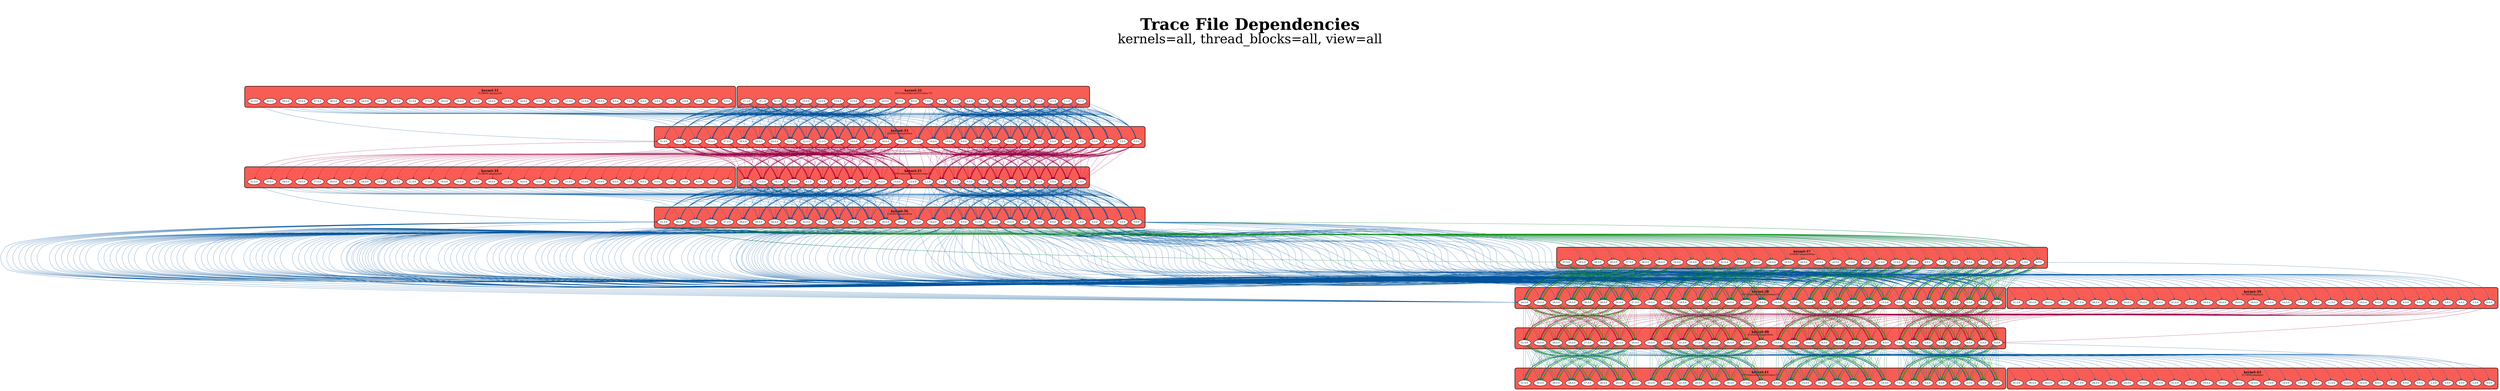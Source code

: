 // Kernel Trace Dependencies
digraph {
	label=<<font point-size="100"><br/><b>Trace File Dependencies</b><br/></font><font point-size="80">kernels=all, thread_blocks=all, view=all<br/><br/><br/><br/></font>> labelloc=t
	ranksep=3
	subgraph cluster30 {
		color=black fillcolor="#f72116bb" label=<<br/><font point-size="20"><b>kernel-30</b></font><br/><font point-size="14">ZN6thrust8cuda-cub4core13</font>> margin=20 pad=2 penwidth=3 style="rounded,filled"
	}
	subgraph cluster31 {
		color=black fillcolor="#f72116bb" label=<<br/><font point-size="20"><b>kernel-31</b></font><br/><font point-size="14">Z13RNN-skipInputI6</font>> margin=20 pad=2 penwidth=3 style="rounded,filled"
		"kernel-31_0,0,0" [label="0,0,0" color=black fillcolor=white penwidth=2 style="rounded,filled"]
		"kernel-31_1,0,0" [label="1,0,0" color=black fillcolor=white penwidth=2 style="rounded,filled"]
		"kernel-31_2,0,0" [label="2,0,0" color=black fillcolor=white penwidth=2 style="rounded,filled"]
		"kernel-31_3,0,0" [label="3,0,0" color=black fillcolor=white penwidth=2 style="rounded,filled"]
		"kernel-31_4,0,0" [label="4,0,0" color=black fillcolor=white penwidth=2 style="rounded,filled"]
		"kernel-31_5,0,0" [label="5,0,0" color=black fillcolor=white penwidth=2 style="rounded,filled"]
		"kernel-31_6,0,0" [label="6,0,0" color=black fillcolor=white penwidth=2 style="rounded,filled"]
		"kernel-31_7,0,0" [label="7,0,0" color=black fillcolor=white penwidth=2 style="rounded,filled"]
		"kernel-31_8,0,0" [label="8,0,0" color=black fillcolor=white penwidth=2 style="rounded,filled"]
		"kernel-31_9,0,0" [label="9,0,0" color=black fillcolor=white penwidth=2 style="rounded,filled"]
		"kernel-31_10,0,0" [label="10,0,0" color=black fillcolor=white penwidth=2 style="rounded,filled"]
		"kernel-31_11,0,0" [label="11,0,0" color=black fillcolor=white penwidth=2 style="rounded,filled"]
		"kernel-31_12,0,0" [label="12,0,0" color=black fillcolor=white penwidth=2 style="rounded,filled"]
		"kernel-31_13,0,0" [label="13,0,0" color=black fillcolor=white penwidth=2 style="rounded,filled"]
		"kernel-31_14,0,0" [label="14,0,0" color=black fillcolor=white penwidth=2 style="rounded,filled"]
		"kernel-31_15,0,0" [label="15,0,0" color=black fillcolor=white penwidth=2 style="rounded,filled"]
		"kernel-31_16,0,0" [label="16,0,0" color=black fillcolor=white penwidth=2 style="rounded,filled"]
		"kernel-31_17,0,0" [label="17,0,0" color=black fillcolor=white penwidth=2 style="rounded,filled"]
		"kernel-31_18,0,0" [label="18,0,0" color=black fillcolor=white penwidth=2 style="rounded,filled"]
		"kernel-31_19,0,0" [label="19,0,0" color=black fillcolor=white penwidth=2 style="rounded,filled"]
		"kernel-31_20,0,0" [label="20,0,0" color=black fillcolor=white penwidth=2 style="rounded,filled"]
		"kernel-31_21,0,0" [label="21,0,0" color=black fillcolor=white penwidth=2 style="rounded,filled"]
		"kernel-31_22,0,0" [label="22,0,0" color=black fillcolor=white penwidth=2 style="rounded,filled"]
		"kernel-31_23,0,0" [label="23,0,0" color=black fillcolor=white penwidth=2 style="rounded,filled"]
		"kernel-31_24,0,0" [label="24,0,0" color=black fillcolor=white penwidth=2 style="rounded,filled"]
		"kernel-31_25,0,0" [label="25,0,0" color=black fillcolor=white penwidth=2 style="rounded,filled"]
		"kernel-31_26,0,0" [label="26,0,0" color=black fillcolor=white penwidth=2 style="rounded,filled"]
		"kernel-31_27,0,0" [label="27,0,0" color=black fillcolor=white penwidth=2 style="rounded,filled"]
		"kernel-31_28,0,0" [label="28,0,0" color=black fillcolor=white penwidth=2 style="rounded,filled"]
		"kernel-31_29,0,0" [label="29,0,0" color=black fillcolor=white penwidth=2 style="rounded,filled"]
		"kernel-31_30,0,0" [label="30,0,0" color=black fillcolor=white penwidth=2 style="rounded,filled"]
		"kernel-31_31,0,0" [label="31,0,0" color=black fillcolor=white penwidth=2 style="rounded,filled"]
	}
	"kernel-31_0,0,0" -> "kernel-33_0,0,0" [color="#00529aff" penwidth=1]
	"kernel-31_1,0,0" -> "kernel-33_1,0,0" [color="#00529aff" penwidth=1]
	"kernel-31_2,0,0" -> "kernel-33_2,0,0" [color="#00529aff" penwidth=1]
	"kernel-31_3,0,0" -> "kernel-33_3,0,0" [color="#00529aff" penwidth=1]
	"kernel-31_4,0,0" -> "kernel-33_4,0,0" [color="#00529aff" penwidth=1]
	"kernel-31_5,0,0" -> "kernel-33_5,0,0" [color="#00529aff" penwidth=1]
	"kernel-31_6,0,0" -> "kernel-33_6,0,0" [color="#00529aff" penwidth=1]
	"kernel-31_7,0,0" -> "kernel-33_7,0,0" [color="#00529aff" penwidth=1]
	"kernel-31_8,0,0" -> "kernel-33_8,0,0" [color="#00529aff" penwidth=1]
	"kernel-31_9,0,0" -> "kernel-33_9,0,0" [color="#00529aff" penwidth=1]
	"kernel-31_10,0,0" -> "kernel-33_10,0,0" [color="#00529aff" penwidth=1]
	"kernel-31_11,0,0" -> "kernel-33_11,0,0" [color="#00529aff" penwidth=1]
	"kernel-31_12,0,0" -> "kernel-33_12,0,0" [color="#00529aff" penwidth=1]
	"kernel-31_13,0,0" -> "kernel-33_13,0,0" [color="#00529aff" penwidth=1]
	"kernel-31_14,0,0" -> "kernel-33_14,0,0" [color="#00529aff" penwidth=1]
	"kernel-31_15,0,0" -> "kernel-33_15,0,0" [color="#00529aff" penwidth=1]
	"kernel-31_16,0,0" -> "kernel-33_16,0,0" [color="#00529aff" penwidth=1]
	"kernel-31_17,0,0" -> "kernel-33_17,0,0" [color="#00529aff" penwidth=1]
	"kernel-31_18,0,0" -> "kernel-33_18,0,0" [color="#00529aff" penwidth=1]
	"kernel-31_19,0,0" -> "kernel-33_19,0,0" [color="#00529aff" penwidth=1]
	"kernel-31_20,0,0" -> "kernel-33_20,0,0" [color="#00529aff" penwidth=1]
	"kernel-31_21,0,0" -> "kernel-33_21,0,0" [color="#00529aff" penwidth=1]
	"kernel-31_22,0,0" -> "kernel-33_22,0,0" [color="#00529aff" penwidth=1]
	"kernel-31_23,0,0" -> "kernel-33_23,0,0" [color="#00529aff" penwidth=1]
	"kernel-31_24,0,0" -> "kernel-33_24,0,0" [color="#00529aff" penwidth=1]
	"kernel-31_25,0,0" -> "kernel-33_25,0,0" [color="#00529aff" penwidth=1]
	"kernel-31_26,0,0" -> "kernel-33_26,0,0" [color="#00529aff" penwidth=1]
	"kernel-31_27,0,0" -> "kernel-33_27,0,0" [color="#00529aff" penwidth=1]
	"kernel-31_28,0,0" -> "kernel-33_28,0,0" [color="#00529aff" penwidth=1]
	"kernel-31_29,0,0" -> "kernel-33_29,0,0" [color="#00529aff" penwidth=1]
	"kernel-31_30,0,0" -> "kernel-33_30,0,0" [color="#00529aff" penwidth=1]
	"kernel-31_31,0,0" -> "kernel-33_31,0,0" [color="#00529aff" penwidth=1]
	subgraph cluster33 {
		color=black fillcolor="#f72116bb" label=<<br/><font point-size="20"><b>kernel-33</b></font><br/><font point-size="14">Z18GRU-elementWise</font>> margin=20 pad=2 penwidth=3 style="rounded,filled"
		"kernel-33_0,0,0" [label="0,0,0" color=black fillcolor=white penwidth=2 style="rounded,filled"]
		"kernel-33_1,0,0" [label="1,0,0" color=black fillcolor=white penwidth=2 style="rounded,filled"]
		"kernel-33_2,0,0" [label="2,0,0" color=black fillcolor=white penwidth=2 style="rounded,filled"]
		"kernel-33_3,0,0" [label="3,0,0" color=black fillcolor=white penwidth=2 style="rounded,filled"]
		"kernel-33_4,0,0" [label="4,0,0" color=black fillcolor=white penwidth=2 style="rounded,filled"]
		"kernel-33_5,0,0" [label="5,0,0" color=black fillcolor=white penwidth=2 style="rounded,filled"]
		"kernel-33_6,0,0" [label="6,0,0" color=black fillcolor=white penwidth=2 style="rounded,filled"]
		"kernel-33_7,0,0" [label="7,0,0" color=black fillcolor=white penwidth=2 style="rounded,filled"]
		"kernel-33_8,0,0" [label="8,0,0" color=black fillcolor=white penwidth=2 style="rounded,filled"]
		"kernel-33_9,0,0" [label="9,0,0" color=black fillcolor=white penwidth=2 style="rounded,filled"]
		"kernel-33_10,0,0" [label="10,0,0" color=black fillcolor=white penwidth=2 style="rounded,filled"]
		"kernel-33_11,0,0" [label="11,0,0" color=black fillcolor=white penwidth=2 style="rounded,filled"]
		"kernel-33_12,0,0" [label="12,0,0" color=black fillcolor=white penwidth=2 style="rounded,filled"]
		"kernel-33_13,0,0" [label="13,0,0" color=black fillcolor=white penwidth=2 style="rounded,filled"]
		"kernel-33_14,0,0" [label="14,0,0" color=black fillcolor=white penwidth=2 style="rounded,filled"]
		"kernel-33_15,0,0" [label="15,0,0" color=black fillcolor=white penwidth=2 style="rounded,filled"]
		"kernel-33_16,0,0" [label="16,0,0" color=black fillcolor=white penwidth=2 style="rounded,filled"]
		"kernel-33_17,0,0" [label="17,0,0" color=black fillcolor=white penwidth=2 style="rounded,filled"]
		"kernel-33_18,0,0" [label="18,0,0" color=black fillcolor=white penwidth=2 style="rounded,filled"]
		"kernel-33_19,0,0" [label="19,0,0" color=black fillcolor=white penwidth=2 style="rounded,filled"]
		"kernel-33_20,0,0" [label="20,0,0" color=black fillcolor=white penwidth=2 style="rounded,filled"]
		"kernel-33_21,0,0" [label="21,0,0" color=black fillcolor=white penwidth=2 style="rounded,filled"]
		"kernel-33_22,0,0" [label="22,0,0" color=black fillcolor=white penwidth=2 style="rounded,filled"]
		"kernel-33_23,0,0" [label="23,0,0" color=black fillcolor=white penwidth=2 style="rounded,filled"]
		"kernel-33_24,0,0" [label="24,0,0" color=black fillcolor=white penwidth=2 style="rounded,filled"]
		"kernel-33_25,0,0" [label="25,0,0" color=black fillcolor=white penwidth=2 style="rounded,filled"]
		"kernel-33_26,0,0" [label="26,0,0" color=black fillcolor=white penwidth=2 style="rounded,filled"]
		"kernel-33_27,0,0" [label="27,0,0" color=black fillcolor=white penwidth=2 style="rounded,filled"]
		"kernel-33_28,0,0" [label="28,0,0" color=black fillcolor=white penwidth=2 style="rounded,filled"]
		"kernel-33_29,0,0" [label="29,0,0" color=black fillcolor=white penwidth=2 style="rounded,filled"]
		"kernel-33_30,0,0" [label="30,0,0" color=black fillcolor=white penwidth=2 style="rounded,filled"]
		"kernel-33_31,0,0" [label="31,0,0" color=black fillcolor=white penwidth=2 style="rounded,filled"]
	}
	"kernel-33_0,0,0" -> "kernel-34_0,0,0" [color="#9a0045ff" penwidth=1]
	"kernel-33_0,0,0" -> "kernel-35_0,0,0" [color="#9a0045ff" penwidth=1]
	"kernel-33_0,0,0" -> "kernel-35_0,1,0" [color="#9a0045ff" penwidth=1]
	"kernel-33_0,0,0" -> "kernel-35_1,0,0" [color="#9a0045ff" penwidth=1]
	"kernel-33_0,0,0" -> "kernel-35_1,1,0" [color="#9a0045ff" penwidth=1]
	"kernel-33_0,0,0" -> "kernel-35_2,0,0" [color="#9a0045ff" penwidth=1]
	"kernel-33_0,0,0" -> "kernel-35_2,1,0" [color="#9a0045ff" penwidth=1]
	"kernel-33_0,0,0" -> "kernel-35_3,0,0" [color="#9a0045ff" penwidth=1]
	"kernel-33_0,0,0" -> "kernel-35_3,1,0" [color="#9a0045ff" penwidth=1]
	"kernel-33_0,0,0" -> "kernel-35_4,0,0" [color="#9a0045ff" penwidth=1]
	"kernel-33_0,0,0" -> "kernel-35_5,0,0" [color="#9a0045ff" penwidth=1]
	"kernel-33_0,0,0" -> "kernel-35_6,0,0" [color="#9a0045ff" penwidth=1]
	"kernel-33_0,0,0" -> "kernel-35_7,0,0" [color="#9a0045ff" penwidth=1]
	"kernel-33_1,0,0" -> "kernel-34_1,0,0" [color="#9a0045ff" penwidth=1]
	"kernel-33_1,0,0" -> "kernel-35_0,0,0" [color="#9a0045ff" penwidth=1]
	"kernel-33_1,0,0" -> "kernel-35_0,1,0" [color="#9a0045ff" penwidth=1]
	"kernel-33_1,0,0" -> "kernel-35_1,0,0" [color="#9a0045ff" penwidth=1]
	"kernel-33_1,0,0" -> "kernel-35_1,1,0" [color="#9a0045ff" penwidth=1]
	"kernel-33_1,0,0" -> "kernel-35_2,0,0" [color="#9a0045ff" penwidth=1]
	"kernel-33_1,0,0" -> "kernel-35_2,1,0" [color="#9a0045ff" penwidth=1]
	"kernel-33_1,0,0" -> "kernel-35_3,0,0" [color="#9a0045ff" penwidth=1]
	"kernel-33_1,0,0" -> "kernel-35_3,1,0" [color="#9a0045ff" penwidth=1]
	"kernel-33_1,0,0" -> "kernel-35_4,0,0" [color="#9a0045ff" penwidth=1]
	"kernel-33_1,0,0" -> "kernel-35_5,0,0" [color="#9a0045ff" penwidth=1]
	"kernel-33_1,0,0" -> "kernel-35_6,0,0" [color="#9a0045ff" penwidth=1]
	"kernel-33_1,0,0" -> "kernel-35_7,0,0" [color="#9a0045ff" penwidth=1]
	"kernel-33_2,0,0" -> "kernel-34_2,0,0" [color="#9a0045ff" penwidth=1]
	"kernel-33_2,0,0" -> "kernel-35_0,0,0" [color="#9a0045ff" penwidth=1]
	"kernel-33_2,0,0" -> "kernel-35_0,1,0" [color="#9a0045ff" penwidth=1]
	"kernel-33_2,0,0" -> "kernel-35_1,0,0" [color="#9a0045ff" penwidth=1]
	"kernel-33_2,0,0" -> "kernel-35_1,1,0" [color="#9a0045ff" penwidth=1]
	"kernel-33_2,0,0" -> "kernel-35_2,0,0" [color="#9a0045ff" penwidth=1]
	"kernel-33_2,0,0" -> "kernel-35_2,1,0" [color="#9a0045ff" penwidth=1]
	"kernel-33_2,0,0" -> "kernel-35_3,0,0" [color="#9a0045ff" penwidth=1]
	"kernel-33_2,0,0" -> "kernel-35_3,1,0" [color="#9a0045ff" penwidth=1]
	"kernel-33_2,0,0" -> "kernel-35_4,0,0" [color="#9a0045ff" penwidth=1]
	"kernel-33_2,0,0" -> "kernel-35_5,0,0" [color="#9a0045ff" penwidth=1]
	"kernel-33_2,0,0" -> "kernel-35_6,0,0" [color="#9a0045ff" penwidth=1]
	"kernel-33_2,0,0" -> "kernel-35_7,0,0" [color="#9a0045ff" penwidth=1]
	"kernel-33_3,0,0" -> "kernel-34_3,0,0" [color="#9a0045ff" penwidth=1]
	"kernel-33_3,0,0" -> "kernel-35_0,0,0" [color="#9a0045ff" penwidth=1]
	"kernel-33_3,0,0" -> "kernel-35_0,1,0" [color="#9a0045ff" penwidth=1]
	"kernel-33_3,0,0" -> "kernel-35_1,0,0" [color="#9a0045ff" penwidth=1]
	"kernel-33_3,0,0" -> "kernel-35_1,1,0" [color="#9a0045ff" penwidth=1]
	"kernel-33_3,0,0" -> "kernel-35_2,0,0" [color="#9a0045ff" penwidth=1]
	"kernel-33_3,0,0" -> "kernel-35_2,1,0" [color="#9a0045ff" penwidth=1]
	"kernel-33_3,0,0" -> "kernel-35_3,0,0" [color="#9a0045ff" penwidth=1]
	"kernel-33_3,0,0" -> "kernel-35_3,1,0" [color="#9a0045ff" penwidth=1]
	"kernel-33_3,0,0" -> "kernel-35_4,0,0" [color="#9a0045ff" penwidth=1]
	"kernel-33_3,0,0" -> "kernel-35_5,0,0" [color="#9a0045ff" penwidth=1]
	"kernel-33_3,0,0" -> "kernel-35_6,0,0" [color="#9a0045ff" penwidth=1]
	"kernel-33_3,0,0" -> "kernel-35_7,0,0" [color="#9a0045ff" penwidth=1]
	"kernel-33_4,0,0" -> "kernel-34_4,0,0" [color="#9a0045ff" penwidth=1]
	"kernel-33_4,0,0" -> "kernel-35_0,0,0" [color="#9a0045ff" penwidth=1]
	"kernel-33_4,0,0" -> "kernel-35_0,1,0" [color="#9a0045ff" penwidth=1]
	"kernel-33_4,0,0" -> "kernel-35_1,0,0" [color="#9a0045ff" penwidth=1]
	"kernel-33_4,0,0" -> "kernel-35_1,1,0" [color="#9a0045ff" penwidth=1]
	"kernel-33_4,0,0" -> "kernel-35_2,0,0" [color="#9a0045ff" penwidth=1]
	"kernel-33_4,0,0" -> "kernel-35_2,1,0" [color="#9a0045ff" penwidth=1]
	"kernel-33_4,0,0" -> "kernel-35_3,0,0" [color="#9a0045ff" penwidth=1]
	"kernel-33_4,0,0" -> "kernel-35_3,1,0" [color="#9a0045ff" penwidth=1]
	"kernel-33_4,0,0" -> "kernel-35_4,0,0" [color="#9a0045ff" penwidth=1]
	"kernel-33_4,0,0" -> "kernel-35_5,0,0" [color="#9a0045ff" penwidth=1]
	"kernel-33_4,0,0" -> "kernel-35_6,0,0" [color="#9a0045ff" penwidth=1]
	"kernel-33_4,0,0" -> "kernel-35_7,0,0" [color="#9a0045ff" penwidth=1]
	"kernel-33_5,0,0" -> "kernel-34_5,0,0" [color="#9a0045ff" penwidth=1]
	"kernel-33_5,0,0" -> "kernel-35_0,0,0" [color="#9a0045ff" penwidth=1]
	"kernel-33_5,0,0" -> "kernel-35_0,1,0" [color="#9a0045ff" penwidth=1]
	"kernel-33_5,0,0" -> "kernel-35_1,0,0" [color="#9a0045ff" penwidth=1]
	"kernel-33_5,0,0" -> "kernel-35_1,1,0" [color="#9a0045ff" penwidth=1]
	"kernel-33_5,0,0" -> "kernel-35_2,0,0" [color="#9a0045ff" penwidth=1]
	"kernel-33_5,0,0" -> "kernel-35_2,1,0" [color="#9a0045ff" penwidth=1]
	"kernel-33_5,0,0" -> "kernel-35_3,0,0" [color="#9a0045ff" penwidth=1]
	"kernel-33_5,0,0" -> "kernel-35_3,1,0" [color="#9a0045ff" penwidth=1]
	"kernel-33_5,0,0" -> "kernel-35_4,0,0" [color="#9a0045ff" penwidth=1]
	"kernel-33_5,0,0" -> "kernel-35_5,0,0" [color="#9a0045ff" penwidth=1]
	"kernel-33_5,0,0" -> "kernel-35_6,0,0" [color="#9a0045ff" penwidth=1]
	"kernel-33_5,0,0" -> "kernel-35_7,0,0" [color="#9a0045ff" penwidth=1]
	"kernel-33_6,0,0" -> "kernel-34_6,0,0" [color="#9a0045ff" penwidth=1]
	"kernel-33_6,0,0" -> "kernel-35_0,0,0" [color="#9a0045ff" penwidth=1]
	"kernel-33_6,0,0" -> "kernel-35_0,1,0" [color="#9a0045ff" penwidth=1]
	"kernel-33_6,0,0" -> "kernel-35_1,0,0" [color="#9a0045ff" penwidth=1]
	"kernel-33_6,0,0" -> "kernel-35_1,1,0" [color="#9a0045ff" penwidth=1]
	"kernel-33_6,0,0" -> "kernel-35_2,0,0" [color="#9a0045ff" penwidth=1]
	"kernel-33_6,0,0" -> "kernel-35_2,1,0" [color="#9a0045ff" penwidth=1]
	"kernel-33_6,0,0" -> "kernel-35_3,0,0" [color="#9a0045ff" penwidth=1]
	"kernel-33_6,0,0" -> "kernel-35_3,1,0" [color="#9a0045ff" penwidth=1]
	"kernel-33_6,0,0" -> "kernel-35_4,0,0" [color="#9a0045ff" penwidth=1]
	"kernel-33_6,0,0" -> "kernel-35_5,0,0" [color="#9a0045ff" penwidth=1]
	"kernel-33_6,0,0" -> "kernel-35_6,0,0" [color="#9a0045ff" penwidth=1]
	"kernel-33_6,0,0" -> "kernel-35_7,0,0" [color="#9a0045ff" penwidth=1]
	"kernel-33_7,0,0" -> "kernel-34_7,0,0" [color="#9a0045ff" penwidth=1]
	"kernel-33_7,0,0" -> "kernel-35_0,0,0" [color="#9a0045ff" penwidth=1]
	"kernel-33_7,0,0" -> "kernel-35_0,1,0" [color="#9a0045ff" penwidth=1]
	"kernel-33_7,0,0" -> "kernel-35_1,0,0" [color="#9a0045ff" penwidth=1]
	"kernel-33_7,0,0" -> "kernel-35_1,1,0" [color="#9a0045ff" penwidth=1]
	"kernel-33_7,0,0" -> "kernel-35_2,0,0" [color="#9a0045ff" penwidth=1]
	"kernel-33_7,0,0" -> "kernel-35_2,1,0" [color="#9a0045ff" penwidth=1]
	"kernel-33_7,0,0" -> "kernel-35_3,0,0" [color="#9a0045ff" penwidth=1]
	"kernel-33_7,0,0" -> "kernel-35_3,1,0" [color="#9a0045ff" penwidth=1]
	"kernel-33_7,0,0" -> "kernel-35_4,0,0" [color="#9a0045ff" penwidth=1]
	"kernel-33_7,0,0" -> "kernel-35_5,0,0" [color="#9a0045ff" penwidth=1]
	"kernel-33_7,0,0" -> "kernel-35_6,0,0" [color="#9a0045ff" penwidth=1]
	"kernel-33_7,0,0" -> "kernel-35_7,0,0" [color="#9a0045ff" penwidth=1]
	"kernel-33_8,0,0" -> "kernel-34_8,0,0" [color="#9a0045ff" penwidth=1]
	"kernel-33_8,0,0" -> "kernel-35_0,0,0" [color="#9a0045ff" penwidth=1]
	"kernel-33_8,0,0" -> "kernel-35_0,1,0" [color="#9a0045ff" penwidth=1]
	"kernel-33_8,0,0" -> "kernel-35_1,0,0" [color="#9a0045ff" penwidth=1]
	"kernel-33_8,0,0" -> "kernel-35_1,1,0" [color="#9a0045ff" penwidth=1]
	"kernel-33_8,0,0" -> "kernel-35_2,0,0" [color="#9a0045ff" penwidth=1]
	"kernel-33_8,0,0" -> "kernel-35_2,1,0" [color="#9a0045ff" penwidth=1]
	"kernel-33_8,0,0" -> "kernel-35_3,0,0" [color="#9a0045ff" penwidth=1]
	"kernel-33_8,0,0" -> "kernel-35_3,1,0" [color="#9a0045ff" penwidth=1]
	"kernel-33_8,0,0" -> "kernel-35_4,0,0" [color="#9a0045ff" penwidth=1]
	"kernel-33_8,0,0" -> "kernel-35_5,0,0" [color="#9a0045ff" penwidth=1]
	"kernel-33_8,0,0" -> "kernel-35_6,0,0" [color="#9a0045ff" penwidth=1]
	"kernel-33_8,0,0" -> "kernel-35_7,0,0" [color="#9a0045ff" penwidth=1]
	"kernel-33_9,0,0" -> "kernel-34_9,0,0" [color="#9a0045ff" penwidth=1]
	"kernel-33_9,0,0" -> "kernel-35_0,0,0" [color="#9a0045ff" penwidth=1]
	"kernel-33_9,0,0" -> "kernel-35_0,1,0" [color="#9a0045ff" penwidth=1]
	"kernel-33_9,0,0" -> "kernel-35_1,0,0" [color="#9a0045ff" penwidth=1]
	"kernel-33_9,0,0" -> "kernel-35_1,1,0" [color="#9a0045ff" penwidth=1]
	"kernel-33_9,0,0" -> "kernel-35_2,0,0" [color="#9a0045ff" penwidth=1]
	"kernel-33_9,0,0" -> "kernel-35_2,1,0" [color="#9a0045ff" penwidth=1]
	"kernel-33_9,0,0" -> "kernel-35_3,0,0" [color="#9a0045ff" penwidth=1]
	"kernel-33_9,0,0" -> "kernel-35_3,1,0" [color="#9a0045ff" penwidth=1]
	"kernel-33_9,0,0" -> "kernel-35_4,0,0" [color="#9a0045ff" penwidth=1]
	"kernel-33_9,0,0" -> "kernel-35_5,0,0" [color="#9a0045ff" penwidth=1]
	"kernel-33_9,0,0" -> "kernel-35_6,0,0" [color="#9a0045ff" penwidth=1]
	"kernel-33_9,0,0" -> "kernel-35_7,0,0" [color="#9a0045ff" penwidth=1]
	"kernel-33_10,0,0" -> "kernel-34_10,0,0" [color="#9a0045ff" penwidth=1]
	"kernel-33_10,0,0" -> "kernel-35_0,0,0" [color="#9a0045ff" penwidth=1]
	"kernel-33_10,0,0" -> "kernel-35_0,1,0" [color="#9a0045ff" penwidth=1]
	"kernel-33_10,0,0" -> "kernel-35_1,0,0" [color="#9a0045ff" penwidth=1]
	"kernel-33_10,0,0" -> "kernel-35_1,1,0" [color="#9a0045ff" penwidth=1]
	"kernel-33_10,0,0" -> "kernel-35_2,0,0" [color="#9a0045ff" penwidth=1]
	"kernel-33_10,0,0" -> "kernel-35_2,1,0" [color="#9a0045ff" penwidth=1]
	"kernel-33_10,0,0" -> "kernel-35_3,0,0" [color="#9a0045ff" penwidth=1]
	"kernel-33_10,0,0" -> "kernel-35_3,1,0" [color="#9a0045ff" penwidth=1]
	"kernel-33_10,0,0" -> "kernel-35_4,0,0" [color="#9a0045ff" penwidth=1]
	"kernel-33_10,0,0" -> "kernel-35_5,0,0" [color="#9a0045ff" penwidth=1]
	"kernel-33_10,0,0" -> "kernel-35_6,0,0" [color="#9a0045ff" penwidth=1]
	"kernel-33_10,0,0" -> "kernel-35_7,0,0" [color="#9a0045ff" penwidth=1]
	"kernel-33_11,0,0" -> "kernel-34_11,0,0" [color="#9a0045ff" penwidth=1]
	"kernel-33_11,0,0" -> "kernel-35_0,0,0" [color="#9a0045ff" penwidth=1]
	"kernel-33_11,0,0" -> "kernel-35_0,1,0" [color="#9a0045ff" penwidth=1]
	"kernel-33_11,0,0" -> "kernel-35_1,0,0" [color="#9a0045ff" penwidth=1]
	"kernel-33_11,0,0" -> "kernel-35_1,1,0" [color="#9a0045ff" penwidth=1]
	"kernel-33_11,0,0" -> "kernel-35_2,0,0" [color="#9a0045ff" penwidth=1]
	"kernel-33_11,0,0" -> "kernel-35_2,1,0" [color="#9a0045ff" penwidth=1]
	"kernel-33_11,0,0" -> "kernel-35_3,0,0" [color="#9a0045ff" penwidth=1]
	"kernel-33_11,0,0" -> "kernel-35_3,1,0" [color="#9a0045ff" penwidth=1]
	"kernel-33_11,0,0" -> "kernel-35_4,0,0" [color="#9a0045ff" penwidth=1]
	"kernel-33_11,0,0" -> "kernel-35_5,0,0" [color="#9a0045ff" penwidth=1]
	"kernel-33_11,0,0" -> "kernel-35_6,0,0" [color="#9a0045ff" penwidth=1]
	"kernel-33_11,0,0" -> "kernel-35_7,0,0" [color="#9a0045ff" penwidth=1]
	"kernel-33_12,0,0" -> "kernel-34_12,0,0" [color="#9a0045ff" penwidth=1]
	"kernel-33_12,0,0" -> "kernel-35_0,0,0" [color="#9a0045ff" penwidth=1]
	"kernel-33_12,0,0" -> "kernel-35_0,1,0" [color="#9a0045ff" penwidth=1]
	"kernel-33_12,0,0" -> "kernel-35_1,0,0" [color="#9a0045ff" penwidth=1]
	"kernel-33_12,0,0" -> "kernel-35_1,1,0" [color="#9a0045ff" penwidth=1]
	"kernel-33_12,0,0" -> "kernel-35_2,0,0" [color="#9a0045ff" penwidth=1]
	"kernel-33_12,0,0" -> "kernel-35_2,1,0" [color="#9a0045ff" penwidth=1]
	"kernel-33_12,0,0" -> "kernel-35_3,0,0" [color="#9a0045ff" penwidth=1]
	"kernel-33_12,0,0" -> "kernel-35_3,1,0" [color="#9a0045ff" penwidth=1]
	"kernel-33_12,0,0" -> "kernel-35_4,0,0" [color="#9a0045ff" penwidth=1]
	"kernel-33_12,0,0" -> "kernel-35_5,0,0" [color="#9a0045ff" penwidth=1]
	"kernel-33_12,0,0" -> "kernel-35_6,0,0" [color="#9a0045ff" penwidth=1]
	"kernel-33_12,0,0" -> "kernel-35_7,0,0" [color="#9a0045ff" penwidth=1]
	"kernel-33_13,0,0" -> "kernel-34_13,0,0" [color="#9a0045ff" penwidth=1]
	"kernel-33_13,0,0" -> "kernel-35_0,0,0" [color="#9a0045ff" penwidth=1]
	"kernel-33_13,0,0" -> "kernel-35_0,1,0" [color="#9a0045ff" penwidth=1]
	"kernel-33_13,0,0" -> "kernel-35_1,0,0" [color="#9a0045ff" penwidth=1]
	"kernel-33_13,0,0" -> "kernel-35_1,1,0" [color="#9a0045ff" penwidth=1]
	"kernel-33_13,0,0" -> "kernel-35_2,0,0" [color="#9a0045ff" penwidth=1]
	"kernel-33_13,0,0" -> "kernel-35_2,1,0" [color="#9a0045ff" penwidth=1]
	"kernel-33_13,0,0" -> "kernel-35_3,0,0" [color="#9a0045ff" penwidth=1]
	"kernel-33_13,0,0" -> "kernel-35_3,1,0" [color="#9a0045ff" penwidth=1]
	"kernel-33_13,0,0" -> "kernel-35_4,0,0" [color="#9a0045ff" penwidth=1]
	"kernel-33_13,0,0" -> "kernel-35_5,0,0" [color="#9a0045ff" penwidth=1]
	"kernel-33_13,0,0" -> "kernel-35_6,0,0" [color="#9a0045ff" penwidth=1]
	"kernel-33_13,0,0" -> "kernel-35_7,0,0" [color="#9a0045ff" penwidth=1]
	"kernel-33_14,0,0" -> "kernel-34_14,0,0" [color="#9a0045ff" penwidth=1]
	"kernel-33_14,0,0" -> "kernel-35_0,0,0" [color="#9a0045ff" penwidth=1]
	"kernel-33_14,0,0" -> "kernel-35_0,1,0" [color="#9a0045ff" penwidth=1]
	"kernel-33_14,0,0" -> "kernel-35_1,0,0" [color="#9a0045ff" penwidth=1]
	"kernel-33_14,0,0" -> "kernel-35_1,1,0" [color="#9a0045ff" penwidth=1]
	"kernel-33_14,0,0" -> "kernel-35_2,0,0" [color="#9a0045ff" penwidth=1]
	"kernel-33_14,0,0" -> "kernel-35_2,1,0" [color="#9a0045ff" penwidth=1]
	"kernel-33_14,0,0" -> "kernel-35_3,0,0" [color="#9a0045ff" penwidth=1]
	"kernel-33_14,0,0" -> "kernel-35_3,1,0" [color="#9a0045ff" penwidth=1]
	"kernel-33_14,0,0" -> "kernel-35_4,0,0" [color="#9a0045ff" penwidth=1]
	"kernel-33_14,0,0" -> "kernel-35_5,0,0" [color="#9a0045ff" penwidth=1]
	"kernel-33_14,0,0" -> "kernel-35_6,0,0" [color="#9a0045ff" penwidth=1]
	"kernel-33_14,0,0" -> "kernel-35_7,0,0" [color="#9a0045ff" penwidth=1]
	"kernel-33_15,0,0" -> "kernel-34_15,0,0" [color="#9a0045ff" penwidth=1]
	"kernel-33_15,0,0" -> "kernel-35_0,0,0" [color="#9a0045ff" penwidth=1]
	"kernel-33_15,0,0" -> "kernel-35_0,1,0" [color="#9a0045ff" penwidth=1]
	"kernel-33_15,0,0" -> "kernel-35_1,0,0" [color="#9a0045ff" penwidth=1]
	"kernel-33_15,0,0" -> "kernel-35_1,1,0" [color="#9a0045ff" penwidth=1]
	"kernel-33_15,0,0" -> "kernel-35_2,0,0" [color="#9a0045ff" penwidth=1]
	"kernel-33_15,0,0" -> "kernel-35_2,1,0" [color="#9a0045ff" penwidth=1]
	"kernel-33_15,0,0" -> "kernel-35_3,0,0" [color="#9a0045ff" penwidth=1]
	"kernel-33_15,0,0" -> "kernel-35_3,1,0" [color="#9a0045ff" penwidth=1]
	"kernel-33_15,0,0" -> "kernel-35_4,0,0" [color="#9a0045ff" penwidth=1]
	"kernel-33_15,0,0" -> "kernel-35_5,0,0" [color="#9a0045ff" penwidth=1]
	"kernel-33_15,0,0" -> "kernel-35_6,0,0" [color="#9a0045ff" penwidth=1]
	"kernel-33_15,0,0" -> "kernel-35_7,0,0" [color="#9a0045ff" penwidth=1]
	"kernel-33_16,0,0" -> "kernel-34_16,0,0" [color="#9a0045ff" penwidth=1]
	"kernel-33_16,0,0" -> "kernel-35_10,0,0" [color="#9a0045ff" penwidth=1]
	"kernel-33_16,0,0" -> "kernel-35_10,1,0" [color="#9a0045ff" penwidth=1]
	"kernel-33_16,0,0" -> "kernel-35_11,0,0" [color="#9a0045ff" penwidth=1]
	"kernel-33_16,0,0" -> "kernel-35_11,1,0" [color="#9a0045ff" penwidth=1]
	"kernel-33_16,0,0" -> "kernel-35_12,0,0" [color="#9a0045ff" penwidth=1]
	"kernel-33_16,0,0" -> "kernel-35_13,0,0" [color="#9a0045ff" penwidth=1]
	"kernel-33_16,0,0" -> "kernel-35_14,0,0" [color="#9a0045ff" penwidth=1]
	"kernel-33_16,0,0" -> "kernel-35_15,0,0" [color="#9a0045ff" penwidth=1]
	"kernel-33_16,0,0" -> "kernel-35_8,0,0" [color="#9a0045ff" penwidth=1]
	"kernel-33_16,0,0" -> "kernel-35_8,1,0" [color="#9a0045ff" penwidth=1]
	"kernel-33_16,0,0" -> "kernel-35_9,0,0" [color="#9a0045ff" penwidth=1]
	"kernel-33_16,0,0" -> "kernel-35_9,1,0" [color="#9a0045ff" penwidth=1]
	"kernel-33_17,0,0" -> "kernel-34_17,0,0" [color="#9a0045ff" penwidth=1]
	"kernel-33_17,0,0" -> "kernel-35_10,0,0" [color="#9a0045ff" penwidth=1]
	"kernel-33_17,0,0" -> "kernel-35_10,1,0" [color="#9a0045ff" penwidth=1]
	"kernel-33_17,0,0" -> "kernel-35_11,0,0" [color="#9a0045ff" penwidth=1]
	"kernel-33_17,0,0" -> "kernel-35_11,1,0" [color="#9a0045ff" penwidth=1]
	"kernel-33_17,0,0" -> "kernel-35_12,0,0" [color="#9a0045ff" penwidth=1]
	"kernel-33_17,0,0" -> "kernel-35_13,0,0" [color="#9a0045ff" penwidth=1]
	"kernel-33_17,0,0" -> "kernel-35_14,0,0" [color="#9a0045ff" penwidth=1]
	"kernel-33_17,0,0" -> "kernel-35_15,0,0" [color="#9a0045ff" penwidth=1]
	"kernel-33_17,0,0" -> "kernel-35_8,0,0" [color="#9a0045ff" penwidth=1]
	"kernel-33_17,0,0" -> "kernel-35_8,1,0" [color="#9a0045ff" penwidth=1]
	"kernel-33_17,0,0" -> "kernel-35_9,0,0" [color="#9a0045ff" penwidth=1]
	"kernel-33_17,0,0" -> "kernel-35_9,1,0" [color="#9a0045ff" penwidth=1]
	"kernel-33_18,0,0" -> "kernel-34_18,0,0" [color="#9a0045ff" penwidth=1]
	"kernel-33_18,0,0" -> "kernel-35_10,0,0" [color="#9a0045ff" penwidth=1]
	"kernel-33_18,0,0" -> "kernel-35_10,1,0" [color="#9a0045ff" penwidth=1]
	"kernel-33_18,0,0" -> "kernel-35_11,0,0" [color="#9a0045ff" penwidth=1]
	"kernel-33_18,0,0" -> "kernel-35_11,1,0" [color="#9a0045ff" penwidth=1]
	"kernel-33_18,0,0" -> "kernel-35_12,0,0" [color="#9a0045ff" penwidth=1]
	"kernel-33_18,0,0" -> "kernel-35_13,0,0" [color="#9a0045ff" penwidth=1]
	"kernel-33_18,0,0" -> "kernel-35_14,0,0" [color="#9a0045ff" penwidth=1]
	"kernel-33_18,0,0" -> "kernel-35_15,0,0" [color="#9a0045ff" penwidth=1]
	"kernel-33_18,0,0" -> "kernel-35_8,0,0" [color="#9a0045ff" penwidth=1]
	"kernel-33_18,0,0" -> "kernel-35_8,1,0" [color="#9a0045ff" penwidth=1]
	"kernel-33_18,0,0" -> "kernel-35_9,0,0" [color="#9a0045ff" penwidth=1]
	"kernel-33_18,0,0" -> "kernel-35_9,1,0" [color="#9a0045ff" penwidth=1]
	"kernel-33_19,0,0" -> "kernel-34_19,0,0" [color="#9a0045ff" penwidth=1]
	"kernel-33_19,0,0" -> "kernel-35_10,0,0" [color="#9a0045ff" penwidth=1]
	"kernel-33_19,0,0" -> "kernel-35_10,1,0" [color="#9a0045ff" penwidth=1]
	"kernel-33_19,0,0" -> "kernel-35_11,0,0" [color="#9a0045ff" penwidth=1]
	"kernel-33_19,0,0" -> "kernel-35_11,1,0" [color="#9a0045ff" penwidth=1]
	"kernel-33_19,0,0" -> "kernel-35_12,0,0" [color="#9a0045ff" penwidth=1]
	"kernel-33_19,0,0" -> "kernel-35_13,0,0" [color="#9a0045ff" penwidth=1]
	"kernel-33_19,0,0" -> "kernel-35_14,0,0" [color="#9a0045ff" penwidth=1]
	"kernel-33_19,0,0" -> "kernel-35_15,0,0" [color="#9a0045ff" penwidth=1]
	"kernel-33_19,0,0" -> "kernel-35_8,0,0" [color="#9a0045ff" penwidth=1]
	"kernel-33_19,0,0" -> "kernel-35_8,1,0" [color="#9a0045ff" penwidth=1]
	"kernel-33_19,0,0" -> "kernel-35_9,0,0" [color="#9a0045ff" penwidth=1]
	"kernel-33_19,0,0" -> "kernel-35_9,1,0" [color="#9a0045ff" penwidth=1]
	"kernel-33_20,0,0" -> "kernel-34_20,0,0" [color="#9a0045ff" penwidth=1]
	"kernel-33_20,0,0" -> "kernel-35_10,0,0" [color="#9a0045ff" penwidth=1]
	"kernel-33_20,0,0" -> "kernel-35_10,1,0" [color="#9a0045ff" penwidth=1]
	"kernel-33_20,0,0" -> "kernel-35_11,0,0" [color="#9a0045ff" penwidth=1]
	"kernel-33_20,0,0" -> "kernel-35_11,1,0" [color="#9a0045ff" penwidth=1]
	"kernel-33_20,0,0" -> "kernel-35_12,0,0" [color="#9a0045ff" penwidth=1]
	"kernel-33_20,0,0" -> "kernel-35_13,0,0" [color="#9a0045ff" penwidth=1]
	"kernel-33_20,0,0" -> "kernel-35_14,0,0" [color="#9a0045ff" penwidth=1]
	"kernel-33_20,0,0" -> "kernel-35_15,0,0" [color="#9a0045ff" penwidth=1]
	"kernel-33_20,0,0" -> "kernel-35_8,0,0" [color="#9a0045ff" penwidth=1]
	"kernel-33_20,0,0" -> "kernel-35_8,1,0" [color="#9a0045ff" penwidth=1]
	"kernel-33_20,0,0" -> "kernel-35_9,0,0" [color="#9a0045ff" penwidth=1]
	"kernel-33_20,0,0" -> "kernel-35_9,1,0" [color="#9a0045ff" penwidth=1]
	"kernel-33_21,0,0" -> "kernel-34_21,0,0" [color="#9a0045ff" penwidth=1]
	"kernel-33_21,0,0" -> "kernel-35_10,0,0" [color="#9a0045ff" penwidth=1]
	"kernel-33_21,0,0" -> "kernel-35_10,1,0" [color="#9a0045ff" penwidth=1]
	"kernel-33_21,0,0" -> "kernel-35_11,0,0" [color="#9a0045ff" penwidth=1]
	"kernel-33_21,0,0" -> "kernel-35_11,1,0" [color="#9a0045ff" penwidth=1]
	"kernel-33_21,0,0" -> "kernel-35_12,0,0" [color="#9a0045ff" penwidth=1]
	"kernel-33_21,0,0" -> "kernel-35_13,0,0" [color="#9a0045ff" penwidth=1]
	"kernel-33_21,0,0" -> "kernel-35_14,0,0" [color="#9a0045ff" penwidth=1]
	"kernel-33_21,0,0" -> "kernel-35_15,0,0" [color="#9a0045ff" penwidth=1]
	"kernel-33_21,0,0" -> "kernel-35_8,0,0" [color="#9a0045ff" penwidth=1]
	"kernel-33_21,0,0" -> "kernel-35_8,1,0" [color="#9a0045ff" penwidth=1]
	"kernel-33_21,0,0" -> "kernel-35_9,0,0" [color="#9a0045ff" penwidth=1]
	"kernel-33_21,0,0" -> "kernel-35_9,1,0" [color="#9a0045ff" penwidth=1]
	"kernel-33_22,0,0" -> "kernel-34_22,0,0" [color="#9a0045ff" penwidth=1]
	"kernel-33_22,0,0" -> "kernel-35_10,0,0" [color="#9a0045ff" penwidth=1]
	"kernel-33_22,0,0" -> "kernel-35_10,1,0" [color="#9a0045ff" penwidth=1]
	"kernel-33_22,0,0" -> "kernel-35_11,0,0" [color="#9a0045ff" penwidth=1]
	"kernel-33_22,0,0" -> "kernel-35_11,1,0" [color="#9a0045ff" penwidth=1]
	"kernel-33_22,0,0" -> "kernel-35_12,0,0" [color="#9a0045ff" penwidth=1]
	"kernel-33_22,0,0" -> "kernel-35_13,0,0" [color="#9a0045ff" penwidth=1]
	"kernel-33_22,0,0" -> "kernel-35_14,0,0" [color="#9a0045ff" penwidth=1]
	"kernel-33_22,0,0" -> "kernel-35_15,0,0" [color="#9a0045ff" penwidth=1]
	"kernel-33_22,0,0" -> "kernel-35_8,0,0" [color="#9a0045ff" penwidth=1]
	"kernel-33_22,0,0" -> "kernel-35_8,1,0" [color="#9a0045ff" penwidth=1]
	"kernel-33_22,0,0" -> "kernel-35_9,0,0" [color="#9a0045ff" penwidth=1]
	"kernel-33_22,0,0" -> "kernel-35_9,1,0" [color="#9a0045ff" penwidth=1]
	"kernel-33_23,0,0" -> "kernel-34_23,0,0" [color="#9a0045ff" penwidth=1]
	"kernel-33_23,0,0" -> "kernel-35_10,0,0" [color="#9a0045ff" penwidth=1]
	"kernel-33_23,0,0" -> "kernel-35_10,1,0" [color="#9a0045ff" penwidth=1]
	"kernel-33_23,0,0" -> "kernel-35_11,0,0" [color="#9a0045ff" penwidth=1]
	"kernel-33_23,0,0" -> "kernel-35_11,1,0" [color="#9a0045ff" penwidth=1]
	"kernel-33_23,0,0" -> "kernel-35_12,0,0" [color="#9a0045ff" penwidth=1]
	"kernel-33_23,0,0" -> "kernel-35_13,0,0" [color="#9a0045ff" penwidth=1]
	"kernel-33_23,0,0" -> "kernel-35_14,0,0" [color="#9a0045ff" penwidth=1]
	"kernel-33_23,0,0" -> "kernel-35_15,0,0" [color="#9a0045ff" penwidth=1]
	"kernel-33_23,0,0" -> "kernel-35_8,0,0" [color="#9a0045ff" penwidth=1]
	"kernel-33_23,0,0" -> "kernel-35_8,1,0" [color="#9a0045ff" penwidth=1]
	"kernel-33_23,0,0" -> "kernel-35_9,0,0" [color="#9a0045ff" penwidth=1]
	"kernel-33_23,0,0" -> "kernel-35_9,1,0" [color="#9a0045ff" penwidth=1]
	"kernel-33_24,0,0" -> "kernel-34_24,0,0" [color="#9a0045ff" penwidth=1]
	"kernel-33_24,0,0" -> "kernel-35_10,0,0" [color="#9a0045ff" penwidth=1]
	"kernel-33_24,0,0" -> "kernel-35_10,1,0" [color="#9a0045ff" penwidth=1]
	"kernel-33_24,0,0" -> "kernel-35_11,0,0" [color="#9a0045ff" penwidth=1]
	"kernel-33_24,0,0" -> "kernel-35_11,1,0" [color="#9a0045ff" penwidth=1]
	"kernel-33_24,0,0" -> "kernel-35_12,0,0" [color="#9a0045ff" penwidth=1]
	"kernel-33_24,0,0" -> "kernel-35_13,0,0" [color="#9a0045ff" penwidth=1]
	"kernel-33_24,0,0" -> "kernel-35_14,0,0" [color="#9a0045ff" penwidth=1]
	"kernel-33_24,0,0" -> "kernel-35_15,0,0" [color="#9a0045ff" penwidth=1]
	"kernel-33_24,0,0" -> "kernel-35_8,0,0" [color="#9a0045ff" penwidth=1]
	"kernel-33_24,0,0" -> "kernel-35_8,1,0" [color="#9a0045ff" penwidth=1]
	"kernel-33_24,0,0" -> "kernel-35_9,0,0" [color="#9a0045ff" penwidth=1]
	"kernel-33_24,0,0" -> "kernel-35_9,1,0" [color="#9a0045ff" penwidth=1]
	"kernel-33_25,0,0" -> "kernel-34_25,0,0" [color="#9a0045ff" penwidth=1]
	"kernel-33_25,0,0" -> "kernel-35_10,0,0" [color="#9a0045ff" penwidth=1]
	"kernel-33_25,0,0" -> "kernel-35_10,1,0" [color="#9a0045ff" penwidth=1]
	"kernel-33_25,0,0" -> "kernel-35_11,0,0" [color="#9a0045ff" penwidth=1]
	"kernel-33_25,0,0" -> "kernel-35_11,1,0" [color="#9a0045ff" penwidth=1]
	"kernel-33_25,0,0" -> "kernel-35_12,0,0" [color="#9a0045ff" penwidth=1]
	"kernel-33_25,0,0" -> "kernel-35_13,0,0" [color="#9a0045ff" penwidth=1]
	"kernel-33_25,0,0" -> "kernel-35_14,0,0" [color="#9a0045ff" penwidth=1]
	"kernel-33_25,0,0" -> "kernel-35_15,0,0" [color="#9a0045ff" penwidth=1]
	"kernel-33_25,0,0" -> "kernel-35_8,0,0" [color="#9a0045ff" penwidth=1]
	"kernel-33_25,0,0" -> "kernel-35_8,1,0" [color="#9a0045ff" penwidth=1]
	"kernel-33_25,0,0" -> "kernel-35_9,0,0" [color="#9a0045ff" penwidth=1]
	"kernel-33_25,0,0" -> "kernel-35_9,1,0" [color="#9a0045ff" penwidth=1]
	"kernel-33_26,0,0" -> "kernel-34_26,0,0" [color="#9a0045ff" penwidth=1]
	"kernel-33_26,0,0" -> "kernel-35_10,0,0" [color="#9a0045ff" penwidth=1]
	"kernel-33_26,0,0" -> "kernel-35_10,1,0" [color="#9a0045ff" penwidth=1]
	"kernel-33_26,0,0" -> "kernel-35_11,0,0" [color="#9a0045ff" penwidth=1]
	"kernel-33_26,0,0" -> "kernel-35_11,1,0" [color="#9a0045ff" penwidth=1]
	"kernel-33_26,0,0" -> "kernel-35_12,0,0" [color="#9a0045ff" penwidth=1]
	"kernel-33_26,0,0" -> "kernel-35_13,0,0" [color="#9a0045ff" penwidth=1]
	"kernel-33_26,0,0" -> "kernel-35_14,0,0" [color="#9a0045ff" penwidth=1]
	"kernel-33_26,0,0" -> "kernel-35_15,0,0" [color="#9a0045ff" penwidth=1]
	"kernel-33_26,0,0" -> "kernel-35_8,0,0" [color="#9a0045ff" penwidth=1]
	"kernel-33_26,0,0" -> "kernel-35_8,1,0" [color="#9a0045ff" penwidth=1]
	"kernel-33_26,0,0" -> "kernel-35_9,0,0" [color="#9a0045ff" penwidth=1]
	"kernel-33_26,0,0" -> "kernel-35_9,1,0" [color="#9a0045ff" penwidth=1]
	"kernel-33_27,0,0" -> "kernel-34_27,0,0" [color="#9a0045ff" penwidth=1]
	"kernel-33_27,0,0" -> "kernel-35_10,0,0" [color="#9a0045ff" penwidth=1]
	"kernel-33_27,0,0" -> "kernel-35_10,1,0" [color="#9a0045ff" penwidth=1]
	"kernel-33_27,0,0" -> "kernel-35_11,0,0" [color="#9a0045ff" penwidth=1]
	"kernel-33_27,0,0" -> "kernel-35_11,1,0" [color="#9a0045ff" penwidth=1]
	"kernel-33_27,0,0" -> "kernel-35_12,0,0" [color="#9a0045ff" penwidth=1]
	"kernel-33_27,0,0" -> "kernel-35_13,0,0" [color="#9a0045ff" penwidth=1]
	"kernel-33_27,0,0" -> "kernel-35_14,0,0" [color="#9a0045ff" penwidth=1]
	"kernel-33_27,0,0" -> "kernel-35_15,0,0" [color="#9a0045ff" penwidth=1]
	"kernel-33_27,0,0" -> "kernel-35_8,0,0" [color="#9a0045ff" penwidth=1]
	"kernel-33_27,0,0" -> "kernel-35_8,1,0" [color="#9a0045ff" penwidth=1]
	"kernel-33_27,0,0" -> "kernel-35_9,0,0" [color="#9a0045ff" penwidth=1]
	"kernel-33_27,0,0" -> "kernel-35_9,1,0" [color="#9a0045ff" penwidth=1]
	"kernel-33_28,0,0" -> "kernel-34_28,0,0" [color="#9a0045ff" penwidth=1]
	"kernel-33_28,0,0" -> "kernel-35_10,0,0" [color="#9a0045ff" penwidth=1]
	"kernel-33_28,0,0" -> "kernel-35_10,1,0" [color="#9a0045ff" penwidth=1]
	"kernel-33_28,0,0" -> "kernel-35_11,0,0" [color="#9a0045ff" penwidth=1]
	"kernel-33_28,0,0" -> "kernel-35_11,1,0" [color="#9a0045ff" penwidth=1]
	"kernel-33_28,0,0" -> "kernel-35_12,0,0" [color="#9a0045ff" penwidth=1]
	"kernel-33_28,0,0" -> "kernel-35_13,0,0" [color="#9a0045ff" penwidth=1]
	"kernel-33_28,0,0" -> "kernel-35_14,0,0" [color="#9a0045ff" penwidth=1]
	"kernel-33_28,0,0" -> "kernel-35_15,0,0" [color="#9a0045ff" penwidth=1]
	"kernel-33_28,0,0" -> "kernel-35_8,0,0" [color="#9a0045ff" penwidth=1]
	"kernel-33_28,0,0" -> "kernel-35_8,1,0" [color="#9a0045ff" penwidth=1]
	"kernel-33_28,0,0" -> "kernel-35_9,0,0" [color="#9a0045ff" penwidth=1]
	"kernel-33_28,0,0" -> "kernel-35_9,1,0" [color="#9a0045ff" penwidth=1]
	"kernel-33_29,0,0" -> "kernel-34_29,0,0" [color="#9a0045ff" penwidth=1]
	"kernel-33_29,0,0" -> "kernel-35_10,0,0" [color="#9a0045ff" penwidth=1]
	"kernel-33_29,0,0" -> "kernel-35_10,1,0" [color="#9a0045ff" penwidth=1]
	"kernel-33_29,0,0" -> "kernel-35_11,0,0" [color="#9a0045ff" penwidth=1]
	"kernel-33_29,0,0" -> "kernel-35_11,1,0" [color="#9a0045ff" penwidth=1]
	"kernel-33_29,0,0" -> "kernel-35_12,0,0" [color="#9a0045ff" penwidth=1]
	"kernel-33_29,0,0" -> "kernel-35_13,0,0" [color="#9a0045ff" penwidth=1]
	"kernel-33_29,0,0" -> "kernel-35_14,0,0" [color="#9a0045ff" penwidth=1]
	"kernel-33_29,0,0" -> "kernel-35_15,0,0" [color="#9a0045ff" penwidth=1]
	"kernel-33_29,0,0" -> "kernel-35_8,0,0" [color="#9a0045ff" penwidth=1]
	"kernel-33_29,0,0" -> "kernel-35_8,1,0" [color="#9a0045ff" penwidth=1]
	"kernel-33_29,0,0" -> "kernel-35_9,0,0" [color="#9a0045ff" penwidth=1]
	"kernel-33_29,0,0" -> "kernel-35_9,1,0" [color="#9a0045ff" penwidth=1]
	"kernel-33_30,0,0" -> "kernel-34_30,0,0" [color="#9a0045ff" penwidth=1]
	"kernel-33_30,0,0" -> "kernel-35_10,0,0" [color="#9a0045ff" penwidth=1]
	"kernel-33_30,0,0" -> "kernel-35_10,1,0" [color="#9a0045ff" penwidth=1]
	"kernel-33_30,0,0" -> "kernel-35_11,0,0" [color="#9a0045ff" penwidth=1]
	"kernel-33_30,0,0" -> "kernel-35_11,1,0" [color="#9a0045ff" penwidth=1]
	"kernel-33_30,0,0" -> "kernel-35_12,0,0" [color="#9a0045ff" penwidth=1]
	"kernel-33_30,0,0" -> "kernel-35_13,0,0" [color="#9a0045ff" penwidth=1]
	"kernel-33_30,0,0" -> "kernel-35_14,0,0" [color="#9a0045ff" penwidth=1]
	"kernel-33_30,0,0" -> "kernel-35_15,0,0" [color="#9a0045ff" penwidth=1]
	"kernel-33_30,0,0" -> "kernel-35_8,0,0" [color="#9a0045ff" penwidth=1]
	"kernel-33_30,0,0" -> "kernel-35_8,1,0" [color="#9a0045ff" penwidth=1]
	"kernel-33_30,0,0" -> "kernel-35_9,0,0" [color="#9a0045ff" penwidth=1]
	"kernel-33_30,0,0" -> "kernel-35_9,1,0" [color="#9a0045ff" penwidth=1]
	"kernel-33_31,0,0" -> "kernel-34_31,0,0" [color="#9a0045ff" penwidth=1]
	"kernel-33_31,0,0" -> "kernel-35_10,0,0" [color="#9a0045ff" penwidth=1]
	"kernel-33_31,0,0" -> "kernel-35_10,1,0" [color="#9a0045ff" penwidth=1]
	"kernel-33_31,0,0" -> "kernel-35_11,0,0" [color="#9a0045ff" penwidth=1]
	"kernel-33_31,0,0" -> "kernel-35_11,1,0" [color="#9a0045ff" penwidth=1]
	"kernel-33_31,0,0" -> "kernel-35_12,0,0" [color="#9a0045ff" penwidth=1]
	"kernel-33_31,0,0" -> "kernel-35_13,0,0" [color="#9a0045ff" penwidth=1]
	"kernel-33_31,0,0" -> "kernel-35_14,0,0" [color="#9a0045ff" penwidth=1]
	"kernel-33_31,0,0" -> "kernel-35_15,0,0" [color="#9a0045ff" penwidth=1]
	"kernel-33_31,0,0" -> "kernel-35_8,0,0" [color="#9a0045ff" penwidth=1]
	"kernel-33_31,0,0" -> "kernel-35_8,1,0" [color="#9a0045ff" penwidth=1]
	"kernel-33_31,0,0" -> "kernel-35_9,0,0" [color="#9a0045ff" penwidth=1]
	"kernel-33_31,0,0" -> "kernel-35_9,1,0" [color="#9a0045ff" penwidth=1]
	subgraph cluster32 {
		color=black fillcolor="#f72116bb" label=<<br/><font point-size="20"><b>kernel-32</b></font><br/><font point-size="14">ZN7cutlass6KernelI52cutlass-70</font>> margin=20 pad=2 penwidth=3 style="rounded,filled"
		"kernel-32_0,0,0" [label="0,0,0" color=black fillcolor=white penwidth=2 style="rounded,filled"]
		"kernel-32_1,0,0" [label="1,0,0" color=black fillcolor=white penwidth=2 style="rounded,filled"]
		"kernel-32_2,0,0" [label="2,0,0" color=black fillcolor=white penwidth=2 style="rounded,filled"]
		"kernel-32_3,0,0" [label="3,0,0" color=black fillcolor=white penwidth=2 style="rounded,filled"]
		"kernel-32_4,0,0" [label="4,0,0" color=black fillcolor=white penwidth=2 style="rounded,filled"]
		"kernel-32_5,0,0" [label="5,0,0" color=black fillcolor=white penwidth=2 style="rounded,filled"]
		"kernel-32_6,0,0" [label="6,0,0" color=black fillcolor=white penwidth=2 style="rounded,filled"]
		"kernel-32_7,0,0" [label="7,0,0" color=black fillcolor=white penwidth=2 style="rounded,filled"]
		"kernel-32_8,0,0" [label="8,0,0" color=black fillcolor=white penwidth=2 style="rounded,filled"]
		"kernel-32_9,0,0" [label="9,0,0" color=black fillcolor=white penwidth=2 style="rounded,filled"]
		"kernel-32_10,0,0" [label="10,0,0" color=black fillcolor=white penwidth=2 style="rounded,filled"]
		"kernel-32_11,0,0" [label="11,0,0" color=black fillcolor=white penwidth=2 style="rounded,filled"]
		"kernel-32_12,0,0" [label="12,0,0" color=black fillcolor=white penwidth=2 style="rounded,filled"]
		"kernel-32_13,0,0" [label="13,0,0" color=black fillcolor=white penwidth=2 style="rounded,filled"]
		"kernel-32_14,0,0" [label="14,0,0" color=black fillcolor=white penwidth=2 style="rounded,filled"]
		"kernel-32_15,0,0" [label="15,0,0" color=black fillcolor=white penwidth=2 style="rounded,filled"]
		"kernel-32_0,1,0" [label="0,1,0" color=black fillcolor=white penwidth=2 style="rounded,filled"]
		"kernel-32_1,1,0" [label="1,1,0" color=black fillcolor=white penwidth=2 style="rounded,filled"]
		"kernel-32_2,1,0" [label="2,1,0" color=black fillcolor=white penwidth=2 style="rounded,filled"]
		"kernel-32_3,1,0" [label="3,1,0" color=black fillcolor=white penwidth=2 style="rounded,filled"]
		"kernel-32_8,1,0" [label="8,1,0" color=black fillcolor=white penwidth=2 style="rounded,filled"]
		"kernel-32_9,1,0" [label="9,1,0" color=black fillcolor=white penwidth=2 style="rounded,filled"]
		"kernel-32_10,1,0" [label="10,1,0" color=black fillcolor=white penwidth=2 style="rounded,filled"]
		"kernel-32_11,1,0" [label="11,1,0" color=black fillcolor=white penwidth=2 style="rounded,filled"]
	}
	"kernel-32_0,0,0" -> "kernel-33_0,0,0" [color="#00529aff" penwidth=1]
	"kernel-32_0,0,0" -> "kernel-33_1,0,0" [color="#00529aff" penwidth=1]
	"kernel-32_0,0,0" -> "kernel-33_10,0,0" [color="#00529aff" penwidth=1]
	"kernel-32_0,0,0" -> "kernel-33_11,0,0" [color="#00529aff" penwidth=1]
	"kernel-32_0,0,0" -> "kernel-33_12,0,0" [color="#00529aff" penwidth=1]
	"kernel-32_0,0,0" -> "kernel-33_13,0,0" [color="#00529aff" penwidth=1]
	"kernel-32_0,0,0" -> "kernel-33_14,0,0" [color="#00529aff" penwidth=1]
	"kernel-32_0,0,0" -> "kernel-33_15,0,0" [color="#00529aff" penwidth=1]
	"kernel-32_0,0,0" -> "kernel-33_2,0,0" [color="#00529aff" penwidth=1]
	"kernel-32_0,0,0" -> "kernel-33_3,0,0" [color="#00529aff" penwidth=1]
	"kernel-32_0,0,0" -> "kernel-33_4,0,0" [color="#00529aff" penwidth=1]
	"kernel-32_0,0,0" -> "kernel-33_5,0,0" [color="#00529aff" penwidth=1]
	"kernel-32_0,0,0" -> "kernel-33_6,0,0" [color="#00529aff" penwidth=1]
	"kernel-32_0,0,0" -> "kernel-33_7,0,0" [color="#00529aff" penwidth=1]
	"kernel-32_0,0,0" -> "kernel-33_8,0,0" [color="#00529aff" penwidth=1]
	"kernel-32_0,0,0" -> "kernel-33_9,0,0" [color="#00529aff" penwidth=1]
	"kernel-32_1,0,0" -> "kernel-33_0,0,0" [color="#00529aff" penwidth=1]
	"kernel-32_1,0,0" -> "kernel-33_1,0,0" [color="#00529aff" penwidth=1]
	"kernel-32_1,0,0" -> "kernel-33_10,0,0" [color="#00529aff" penwidth=1]
	"kernel-32_1,0,0" -> "kernel-33_11,0,0" [color="#00529aff" penwidth=1]
	"kernel-32_1,0,0" -> "kernel-33_12,0,0" [color="#00529aff" penwidth=1]
	"kernel-32_1,0,0" -> "kernel-33_13,0,0" [color="#00529aff" penwidth=1]
	"kernel-32_1,0,0" -> "kernel-33_14,0,0" [color="#00529aff" penwidth=1]
	"kernel-32_1,0,0" -> "kernel-33_15,0,0" [color="#00529aff" penwidth=1]
	"kernel-32_1,0,0" -> "kernel-33_2,0,0" [color="#00529aff" penwidth=1]
	"kernel-32_1,0,0" -> "kernel-33_3,0,0" [color="#00529aff" penwidth=1]
	"kernel-32_1,0,0" -> "kernel-33_4,0,0" [color="#00529aff" penwidth=1]
	"kernel-32_1,0,0" -> "kernel-33_5,0,0" [color="#00529aff" penwidth=1]
	"kernel-32_1,0,0" -> "kernel-33_6,0,0" [color="#00529aff" penwidth=1]
	"kernel-32_1,0,0" -> "kernel-33_7,0,0" [color="#00529aff" penwidth=1]
	"kernel-32_1,0,0" -> "kernel-33_8,0,0" [color="#00529aff" penwidth=1]
	"kernel-32_1,0,0" -> "kernel-33_9,0,0" [color="#00529aff" penwidth=1]
	"kernel-32_2,0,0" -> "kernel-33_0,0,0" [color="#00529aff" penwidth=1]
	"kernel-32_2,0,0" -> "kernel-33_1,0,0" [color="#00529aff" penwidth=1]
	"kernel-32_2,0,0" -> "kernel-33_10,0,0" [color="#00529aff" penwidth=1]
	"kernel-32_2,0,0" -> "kernel-33_11,0,0" [color="#00529aff" penwidth=1]
	"kernel-32_2,0,0" -> "kernel-33_12,0,0" [color="#00529aff" penwidth=1]
	"kernel-32_2,0,0" -> "kernel-33_13,0,0" [color="#00529aff" penwidth=1]
	"kernel-32_2,0,0" -> "kernel-33_14,0,0" [color="#00529aff" penwidth=1]
	"kernel-32_2,0,0" -> "kernel-33_15,0,0" [color="#00529aff" penwidth=1]
	"kernel-32_2,0,0" -> "kernel-33_2,0,0" [color="#00529aff" penwidth=1]
	"kernel-32_2,0,0" -> "kernel-33_3,0,0" [color="#00529aff" penwidth=1]
	"kernel-32_2,0,0" -> "kernel-33_4,0,0" [color="#00529aff" penwidth=1]
	"kernel-32_2,0,0" -> "kernel-33_5,0,0" [color="#00529aff" penwidth=1]
	"kernel-32_2,0,0" -> "kernel-33_6,0,0" [color="#00529aff" penwidth=1]
	"kernel-32_2,0,0" -> "kernel-33_7,0,0" [color="#00529aff" penwidth=1]
	"kernel-32_2,0,0" -> "kernel-33_8,0,0" [color="#00529aff" penwidth=1]
	"kernel-32_2,0,0" -> "kernel-33_9,0,0" [color="#00529aff" penwidth=1]
	"kernel-32_3,0,0" -> "kernel-33_0,0,0" [color="#00529aff" penwidth=1]
	"kernel-32_3,0,0" -> "kernel-33_1,0,0" [color="#00529aff" penwidth=1]
	"kernel-32_3,0,0" -> "kernel-33_10,0,0" [color="#00529aff" penwidth=1]
	"kernel-32_3,0,0" -> "kernel-33_11,0,0" [color="#00529aff" penwidth=1]
	"kernel-32_3,0,0" -> "kernel-33_12,0,0" [color="#00529aff" penwidth=1]
	"kernel-32_3,0,0" -> "kernel-33_13,0,0" [color="#00529aff" penwidth=1]
	"kernel-32_3,0,0" -> "kernel-33_14,0,0" [color="#00529aff" penwidth=1]
	"kernel-32_3,0,0" -> "kernel-33_15,0,0" [color="#00529aff" penwidth=1]
	"kernel-32_3,0,0" -> "kernel-33_2,0,0" [color="#00529aff" penwidth=1]
	"kernel-32_3,0,0" -> "kernel-33_3,0,0" [color="#00529aff" penwidth=1]
	"kernel-32_3,0,0" -> "kernel-33_4,0,0" [color="#00529aff" penwidth=1]
	"kernel-32_3,0,0" -> "kernel-33_5,0,0" [color="#00529aff" penwidth=1]
	"kernel-32_3,0,0" -> "kernel-33_6,0,0" [color="#00529aff" penwidth=1]
	"kernel-32_3,0,0" -> "kernel-33_7,0,0" [color="#00529aff" penwidth=1]
	"kernel-32_3,0,0" -> "kernel-33_8,0,0" [color="#00529aff" penwidth=1]
	"kernel-32_3,0,0" -> "kernel-33_9,0,0" [color="#00529aff" penwidth=1]
	"kernel-32_4,0,0" -> "kernel-33_0,0,0" [color="#00529aff" penwidth=1]
	"kernel-32_4,0,0" -> "kernel-33_1,0,0" [color="#00529aff" penwidth=1]
	"kernel-32_4,0,0" -> "kernel-33_10,0,0" [color="#00529aff" penwidth=1]
	"kernel-32_4,0,0" -> "kernel-33_11,0,0" [color="#00529aff" penwidth=1]
	"kernel-32_4,0,0" -> "kernel-33_12,0,0" [color="#00529aff" penwidth=1]
	"kernel-32_4,0,0" -> "kernel-33_13,0,0" [color="#00529aff" penwidth=1]
	"kernel-32_4,0,0" -> "kernel-33_14,0,0" [color="#00529aff" penwidth=1]
	"kernel-32_4,0,0" -> "kernel-33_15,0,0" [color="#00529aff" penwidth=1]
	"kernel-32_4,0,0" -> "kernel-33_2,0,0" [color="#00529aff" penwidth=1]
	"kernel-32_4,0,0" -> "kernel-33_3,0,0" [color="#00529aff" penwidth=1]
	"kernel-32_4,0,0" -> "kernel-33_4,0,0" [color="#00529aff" penwidth=1]
	"kernel-32_4,0,0" -> "kernel-33_5,0,0" [color="#00529aff" penwidth=1]
	"kernel-32_4,0,0" -> "kernel-33_6,0,0" [color="#00529aff" penwidth=1]
	"kernel-32_4,0,0" -> "kernel-33_7,0,0" [color="#00529aff" penwidth=1]
	"kernel-32_4,0,0" -> "kernel-33_8,0,0" [color="#00529aff" penwidth=1]
	"kernel-32_4,0,0" -> "kernel-33_9,0,0" [color="#00529aff" penwidth=1]
	"kernel-32_5,0,0" -> "kernel-33_0,0,0" [color="#00529aff" penwidth=1]
	"kernel-32_5,0,0" -> "kernel-33_1,0,0" [color="#00529aff" penwidth=1]
	"kernel-32_5,0,0" -> "kernel-33_10,0,0" [color="#00529aff" penwidth=1]
	"kernel-32_5,0,0" -> "kernel-33_11,0,0" [color="#00529aff" penwidth=1]
	"kernel-32_5,0,0" -> "kernel-33_12,0,0" [color="#00529aff" penwidth=1]
	"kernel-32_5,0,0" -> "kernel-33_13,0,0" [color="#00529aff" penwidth=1]
	"kernel-32_5,0,0" -> "kernel-33_14,0,0" [color="#00529aff" penwidth=1]
	"kernel-32_5,0,0" -> "kernel-33_15,0,0" [color="#00529aff" penwidth=1]
	"kernel-32_5,0,0" -> "kernel-33_2,0,0" [color="#00529aff" penwidth=1]
	"kernel-32_5,0,0" -> "kernel-33_3,0,0" [color="#00529aff" penwidth=1]
	"kernel-32_5,0,0" -> "kernel-33_4,0,0" [color="#00529aff" penwidth=1]
	"kernel-32_5,0,0" -> "kernel-33_5,0,0" [color="#00529aff" penwidth=1]
	"kernel-32_5,0,0" -> "kernel-33_6,0,0" [color="#00529aff" penwidth=1]
	"kernel-32_5,0,0" -> "kernel-33_7,0,0" [color="#00529aff" penwidth=1]
	"kernel-32_5,0,0" -> "kernel-33_8,0,0" [color="#00529aff" penwidth=1]
	"kernel-32_5,0,0" -> "kernel-33_9,0,0" [color="#00529aff" penwidth=1]
	"kernel-32_6,0,0" -> "kernel-33_0,0,0" [color="#00529aff" penwidth=1]
	"kernel-32_6,0,0" -> "kernel-33_1,0,0" [color="#00529aff" penwidth=1]
	"kernel-32_6,0,0" -> "kernel-33_10,0,0" [color="#00529aff" penwidth=1]
	"kernel-32_6,0,0" -> "kernel-33_11,0,0" [color="#00529aff" penwidth=1]
	"kernel-32_6,0,0" -> "kernel-33_12,0,0" [color="#00529aff" penwidth=1]
	"kernel-32_6,0,0" -> "kernel-33_13,0,0" [color="#00529aff" penwidth=1]
	"kernel-32_6,0,0" -> "kernel-33_14,0,0" [color="#00529aff" penwidth=1]
	"kernel-32_6,0,0" -> "kernel-33_15,0,0" [color="#00529aff" penwidth=1]
	"kernel-32_6,0,0" -> "kernel-33_2,0,0" [color="#00529aff" penwidth=1]
	"kernel-32_6,0,0" -> "kernel-33_3,0,0" [color="#00529aff" penwidth=1]
	"kernel-32_6,0,0" -> "kernel-33_4,0,0" [color="#00529aff" penwidth=1]
	"kernel-32_6,0,0" -> "kernel-33_5,0,0" [color="#00529aff" penwidth=1]
	"kernel-32_6,0,0" -> "kernel-33_6,0,0" [color="#00529aff" penwidth=1]
	"kernel-32_6,0,0" -> "kernel-33_7,0,0" [color="#00529aff" penwidth=1]
	"kernel-32_6,0,0" -> "kernel-33_8,0,0" [color="#00529aff" penwidth=1]
	"kernel-32_6,0,0" -> "kernel-33_9,0,0" [color="#00529aff" penwidth=1]
	"kernel-32_7,0,0" -> "kernel-33_0,0,0" [color="#00529aff" penwidth=1]
	"kernel-32_7,0,0" -> "kernel-33_1,0,0" [color="#00529aff" penwidth=1]
	"kernel-32_7,0,0" -> "kernel-33_10,0,0" [color="#00529aff" penwidth=1]
	"kernel-32_7,0,0" -> "kernel-33_11,0,0" [color="#00529aff" penwidth=1]
	"kernel-32_7,0,0" -> "kernel-33_12,0,0" [color="#00529aff" penwidth=1]
	"kernel-32_7,0,0" -> "kernel-33_13,0,0" [color="#00529aff" penwidth=1]
	"kernel-32_7,0,0" -> "kernel-33_14,0,0" [color="#00529aff" penwidth=1]
	"kernel-32_7,0,0" -> "kernel-33_15,0,0" [color="#00529aff" penwidth=1]
	"kernel-32_7,0,0" -> "kernel-33_2,0,0" [color="#00529aff" penwidth=1]
	"kernel-32_7,0,0" -> "kernel-33_3,0,0" [color="#00529aff" penwidth=1]
	"kernel-32_7,0,0" -> "kernel-33_4,0,0" [color="#00529aff" penwidth=1]
	"kernel-32_7,0,0" -> "kernel-33_5,0,0" [color="#00529aff" penwidth=1]
	"kernel-32_7,0,0" -> "kernel-33_6,0,0" [color="#00529aff" penwidth=1]
	"kernel-32_7,0,0" -> "kernel-33_7,0,0" [color="#00529aff" penwidth=1]
	"kernel-32_7,0,0" -> "kernel-33_8,0,0" [color="#00529aff" penwidth=1]
	"kernel-32_7,0,0" -> "kernel-33_9,0,0" [color="#00529aff" penwidth=1]
	"kernel-32_8,0,0" -> "kernel-33_16,0,0" [color="#00529aff" penwidth=1]
	"kernel-32_8,0,0" -> "kernel-33_17,0,0" [color="#00529aff" penwidth=1]
	"kernel-32_8,0,0" -> "kernel-33_18,0,0" [color="#00529aff" penwidth=1]
	"kernel-32_8,0,0" -> "kernel-33_19,0,0" [color="#00529aff" penwidth=1]
	"kernel-32_8,0,0" -> "kernel-33_20,0,0" [color="#00529aff" penwidth=1]
	"kernel-32_8,0,0" -> "kernel-33_21,0,0" [color="#00529aff" penwidth=1]
	"kernel-32_8,0,0" -> "kernel-33_22,0,0" [color="#00529aff" penwidth=1]
	"kernel-32_8,0,0" -> "kernel-33_23,0,0" [color="#00529aff" penwidth=1]
	"kernel-32_8,0,0" -> "kernel-33_24,0,0" [color="#00529aff" penwidth=1]
	"kernel-32_8,0,0" -> "kernel-33_25,0,0" [color="#00529aff" penwidth=1]
	"kernel-32_8,0,0" -> "kernel-33_26,0,0" [color="#00529aff" penwidth=1]
	"kernel-32_8,0,0" -> "kernel-33_27,0,0" [color="#00529aff" penwidth=1]
	"kernel-32_8,0,0" -> "kernel-33_28,0,0" [color="#00529aff" penwidth=1]
	"kernel-32_8,0,0" -> "kernel-33_29,0,0" [color="#00529aff" penwidth=1]
	"kernel-32_8,0,0" -> "kernel-33_30,0,0" [color="#00529aff" penwidth=1]
	"kernel-32_8,0,0" -> "kernel-33_31,0,0" [color="#00529aff" penwidth=1]
	"kernel-32_9,0,0" -> "kernel-33_16,0,0" [color="#00529aff" penwidth=1]
	"kernel-32_9,0,0" -> "kernel-33_17,0,0" [color="#00529aff" penwidth=1]
	"kernel-32_9,0,0" -> "kernel-33_18,0,0" [color="#00529aff" penwidth=1]
	"kernel-32_9,0,0" -> "kernel-33_19,0,0" [color="#00529aff" penwidth=1]
	"kernel-32_9,0,0" -> "kernel-33_20,0,0" [color="#00529aff" penwidth=1]
	"kernel-32_9,0,0" -> "kernel-33_21,0,0" [color="#00529aff" penwidth=1]
	"kernel-32_9,0,0" -> "kernel-33_22,0,0" [color="#00529aff" penwidth=1]
	"kernel-32_9,0,0" -> "kernel-33_23,0,0" [color="#00529aff" penwidth=1]
	"kernel-32_9,0,0" -> "kernel-33_24,0,0" [color="#00529aff" penwidth=1]
	"kernel-32_9,0,0" -> "kernel-33_25,0,0" [color="#00529aff" penwidth=1]
	"kernel-32_9,0,0" -> "kernel-33_26,0,0" [color="#00529aff" penwidth=1]
	"kernel-32_9,0,0" -> "kernel-33_27,0,0" [color="#00529aff" penwidth=1]
	"kernel-32_9,0,0" -> "kernel-33_28,0,0" [color="#00529aff" penwidth=1]
	"kernel-32_9,0,0" -> "kernel-33_29,0,0" [color="#00529aff" penwidth=1]
	"kernel-32_9,0,0" -> "kernel-33_30,0,0" [color="#00529aff" penwidth=1]
	"kernel-32_9,0,0" -> "kernel-33_31,0,0" [color="#00529aff" penwidth=1]
	"kernel-32_10,0,0" -> "kernel-33_16,0,0" [color="#00529aff" penwidth=1]
	"kernel-32_10,0,0" -> "kernel-33_17,0,0" [color="#00529aff" penwidth=1]
	"kernel-32_10,0,0" -> "kernel-33_18,0,0" [color="#00529aff" penwidth=1]
	"kernel-32_10,0,0" -> "kernel-33_19,0,0" [color="#00529aff" penwidth=1]
	"kernel-32_10,0,0" -> "kernel-33_20,0,0" [color="#00529aff" penwidth=1]
	"kernel-32_10,0,0" -> "kernel-33_21,0,0" [color="#00529aff" penwidth=1]
	"kernel-32_10,0,0" -> "kernel-33_22,0,0" [color="#00529aff" penwidth=1]
	"kernel-32_10,0,0" -> "kernel-33_23,0,0" [color="#00529aff" penwidth=1]
	"kernel-32_10,0,0" -> "kernel-33_24,0,0" [color="#00529aff" penwidth=1]
	"kernel-32_10,0,0" -> "kernel-33_25,0,0" [color="#00529aff" penwidth=1]
	"kernel-32_10,0,0" -> "kernel-33_26,0,0" [color="#00529aff" penwidth=1]
	"kernel-32_10,0,0" -> "kernel-33_27,0,0" [color="#00529aff" penwidth=1]
	"kernel-32_10,0,0" -> "kernel-33_28,0,0" [color="#00529aff" penwidth=1]
	"kernel-32_10,0,0" -> "kernel-33_29,0,0" [color="#00529aff" penwidth=1]
	"kernel-32_10,0,0" -> "kernel-33_30,0,0" [color="#00529aff" penwidth=1]
	"kernel-32_10,0,0" -> "kernel-33_31,0,0" [color="#00529aff" penwidth=1]
	"kernel-32_11,0,0" -> "kernel-33_16,0,0" [color="#00529aff" penwidth=1]
	"kernel-32_11,0,0" -> "kernel-33_17,0,0" [color="#00529aff" penwidth=1]
	"kernel-32_11,0,0" -> "kernel-33_18,0,0" [color="#00529aff" penwidth=1]
	"kernel-32_11,0,0" -> "kernel-33_19,0,0" [color="#00529aff" penwidth=1]
	"kernel-32_11,0,0" -> "kernel-33_20,0,0" [color="#00529aff" penwidth=1]
	"kernel-32_11,0,0" -> "kernel-33_21,0,0" [color="#00529aff" penwidth=1]
	"kernel-32_11,0,0" -> "kernel-33_22,0,0" [color="#00529aff" penwidth=1]
	"kernel-32_11,0,0" -> "kernel-33_23,0,0" [color="#00529aff" penwidth=1]
	"kernel-32_11,0,0" -> "kernel-33_24,0,0" [color="#00529aff" penwidth=1]
	"kernel-32_11,0,0" -> "kernel-33_25,0,0" [color="#00529aff" penwidth=1]
	"kernel-32_11,0,0" -> "kernel-33_26,0,0" [color="#00529aff" penwidth=1]
	"kernel-32_11,0,0" -> "kernel-33_27,0,0" [color="#00529aff" penwidth=1]
	"kernel-32_11,0,0" -> "kernel-33_28,0,0" [color="#00529aff" penwidth=1]
	"kernel-32_11,0,0" -> "kernel-33_29,0,0" [color="#00529aff" penwidth=1]
	"kernel-32_11,0,0" -> "kernel-33_30,0,0" [color="#00529aff" penwidth=1]
	"kernel-32_11,0,0" -> "kernel-33_31,0,0" [color="#00529aff" penwidth=1]
	"kernel-32_12,0,0" -> "kernel-33_16,0,0" [color="#00529aff" penwidth=1]
	"kernel-32_12,0,0" -> "kernel-33_17,0,0" [color="#00529aff" penwidth=1]
	"kernel-32_12,0,0" -> "kernel-33_18,0,0" [color="#00529aff" penwidth=1]
	"kernel-32_12,0,0" -> "kernel-33_19,0,0" [color="#00529aff" penwidth=1]
	"kernel-32_12,0,0" -> "kernel-33_20,0,0" [color="#00529aff" penwidth=1]
	"kernel-32_12,0,0" -> "kernel-33_21,0,0" [color="#00529aff" penwidth=1]
	"kernel-32_12,0,0" -> "kernel-33_22,0,0" [color="#00529aff" penwidth=1]
	"kernel-32_12,0,0" -> "kernel-33_23,0,0" [color="#00529aff" penwidth=1]
	"kernel-32_12,0,0" -> "kernel-33_24,0,0" [color="#00529aff" penwidth=1]
	"kernel-32_12,0,0" -> "kernel-33_25,0,0" [color="#00529aff" penwidth=1]
	"kernel-32_12,0,0" -> "kernel-33_26,0,0" [color="#00529aff" penwidth=1]
	"kernel-32_12,0,0" -> "kernel-33_27,0,0" [color="#00529aff" penwidth=1]
	"kernel-32_12,0,0" -> "kernel-33_28,0,0" [color="#00529aff" penwidth=1]
	"kernel-32_12,0,0" -> "kernel-33_29,0,0" [color="#00529aff" penwidth=1]
	"kernel-32_12,0,0" -> "kernel-33_30,0,0" [color="#00529aff" penwidth=1]
	"kernel-32_12,0,0" -> "kernel-33_31,0,0" [color="#00529aff" penwidth=1]
	"kernel-32_13,0,0" -> "kernel-33_16,0,0" [color="#00529aff" penwidth=1]
	"kernel-32_13,0,0" -> "kernel-33_17,0,0" [color="#00529aff" penwidth=1]
	"kernel-32_13,0,0" -> "kernel-33_18,0,0" [color="#00529aff" penwidth=1]
	"kernel-32_13,0,0" -> "kernel-33_19,0,0" [color="#00529aff" penwidth=1]
	"kernel-32_13,0,0" -> "kernel-33_20,0,0" [color="#00529aff" penwidth=1]
	"kernel-32_13,0,0" -> "kernel-33_21,0,0" [color="#00529aff" penwidth=1]
	"kernel-32_13,0,0" -> "kernel-33_22,0,0" [color="#00529aff" penwidth=1]
	"kernel-32_13,0,0" -> "kernel-33_23,0,0" [color="#00529aff" penwidth=1]
	"kernel-32_13,0,0" -> "kernel-33_24,0,0" [color="#00529aff" penwidth=1]
	"kernel-32_13,0,0" -> "kernel-33_25,0,0" [color="#00529aff" penwidth=1]
	"kernel-32_13,0,0" -> "kernel-33_26,0,0" [color="#00529aff" penwidth=1]
	"kernel-32_13,0,0" -> "kernel-33_27,0,0" [color="#00529aff" penwidth=1]
	"kernel-32_13,0,0" -> "kernel-33_28,0,0" [color="#00529aff" penwidth=1]
	"kernel-32_13,0,0" -> "kernel-33_29,0,0" [color="#00529aff" penwidth=1]
	"kernel-32_13,0,0" -> "kernel-33_30,0,0" [color="#00529aff" penwidth=1]
	"kernel-32_13,0,0" -> "kernel-33_31,0,0" [color="#00529aff" penwidth=1]
	"kernel-32_14,0,0" -> "kernel-33_16,0,0" [color="#00529aff" penwidth=1]
	"kernel-32_14,0,0" -> "kernel-33_17,0,0" [color="#00529aff" penwidth=1]
	"kernel-32_14,0,0" -> "kernel-33_18,0,0" [color="#00529aff" penwidth=1]
	"kernel-32_14,0,0" -> "kernel-33_19,0,0" [color="#00529aff" penwidth=1]
	"kernel-32_14,0,0" -> "kernel-33_20,0,0" [color="#00529aff" penwidth=1]
	"kernel-32_14,0,0" -> "kernel-33_21,0,0" [color="#00529aff" penwidth=1]
	"kernel-32_14,0,0" -> "kernel-33_22,0,0" [color="#00529aff" penwidth=1]
	"kernel-32_14,0,0" -> "kernel-33_23,0,0" [color="#00529aff" penwidth=1]
	"kernel-32_14,0,0" -> "kernel-33_24,0,0" [color="#00529aff" penwidth=1]
	"kernel-32_14,0,0" -> "kernel-33_25,0,0" [color="#00529aff" penwidth=1]
	"kernel-32_14,0,0" -> "kernel-33_26,0,0" [color="#00529aff" penwidth=1]
	"kernel-32_14,0,0" -> "kernel-33_27,0,0" [color="#00529aff" penwidth=1]
	"kernel-32_14,0,0" -> "kernel-33_28,0,0" [color="#00529aff" penwidth=1]
	"kernel-32_14,0,0" -> "kernel-33_29,0,0" [color="#00529aff" penwidth=1]
	"kernel-32_14,0,0" -> "kernel-33_30,0,0" [color="#00529aff" penwidth=1]
	"kernel-32_14,0,0" -> "kernel-33_31,0,0" [color="#00529aff" penwidth=1]
	"kernel-32_15,0,0" -> "kernel-33_16,0,0" [color="#00529aff" penwidth=1]
	"kernel-32_15,0,0" -> "kernel-33_17,0,0" [color="#00529aff" penwidth=1]
	"kernel-32_15,0,0" -> "kernel-33_18,0,0" [color="#00529aff" penwidth=1]
	"kernel-32_15,0,0" -> "kernel-33_19,0,0" [color="#00529aff" penwidth=1]
	"kernel-32_15,0,0" -> "kernel-33_20,0,0" [color="#00529aff" penwidth=1]
	"kernel-32_15,0,0" -> "kernel-33_21,0,0" [color="#00529aff" penwidth=1]
	"kernel-32_15,0,0" -> "kernel-33_22,0,0" [color="#00529aff" penwidth=1]
	"kernel-32_15,0,0" -> "kernel-33_23,0,0" [color="#00529aff" penwidth=1]
	"kernel-32_15,0,0" -> "kernel-33_24,0,0" [color="#00529aff" penwidth=1]
	"kernel-32_15,0,0" -> "kernel-33_25,0,0" [color="#00529aff" penwidth=1]
	"kernel-32_15,0,0" -> "kernel-33_26,0,0" [color="#00529aff" penwidth=1]
	"kernel-32_15,0,0" -> "kernel-33_27,0,0" [color="#00529aff" penwidth=1]
	"kernel-32_15,0,0" -> "kernel-33_28,0,0" [color="#00529aff" penwidth=1]
	"kernel-32_15,0,0" -> "kernel-33_29,0,0" [color="#00529aff" penwidth=1]
	"kernel-32_15,0,0" -> "kernel-33_30,0,0" [color="#00529aff" penwidth=1]
	"kernel-32_15,0,0" -> "kernel-33_31,0,0" [color="#00529aff" penwidth=1]
	"kernel-32_0,1,0" -> "kernel-33_0,0,0" [color="#00529aff" penwidth=1]
	"kernel-32_0,1,0" -> "kernel-33_1,0,0" [color="#00529aff" penwidth=1]
	"kernel-32_0,1,0" -> "kernel-33_10,0,0" [color="#00529aff" penwidth=1]
	"kernel-32_0,1,0" -> "kernel-33_11,0,0" [color="#00529aff" penwidth=1]
	"kernel-32_0,1,0" -> "kernel-33_12,0,0" [color="#00529aff" penwidth=1]
	"kernel-32_0,1,0" -> "kernel-33_13,0,0" [color="#00529aff" penwidth=1]
	"kernel-32_0,1,0" -> "kernel-33_14,0,0" [color="#00529aff" penwidth=1]
	"kernel-32_0,1,0" -> "kernel-33_15,0,0" [color="#00529aff" penwidth=1]
	"kernel-32_0,1,0" -> "kernel-33_2,0,0" [color="#00529aff" penwidth=1]
	"kernel-32_0,1,0" -> "kernel-33_3,0,0" [color="#00529aff" penwidth=1]
	"kernel-32_0,1,0" -> "kernel-33_4,0,0" [color="#00529aff" penwidth=1]
	"kernel-32_0,1,0" -> "kernel-33_5,0,0" [color="#00529aff" penwidth=1]
	"kernel-32_0,1,0" -> "kernel-33_6,0,0" [color="#00529aff" penwidth=1]
	"kernel-32_0,1,0" -> "kernel-33_7,0,0" [color="#00529aff" penwidth=1]
	"kernel-32_0,1,0" -> "kernel-33_8,0,0" [color="#00529aff" penwidth=1]
	"kernel-32_0,1,0" -> "kernel-33_9,0,0" [color="#00529aff" penwidth=1]
	"kernel-32_1,1,0" -> "kernel-33_0,0,0" [color="#00529aff" penwidth=1]
	"kernel-32_1,1,0" -> "kernel-33_1,0,0" [color="#00529aff" penwidth=1]
	"kernel-32_1,1,0" -> "kernel-33_10,0,0" [color="#00529aff" penwidth=1]
	"kernel-32_1,1,0" -> "kernel-33_11,0,0" [color="#00529aff" penwidth=1]
	"kernel-32_1,1,0" -> "kernel-33_12,0,0" [color="#00529aff" penwidth=1]
	"kernel-32_1,1,0" -> "kernel-33_13,0,0" [color="#00529aff" penwidth=1]
	"kernel-32_1,1,0" -> "kernel-33_14,0,0" [color="#00529aff" penwidth=1]
	"kernel-32_1,1,0" -> "kernel-33_15,0,0" [color="#00529aff" penwidth=1]
	"kernel-32_1,1,0" -> "kernel-33_2,0,0" [color="#00529aff" penwidth=1]
	"kernel-32_1,1,0" -> "kernel-33_3,0,0" [color="#00529aff" penwidth=1]
	"kernel-32_1,1,0" -> "kernel-33_4,0,0" [color="#00529aff" penwidth=1]
	"kernel-32_1,1,0" -> "kernel-33_5,0,0" [color="#00529aff" penwidth=1]
	"kernel-32_1,1,0" -> "kernel-33_6,0,0" [color="#00529aff" penwidth=1]
	"kernel-32_1,1,0" -> "kernel-33_7,0,0" [color="#00529aff" penwidth=1]
	"kernel-32_1,1,0" -> "kernel-33_8,0,0" [color="#00529aff" penwidth=1]
	"kernel-32_1,1,0" -> "kernel-33_9,0,0" [color="#00529aff" penwidth=1]
	"kernel-32_2,1,0" -> "kernel-33_0,0,0" [color="#00529aff" penwidth=1]
	"kernel-32_2,1,0" -> "kernel-33_1,0,0" [color="#00529aff" penwidth=1]
	"kernel-32_2,1,0" -> "kernel-33_10,0,0" [color="#00529aff" penwidth=1]
	"kernel-32_2,1,0" -> "kernel-33_11,0,0" [color="#00529aff" penwidth=1]
	"kernel-32_2,1,0" -> "kernel-33_12,0,0" [color="#00529aff" penwidth=1]
	"kernel-32_2,1,0" -> "kernel-33_13,0,0" [color="#00529aff" penwidth=1]
	"kernel-32_2,1,0" -> "kernel-33_14,0,0" [color="#00529aff" penwidth=1]
	"kernel-32_2,1,0" -> "kernel-33_15,0,0" [color="#00529aff" penwidth=1]
	"kernel-32_2,1,0" -> "kernel-33_2,0,0" [color="#00529aff" penwidth=1]
	"kernel-32_2,1,0" -> "kernel-33_3,0,0" [color="#00529aff" penwidth=1]
	"kernel-32_2,1,0" -> "kernel-33_4,0,0" [color="#00529aff" penwidth=1]
	"kernel-32_2,1,0" -> "kernel-33_5,0,0" [color="#00529aff" penwidth=1]
	"kernel-32_2,1,0" -> "kernel-33_6,0,0" [color="#00529aff" penwidth=1]
	"kernel-32_2,1,0" -> "kernel-33_7,0,0" [color="#00529aff" penwidth=1]
	"kernel-32_2,1,0" -> "kernel-33_8,0,0" [color="#00529aff" penwidth=1]
	"kernel-32_2,1,0" -> "kernel-33_9,0,0" [color="#00529aff" penwidth=1]
	"kernel-32_3,1,0" -> "kernel-33_0,0,0" [color="#00529aff" penwidth=1]
	"kernel-32_3,1,0" -> "kernel-33_1,0,0" [color="#00529aff" penwidth=1]
	"kernel-32_3,1,0" -> "kernel-33_10,0,0" [color="#00529aff" penwidth=1]
	"kernel-32_3,1,0" -> "kernel-33_11,0,0" [color="#00529aff" penwidth=1]
	"kernel-32_3,1,0" -> "kernel-33_12,0,0" [color="#00529aff" penwidth=1]
	"kernel-32_3,1,0" -> "kernel-33_13,0,0" [color="#00529aff" penwidth=1]
	"kernel-32_3,1,0" -> "kernel-33_14,0,0" [color="#00529aff" penwidth=1]
	"kernel-32_3,1,0" -> "kernel-33_15,0,0" [color="#00529aff" penwidth=1]
	"kernel-32_3,1,0" -> "kernel-33_2,0,0" [color="#00529aff" penwidth=1]
	"kernel-32_3,1,0" -> "kernel-33_3,0,0" [color="#00529aff" penwidth=1]
	"kernel-32_3,1,0" -> "kernel-33_4,0,0" [color="#00529aff" penwidth=1]
	"kernel-32_3,1,0" -> "kernel-33_5,0,0" [color="#00529aff" penwidth=1]
	"kernel-32_3,1,0" -> "kernel-33_6,0,0" [color="#00529aff" penwidth=1]
	"kernel-32_3,1,0" -> "kernel-33_7,0,0" [color="#00529aff" penwidth=1]
	"kernel-32_3,1,0" -> "kernel-33_8,0,0" [color="#00529aff" penwidth=1]
	"kernel-32_3,1,0" -> "kernel-33_9,0,0" [color="#00529aff" penwidth=1]
	"kernel-32_8,1,0" -> "kernel-33_16,0,0" [color="#00529aff" penwidth=1]
	"kernel-32_8,1,0" -> "kernel-33_17,0,0" [color="#00529aff" penwidth=1]
	"kernel-32_8,1,0" -> "kernel-33_18,0,0" [color="#00529aff" penwidth=1]
	"kernel-32_8,1,0" -> "kernel-33_19,0,0" [color="#00529aff" penwidth=1]
	"kernel-32_8,1,0" -> "kernel-33_20,0,0" [color="#00529aff" penwidth=1]
	"kernel-32_8,1,0" -> "kernel-33_21,0,0" [color="#00529aff" penwidth=1]
	"kernel-32_8,1,0" -> "kernel-33_22,0,0" [color="#00529aff" penwidth=1]
	"kernel-32_8,1,0" -> "kernel-33_23,0,0" [color="#00529aff" penwidth=1]
	"kernel-32_8,1,0" -> "kernel-33_24,0,0" [color="#00529aff" penwidth=1]
	"kernel-32_8,1,0" -> "kernel-33_25,0,0" [color="#00529aff" penwidth=1]
	"kernel-32_8,1,0" -> "kernel-33_26,0,0" [color="#00529aff" penwidth=1]
	"kernel-32_8,1,0" -> "kernel-33_27,0,0" [color="#00529aff" penwidth=1]
	"kernel-32_8,1,0" -> "kernel-33_28,0,0" [color="#00529aff" penwidth=1]
	"kernel-32_8,1,0" -> "kernel-33_29,0,0" [color="#00529aff" penwidth=1]
	"kernel-32_8,1,0" -> "kernel-33_30,0,0" [color="#00529aff" penwidth=1]
	"kernel-32_8,1,0" -> "kernel-33_31,0,0" [color="#00529aff" penwidth=1]
	"kernel-32_9,1,0" -> "kernel-33_16,0,0" [color="#00529aff" penwidth=1]
	"kernel-32_9,1,0" -> "kernel-33_17,0,0" [color="#00529aff" penwidth=1]
	"kernel-32_9,1,0" -> "kernel-33_18,0,0" [color="#00529aff" penwidth=1]
	"kernel-32_9,1,0" -> "kernel-33_19,0,0" [color="#00529aff" penwidth=1]
	"kernel-32_9,1,0" -> "kernel-33_20,0,0" [color="#00529aff" penwidth=1]
	"kernel-32_9,1,0" -> "kernel-33_21,0,0" [color="#00529aff" penwidth=1]
	"kernel-32_9,1,0" -> "kernel-33_22,0,0" [color="#00529aff" penwidth=1]
	"kernel-32_9,1,0" -> "kernel-33_23,0,0" [color="#00529aff" penwidth=1]
	"kernel-32_9,1,0" -> "kernel-33_24,0,0" [color="#00529aff" penwidth=1]
	"kernel-32_9,1,0" -> "kernel-33_25,0,0" [color="#00529aff" penwidth=1]
	"kernel-32_9,1,0" -> "kernel-33_26,0,0" [color="#00529aff" penwidth=1]
	"kernel-32_9,1,0" -> "kernel-33_27,0,0" [color="#00529aff" penwidth=1]
	"kernel-32_9,1,0" -> "kernel-33_28,0,0" [color="#00529aff" penwidth=1]
	"kernel-32_9,1,0" -> "kernel-33_29,0,0" [color="#00529aff" penwidth=1]
	"kernel-32_9,1,0" -> "kernel-33_30,0,0" [color="#00529aff" penwidth=1]
	"kernel-32_9,1,0" -> "kernel-33_31,0,0" [color="#00529aff" penwidth=1]
	"kernel-32_10,1,0" -> "kernel-33_16,0,0" [color="#00529aff" penwidth=1]
	"kernel-32_10,1,0" -> "kernel-33_17,0,0" [color="#00529aff" penwidth=1]
	"kernel-32_10,1,0" -> "kernel-33_18,0,0" [color="#00529aff" penwidth=1]
	"kernel-32_10,1,0" -> "kernel-33_19,0,0" [color="#00529aff" penwidth=1]
	"kernel-32_10,1,0" -> "kernel-33_20,0,0" [color="#00529aff" penwidth=1]
	"kernel-32_10,1,0" -> "kernel-33_21,0,0" [color="#00529aff" penwidth=1]
	"kernel-32_10,1,0" -> "kernel-33_22,0,0" [color="#00529aff" penwidth=1]
	"kernel-32_10,1,0" -> "kernel-33_23,0,0" [color="#00529aff" penwidth=1]
	"kernel-32_10,1,0" -> "kernel-33_24,0,0" [color="#00529aff" penwidth=1]
	"kernel-32_10,1,0" -> "kernel-33_25,0,0" [color="#00529aff" penwidth=1]
	"kernel-32_10,1,0" -> "kernel-33_26,0,0" [color="#00529aff" penwidth=1]
	"kernel-32_10,1,0" -> "kernel-33_27,0,0" [color="#00529aff" penwidth=1]
	"kernel-32_10,1,0" -> "kernel-33_28,0,0" [color="#00529aff" penwidth=1]
	"kernel-32_10,1,0" -> "kernel-33_29,0,0" [color="#00529aff" penwidth=1]
	"kernel-32_10,1,0" -> "kernel-33_30,0,0" [color="#00529aff" penwidth=1]
	"kernel-32_10,1,0" -> "kernel-33_31,0,0" [color="#00529aff" penwidth=1]
	"kernel-32_11,1,0" -> "kernel-33_16,0,0" [color="#00529aff" penwidth=1]
	"kernel-32_11,1,0" -> "kernel-33_17,0,0" [color="#00529aff" penwidth=1]
	"kernel-32_11,1,0" -> "kernel-33_18,0,0" [color="#00529aff" penwidth=1]
	"kernel-32_11,1,0" -> "kernel-33_19,0,0" [color="#00529aff" penwidth=1]
	"kernel-32_11,1,0" -> "kernel-33_20,0,0" [color="#00529aff" penwidth=1]
	"kernel-32_11,1,0" -> "kernel-33_21,0,0" [color="#00529aff" penwidth=1]
	"kernel-32_11,1,0" -> "kernel-33_22,0,0" [color="#00529aff" penwidth=1]
	"kernel-32_11,1,0" -> "kernel-33_23,0,0" [color="#00529aff" penwidth=1]
	"kernel-32_11,1,0" -> "kernel-33_24,0,0" [color="#00529aff" penwidth=1]
	"kernel-32_11,1,0" -> "kernel-33_25,0,0" [color="#00529aff" penwidth=1]
	"kernel-32_11,1,0" -> "kernel-33_26,0,0" [color="#00529aff" penwidth=1]
	"kernel-32_11,1,0" -> "kernel-33_27,0,0" [color="#00529aff" penwidth=1]
	"kernel-32_11,1,0" -> "kernel-33_28,0,0" [color="#00529aff" penwidth=1]
	"kernel-32_11,1,0" -> "kernel-33_29,0,0" [color="#00529aff" penwidth=1]
	"kernel-32_11,1,0" -> "kernel-33_30,0,0" [color="#00529aff" penwidth=1]
	"kernel-32_11,1,0" -> "kernel-33_31,0,0" [color="#00529aff" penwidth=1]
	subgraph cluster34 {
		color=black fillcolor="#f72116bb" label=<<br/><font point-size="20"><b>kernel-34</b></font><br/><font point-size="14">Z13RNN-skipInputI6</font>> margin=20 pad=2 penwidth=3 style="rounded,filled"
		"kernel-34_0,0,0" [label="0,0,0" color=black fillcolor=white penwidth=2 style="rounded,filled"]
		"kernel-34_1,0,0" [label="1,0,0" color=black fillcolor=white penwidth=2 style="rounded,filled"]
		"kernel-34_2,0,0" [label="2,0,0" color=black fillcolor=white penwidth=2 style="rounded,filled"]
		"kernel-34_3,0,0" [label="3,0,0" color=black fillcolor=white penwidth=2 style="rounded,filled"]
		"kernel-34_4,0,0" [label="4,0,0" color=black fillcolor=white penwidth=2 style="rounded,filled"]
		"kernel-34_5,0,0" [label="5,0,0" color=black fillcolor=white penwidth=2 style="rounded,filled"]
		"kernel-34_6,0,0" [label="6,0,0" color=black fillcolor=white penwidth=2 style="rounded,filled"]
		"kernel-34_7,0,0" [label="7,0,0" color=black fillcolor=white penwidth=2 style="rounded,filled"]
		"kernel-34_8,0,0" [label="8,0,0" color=black fillcolor=white penwidth=2 style="rounded,filled"]
		"kernel-34_9,0,0" [label="9,0,0" color=black fillcolor=white penwidth=2 style="rounded,filled"]
		"kernel-34_10,0,0" [label="10,0,0" color=black fillcolor=white penwidth=2 style="rounded,filled"]
		"kernel-34_11,0,0" [label="11,0,0" color=black fillcolor=white penwidth=2 style="rounded,filled"]
		"kernel-34_12,0,0" [label="12,0,0" color=black fillcolor=white penwidth=2 style="rounded,filled"]
		"kernel-34_13,0,0" [label="13,0,0" color=black fillcolor=white penwidth=2 style="rounded,filled"]
		"kernel-34_14,0,0" [label="14,0,0" color=black fillcolor=white penwidth=2 style="rounded,filled"]
		"kernel-34_15,0,0" [label="15,0,0" color=black fillcolor=white penwidth=2 style="rounded,filled"]
		"kernel-34_16,0,0" [label="16,0,0" color=black fillcolor=white penwidth=2 style="rounded,filled"]
		"kernel-34_17,0,0" [label="17,0,0" color=black fillcolor=white penwidth=2 style="rounded,filled"]
		"kernel-34_18,0,0" [label="18,0,0" color=black fillcolor=white penwidth=2 style="rounded,filled"]
		"kernel-34_19,0,0" [label="19,0,0" color=black fillcolor=white penwidth=2 style="rounded,filled"]
		"kernel-34_20,0,0" [label="20,0,0" color=black fillcolor=white penwidth=2 style="rounded,filled"]
		"kernel-34_21,0,0" [label="21,0,0" color=black fillcolor=white penwidth=2 style="rounded,filled"]
		"kernel-34_22,0,0" [label="22,0,0" color=black fillcolor=white penwidth=2 style="rounded,filled"]
		"kernel-34_23,0,0" [label="23,0,0" color=black fillcolor=white penwidth=2 style="rounded,filled"]
		"kernel-34_24,0,0" [label="24,0,0" color=black fillcolor=white penwidth=2 style="rounded,filled"]
		"kernel-34_25,0,0" [label="25,0,0" color=black fillcolor=white penwidth=2 style="rounded,filled"]
		"kernel-34_26,0,0" [label="26,0,0" color=black fillcolor=white penwidth=2 style="rounded,filled"]
		"kernel-34_27,0,0" [label="27,0,0" color=black fillcolor=white penwidth=2 style="rounded,filled"]
		"kernel-34_28,0,0" [label="28,0,0" color=black fillcolor=white penwidth=2 style="rounded,filled"]
		"kernel-34_29,0,0" [label="29,0,0" color=black fillcolor=white penwidth=2 style="rounded,filled"]
		"kernel-34_30,0,0" [label="30,0,0" color=black fillcolor=white penwidth=2 style="rounded,filled"]
		"kernel-34_31,0,0" [label="31,0,0" color=black fillcolor=white penwidth=2 style="rounded,filled"]
	}
	"kernel-34_0,0,0" -> "kernel-36_0,0,0" [color="#00529aff" penwidth=1]
	"kernel-34_1,0,0" -> "kernel-36_1,0,0" [color="#00529aff" penwidth=1]
	"kernel-34_2,0,0" -> "kernel-36_2,0,0" [color="#00529aff" penwidth=1]
	"kernel-34_3,0,0" -> "kernel-36_3,0,0" [color="#00529aff" penwidth=1]
	"kernel-34_4,0,0" -> "kernel-36_4,0,0" [color="#00529aff" penwidth=1]
	"kernel-34_5,0,0" -> "kernel-36_5,0,0" [color="#00529aff" penwidth=1]
	"kernel-34_6,0,0" -> "kernel-36_6,0,0" [color="#00529aff" penwidth=1]
	"kernel-34_7,0,0" -> "kernel-36_7,0,0" [color="#00529aff" penwidth=1]
	"kernel-34_8,0,0" -> "kernel-36_8,0,0" [color="#00529aff" penwidth=1]
	"kernel-34_9,0,0" -> "kernel-36_9,0,0" [color="#00529aff" penwidth=1]
	"kernel-34_10,0,0" -> "kernel-36_10,0,0" [color="#00529aff" penwidth=1]
	"kernel-34_11,0,0" -> "kernel-36_11,0,0" [color="#00529aff" penwidth=1]
	"kernel-34_12,0,0" -> "kernel-36_12,0,0" [color="#00529aff" penwidth=1]
	"kernel-34_13,0,0" -> "kernel-36_13,0,0" [color="#00529aff" penwidth=1]
	"kernel-34_14,0,0" -> "kernel-36_14,0,0" [color="#00529aff" penwidth=1]
	"kernel-34_15,0,0" -> "kernel-36_15,0,0" [color="#00529aff" penwidth=1]
	"kernel-34_16,0,0" -> "kernel-36_16,0,0" [color="#00529aff" penwidth=1]
	"kernel-34_17,0,0" -> "kernel-36_17,0,0" [color="#00529aff" penwidth=1]
	"kernel-34_18,0,0" -> "kernel-36_18,0,0" [color="#00529aff" penwidth=1]
	"kernel-34_19,0,0" -> "kernel-36_19,0,0" [color="#00529aff" penwidth=1]
	"kernel-34_20,0,0" -> "kernel-36_20,0,0" [color="#00529aff" penwidth=1]
	"kernel-34_21,0,0" -> "kernel-36_21,0,0" [color="#00529aff" penwidth=1]
	"kernel-34_22,0,0" -> "kernel-36_22,0,0" [color="#00529aff" penwidth=1]
	"kernel-34_23,0,0" -> "kernel-36_23,0,0" [color="#00529aff" penwidth=1]
	"kernel-34_24,0,0" -> "kernel-36_24,0,0" [color="#00529aff" penwidth=1]
	"kernel-34_25,0,0" -> "kernel-36_25,0,0" [color="#00529aff" penwidth=1]
	"kernel-34_26,0,0" -> "kernel-36_26,0,0" [color="#00529aff" penwidth=1]
	"kernel-34_27,0,0" -> "kernel-36_27,0,0" [color="#00529aff" penwidth=1]
	"kernel-34_28,0,0" -> "kernel-36_28,0,0" [color="#00529aff" penwidth=1]
	"kernel-34_29,0,0" -> "kernel-36_29,0,0" [color="#00529aff" penwidth=1]
	"kernel-34_30,0,0" -> "kernel-36_30,0,0" [color="#00529aff" penwidth=1]
	"kernel-34_31,0,0" -> "kernel-36_31,0,0" [color="#00529aff" penwidth=1]
	subgraph cluster35 {
		color=black fillcolor="#f72116bb" label=<<br/><font point-size="20"><b>kernel-35</b></font><br/><font point-size="14">ZN7cutlass6KernelI52cutlass-70</font>> margin=20 pad=2 penwidth=3 style="rounded,filled"
		"kernel-35_0,0,0" [label="0,0,0" color=black fillcolor=white penwidth=2 style="rounded,filled"]
		"kernel-35_1,0,0" [label="1,0,0" color=black fillcolor=white penwidth=2 style="rounded,filled"]
		"kernel-35_2,0,0" [label="2,0,0" color=black fillcolor=white penwidth=2 style="rounded,filled"]
		"kernel-35_3,0,0" [label="3,0,0" color=black fillcolor=white penwidth=2 style="rounded,filled"]
		"kernel-35_4,0,0" [label="4,0,0" color=black fillcolor=white penwidth=2 style="rounded,filled"]
		"kernel-35_5,0,0" [label="5,0,0" color=black fillcolor=white penwidth=2 style="rounded,filled"]
		"kernel-35_6,0,0" [label="6,0,0" color=black fillcolor=white penwidth=2 style="rounded,filled"]
		"kernel-35_7,0,0" [label="7,0,0" color=black fillcolor=white penwidth=2 style="rounded,filled"]
		"kernel-35_8,0,0" [label="8,0,0" color=black fillcolor=white penwidth=2 style="rounded,filled"]
		"kernel-35_9,0,0" [label="9,0,0" color=black fillcolor=white penwidth=2 style="rounded,filled"]
		"kernel-35_10,0,0" [label="10,0,0" color=black fillcolor=white penwidth=2 style="rounded,filled"]
		"kernel-35_11,0,0" [label="11,0,0" color=black fillcolor=white penwidth=2 style="rounded,filled"]
		"kernel-35_12,0,0" [label="12,0,0" color=black fillcolor=white penwidth=2 style="rounded,filled"]
		"kernel-35_13,0,0" [label="13,0,0" color=black fillcolor=white penwidth=2 style="rounded,filled"]
		"kernel-35_14,0,0" [label="14,0,0" color=black fillcolor=white penwidth=2 style="rounded,filled"]
		"kernel-35_15,0,0" [label="15,0,0" color=black fillcolor=white penwidth=2 style="rounded,filled"]
		"kernel-35_0,1,0" [label="0,1,0" color=black fillcolor=white penwidth=2 style="rounded,filled"]
		"kernel-35_1,1,0" [label="1,1,0" color=black fillcolor=white penwidth=2 style="rounded,filled"]
		"kernel-35_2,1,0" [label="2,1,0" color=black fillcolor=white penwidth=2 style="rounded,filled"]
		"kernel-35_3,1,0" [label="3,1,0" color=black fillcolor=white penwidth=2 style="rounded,filled"]
		"kernel-35_8,1,0" [label="8,1,0" color=black fillcolor=white penwidth=2 style="rounded,filled"]
		"kernel-35_9,1,0" [label="9,1,0" color=black fillcolor=white penwidth=2 style="rounded,filled"]
		"kernel-35_10,1,0" [label="10,1,0" color=black fillcolor=white penwidth=2 style="rounded,filled"]
		"kernel-35_11,1,0" [label="11,1,0" color=black fillcolor=white penwidth=2 style="rounded,filled"]
	}
	"kernel-35_0,0,0" -> "kernel-36_0,0,0" [color="#00529aff" penwidth=1]
	"kernel-35_0,0,0" -> "kernel-36_1,0,0" [color="#00529aff" penwidth=1]
	"kernel-35_0,0,0" -> "kernel-36_10,0,0" [color="#00529aff" penwidth=1]
	"kernel-35_0,0,0" -> "kernel-36_11,0,0" [color="#00529aff" penwidth=1]
	"kernel-35_0,0,0" -> "kernel-36_12,0,0" [color="#00529aff" penwidth=1]
	"kernel-35_0,0,0" -> "kernel-36_13,0,0" [color="#00529aff" penwidth=1]
	"kernel-35_0,0,0" -> "kernel-36_14,0,0" [color="#00529aff" penwidth=1]
	"kernel-35_0,0,0" -> "kernel-36_15,0,0" [color="#00529aff" penwidth=1]
	"kernel-35_0,0,0" -> "kernel-36_2,0,0" [color="#00529aff" penwidth=1]
	"kernel-35_0,0,0" -> "kernel-36_3,0,0" [color="#00529aff" penwidth=1]
	"kernel-35_0,0,0" -> "kernel-36_4,0,0" [color="#00529aff" penwidth=1]
	"kernel-35_0,0,0" -> "kernel-36_5,0,0" [color="#00529aff" penwidth=1]
	"kernel-35_0,0,0" -> "kernel-36_6,0,0" [color="#00529aff" penwidth=1]
	"kernel-35_0,0,0" -> "kernel-36_7,0,0" [color="#00529aff" penwidth=1]
	"kernel-35_0,0,0" -> "kernel-36_8,0,0" [color="#00529aff" penwidth=1]
	"kernel-35_0,0,0" -> "kernel-36_9,0,0" [color="#00529aff" penwidth=1]
	"kernel-35_1,0,0" -> "kernel-36_0,0,0" [color="#00529aff" penwidth=1]
	"kernel-35_1,0,0" -> "kernel-36_1,0,0" [color="#00529aff" penwidth=1]
	"kernel-35_1,0,0" -> "kernel-36_10,0,0" [color="#00529aff" penwidth=1]
	"kernel-35_1,0,0" -> "kernel-36_11,0,0" [color="#00529aff" penwidth=1]
	"kernel-35_1,0,0" -> "kernel-36_12,0,0" [color="#00529aff" penwidth=1]
	"kernel-35_1,0,0" -> "kernel-36_13,0,0" [color="#00529aff" penwidth=1]
	"kernel-35_1,0,0" -> "kernel-36_14,0,0" [color="#00529aff" penwidth=1]
	"kernel-35_1,0,0" -> "kernel-36_15,0,0" [color="#00529aff" penwidth=1]
	"kernel-35_1,0,0" -> "kernel-36_2,0,0" [color="#00529aff" penwidth=1]
	"kernel-35_1,0,0" -> "kernel-36_3,0,0" [color="#00529aff" penwidth=1]
	"kernel-35_1,0,0" -> "kernel-36_4,0,0" [color="#00529aff" penwidth=1]
	"kernel-35_1,0,0" -> "kernel-36_5,0,0" [color="#00529aff" penwidth=1]
	"kernel-35_1,0,0" -> "kernel-36_6,0,0" [color="#00529aff" penwidth=1]
	"kernel-35_1,0,0" -> "kernel-36_7,0,0" [color="#00529aff" penwidth=1]
	"kernel-35_1,0,0" -> "kernel-36_8,0,0" [color="#00529aff" penwidth=1]
	"kernel-35_1,0,0" -> "kernel-36_9,0,0" [color="#00529aff" penwidth=1]
	"kernel-35_2,0,0" -> "kernel-36_0,0,0" [color="#00529aff" penwidth=1]
	"kernel-35_2,0,0" -> "kernel-36_1,0,0" [color="#00529aff" penwidth=1]
	"kernel-35_2,0,0" -> "kernel-36_10,0,0" [color="#00529aff" penwidth=1]
	"kernel-35_2,0,0" -> "kernel-36_11,0,0" [color="#00529aff" penwidth=1]
	"kernel-35_2,0,0" -> "kernel-36_12,0,0" [color="#00529aff" penwidth=1]
	"kernel-35_2,0,0" -> "kernel-36_13,0,0" [color="#00529aff" penwidth=1]
	"kernel-35_2,0,0" -> "kernel-36_14,0,0" [color="#00529aff" penwidth=1]
	"kernel-35_2,0,0" -> "kernel-36_15,0,0" [color="#00529aff" penwidth=1]
	"kernel-35_2,0,0" -> "kernel-36_2,0,0" [color="#00529aff" penwidth=1]
	"kernel-35_2,0,0" -> "kernel-36_3,0,0" [color="#00529aff" penwidth=1]
	"kernel-35_2,0,0" -> "kernel-36_4,0,0" [color="#00529aff" penwidth=1]
	"kernel-35_2,0,0" -> "kernel-36_5,0,0" [color="#00529aff" penwidth=1]
	"kernel-35_2,0,0" -> "kernel-36_6,0,0" [color="#00529aff" penwidth=1]
	"kernel-35_2,0,0" -> "kernel-36_7,0,0" [color="#00529aff" penwidth=1]
	"kernel-35_2,0,0" -> "kernel-36_8,0,0" [color="#00529aff" penwidth=1]
	"kernel-35_2,0,0" -> "kernel-36_9,0,0" [color="#00529aff" penwidth=1]
	"kernel-35_3,0,0" -> "kernel-36_0,0,0" [color="#00529aff" penwidth=1]
	"kernel-35_3,0,0" -> "kernel-36_1,0,0" [color="#00529aff" penwidth=1]
	"kernel-35_3,0,0" -> "kernel-36_10,0,0" [color="#00529aff" penwidth=1]
	"kernel-35_3,0,0" -> "kernel-36_11,0,0" [color="#00529aff" penwidth=1]
	"kernel-35_3,0,0" -> "kernel-36_12,0,0" [color="#00529aff" penwidth=1]
	"kernel-35_3,0,0" -> "kernel-36_13,0,0" [color="#00529aff" penwidth=1]
	"kernel-35_3,0,0" -> "kernel-36_14,0,0" [color="#00529aff" penwidth=1]
	"kernel-35_3,0,0" -> "kernel-36_15,0,0" [color="#00529aff" penwidth=1]
	"kernel-35_3,0,0" -> "kernel-36_2,0,0" [color="#00529aff" penwidth=1]
	"kernel-35_3,0,0" -> "kernel-36_3,0,0" [color="#00529aff" penwidth=1]
	"kernel-35_3,0,0" -> "kernel-36_4,0,0" [color="#00529aff" penwidth=1]
	"kernel-35_3,0,0" -> "kernel-36_5,0,0" [color="#00529aff" penwidth=1]
	"kernel-35_3,0,0" -> "kernel-36_6,0,0" [color="#00529aff" penwidth=1]
	"kernel-35_3,0,0" -> "kernel-36_7,0,0" [color="#00529aff" penwidth=1]
	"kernel-35_3,0,0" -> "kernel-36_8,0,0" [color="#00529aff" penwidth=1]
	"kernel-35_3,0,0" -> "kernel-36_9,0,0" [color="#00529aff" penwidth=1]
	"kernel-35_4,0,0" -> "kernel-36_0,0,0" [color="#00529aff" penwidth=1]
	"kernel-35_4,0,0" -> "kernel-36_1,0,0" [color="#00529aff" penwidth=1]
	"kernel-35_4,0,0" -> "kernel-36_10,0,0" [color="#00529aff" penwidth=1]
	"kernel-35_4,0,0" -> "kernel-36_11,0,0" [color="#00529aff" penwidth=1]
	"kernel-35_4,0,0" -> "kernel-36_12,0,0" [color="#00529aff" penwidth=1]
	"kernel-35_4,0,0" -> "kernel-36_13,0,0" [color="#00529aff" penwidth=1]
	"kernel-35_4,0,0" -> "kernel-36_14,0,0" [color="#00529aff" penwidth=1]
	"kernel-35_4,0,0" -> "kernel-36_15,0,0" [color="#00529aff" penwidth=1]
	"kernel-35_4,0,0" -> "kernel-36_2,0,0" [color="#00529aff" penwidth=1]
	"kernel-35_4,0,0" -> "kernel-36_3,0,0" [color="#00529aff" penwidth=1]
	"kernel-35_4,0,0" -> "kernel-36_4,0,0" [color="#00529aff" penwidth=1]
	"kernel-35_4,0,0" -> "kernel-36_5,0,0" [color="#00529aff" penwidth=1]
	"kernel-35_4,0,0" -> "kernel-36_6,0,0" [color="#00529aff" penwidth=1]
	"kernel-35_4,0,0" -> "kernel-36_7,0,0" [color="#00529aff" penwidth=1]
	"kernel-35_4,0,0" -> "kernel-36_8,0,0" [color="#00529aff" penwidth=1]
	"kernel-35_4,0,0" -> "kernel-36_9,0,0" [color="#00529aff" penwidth=1]
	"kernel-35_5,0,0" -> "kernel-36_0,0,0" [color="#00529aff" penwidth=1]
	"kernel-35_5,0,0" -> "kernel-36_1,0,0" [color="#00529aff" penwidth=1]
	"kernel-35_5,0,0" -> "kernel-36_10,0,0" [color="#00529aff" penwidth=1]
	"kernel-35_5,0,0" -> "kernel-36_11,0,0" [color="#00529aff" penwidth=1]
	"kernel-35_5,0,0" -> "kernel-36_12,0,0" [color="#00529aff" penwidth=1]
	"kernel-35_5,0,0" -> "kernel-36_13,0,0" [color="#00529aff" penwidth=1]
	"kernel-35_5,0,0" -> "kernel-36_14,0,0" [color="#00529aff" penwidth=1]
	"kernel-35_5,0,0" -> "kernel-36_15,0,0" [color="#00529aff" penwidth=1]
	"kernel-35_5,0,0" -> "kernel-36_2,0,0" [color="#00529aff" penwidth=1]
	"kernel-35_5,0,0" -> "kernel-36_3,0,0" [color="#00529aff" penwidth=1]
	"kernel-35_5,0,0" -> "kernel-36_4,0,0" [color="#00529aff" penwidth=1]
	"kernel-35_5,0,0" -> "kernel-36_5,0,0" [color="#00529aff" penwidth=1]
	"kernel-35_5,0,0" -> "kernel-36_6,0,0" [color="#00529aff" penwidth=1]
	"kernel-35_5,0,0" -> "kernel-36_7,0,0" [color="#00529aff" penwidth=1]
	"kernel-35_5,0,0" -> "kernel-36_8,0,0" [color="#00529aff" penwidth=1]
	"kernel-35_5,0,0" -> "kernel-36_9,0,0" [color="#00529aff" penwidth=1]
	"kernel-35_6,0,0" -> "kernel-36_0,0,0" [color="#00529aff" penwidth=1]
	"kernel-35_6,0,0" -> "kernel-36_1,0,0" [color="#00529aff" penwidth=1]
	"kernel-35_6,0,0" -> "kernel-36_10,0,0" [color="#00529aff" penwidth=1]
	"kernel-35_6,0,0" -> "kernel-36_11,0,0" [color="#00529aff" penwidth=1]
	"kernel-35_6,0,0" -> "kernel-36_12,0,0" [color="#00529aff" penwidth=1]
	"kernel-35_6,0,0" -> "kernel-36_13,0,0" [color="#00529aff" penwidth=1]
	"kernel-35_6,0,0" -> "kernel-36_14,0,0" [color="#00529aff" penwidth=1]
	"kernel-35_6,0,0" -> "kernel-36_15,0,0" [color="#00529aff" penwidth=1]
	"kernel-35_6,0,0" -> "kernel-36_2,0,0" [color="#00529aff" penwidth=1]
	"kernel-35_6,0,0" -> "kernel-36_3,0,0" [color="#00529aff" penwidth=1]
	"kernel-35_6,0,0" -> "kernel-36_4,0,0" [color="#00529aff" penwidth=1]
	"kernel-35_6,0,0" -> "kernel-36_5,0,0" [color="#00529aff" penwidth=1]
	"kernel-35_6,0,0" -> "kernel-36_6,0,0" [color="#00529aff" penwidth=1]
	"kernel-35_6,0,0" -> "kernel-36_7,0,0" [color="#00529aff" penwidth=1]
	"kernel-35_6,0,0" -> "kernel-36_8,0,0" [color="#00529aff" penwidth=1]
	"kernel-35_6,0,0" -> "kernel-36_9,0,0" [color="#00529aff" penwidth=1]
	"kernel-35_7,0,0" -> "kernel-36_0,0,0" [color="#00529aff" penwidth=1]
	"kernel-35_7,0,0" -> "kernel-36_1,0,0" [color="#00529aff" penwidth=1]
	"kernel-35_7,0,0" -> "kernel-36_10,0,0" [color="#00529aff" penwidth=1]
	"kernel-35_7,0,0" -> "kernel-36_11,0,0" [color="#00529aff" penwidth=1]
	"kernel-35_7,0,0" -> "kernel-36_12,0,0" [color="#00529aff" penwidth=1]
	"kernel-35_7,0,0" -> "kernel-36_13,0,0" [color="#00529aff" penwidth=1]
	"kernel-35_7,0,0" -> "kernel-36_14,0,0" [color="#00529aff" penwidth=1]
	"kernel-35_7,0,0" -> "kernel-36_15,0,0" [color="#00529aff" penwidth=1]
	"kernel-35_7,0,0" -> "kernel-36_2,0,0" [color="#00529aff" penwidth=1]
	"kernel-35_7,0,0" -> "kernel-36_3,0,0" [color="#00529aff" penwidth=1]
	"kernel-35_7,0,0" -> "kernel-36_4,0,0" [color="#00529aff" penwidth=1]
	"kernel-35_7,0,0" -> "kernel-36_5,0,0" [color="#00529aff" penwidth=1]
	"kernel-35_7,0,0" -> "kernel-36_6,0,0" [color="#00529aff" penwidth=1]
	"kernel-35_7,0,0" -> "kernel-36_7,0,0" [color="#00529aff" penwidth=1]
	"kernel-35_7,0,0" -> "kernel-36_8,0,0" [color="#00529aff" penwidth=1]
	"kernel-35_7,0,0" -> "kernel-36_9,0,0" [color="#00529aff" penwidth=1]
	"kernel-35_8,0,0" -> "kernel-36_16,0,0" [color="#00529aff" penwidth=1]
	"kernel-35_8,0,0" -> "kernel-36_17,0,0" [color="#00529aff" penwidth=1]
	"kernel-35_8,0,0" -> "kernel-36_18,0,0" [color="#00529aff" penwidth=1]
	"kernel-35_8,0,0" -> "kernel-36_19,0,0" [color="#00529aff" penwidth=1]
	"kernel-35_8,0,0" -> "kernel-36_20,0,0" [color="#00529aff" penwidth=1]
	"kernel-35_8,0,0" -> "kernel-36_21,0,0" [color="#00529aff" penwidth=1]
	"kernel-35_8,0,0" -> "kernel-36_22,0,0" [color="#00529aff" penwidth=1]
	"kernel-35_8,0,0" -> "kernel-36_23,0,0" [color="#00529aff" penwidth=1]
	"kernel-35_8,0,0" -> "kernel-36_24,0,0" [color="#00529aff" penwidth=1]
	"kernel-35_8,0,0" -> "kernel-36_25,0,0" [color="#00529aff" penwidth=1]
	"kernel-35_8,0,0" -> "kernel-36_26,0,0" [color="#00529aff" penwidth=1]
	"kernel-35_8,0,0" -> "kernel-36_27,0,0" [color="#00529aff" penwidth=1]
	"kernel-35_8,0,0" -> "kernel-36_28,0,0" [color="#00529aff" penwidth=1]
	"kernel-35_8,0,0" -> "kernel-36_29,0,0" [color="#00529aff" penwidth=1]
	"kernel-35_8,0,0" -> "kernel-36_30,0,0" [color="#00529aff" penwidth=1]
	"kernel-35_8,0,0" -> "kernel-36_31,0,0" [color="#00529aff" penwidth=1]
	"kernel-35_9,0,0" -> "kernel-36_16,0,0" [color="#00529aff" penwidth=1]
	"kernel-35_9,0,0" -> "kernel-36_17,0,0" [color="#00529aff" penwidth=1]
	"kernel-35_9,0,0" -> "kernel-36_18,0,0" [color="#00529aff" penwidth=1]
	"kernel-35_9,0,0" -> "kernel-36_19,0,0" [color="#00529aff" penwidth=1]
	"kernel-35_9,0,0" -> "kernel-36_20,0,0" [color="#00529aff" penwidth=1]
	"kernel-35_9,0,0" -> "kernel-36_21,0,0" [color="#00529aff" penwidth=1]
	"kernel-35_9,0,0" -> "kernel-36_22,0,0" [color="#00529aff" penwidth=1]
	"kernel-35_9,0,0" -> "kernel-36_23,0,0" [color="#00529aff" penwidth=1]
	"kernel-35_9,0,0" -> "kernel-36_24,0,0" [color="#00529aff" penwidth=1]
	"kernel-35_9,0,0" -> "kernel-36_25,0,0" [color="#00529aff" penwidth=1]
	"kernel-35_9,0,0" -> "kernel-36_26,0,0" [color="#00529aff" penwidth=1]
	"kernel-35_9,0,0" -> "kernel-36_27,0,0" [color="#00529aff" penwidth=1]
	"kernel-35_9,0,0" -> "kernel-36_28,0,0" [color="#00529aff" penwidth=1]
	"kernel-35_9,0,0" -> "kernel-36_29,0,0" [color="#00529aff" penwidth=1]
	"kernel-35_9,0,0" -> "kernel-36_30,0,0" [color="#00529aff" penwidth=1]
	"kernel-35_9,0,0" -> "kernel-36_31,0,0" [color="#00529aff" penwidth=1]
	"kernel-35_10,0,0" -> "kernel-36_16,0,0" [color="#00529aff" penwidth=1]
	"kernel-35_10,0,0" -> "kernel-36_17,0,0" [color="#00529aff" penwidth=1]
	"kernel-35_10,0,0" -> "kernel-36_18,0,0" [color="#00529aff" penwidth=1]
	"kernel-35_10,0,0" -> "kernel-36_19,0,0" [color="#00529aff" penwidth=1]
	"kernel-35_10,0,0" -> "kernel-36_20,0,0" [color="#00529aff" penwidth=1]
	"kernel-35_10,0,0" -> "kernel-36_21,0,0" [color="#00529aff" penwidth=1]
	"kernel-35_10,0,0" -> "kernel-36_22,0,0" [color="#00529aff" penwidth=1]
	"kernel-35_10,0,0" -> "kernel-36_23,0,0" [color="#00529aff" penwidth=1]
	"kernel-35_10,0,0" -> "kernel-36_24,0,0" [color="#00529aff" penwidth=1]
	"kernel-35_10,0,0" -> "kernel-36_25,0,0" [color="#00529aff" penwidth=1]
	"kernel-35_10,0,0" -> "kernel-36_26,0,0" [color="#00529aff" penwidth=1]
	"kernel-35_10,0,0" -> "kernel-36_27,0,0" [color="#00529aff" penwidth=1]
	"kernel-35_10,0,0" -> "kernel-36_28,0,0" [color="#00529aff" penwidth=1]
	"kernel-35_10,0,0" -> "kernel-36_29,0,0" [color="#00529aff" penwidth=1]
	"kernel-35_10,0,0" -> "kernel-36_30,0,0" [color="#00529aff" penwidth=1]
	"kernel-35_10,0,0" -> "kernel-36_31,0,0" [color="#00529aff" penwidth=1]
	"kernel-35_11,0,0" -> "kernel-36_16,0,0" [color="#00529aff" penwidth=1]
	"kernel-35_11,0,0" -> "kernel-36_17,0,0" [color="#00529aff" penwidth=1]
	"kernel-35_11,0,0" -> "kernel-36_18,0,0" [color="#00529aff" penwidth=1]
	"kernel-35_11,0,0" -> "kernel-36_19,0,0" [color="#00529aff" penwidth=1]
	"kernel-35_11,0,0" -> "kernel-36_20,0,0" [color="#00529aff" penwidth=1]
	"kernel-35_11,0,0" -> "kernel-36_21,0,0" [color="#00529aff" penwidth=1]
	"kernel-35_11,0,0" -> "kernel-36_22,0,0" [color="#00529aff" penwidth=1]
	"kernel-35_11,0,0" -> "kernel-36_23,0,0" [color="#00529aff" penwidth=1]
	"kernel-35_11,0,0" -> "kernel-36_24,0,0" [color="#00529aff" penwidth=1]
	"kernel-35_11,0,0" -> "kernel-36_25,0,0" [color="#00529aff" penwidth=1]
	"kernel-35_11,0,0" -> "kernel-36_26,0,0" [color="#00529aff" penwidth=1]
	"kernel-35_11,0,0" -> "kernel-36_27,0,0" [color="#00529aff" penwidth=1]
	"kernel-35_11,0,0" -> "kernel-36_28,0,0" [color="#00529aff" penwidth=1]
	"kernel-35_11,0,0" -> "kernel-36_29,0,0" [color="#00529aff" penwidth=1]
	"kernel-35_11,0,0" -> "kernel-36_30,0,0" [color="#00529aff" penwidth=1]
	"kernel-35_11,0,0" -> "kernel-36_31,0,0" [color="#00529aff" penwidth=1]
	"kernel-35_12,0,0" -> "kernel-36_16,0,0" [color="#00529aff" penwidth=1]
	"kernel-35_12,0,0" -> "kernel-36_17,0,0" [color="#00529aff" penwidth=1]
	"kernel-35_12,0,0" -> "kernel-36_18,0,0" [color="#00529aff" penwidth=1]
	"kernel-35_12,0,0" -> "kernel-36_19,0,0" [color="#00529aff" penwidth=1]
	"kernel-35_12,0,0" -> "kernel-36_20,0,0" [color="#00529aff" penwidth=1]
	"kernel-35_12,0,0" -> "kernel-36_21,0,0" [color="#00529aff" penwidth=1]
	"kernel-35_12,0,0" -> "kernel-36_22,0,0" [color="#00529aff" penwidth=1]
	"kernel-35_12,0,0" -> "kernel-36_23,0,0" [color="#00529aff" penwidth=1]
	"kernel-35_12,0,0" -> "kernel-36_24,0,0" [color="#00529aff" penwidth=1]
	"kernel-35_12,0,0" -> "kernel-36_25,0,0" [color="#00529aff" penwidth=1]
	"kernel-35_12,0,0" -> "kernel-36_26,0,0" [color="#00529aff" penwidth=1]
	"kernel-35_12,0,0" -> "kernel-36_27,0,0" [color="#00529aff" penwidth=1]
	"kernel-35_12,0,0" -> "kernel-36_28,0,0" [color="#00529aff" penwidth=1]
	"kernel-35_12,0,0" -> "kernel-36_29,0,0" [color="#00529aff" penwidth=1]
	"kernel-35_12,0,0" -> "kernel-36_30,0,0" [color="#00529aff" penwidth=1]
	"kernel-35_12,0,0" -> "kernel-36_31,0,0" [color="#00529aff" penwidth=1]
	"kernel-35_13,0,0" -> "kernel-36_16,0,0" [color="#00529aff" penwidth=1]
	"kernel-35_13,0,0" -> "kernel-36_17,0,0" [color="#00529aff" penwidth=1]
	"kernel-35_13,0,0" -> "kernel-36_18,0,0" [color="#00529aff" penwidth=1]
	"kernel-35_13,0,0" -> "kernel-36_19,0,0" [color="#00529aff" penwidth=1]
	"kernel-35_13,0,0" -> "kernel-36_20,0,0" [color="#00529aff" penwidth=1]
	"kernel-35_13,0,0" -> "kernel-36_21,0,0" [color="#00529aff" penwidth=1]
	"kernel-35_13,0,0" -> "kernel-36_22,0,0" [color="#00529aff" penwidth=1]
	"kernel-35_13,0,0" -> "kernel-36_23,0,0" [color="#00529aff" penwidth=1]
	"kernel-35_13,0,0" -> "kernel-36_24,0,0" [color="#00529aff" penwidth=1]
	"kernel-35_13,0,0" -> "kernel-36_25,0,0" [color="#00529aff" penwidth=1]
	"kernel-35_13,0,0" -> "kernel-36_26,0,0" [color="#00529aff" penwidth=1]
	"kernel-35_13,0,0" -> "kernel-36_27,0,0" [color="#00529aff" penwidth=1]
	"kernel-35_13,0,0" -> "kernel-36_28,0,0" [color="#00529aff" penwidth=1]
	"kernel-35_13,0,0" -> "kernel-36_29,0,0" [color="#00529aff" penwidth=1]
	"kernel-35_13,0,0" -> "kernel-36_30,0,0" [color="#00529aff" penwidth=1]
	"kernel-35_13,0,0" -> "kernel-36_31,0,0" [color="#00529aff" penwidth=1]
	"kernel-35_14,0,0" -> "kernel-36_16,0,0" [color="#00529aff" penwidth=1]
	"kernel-35_14,0,0" -> "kernel-36_17,0,0" [color="#00529aff" penwidth=1]
	"kernel-35_14,0,0" -> "kernel-36_18,0,0" [color="#00529aff" penwidth=1]
	"kernel-35_14,0,0" -> "kernel-36_19,0,0" [color="#00529aff" penwidth=1]
	"kernel-35_14,0,0" -> "kernel-36_20,0,0" [color="#00529aff" penwidth=1]
	"kernel-35_14,0,0" -> "kernel-36_21,0,0" [color="#00529aff" penwidth=1]
	"kernel-35_14,0,0" -> "kernel-36_22,0,0" [color="#00529aff" penwidth=1]
	"kernel-35_14,0,0" -> "kernel-36_23,0,0" [color="#00529aff" penwidth=1]
	"kernel-35_14,0,0" -> "kernel-36_24,0,0" [color="#00529aff" penwidth=1]
	"kernel-35_14,0,0" -> "kernel-36_25,0,0" [color="#00529aff" penwidth=1]
	"kernel-35_14,0,0" -> "kernel-36_26,0,0" [color="#00529aff" penwidth=1]
	"kernel-35_14,0,0" -> "kernel-36_27,0,0" [color="#00529aff" penwidth=1]
	"kernel-35_14,0,0" -> "kernel-36_28,0,0" [color="#00529aff" penwidth=1]
	"kernel-35_14,0,0" -> "kernel-36_29,0,0" [color="#00529aff" penwidth=1]
	"kernel-35_14,0,0" -> "kernel-36_30,0,0" [color="#00529aff" penwidth=1]
	"kernel-35_14,0,0" -> "kernel-36_31,0,0" [color="#00529aff" penwidth=1]
	"kernel-35_15,0,0" -> "kernel-36_16,0,0" [color="#00529aff" penwidth=1]
	"kernel-35_15,0,0" -> "kernel-36_17,0,0" [color="#00529aff" penwidth=1]
	"kernel-35_15,0,0" -> "kernel-36_18,0,0" [color="#00529aff" penwidth=1]
	"kernel-35_15,0,0" -> "kernel-36_19,0,0" [color="#00529aff" penwidth=1]
	"kernel-35_15,0,0" -> "kernel-36_20,0,0" [color="#00529aff" penwidth=1]
	"kernel-35_15,0,0" -> "kernel-36_21,0,0" [color="#00529aff" penwidth=1]
	"kernel-35_15,0,0" -> "kernel-36_22,0,0" [color="#00529aff" penwidth=1]
	"kernel-35_15,0,0" -> "kernel-36_23,0,0" [color="#00529aff" penwidth=1]
	"kernel-35_15,0,0" -> "kernel-36_24,0,0" [color="#00529aff" penwidth=1]
	"kernel-35_15,0,0" -> "kernel-36_25,0,0" [color="#00529aff" penwidth=1]
	"kernel-35_15,0,0" -> "kernel-36_26,0,0" [color="#00529aff" penwidth=1]
	"kernel-35_15,0,0" -> "kernel-36_27,0,0" [color="#00529aff" penwidth=1]
	"kernel-35_15,0,0" -> "kernel-36_28,0,0" [color="#00529aff" penwidth=1]
	"kernel-35_15,0,0" -> "kernel-36_29,0,0" [color="#00529aff" penwidth=1]
	"kernel-35_15,0,0" -> "kernel-36_30,0,0" [color="#00529aff" penwidth=1]
	"kernel-35_15,0,0" -> "kernel-36_31,0,0" [color="#00529aff" penwidth=1]
	"kernel-35_0,1,0" -> "kernel-36_0,0,0" [color="#00529aff" penwidth=1]
	"kernel-35_0,1,0" -> "kernel-36_1,0,0" [color="#00529aff" penwidth=1]
	"kernel-35_0,1,0" -> "kernel-36_10,0,0" [color="#00529aff" penwidth=1]
	"kernel-35_0,1,0" -> "kernel-36_11,0,0" [color="#00529aff" penwidth=1]
	"kernel-35_0,1,0" -> "kernel-36_12,0,0" [color="#00529aff" penwidth=1]
	"kernel-35_0,1,0" -> "kernel-36_13,0,0" [color="#00529aff" penwidth=1]
	"kernel-35_0,1,0" -> "kernel-36_14,0,0" [color="#00529aff" penwidth=1]
	"kernel-35_0,1,0" -> "kernel-36_15,0,0" [color="#00529aff" penwidth=1]
	"kernel-35_0,1,0" -> "kernel-36_2,0,0" [color="#00529aff" penwidth=1]
	"kernel-35_0,1,0" -> "kernel-36_3,0,0" [color="#00529aff" penwidth=1]
	"kernel-35_0,1,0" -> "kernel-36_4,0,0" [color="#00529aff" penwidth=1]
	"kernel-35_0,1,0" -> "kernel-36_5,0,0" [color="#00529aff" penwidth=1]
	"kernel-35_0,1,0" -> "kernel-36_6,0,0" [color="#00529aff" penwidth=1]
	"kernel-35_0,1,0" -> "kernel-36_7,0,0" [color="#00529aff" penwidth=1]
	"kernel-35_0,1,0" -> "kernel-36_8,0,0" [color="#00529aff" penwidth=1]
	"kernel-35_0,1,0" -> "kernel-36_9,0,0" [color="#00529aff" penwidth=1]
	"kernel-35_1,1,0" -> "kernel-36_0,0,0" [color="#00529aff" penwidth=1]
	"kernel-35_1,1,0" -> "kernel-36_1,0,0" [color="#00529aff" penwidth=1]
	"kernel-35_1,1,0" -> "kernel-36_10,0,0" [color="#00529aff" penwidth=1]
	"kernel-35_1,1,0" -> "kernel-36_11,0,0" [color="#00529aff" penwidth=1]
	"kernel-35_1,1,0" -> "kernel-36_12,0,0" [color="#00529aff" penwidth=1]
	"kernel-35_1,1,0" -> "kernel-36_13,0,0" [color="#00529aff" penwidth=1]
	"kernel-35_1,1,0" -> "kernel-36_14,0,0" [color="#00529aff" penwidth=1]
	"kernel-35_1,1,0" -> "kernel-36_15,0,0" [color="#00529aff" penwidth=1]
	"kernel-35_1,1,0" -> "kernel-36_2,0,0" [color="#00529aff" penwidth=1]
	"kernel-35_1,1,0" -> "kernel-36_3,0,0" [color="#00529aff" penwidth=1]
	"kernel-35_1,1,0" -> "kernel-36_4,0,0" [color="#00529aff" penwidth=1]
	"kernel-35_1,1,0" -> "kernel-36_5,0,0" [color="#00529aff" penwidth=1]
	"kernel-35_1,1,0" -> "kernel-36_6,0,0" [color="#00529aff" penwidth=1]
	"kernel-35_1,1,0" -> "kernel-36_7,0,0" [color="#00529aff" penwidth=1]
	"kernel-35_1,1,0" -> "kernel-36_8,0,0" [color="#00529aff" penwidth=1]
	"kernel-35_1,1,0" -> "kernel-36_9,0,0" [color="#00529aff" penwidth=1]
	"kernel-35_2,1,0" -> "kernel-36_0,0,0" [color="#00529aff" penwidth=1]
	"kernel-35_2,1,0" -> "kernel-36_1,0,0" [color="#00529aff" penwidth=1]
	"kernel-35_2,1,0" -> "kernel-36_10,0,0" [color="#00529aff" penwidth=1]
	"kernel-35_2,1,0" -> "kernel-36_11,0,0" [color="#00529aff" penwidth=1]
	"kernel-35_2,1,0" -> "kernel-36_12,0,0" [color="#00529aff" penwidth=1]
	"kernel-35_2,1,0" -> "kernel-36_13,0,0" [color="#00529aff" penwidth=1]
	"kernel-35_2,1,0" -> "kernel-36_14,0,0" [color="#00529aff" penwidth=1]
	"kernel-35_2,1,0" -> "kernel-36_15,0,0" [color="#00529aff" penwidth=1]
	"kernel-35_2,1,0" -> "kernel-36_2,0,0" [color="#00529aff" penwidth=1]
	"kernel-35_2,1,0" -> "kernel-36_3,0,0" [color="#00529aff" penwidth=1]
	"kernel-35_2,1,0" -> "kernel-36_4,0,0" [color="#00529aff" penwidth=1]
	"kernel-35_2,1,0" -> "kernel-36_5,0,0" [color="#00529aff" penwidth=1]
	"kernel-35_2,1,0" -> "kernel-36_6,0,0" [color="#00529aff" penwidth=1]
	"kernel-35_2,1,0" -> "kernel-36_7,0,0" [color="#00529aff" penwidth=1]
	"kernel-35_2,1,0" -> "kernel-36_8,0,0" [color="#00529aff" penwidth=1]
	"kernel-35_2,1,0" -> "kernel-36_9,0,0" [color="#00529aff" penwidth=1]
	"kernel-35_3,1,0" -> "kernel-36_0,0,0" [color="#00529aff" penwidth=1]
	"kernel-35_3,1,0" -> "kernel-36_1,0,0" [color="#00529aff" penwidth=1]
	"kernel-35_3,1,0" -> "kernel-36_10,0,0" [color="#00529aff" penwidth=1]
	"kernel-35_3,1,0" -> "kernel-36_11,0,0" [color="#00529aff" penwidth=1]
	"kernel-35_3,1,0" -> "kernel-36_12,0,0" [color="#00529aff" penwidth=1]
	"kernel-35_3,1,0" -> "kernel-36_13,0,0" [color="#00529aff" penwidth=1]
	"kernel-35_3,1,0" -> "kernel-36_14,0,0" [color="#00529aff" penwidth=1]
	"kernel-35_3,1,0" -> "kernel-36_15,0,0" [color="#00529aff" penwidth=1]
	"kernel-35_3,1,0" -> "kernel-36_2,0,0" [color="#00529aff" penwidth=1]
	"kernel-35_3,1,0" -> "kernel-36_3,0,0" [color="#00529aff" penwidth=1]
	"kernel-35_3,1,0" -> "kernel-36_4,0,0" [color="#00529aff" penwidth=1]
	"kernel-35_3,1,0" -> "kernel-36_5,0,0" [color="#00529aff" penwidth=1]
	"kernel-35_3,1,0" -> "kernel-36_6,0,0" [color="#00529aff" penwidth=1]
	"kernel-35_3,1,0" -> "kernel-36_7,0,0" [color="#00529aff" penwidth=1]
	"kernel-35_3,1,0" -> "kernel-36_8,0,0" [color="#00529aff" penwidth=1]
	"kernel-35_3,1,0" -> "kernel-36_9,0,0" [color="#00529aff" penwidth=1]
	"kernel-35_8,1,0" -> "kernel-36_16,0,0" [color="#00529aff" penwidth=1]
	"kernel-35_8,1,0" -> "kernel-36_17,0,0" [color="#00529aff" penwidth=1]
	"kernel-35_8,1,0" -> "kernel-36_18,0,0" [color="#00529aff" penwidth=1]
	"kernel-35_8,1,0" -> "kernel-36_19,0,0" [color="#00529aff" penwidth=1]
	"kernel-35_8,1,0" -> "kernel-36_20,0,0" [color="#00529aff" penwidth=1]
	"kernel-35_8,1,0" -> "kernel-36_21,0,0" [color="#00529aff" penwidth=1]
	"kernel-35_8,1,0" -> "kernel-36_22,0,0" [color="#00529aff" penwidth=1]
	"kernel-35_8,1,0" -> "kernel-36_23,0,0" [color="#00529aff" penwidth=1]
	"kernel-35_8,1,0" -> "kernel-36_24,0,0" [color="#00529aff" penwidth=1]
	"kernel-35_8,1,0" -> "kernel-36_25,0,0" [color="#00529aff" penwidth=1]
	"kernel-35_8,1,0" -> "kernel-36_26,0,0" [color="#00529aff" penwidth=1]
	"kernel-35_8,1,0" -> "kernel-36_27,0,0" [color="#00529aff" penwidth=1]
	"kernel-35_8,1,0" -> "kernel-36_28,0,0" [color="#00529aff" penwidth=1]
	"kernel-35_8,1,0" -> "kernel-36_29,0,0" [color="#00529aff" penwidth=1]
	"kernel-35_8,1,0" -> "kernel-36_30,0,0" [color="#00529aff" penwidth=1]
	"kernel-35_8,1,0" -> "kernel-36_31,0,0" [color="#00529aff" penwidth=1]
	"kernel-35_9,1,0" -> "kernel-36_16,0,0" [color="#00529aff" penwidth=1]
	"kernel-35_9,1,0" -> "kernel-36_17,0,0" [color="#00529aff" penwidth=1]
	"kernel-35_9,1,0" -> "kernel-36_18,0,0" [color="#00529aff" penwidth=1]
	"kernel-35_9,1,0" -> "kernel-36_19,0,0" [color="#00529aff" penwidth=1]
	"kernel-35_9,1,0" -> "kernel-36_20,0,0" [color="#00529aff" penwidth=1]
	"kernel-35_9,1,0" -> "kernel-36_21,0,0" [color="#00529aff" penwidth=1]
	"kernel-35_9,1,0" -> "kernel-36_22,0,0" [color="#00529aff" penwidth=1]
	"kernel-35_9,1,0" -> "kernel-36_23,0,0" [color="#00529aff" penwidth=1]
	"kernel-35_9,1,0" -> "kernel-36_24,0,0" [color="#00529aff" penwidth=1]
	"kernel-35_9,1,0" -> "kernel-36_25,0,0" [color="#00529aff" penwidth=1]
	"kernel-35_9,1,0" -> "kernel-36_26,0,0" [color="#00529aff" penwidth=1]
	"kernel-35_9,1,0" -> "kernel-36_27,0,0" [color="#00529aff" penwidth=1]
	"kernel-35_9,1,0" -> "kernel-36_28,0,0" [color="#00529aff" penwidth=1]
	"kernel-35_9,1,0" -> "kernel-36_29,0,0" [color="#00529aff" penwidth=1]
	"kernel-35_9,1,0" -> "kernel-36_30,0,0" [color="#00529aff" penwidth=1]
	"kernel-35_9,1,0" -> "kernel-36_31,0,0" [color="#00529aff" penwidth=1]
	"kernel-35_10,1,0" -> "kernel-36_16,0,0" [color="#00529aff" penwidth=1]
	"kernel-35_10,1,0" -> "kernel-36_17,0,0" [color="#00529aff" penwidth=1]
	"kernel-35_10,1,0" -> "kernel-36_18,0,0" [color="#00529aff" penwidth=1]
	"kernel-35_10,1,0" -> "kernel-36_19,0,0" [color="#00529aff" penwidth=1]
	"kernel-35_10,1,0" -> "kernel-36_20,0,0" [color="#00529aff" penwidth=1]
	"kernel-35_10,1,0" -> "kernel-36_21,0,0" [color="#00529aff" penwidth=1]
	"kernel-35_10,1,0" -> "kernel-36_22,0,0" [color="#00529aff" penwidth=1]
	"kernel-35_10,1,0" -> "kernel-36_23,0,0" [color="#00529aff" penwidth=1]
	"kernel-35_10,1,0" -> "kernel-36_24,0,0" [color="#00529aff" penwidth=1]
	"kernel-35_10,1,0" -> "kernel-36_25,0,0" [color="#00529aff" penwidth=1]
	"kernel-35_10,1,0" -> "kernel-36_26,0,0" [color="#00529aff" penwidth=1]
	"kernel-35_10,1,0" -> "kernel-36_27,0,0" [color="#00529aff" penwidth=1]
	"kernel-35_10,1,0" -> "kernel-36_28,0,0" [color="#00529aff" penwidth=1]
	"kernel-35_10,1,0" -> "kernel-36_29,0,0" [color="#00529aff" penwidth=1]
	"kernel-35_10,1,0" -> "kernel-36_30,0,0" [color="#00529aff" penwidth=1]
	"kernel-35_10,1,0" -> "kernel-36_31,0,0" [color="#00529aff" penwidth=1]
	"kernel-35_11,1,0" -> "kernel-36_16,0,0" [color="#00529aff" penwidth=1]
	"kernel-35_11,1,0" -> "kernel-36_17,0,0" [color="#00529aff" penwidth=1]
	"kernel-35_11,1,0" -> "kernel-36_18,0,0" [color="#00529aff" penwidth=1]
	"kernel-35_11,1,0" -> "kernel-36_19,0,0" [color="#00529aff" penwidth=1]
	"kernel-35_11,1,0" -> "kernel-36_20,0,0" [color="#00529aff" penwidth=1]
	"kernel-35_11,1,0" -> "kernel-36_21,0,0" [color="#00529aff" penwidth=1]
	"kernel-35_11,1,0" -> "kernel-36_22,0,0" [color="#00529aff" penwidth=1]
	"kernel-35_11,1,0" -> "kernel-36_23,0,0" [color="#00529aff" penwidth=1]
	"kernel-35_11,1,0" -> "kernel-36_24,0,0" [color="#00529aff" penwidth=1]
	"kernel-35_11,1,0" -> "kernel-36_25,0,0" [color="#00529aff" penwidth=1]
	"kernel-35_11,1,0" -> "kernel-36_26,0,0" [color="#00529aff" penwidth=1]
	"kernel-35_11,1,0" -> "kernel-36_27,0,0" [color="#00529aff" penwidth=1]
	"kernel-35_11,1,0" -> "kernel-36_28,0,0" [color="#00529aff" penwidth=1]
	"kernel-35_11,1,0" -> "kernel-36_29,0,0" [color="#00529aff" penwidth=1]
	"kernel-35_11,1,0" -> "kernel-36_30,0,0" [color="#00529aff" penwidth=1]
	"kernel-35_11,1,0" -> "kernel-36_31,0,0" [color="#00529aff" penwidth=1]
	subgraph cluster36 {
		color=black fillcolor="#f72116bb" label=<<br/><font point-size="20"><b>kernel-36</b></font><br/><font point-size="14">Z18GRU-elementWise</font>> margin=20 pad=2 penwidth=3 style="rounded,filled"
		"kernel-36_0,0,0" [label="0,0,0" color=black fillcolor=white penwidth=2 style="rounded,filled"]
		"kernel-36_1,0,0" [label="1,0,0" color=black fillcolor=white penwidth=2 style="rounded,filled"]
		"kernel-36_2,0,0" [label="2,0,0" color=black fillcolor=white penwidth=2 style="rounded,filled"]
		"kernel-36_3,0,0" [label="3,0,0" color=black fillcolor=white penwidth=2 style="rounded,filled"]
		"kernel-36_4,0,0" [label="4,0,0" color=black fillcolor=white penwidth=2 style="rounded,filled"]
		"kernel-36_5,0,0" [label="5,0,0" color=black fillcolor=white penwidth=2 style="rounded,filled"]
		"kernel-36_6,0,0" [label="6,0,0" color=black fillcolor=white penwidth=2 style="rounded,filled"]
		"kernel-36_7,0,0" [label="7,0,0" color=black fillcolor=white penwidth=2 style="rounded,filled"]
		"kernel-36_8,0,0" [label="8,0,0" color=black fillcolor=white penwidth=2 style="rounded,filled"]
		"kernel-36_9,0,0" [label="9,0,0" color=black fillcolor=white penwidth=2 style="rounded,filled"]
		"kernel-36_10,0,0" [label="10,0,0" color=black fillcolor=white penwidth=2 style="rounded,filled"]
		"kernel-36_11,0,0" [label="11,0,0" color=black fillcolor=white penwidth=2 style="rounded,filled"]
		"kernel-36_12,0,0" [label="12,0,0" color=black fillcolor=white penwidth=2 style="rounded,filled"]
		"kernel-36_13,0,0" [label="13,0,0" color=black fillcolor=white penwidth=2 style="rounded,filled"]
		"kernel-36_14,0,0" [label="14,0,0" color=black fillcolor=white penwidth=2 style="rounded,filled"]
		"kernel-36_15,0,0" [label="15,0,0" color=black fillcolor=white penwidth=2 style="rounded,filled"]
		"kernel-36_16,0,0" [label="16,0,0" color=black fillcolor=white penwidth=2 style="rounded,filled"]
		"kernel-36_17,0,0" [label="17,0,0" color=black fillcolor=white penwidth=2 style="rounded,filled"]
		"kernel-36_18,0,0" [label="18,0,0" color=black fillcolor=white penwidth=2 style="rounded,filled"]
		"kernel-36_19,0,0" [label="19,0,0" color=black fillcolor=white penwidth=2 style="rounded,filled"]
		"kernel-36_20,0,0" [label="20,0,0" color=black fillcolor=white penwidth=2 style="rounded,filled"]
		"kernel-36_21,0,0" [label="21,0,0" color=black fillcolor=white penwidth=2 style="rounded,filled"]
		"kernel-36_22,0,0" [label="22,0,0" color=black fillcolor=white penwidth=2 style="rounded,filled"]
		"kernel-36_23,0,0" [label="23,0,0" color=black fillcolor=white penwidth=2 style="rounded,filled"]
		"kernel-36_24,0,0" [label="24,0,0" color=black fillcolor=white penwidth=2 style="rounded,filled"]
		"kernel-36_25,0,0" [label="25,0,0" color=black fillcolor=white penwidth=2 style="rounded,filled"]
		"kernel-36_26,0,0" [label="26,0,0" color=black fillcolor=white penwidth=2 style="rounded,filled"]
		"kernel-36_27,0,0" [label="27,0,0" color=black fillcolor=white penwidth=2 style="rounded,filled"]
		"kernel-36_28,0,0" [label="28,0,0" color=black fillcolor=white penwidth=2 style="rounded,filled"]
		"kernel-36_29,0,0" [label="29,0,0" color=black fillcolor=white penwidth=2 style="rounded,filled"]
		"kernel-36_30,0,0" [label="30,0,0" color=black fillcolor=white penwidth=2 style="rounded,filled"]
		"kernel-36_31,0,0" [label="31,0,0" color=black fillcolor=white penwidth=2 style="rounded,filled"]
	}
	"kernel-36_0,0,0" -> "kernel-37_0,0,0" [color="#00529aff" penwidth=1]
	"kernel-36_0,0,0" -> "kernel-37_0,0,0" [color="#0f9a00ff" penwidth=1]
	"kernel-36_0,0,0" -> "kernel-38_0,0,0" [color="#00529aff" penwidth=1]
	"kernel-36_0,0,0" -> "kernel-38_1,0,0" [color="#00529aff" penwidth=1]
	"kernel-36_0,0,0" -> "kernel-38_2,0,0" [color="#00529aff" penwidth=1]
	"kernel-36_0,0,0" -> "kernel-38_3,0,0" [color="#00529aff" penwidth=1]
	"kernel-36_0,0,0" -> "kernel-38_4,0,0" [color="#00529aff" penwidth=1]
	"kernel-36_0,0,0" -> "kernel-38_5,0,0" [color="#00529aff" penwidth=1]
	"kernel-36_0,0,0" -> "kernel-38_6,0,0" [color="#00529aff" penwidth=1]
	"kernel-36_0,0,0" -> "kernel-38_7,0,0" [color="#00529aff" penwidth=1]
	"kernel-36_1,0,0" -> "kernel-37_1,0,0" [color="#00529aff" penwidth=1]
	"kernel-36_1,0,0" -> "kernel-37_1,0,0" [color="#0f9a00ff" penwidth=1]
	"kernel-36_1,0,0" -> "kernel-38_0,0,0" [color="#00529aff" penwidth=1]
	"kernel-36_1,0,0" -> "kernel-38_1,0,0" [color="#00529aff" penwidth=1]
	"kernel-36_1,0,0" -> "kernel-38_2,0,0" [color="#00529aff" penwidth=1]
	"kernel-36_1,0,0" -> "kernel-38_3,0,0" [color="#00529aff" penwidth=1]
	"kernel-36_1,0,0" -> "kernel-38_4,0,0" [color="#00529aff" penwidth=1]
	"kernel-36_1,0,0" -> "kernel-38_5,0,0" [color="#00529aff" penwidth=1]
	"kernel-36_1,0,0" -> "kernel-38_6,0,0" [color="#00529aff" penwidth=1]
	"kernel-36_1,0,0" -> "kernel-38_7,0,0" [color="#00529aff" penwidth=1]
	"kernel-36_2,0,0" -> "kernel-37_2,0,0" [color="#00529aff" penwidth=1]
	"kernel-36_2,0,0" -> "kernel-37_2,0,0" [color="#0f9a00ff" penwidth=1]
	"kernel-36_2,0,0" -> "kernel-38_0,0,0" [color="#00529aff" penwidth=1]
	"kernel-36_2,0,0" -> "kernel-38_1,0,0" [color="#00529aff" penwidth=1]
	"kernel-36_2,0,0" -> "kernel-38_2,0,0" [color="#00529aff" penwidth=1]
	"kernel-36_2,0,0" -> "kernel-38_3,0,0" [color="#00529aff" penwidth=1]
	"kernel-36_2,0,0" -> "kernel-38_4,0,0" [color="#00529aff" penwidth=1]
	"kernel-36_2,0,0" -> "kernel-38_5,0,0" [color="#00529aff" penwidth=1]
	"kernel-36_2,0,0" -> "kernel-38_6,0,0" [color="#00529aff" penwidth=1]
	"kernel-36_2,0,0" -> "kernel-38_7,0,0" [color="#00529aff" penwidth=1]
	"kernel-36_3,0,0" -> "kernel-37_3,0,0" [color="#00529aff" penwidth=1]
	"kernel-36_3,0,0" -> "kernel-37_3,0,0" [color="#0f9a00ff" penwidth=1]
	"kernel-36_3,0,0" -> "kernel-38_0,0,0" [color="#00529aff" penwidth=1]
	"kernel-36_3,0,0" -> "kernel-38_1,0,0" [color="#00529aff" penwidth=1]
	"kernel-36_3,0,0" -> "kernel-38_2,0,0" [color="#00529aff" penwidth=1]
	"kernel-36_3,0,0" -> "kernel-38_3,0,0" [color="#00529aff" penwidth=1]
	"kernel-36_3,0,0" -> "kernel-38_4,0,0" [color="#00529aff" penwidth=1]
	"kernel-36_3,0,0" -> "kernel-38_5,0,0" [color="#00529aff" penwidth=1]
	"kernel-36_3,0,0" -> "kernel-38_6,0,0" [color="#00529aff" penwidth=1]
	"kernel-36_3,0,0" -> "kernel-38_7,0,0" [color="#00529aff" penwidth=1]
	"kernel-36_4,0,0" -> "kernel-37_4,0,0" [color="#00529aff" penwidth=1]
	"kernel-36_4,0,0" -> "kernel-37_4,0,0" [color="#0f9a00ff" penwidth=1]
	"kernel-36_4,0,0" -> "kernel-38_0,0,0" [color="#00529aff" penwidth=1]
	"kernel-36_4,0,0" -> "kernel-38_1,0,0" [color="#00529aff" penwidth=1]
	"kernel-36_4,0,0" -> "kernel-38_2,0,0" [color="#00529aff" penwidth=1]
	"kernel-36_4,0,0" -> "kernel-38_3,0,0" [color="#00529aff" penwidth=1]
	"kernel-36_4,0,0" -> "kernel-38_4,0,0" [color="#00529aff" penwidth=1]
	"kernel-36_4,0,0" -> "kernel-38_5,0,0" [color="#00529aff" penwidth=1]
	"kernel-36_4,0,0" -> "kernel-38_6,0,0" [color="#00529aff" penwidth=1]
	"kernel-36_4,0,0" -> "kernel-38_7,0,0" [color="#00529aff" penwidth=1]
	"kernel-36_5,0,0" -> "kernel-37_5,0,0" [color="#00529aff" penwidth=1]
	"kernel-36_5,0,0" -> "kernel-37_5,0,0" [color="#0f9a00ff" penwidth=1]
	"kernel-36_5,0,0" -> "kernel-38_0,0,0" [color="#00529aff" penwidth=1]
	"kernel-36_5,0,0" -> "kernel-38_1,0,0" [color="#00529aff" penwidth=1]
	"kernel-36_5,0,0" -> "kernel-38_2,0,0" [color="#00529aff" penwidth=1]
	"kernel-36_5,0,0" -> "kernel-38_3,0,0" [color="#00529aff" penwidth=1]
	"kernel-36_5,0,0" -> "kernel-38_4,0,0" [color="#00529aff" penwidth=1]
	"kernel-36_5,0,0" -> "kernel-38_5,0,0" [color="#00529aff" penwidth=1]
	"kernel-36_5,0,0" -> "kernel-38_6,0,0" [color="#00529aff" penwidth=1]
	"kernel-36_5,0,0" -> "kernel-38_7,0,0" [color="#00529aff" penwidth=1]
	"kernel-36_6,0,0" -> "kernel-37_6,0,0" [color="#00529aff" penwidth=1]
	"kernel-36_6,0,0" -> "kernel-37_6,0,0" [color="#0f9a00ff" penwidth=1]
	"kernel-36_6,0,0" -> "kernel-38_0,0,0" [color="#00529aff" penwidth=1]
	"kernel-36_6,0,0" -> "kernel-38_1,0,0" [color="#00529aff" penwidth=1]
	"kernel-36_6,0,0" -> "kernel-38_2,0,0" [color="#00529aff" penwidth=1]
	"kernel-36_6,0,0" -> "kernel-38_3,0,0" [color="#00529aff" penwidth=1]
	"kernel-36_6,0,0" -> "kernel-38_4,0,0" [color="#00529aff" penwidth=1]
	"kernel-36_6,0,0" -> "kernel-38_5,0,0" [color="#00529aff" penwidth=1]
	"kernel-36_6,0,0" -> "kernel-38_6,0,0" [color="#00529aff" penwidth=1]
	"kernel-36_6,0,0" -> "kernel-38_7,0,0" [color="#00529aff" penwidth=1]
	"kernel-36_7,0,0" -> "kernel-37_7,0,0" [color="#00529aff" penwidth=1]
	"kernel-36_7,0,0" -> "kernel-37_7,0,0" [color="#0f9a00ff" penwidth=1]
	"kernel-36_7,0,0" -> "kernel-38_0,0,0" [color="#00529aff" penwidth=1]
	"kernel-36_7,0,0" -> "kernel-38_1,0,0" [color="#00529aff" penwidth=1]
	"kernel-36_7,0,0" -> "kernel-38_2,0,0" [color="#00529aff" penwidth=1]
	"kernel-36_7,0,0" -> "kernel-38_3,0,0" [color="#00529aff" penwidth=1]
	"kernel-36_7,0,0" -> "kernel-38_4,0,0" [color="#00529aff" penwidth=1]
	"kernel-36_7,0,0" -> "kernel-38_5,0,0" [color="#00529aff" penwidth=1]
	"kernel-36_7,0,0" -> "kernel-38_6,0,0" [color="#00529aff" penwidth=1]
	"kernel-36_7,0,0" -> "kernel-38_7,0,0" [color="#00529aff" penwidth=1]
	"kernel-36_8,0,0" -> "kernel-37_8,0,0" [color="#00529aff" penwidth=1]
	"kernel-36_8,0,0" -> "kernel-37_8,0,0" [color="#0f9a00ff" penwidth=1]
	"kernel-36_8,0,0" -> "kernel-38_10,0,0" [color="#00529aff" penwidth=1]
	"kernel-36_8,0,0" -> "kernel-38_11,0,0" [color="#00529aff" penwidth=1]
	"kernel-36_8,0,0" -> "kernel-38_12,0,0" [color="#00529aff" penwidth=1]
	"kernel-36_8,0,0" -> "kernel-38_13,0,0" [color="#00529aff" penwidth=1]
	"kernel-36_8,0,0" -> "kernel-38_14,0,0" [color="#00529aff" penwidth=1]
	"kernel-36_8,0,0" -> "kernel-38_15,0,0" [color="#00529aff" penwidth=1]
	"kernel-36_8,0,0" -> "kernel-38_8,0,0" [color="#00529aff" penwidth=1]
	"kernel-36_8,0,0" -> "kernel-38_9,0,0" [color="#00529aff" penwidth=1]
	"kernel-36_9,0,0" -> "kernel-37_9,0,0" [color="#00529aff" penwidth=1]
	"kernel-36_9,0,0" -> "kernel-37_9,0,0" [color="#0f9a00ff" penwidth=1]
	"kernel-36_9,0,0" -> "kernel-38_10,0,0" [color="#00529aff" penwidth=1]
	"kernel-36_9,0,0" -> "kernel-38_11,0,0" [color="#00529aff" penwidth=1]
	"kernel-36_9,0,0" -> "kernel-38_12,0,0" [color="#00529aff" penwidth=1]
	"kernel-36_9,0,0" -> "kernel-38_13,0,0" [color="#00529aff" penwidth=1]
	"kernel-36_9,0,0" -> "kernel-38_14,0,0" [color="#00529aff" penwidth=1]
	"kernel-36_9,0,0" -> "kernel-38_15,0,0" [color="#00529aff" penwidth=1]
	"kernel-36_9,0,0" -> "kernel-38_8,0,0" [color="#00529aff" penwidth=1]
	"kernel-36_9,0,0" -> "kernel-38_9,0,0" [color="#00529aff" penwidth=1]
	"kernel-36_10,0,0" -> "kernel-37_10,0,0" [color="#00529aff" penwidth=1]
	"kernel-36_10,0,0" -> "kernel-37_10,0,0" [color="#0f9a00ff" penwidth=1]
	"kernel-36_10,0,0" -> "kernel-38_10,0,0" [color="#00529aff" penwidth=1]
	"kernel-36_10,0,0" -> "kernel-38_11,0,0" [color="#00529aff" penwidth=1]
	"kernel-36_10,0,0" -> "kernel-38_12,0,0" [color="#00529aff" penwidth=1]
	"kernel-36_10,0,0" -> "kernel-38_13,0,0" [color="#00529aff" penwidth=1]
	"kernel-36_10,0,0" -> "kernel-38_14,0,0" [color="#00529aff" penwidth=1]
	"kernel-36_10,0,0" -> "kernel-38_15,0,0" [color="#00529aff" penwidth=1]
	"kernel-36_10,0,0" -> "kernel-38_8,0,0" [color="#00529aff" penwidth=1]
	"kernel-36_10,0,0" -> "kernel-38_9,0,0" [color="#00529aff" penwidth=1]
	"kernel-36_11,0,0" -> "kernel-37_11,0,0" [color="#00529aff" penwidth=1]
	"kernel-36_11,0,0" -> "kernel-37_11,0,0" [color="#0f9a00ff" penwidth=1]
	"kernel-36_11,0,0" -> "kernel-38_10,0,0" [color="#00529aff" penwidth=1]
	"kernel-36_11,0,0" -> "kernel-38_11,0,0" [color="#00529aff" penwidth=1]
	"kernel-36_11,0,0" -> "kernel-38_12,0,0" [color="#00529aff" penwidth=1]
	"kernel-36_11,0,0" -> "kernel-38_13,0,0" [color="#00529aff" penwidth=1]
	"kernel-36_11,0,0" -> "kernel-38_14,0,0" [color="#00529aff" penwidth=1]
	"kernel-36_11,0,0" -> "kernel-38_15,0,0" [color="#00529aff" penwidth=1]
	"kernel-36_11,0,0" -> "kernel-38_8,0,0" [color="#00529aff" penwidth=1]
	"kernel-36_11,0,0" -> "kernel-38_9,0,0" [color="#00529aff" penwidth=1]
	"kernel-36_12,0,0" -> "kernel-37_12,0,0" [color="#00529aff" penwidth=1]
	"kernel-36_12,0,0" -> "kernel-37_12,0,0" [color="#0f9a00ff" penwidth=1]
	"kernel-36_12,0,0" -> "kernel-38_10,0,0" [color="#00529aff" penwidth=1]
	"kernel-36_12,0,0" -> "kernel-38_11,0,0" [color="#00529aff" penwidth=1]
	"kernel-36_12,0,0" -> "kernel-38_12,0,0" [color="#00529aff" penwidth=1]
	"kernel-36_12,0,0" -> "kernel-38_13,0,0" [color="#00529aff" penwidth=1]
	"kernel-36_12,0,0" -> "kernel-38_14,0,0" [color="#00529aff" penwidth=1]
	"kernel-36_12,0,0" -> "kernel-38_15,0,0" [color="#00529aff" penwidth=1]
	"kernel-36_12,0,0" -> "kernel-38_8,0,0" [color="#00529aff" penwidth=1]
	"kernel-36_12,0,0" -> "kernel-38_9,0,0" [color="#00529aff" penwidth=1]
	"kernel-36_13,0,0" -> "kernel-37_13,0,0" [color="#00529aff" penwidth=1]
	"kernel-36_13,0,0" -> "kernel-37_13,0,0" [color="#0f9a00ff" penwidth=1]
	"kernel-36_13,0,0" -> "kernel-38_10,0,0" [color="#00529aff" penwidth=1]
	"kernel-36_13,0,0" -> "kernel-38_11,0,0" [color="#00529aff" penwidth=1]
	"kernel-36_13,0,0" -> "kernel-38_12,0,0" [color="#00529aff" penwidth=1]
	"kernel-36_13,0,0" -> "kernel-38_13,0,0" [color="#00529aff" penwidth=1]
	"kernel-36_13,0,0" -> "kernel-38_14,0,0" [color="#00529aff" penwidth=1]
	"kernel-36_13,0,0" -> "kernel-38_15,0,0" [color="#00529aff" penwidth=1]
	"kernel-36_13,0,0" -> "kernel-38_8,0,0" [color="#00529aff" penwidth=1]
	"kernel-36_13,0,0" -> "kernel-38_9,0,0" [color="#00529aff" penwidth=1]
	"kernel-36_14,0,0" -> "kernel-37_14,0,0" [color="#00529aff" penwidth=1]
	"kernel-36_14,0,0" -> "kernel-37_14,0,0" [color="#0f9a00ff" penwidth=1]
	"kernel-36_14,0,0" -> "kernel-38_10,0,0" [color="#00529aff" penwidth=1]
	"kernel-36_14,0,0" -> "kernel-38_11,0,0" [color="#00529aff" penwidth=1]
	"kernel-36_14,0,0" -> "kernel-38_12,0,0" [color="#00529aff" penwidth=1]
	"kernel-36_14,0,0" -> "kernel-38_13,0,0" [color="#00529aff" penwidth=1]
	"kernel-36_14,0,0" -> "kernel-38_14,0,0" [color="#00529aff" penwidth=1]
	"kernel-36_14,0,0" -> "kernel-38_15,0,0" [color="#00529aff" penwidth=1]
	"kernel-36_14,0,0" -> "kernel-38_8,0,0" [color="#00529aff" penwidth=1]
	"kernel-36_14,0,0" -> "kernel-38_9,0,0" [color="#00529aff" penwidth=1]
	"kernel-36_15,0,0" -> "kernel-37_15,0,0" [color="#00529aff" penwidth=1]
	"kernel-36_15,0,0" -> "kernel-37_15,0,0" [color="#0f9a00ff" penwidth=1]
	"kernel-36_15,0,0" -> "kernel-38_10,0,0" [color="#00529aff" penwidth=1]
	"kernel-36_15,0,0" -> "kernel-38_11,0,0" [color="#00529aff" penwidth=1]
	"kernel-36_15,0,0" -> "kernel-38_12,0,0" [color="#00529aff" penwidth=1]
	"kernel-36_15,0,0" -> "kernel-38_13,0,0" [color="#00529aff" penwidth=1]
	"kernel-36_15,0,0" -> "kernel-38_14,0,0" [color="#00529aff" penwidth=1]
	"kernel-36_15,0,0" -> "kernel-38_15,0,0" [color="#00529aff" penwidth=1]
	"kernel-36_15,0,0" -> "kernel-38_8,0,0" [color="#00529aff" penwidth=1]
	"kernel-36_15,0,0" -> "kernel-38_9,0,0" [color="#00529aff" penwidth=1]
	"kernel-36_16,0,0" -> "kernel-37_16,0,0" [color="#00529aff" penwidth=1]
	"kernel-36_16,0,0" -> "kernel-37_16,0,0" [color="#0f9a00ff" penwidth=1]
	"kernel-36_16,0,0" -> "kernel-38_16,0,0" [color="#00529aff" penwidth=1]
	"kernel-36_16,0,0" -> "kernel-38_17,0,0" [color="#00529aff" penwidth=1]
	"kernel-36_16,0,0" -> "kernel-38_18,0,0" [color="#00529aff" penwidth=1]
	"kernel-36_16,0,0" -> "kernel-38_19,0,0" [color="#00529aff" penwidth=1]
	"kernel-36_16,0,0" -> "kernel-38_20,0,0" [color="#00529aff" penwidth=1]
	"kernel-36_16,0,0" -> "kernel-38_21,0,0" [color="#00529aff" penwidth=1]
	"kernel-36_16,0,0" -> "kernel-38_22,0,0" [color="#00529aff" penwidth=1]
	"kernel-36_16,0,0" -> "kernel-38_23,0,0" [color="#00529aff" penwidth=1]
	"kernel-36_17,0,0" -> "kernel-37_17,0,0" [color="#00529aff" penwidth=1]
	"kernel-36_17,0,0" -> "kernel-37_17,0,0" [color="#0f9a00ff" penwidth=1]
	"kernel-36_17,0,0" -> "kernel-38_16,0,0" [color="#00529aff" penwidth=1]
	"kernel-36_17,0,0" -> "kernel-38_17,0,0" [color="#00529aff" penwidth=1]
	"kernel-36_17,0,0" -> "kernel-38_18,0,0" [color="#00529aff" penwidth=1]
	"kernel-36_17,0,0" -> "kernel-38_19,0,0" [color="#00529aff" penwidth=1]
	"kernel-36_17,0,0" -> "kernel-38_20,0,0" [color="#00529aff" penwidth=1]
	"kernel-36_17,0,0" -> "kernel-38_21,0,0" [color="#00529aff" penwidth=1]
	"kernel-36_17,0,0" -> "kernel-38_22,0,0" [color="#00529aff" penwidth=1]
	"kernel-36_17,0,0" -> "kernel-38_23,0,0" [color="#00529aff" penwidth=1]
	"kernel-36_18,0,0" -> "kernel-37_18,0,0" [color="#00529aff" penwidth=1]
	"kernel-36_18,0,0" -> "kernel-37_18,0,0" [color="#0f9a00ff" penwidth=1]
	"kernel-36_18,0,0" -> "kernel-38_16,0,0" [color="#00529aff" penwidth=1]
	"kernel-36_18,0,0" -> "kernel-38_17,0,0" [color="#00529aff" penwidth=1]
	"kernel-36_18,0,0" -> "kernel-38_18,0,0" [color="#00529aff" penwidth=1]
	"kernel-36_18,0,0" -> "kernel-38_19,0,0" [color="#00529aff" penwidth=1]
	"kernel-36_18,0,0" -> "kernel-38_20,0,0" [color="#00529aff" penwidth=1]
	"kernel-36_18,0,0" -> "kernel-38_21,0,0" [color="#00529aff" penwidth=1]
	"kernel-36_18,0,0" -> "kernel-38_22,0,0" [color="#00529aff" penwidth=1]
	"kernel-36_18,0,0" -> "kernel-38_23,0,0" [color="#00529aff" penwidth=1]
	"kernel-36_19,0,0" -> "kernel-37_19,0,0" [color="#00529aff" penwidth=1]
	"kernel-36_19,0,0" -> "kernel-37_19,0,0" [color="#0f9a00ff" penwidth=1]
	"kernel-36_19,0,0" -> "kernel-38_16,0,0" [color="#00529aff" penwidth=1]
	"kernel-36_19,0,0" -> "kernel-38_17,0,0" [color="#00529aff" penwidth=1]
	"kernel-36_19,0,0" -> "kernel-38_18,0,0" [color="#00529aff" penwidth=1]
	"kernel-36_19,0,0" -> "kernel-38_19,0,0" [color="#00529aff" penwidth=1]
	"kernel-36_19,0,0" -> "kernel-38_20,0,0" [color="#00529aff" penwidth=1]
	"kernel-36_19,0,0" -> "kernel-38_21,0,0" [color="#00529aff" penwidth=1]
	"kernel-36_19,0,0" -> "kernel-38_22,0,0" [color="#00529aff" penwidth=1]
	"kernel-36_19,0,0" -> "kernel-38_23,0,0" [color="#00529aff" penwidth=1]
	"kernel-36_20,0,0" -> "kernel-37_20,0,0" [color="#00529aff" penwidth=1]
	"kernel-36_20,0,0" -> "kernel-37_20,0,0" [color="#0f9a00ff" penwidth=1]
	"kernel-36_20,0,0" -> "kernel-38_16,0,0" [color="#00529aff" penwidth=1]
	"kernel-36_20,0,0" -> "kernel-38_17,0,0" [color="#00529aff" penwidth=1]
	"kernel-36_20,0,0" -> "kernel-38_18,0,0" [color="#00529aff" penwidth=1]
	"kernel-36_20,0,0" -> "kernel-38_19,0,0" [color="#00529aff" penwidth=1]
	"kernel-36_20,0,0" -> "kernel-38_20,0,0" [color="#00529aff" penwidth=1]
	"kernel-36_20,0,0" -> "kernel-38_21,0,0" [color="#00529aff" penwidth=1]
	"kernel-36_20,0,0" -> "kernel-38_22,0,0" [color="#00529aff" penwidth=1]
	"kernel-36_20,0,0" -> "kernel-38_23,0,0" [color="#00529aff" penwidth=1]
	"kernel-36_21,0,0" -> "kernel-37_21,0,0" [color="#00529aff" penwidth=1]
	"kernel-36_21,0,0" -> "kernel-37_21,0,0" [color="#0f9a00ff" penwidth=1]
	"kernel-36_21,0,0" -> "kernel-38_16,0,0" [color="#00529aff" penwidth=1]
	"kernel-36_21,0,0" -> "kernel-38_17,0,0" [color="#00529aff" penwidth=1]
	"kernel-36_21,0,0" -> "kernel-38_18,0,0" [color="#00529aff" penwidth=1]
	"kernel-36_21,0,0" -> "kernel-38_19,0,0" [color="#00529aff" penwidth=1]
	"kernel-36_21,0,0" -> "kernel-38_20,0,0" [color="#00529aff" penwidth=1]
	"kernel-36_21,0,0" -> "kernel-38_21,0,0" [color="#00529aff" penwidth=1]
	"kernel-36_21,0,0" -> "kernel-38_22,0,0" [color="#00529aff" penwidth=1]
	"kernel-36_21,0,0" -> "kernel-38_23,0,0" [color="#00529aff" penwidth=1]
	"kernel-36_22,0,0" -> "kernel-37_22,0,0" [color="#00529aff" penwidth=1]
	"kernel-36_22,0,0" -> "kernel-37_22,0,0" [color="#0f9a00ff" penwidth=1]
	"kernel-36_22,0,0" -> "kernel-38_16,0,0" [color="#00529aff" penwidth=1]
	"kernel-36_22,0,0" -> "kernel-38_17,0,0" [color="#00529aff" penwidth=1]
	"kernel-36_22,0,0" -> "kernel-38_18,0,0" [color="#00529aff" penwidth=1]
	"kernel-36_22,0,0" -> "kernel-38_19,0,0" [color="#00529aff" penwidth=1]
	"kernel-36_22,0,0" -> "kernel-38_20,0,0" [color="#00529aff" penwidth=1]
	"kernel-36_22,0,0" -> "kernel-38_21,0,0" [color="#00529aff" penwidth=1]
	"kernel-36_22,0,0" -> "kernel-38_22,0,0" [color="#00529aff" penwidth=1]
	"kernel-36_22,0,0" -> "kernel-38_23,0,0" [color="#00529aff" penwidth=1]
	"kernel-36_23,0,0" -> "kernel-37_23,0,0" [color="#00529aff" penwidth=1]
	"kernel-36_23,0,0" -> "kernel-37_23,0,0" [color="#0f9a00ff" penwidth=1]
	"kernel-36_23,0,0" -> "kernel-38_16,0,0" [color="#00529aff" penwidth=1]
	"kernel-36_23,0,0" -> "kernel-38_17,0,0" [color="#00529aff" penwidth=1]
	"kernel-36_23,0,0" -> "kernel-38_18,0,0" [color="#00529aff" penwidth=1]
	"kernel-36_23,0,0" -> "kernel-38_19,0,0" [color="#00529aff" penwidth=1]
	"kernel-36_23,0,0" -> "kernel-38_20,0,0" [color="#00529aff" penwidth=1]
	"kernel-36_23,0,0" -> "kernel-38_21,0,0" [color="#00529aff" penwidth=1]
	"kernel-36_23,0,0" -> "kernel-38_22,0,0" [color="#00529aff" penwidth=1]
	"kernel-36_23,0,0" -> "kernel-38_23,0,0" [color="#00529aff" penwidth=1]
	"kernel-36_24,0,0" -> "kernel-37_24,0,0" [color="#00529aff" penwidth=1]
	"kernel-36_24,0,0" -> "kernel-37_24,0,0" [color="#0f9a00ff" penwidth=1]
	"kernel-36_24,0,0" -> "kernel-38_24,0,0" [color="#00529aff" penwidth=1]
	"kernel-36_24,0,0" -> "kernel-38_25,0,0" [color="#00529aff" penwidth=1]
	"kernel-36_24,0,0" -> "kernel-38_26,0,0" [color="#00529aff" penwidth=1]
	"kernel-36_24,0,0" -> "kernel-38_27,0,0" [color="#00529aff" penwidth=1]
	"kernel-36_24,0,0" -> "kernel-38_28,0,0" [color="#00529aff" penwidth=1]
	"kernel-36_24,0,0" -> "kernel-38_29,0,0" [color="#00529aff" penwidth=1]
	"kernel-36_24,0,0" -> "kernel-38_30,0,0" [color="#00529aff" penwidth=1]
	"kernel-36_24,0,0" -> "kernel-38_31,0,0" [color="#00529aff" penwidth=1]
	"kernel-36_25,0,0" -> "kernel-37_25,0,0" [color="#00529aff" penwidth=1]
	"kernel-36_25,0,0" -> "kernel-37_25,0,0" [color="#0f9a00ff" penwidth=1]
	"kernel-36_25,0,0" -> "kernel-38_24,0,0" [color="#00529aff" penwidth=1]
	"kernel-36_25,0,0" -> "kernel-38_25,0,0" [color="#00529aff" penwidth=1]
	"kernel-36_25,0,0" -> "kernel-38_26,0,0" [color="#00529aff" penwidth=1]
	"kernel-36_25,0,0" -> "kernel-38_27,0,0" [color="#00529aff" penwidth=1]
	"kernel-36_25,0,0" -> "kernel-38_28,0,0" [color="#00529aff" penwidth=1]
	"kernel-36_25,0,0" -> "kernel-38_29,0,0" [color="#00529aff" penwidth=1]
	"kernel-36_25,0,0" -> "kernel-38_30,0,0" [color="#00529aff" penwidth=1]
	"kernel-36_25,0,0" -> "kernel-38_31,0,0" [color="#00529aff" penwidth=1]
	"kernel-36_26,0,0" -> "kernel-37_26,0,0" [color="#00529aff" penwidth=1]
	"kernel-36_26,0,0" -> "kernel-37_26,0,0" [color="#0f9a00ff" penwidth=1]
	"kernel-36_26,0,0" -> "kernel-38_24,0,0" [color="#00529aff" penwidth=1]
	"kernel-36_26,0,0" -> "kernel-38_25,0,0" [color="#00529aff" penwidth=1]
	"kernel-36_26,0,0" -> "kernel-38_26,0,0" [color="#00529aff" penwidth=1]
	"kernel-36_26,0,0" -> "kernel-38_27,0,0" [color="#00529aff" penwidth=1]
	"kernel-36_26,0,0" -> "kernel-38_28,0,0" [color="#00529aff" penwidth=1]
	"kernel-36_26,0,0" -> "kernel-38_29,0,0" [color="#00529aff" penwidth=1]
	"kernel-36_26,0,0" -> "kernel-38_30,0,0" [color="#00529aff" penwidth=1]
	"kernel-36_26,0,0" -> "kernel-38_31,0,0" [color="#00529aff" penwidth=1]
	"kernel-36_27,0,0" -> "kernel-37_27,0,0" [color="#00529aff" penwidth=1]
	"kernel-36_27,0,0" -> "kernel-37_27,0,0" [color="#0f9a00ff" penwidth=1]
	"kernel-36_27,0,0" -> "kernel-38_24,0,0" [color="#00529aff" penwidth=1]
	"kernel-36_27,0,0" -> "kernel-38_25,0,0" [color="#00529aff" penwidth=1]
	"kernel-36_27,0,0" -> "kernel-38_26,0,0" [color="#00529aff" penwidth=1]
	"kernel-36_27,0,0" -> "kernel-38_27,0,0" [color="#00529aff" penwidth=1]
	"kernel-36_27,0,0" -> "kernel-38_28,0,0" [color="#00529aff" penwidth=1]
	"kernel-36_27,0,0" -> "kernel-38_29,0,0" [color="#00529aff" penwidth=1]
	"kernel-36_27,0,0" -> "kernel-38_30,0,0" [color="#00529aff" penwidth=1]
	"kernel-36_27,0,0" -> "kernel-38_31,0,0" [color="#00529aff" penwidth=1]
	"kernel-36_28,0,0" -> "kernel-37_28,0,0" [color="#00529aff" penwidth=1]
	"kernel-36_28,0,0" -> "kernel-37_28,0,0" [color="#0f9a00ff" penwidth=1]
	"kernel-36_28,0,0" -> "kernel-38_24,0,0" [color="#00529aff" penwidth=1]
	"kernel-36_28,0,0" -> "kernel-38_25,0,0" [color="#00529aff" penwidth=1]
	"kernel-36_28,0,0" -> "kernel-38_26,0,0" [color="#00529aff" penwidth=1]
	"kernel-36_28,0,0" -> "kernel-38_27,0,0" [color="#00529aff" penwidth=1]
	"kernel-36_28,0,0" -> "kernel-38_28,0,0" [color="#00529aff" penwidth=1]
	"kernel-36_28,0,0" -> "kernel-38_29,0,0" [color="#00529aff" penwidth=1]
	"kernel-36_28,0,0" -> "kernel-38_30,0,0" [color="#00529aff" penwidth=1]
	"kernel-36_28,0,0" -> "kernel-38_31,0,0" [color="#00529aff" penwidth=1]
	"kernel-36_29,0,0" -> "kernel-37_29,0,0" [color="#00529aff" penwidth=1]
	"kernel-36_29,0,0" -> "kernel-37_29,0,0" [color="#0f9a00ff" penwidth=1]
	"kernel-36_29,0,0" -> "kernel-38_24,0,0" [color="#00529aff" penwidth=1]
	"kernel-36_29,0,0" -> "kernel-38_25,0,0" [color="#00529aff" penwidth=1]
	"kernel-36_29,0,0" -> "kernel-38_26,0,0" [color="#00529aff" penwidth=1]
	"kernel-36_29,0,0" -> "kernel-38_27,0,0" [color="#00529aff" penwidth=1]
	"kernel-36_29,0,0" -> "kernel-38_28,0,0" [color="#00529aff" penwidth=1]
	"kernel-36_29,0,0" -> "kernel-38_29,0,0" [color="#00529aff" penwidth=1]
	"kernel-36_29,0,0" -> "kernel-38_30,0,0" [color="#00529aff" penwidth=1]
	"kernel-36_29,0,0" -> "kernel-38_31,0,0" [color="#00529aff" penwidth=1]
	"kernel-36_30,0,0" -> "kernel-37_30,0,0" [color="#00529aff" penwidth=1]
	"kernel-36_30,0,0" -> "kernel-37_30,0,0" [color="#0f9a00ff" penwidth=1]
	"kernel-36_30,0,0" -> "kernel-38_24,0,0" [color="#00529aff" penwidth=1]
	"kernel-36_30,0,0" -> "kernel-38_25,0,0" [color="#00529aff" penwidth=1]
	"kernel-36_30,0,0" -> "kernel-38_26,0,0" [color="#00529aff" penwidth=1]
	"kernel-36_30,0,0" -> "kernel-38_27,0,0" [color="#00529aff" penwidth=1]
	"kernel-36_30,0,0" -> "kernel-38_28,0,0" [color="#00529aff" penwidth=1]
	"kernel-36_30,0,0" -> "kernel-38_29,0,0" [color="#00529aff" penwidth=1]
	"kernel-36_30,0,0" -> "kernel-38_30,0,0" [color="#00529aff" penwidth=1]
	"kernel-36_30,0,0" -> "kernel-38_31,0,0" [color="#00529aff" penwidth=1]
	"kernel-36_31,0,0" -> "kernel-37_31,0,0" [color="#00529aff" penwidth=1]
	"kernel-36_31,0,0" -> "kernel-37_31,0,0" [color="#0f9a00ff" penwidth=1]
	"kernel-36_31,0,0" -> "kernel-38_24,0,0" [color="#00529aff" penwidth=1]
	"kernel-36_31,0,0" -> "kernel-38_25,0,0" [color="#00529aff" penwidth=1]
	"kernel-36_31,0,0" -> "kernel-38_26,0,0" [color="#00529aff" penwidth=1]
	"kernel-36_31,0,0" -> "kernel-38_27,0,0" [color="#00529aff" penwidth=1]
	"kernel-36_31,0,0" -> "kernel-38_28,0,0" [color="#00529aff" penwidth=1]
	"kernel-36_31,0,0" -> "kernel-38_29,0,0" [color="#00529aff" penwidth=1]
	"kernel-36_31,0,0" -> "kernel-38_30,0,0" [color="#00529aff" penwidth=1]
	"kernel-36_31,0,0" -> "kernel-38_31,0,0" [color="#00529aff" penwidth=1]
	subgraph cluster37 {
		color=black fillcolor="#f72116bb" label=<<br/><font point-size="20"><b>kernel-37</b></font><br/><font point-size="14">Z19GRU-elementWise</font>> margin=20 pad=2 penwidth=3 style="rounded,filled"
		"kernel-37_0,0,0" [label="0,0,0" color=black fillcolor=white penwidth=2 style="rounded,filled"]
		"kernel-37_1,0,0" [label="1,0,0" color=black fillcolor=white penwidth=2 style="rounded,filled"]
		"kernel-37_2,0,0" [label="2,0,0" color=black fillcolor=white penwidth=2 style="rounded,filled"]
		"kernel-37_3,0,0" [label="3,0,0" color=black fillcolor=white penwidth=2 style="rounded,filled"]
		"kernel-37_4,0,0" [label="4,0,0" color=black fillcolor=white penwidth=2 style="rounded,filled"]
		"kernel-37_5,0,0" [label="5,0,0" color=black fillcolor=white penwidth=2 style="rounded,filled"]
		"kernel-37_6,0,0" [label="6,0,0" color=black fillcolor=white penwidth=2 style="rounded,filled"]
		"kernel-37_7,0,0" [label="7,0,0" color=black fillcolor=white penwidth=2 style="rounded,filled"]
		"kernel-37_8,0,0" [label="8,0,0" color=black fillcolor=white penwidth=2 style="rounded,filled"]
		"kernel-37_9,0,0" [label="9,0,0" color=black fillcolor=white penwidth=2 style="rounded,filled"]
		"kernel-37_10,0,0" [label="10,0,0" color=black fillcolor=white penwidth=2 style="rounded,filled"]
		"kernel-37_11,0,0" [label="11,0,0" color=black fillcolor=white penwidth=2 style="rounded,filled"]
		"kernel-37_12,0,0" [label="12,0,0" color=black fillcolor=white penwidth=2 style="rounded,filled"]
		"kernel-37_13,0,0" [label="13,0,0" color=black fillcolor=white penwidth=2 style="rounded,filled"]
		"kernel-37_14,0,0" [label="14,0,0" color=black fillcolor=white penwidth=2 style="rounded,filled"]
		"kernel-37_15,0,0" [label="15,0,0" color=black fillcolor=white penwidth=2 style="rounded,filled"]
		"kernel-37_16,0,0" [label="16,0,0" color=black fillcolor=white penwidth=2 style="rounded,filled"]
		"kernel-37_17,0,0" [label="17,0,0" color=black fillcolor=white penwidth=2 style="rounded,filled"]
		"kernel-37_18,0,0" [label="18,0,0" color=black fillcolor=white penwidth=2 style="rounded,filled"]
		"kernel-37_19,0,0" [label="19,0,0" color=black fillcolor=white penwidth=2 style="rounded,filled"]
		"kernel-37_20,0,0" [label="20,0,0" color=black fillcolor=white penwidth=2 style="rounded,filled"]
		"kernel-37_21,0,0" [label="21,0,0" color=black fillcolor=white penwidth=2 style="rounded,filled"]
		"kernel-37_22,0,0" [label="22,0,0" color=black fillcolor=white penwidth=2 style="rounded,filled"]
		"kernel-37_23,0,0" [label="23,0,0" color=black fillcolor=white penwidth=2 style="rounded,filled"]
		"kernel-37_24,0,0" [label="24,0,0" color=black fillcolor=white penwidth=2 style="rounded,filled"]
		"kernel-37_25,0,0" [label="25,0,0" color=black fillcolor=white penwidth=2 style="rounded,filled"]
		"kernel-37_26,0,0" [label="26,0,0" color=black fillcolor=white penwidth=2 style="rounded,filled"]
		"kernel-37_27,0,0" [label="27,0,0" color=black fillcolor=white penwidth=2 style="rounded,filled"]
		"kernel-37_28,0,0" [label="28,0,0" color=black fillcolor=white penwidth=2 style="rounded,filled"]
		"kernel-37_29,0,0" [label="29,0,0" color=black fillcolor=white penwidth=2 style="rounded,filled"]
		"kernel-37_30,0,0" [label="30,0,0" color=black fillcolor=white penwidth=2 style="rounded,filled"]
		"kernel-37_31,0,0" [label="31,0,0" color=black fillcolor=white penwidth=2 style="rounded,filled"]
	}
	"kernel-37_0,0,0" -> "kernel-38_0,0,0" [color="#00529aff" penwidth=1]
	"kernel-37_0,0,0" -> "kernel-38_0,0,0" [color="#0f9a00ff" penwidth=1]
	"kernel-37_0,0,0" -> "kernel-38_1,0,0" [color="#00529aff" penwidth=1]
	"kernel-37_0,0,0" -> "kernel-38_1,0,0" [color="#0f9a00ff" penwidth=1]
	"kernel-37_0,0,0" -> "kernel-38_2,0,0" [color="#00529aff" penwidth=1]
	"kernel-37_0,0,0" -> "kernel-38_2,0,0" [color="#0f9a00ff" penwidth=1]
	"kernel-37_0,0,0" -> "kernel-38_3,0,0" [color="#00529aff" penwidth=1]
	"kernel-37_0,0,0" -> "kernel-38_3,0,0" [color="#0f9a00ff" penwidth=1]
	"kernel-37_0,0,0" -> "kernel-38_4,0,0" [color="#00529aff" penwidth=1]
	"kernel-37_0,0,0" -> "kernel-38_4,0,0" [color="#0f9a00ff" penwidth=1]
	"kernel-37_0,0,0" -> "kernel-38_5,0,0" [color="#00529aff" penwidth=1]
	"kernel-37_0,0,0" -> "kernel-38_5,0,0" [color="#0f9a00ff" penwidth=1]
	"kernel-37_0,0,0" -> "kernel-38_6,0,0" [color="#00529aff" penwidth=1]
	"kernel-37_0,0,0" -> "kernel-38_6,0,0" [color="#0f9a00ff" penwidth=1]
	"kernel-37_0,0,0" -> "kernel-38_7,0,0" [color="#00529aff" penwidth=1]
	"kernel-37_0,0,0" -> "kernel-38_7,0,0" [color="#0f9a00ff" penwidth=1]
	"kernel-37_0,0,0" -> "kernel-39_0,0,0" [color="#00529aff" penwidth=1]
	"kernel-37_1,0,0" -> "kernel-38_0,0,0" [color="#00529aff" penwidth=1]
	"kernel-37_1,0,0" -> "kernel-38_0,0,0" [color="#0f9a00ff" penwidth=1]
	"kernel-37_1,0,0" -> "kernel-38_1,0,0" [color="#00529aff" penwidth=1]
	"kernel-37_1,0,0" -> "kernel-38_1,0,0" [color="#0f9a00ff" penwidth=1]
	"kernel-37_1,0,0" -> "kernel-38_2,0,0" [color="#00529aff" penwidth=1]
	"kernel-37_1,0,0" -> "kernel-38_2,0,0" [color="#0f9a00ff" penwidth=1]
	"kernel-37_1,0,0" -> "kernel-38_3,0,0" [color="#00529aff" penwidth=1]
	"kernel-37_1,0,0" -> "kernel-38_3,0,0" [color="#0f9a00ff" penwidth=1]
	"kernel-37_1,0,0" -> "kernel-38_4,0,0" [color="#00529aff" penwidth=1]
	"kernel-37_1,0,0" -> "kernel-38_4,0,0" [color="#0f9a00ff" penwidth=1]
	"kernel-37_1,0,0" -> "kernel-38_5,0,0" [color="#00529aff" penwidth=1]
	"kernel-37_1,0,0" -> "kernel-38_5,0,0" [color="#0f9a00ff" penwidth=1]
	"kernel-37_1,0,0" -> "kernel-38_6,0,0" [color="#00529aff" penwidth=1]
	"kernel-37_1,0,0" -> "kernel-38_6,0,0" [color="#0f9a00ff" penwidth=1]
	"kernel-37_1,0,0" -> "kernel-38_7,0,0" [color="#00529aff" penwidth=1]
	"kernel-37_1,0,0" -> "kernel-38_7,0,0" [color="#0f9a00ff" penwidth=1]
	"kernel-37_1,0,0" -> "kernel-39_1,0,0" [color="#00529aff" penwidth=1]
	"kernel-37_2,0,0" -> "kernel-38_0,0,0" [color="#00529aff" penwidth=1]
	"kernel-37_2,0,0" -> "kernel-38_0,0,0" [color="#0f9a00ff" penwidth=1]
	"kernel-37_2,0,0" -> "kernel-38_1,0,0" [color="#00529aff" penwidth=1]
	"kernel-37_2,0,0" -> "kernel-38_1,0,0" [color="#0f9a00ff" penwidth=1]
	"kernel-37_2,0,0" -> "kernel-38_2,0,0" [color="#00529aff" penwidth=1]
	"kernel-37_2,0,0" -> "kernel-38_2,0,0" [color="#0f9a00ff" penwidth=1]
	"kernel-37_2,0,0" -> "kernel-38_3,0,0" [color="#00529aff" penwidth=1]
	"kernel-37_2,0,0" -> "kernel-38_3,0,0" [color="#0f9a00ff" penwidth=1]
	"kernel-37_2,0,0" -> "kernel-38_4,0,0" [color="#00529aff" penwidth=1]
	"kernel-37_2,0,0" -> "kernel-38_4,0,0" [color="#0f9a00ff" penwidth=1]
	"kernel-37_2,0,0" -> "kernel-38_5,0,0" [color="#00529aff" penwidth=1]
	"kernel-37_2,0,0" -> "kernel-38_5,0,0" [color="#0f9a00ff" penwidth=1]
	"kernel-37_2,0,0" -> "kernel-38_6,0,0" [color="#00529aff" penwidth=1]
	"kernel-37_2,0,0" -> "kernel-38_6,0,0" [color="#0f9a00ff" penwidth=1]
	"kernel-37_2,0,0" -> "kernel-38_7,0,0" [color="#00529aff" penwidth=1]
	"kernel-37_2,0,0" -> "kernel-38_7,0,0" [color="#0f9a00ff" penwidth=1]
	"kernel-37_2,0,0" -> "kernel-39_2,0,0" [color="#00529aff" penwidth=1]
	"kernel-37_3,0,0" -> "kernel-38_0,0,0" [color="#00529aff" penwidth=1]
	"kernel-37_3,0,0" -> "kernel-38_0,0,0" [color="#0f9a00ff" penwidth=1]
	"kernel-37_3,0,0" -> "kernel-38_1,0,0" [color="#00529aff" penwidth=1]
	"kernel-37_3,0,0" -> "kernel-38_1,0,0" [color="#0f9a00ff" penwidth=1]
	"kernel-37_3,0,0" -> "kernel-38_2,0,0" [color="#00529aff" penwidth=1]
	"kernel-37_3,0,0" -> "kernel-38_2,0,0" [color="#0f9a00ff" penwidth=1]
	"kernel-37_3,0,0" -> "kernel-38_3,0,0" [color="#00529aff" penwidth=1]
	"kernel-37_3,0,0" -> "kernel-38_3,0,0" [color="#0f9a00ff" penwidth=1]
	"kernel-37_3,0,0" -> "kernel-38_4,0,0" [color="#00529aff" penwidth=1]
	"kernel-37_3,0,0" -> "kernel-38_4,0,0" [color="#0f9a00ff" penwidth=1]
	"kernel-37_3,0,0" -> "kernel-38_5,0,0" [color="#00529aff" penwidth=1]
	"kernel-37_3,0,0" -> "kernel-38_5,0,0" [color="#0f9a00ff" penwidth=1]
	"kernel-37_3,0,0" -> "kernel-38_6,0,0" [color="#00529aff" penwidth=1]
	"kernel-37_3,0,0" -> "kernel-38_6,0,0" [color="#0f9a00ff" penwidth=1]
	"kernel-37_3,0,0" -> "kernel-38_7,0,0" [color="#00529aff" penwidth=1]
	"kernel-37_3,0,0" -> "kernel-38_7,0,0" [color="#0f9a00ff" penwidth=1]
	"kernel-37_3,0,0" -> "kernel-39_3,0,0" [color="#00529aff" penwidth=1]
	"kernel-37_4,0,0" -> "kernel-38_0,0,0" [color="#00529aff" penwidth=1]
	"kernel-37_4,0,0" -> "kernel-38_0,0,0" [color="#0f9a00ff" penwidth=1]
	"kernel-37_4,0,0" -> "kernel-38_1,0,0" [color="#00529aff" penwidth=1]
	"kernel-37_4,0,0" -> "kernel-38_1,0,0" [color="#0f9a00ff" penwidth=1]
	"kernel-37_4,0,0" -> "kernel-38_2,0,0" [color="#00529aff" penwidth=1]
	"kernel-37_4,0,0" -> "kernel-38_2,0,0" [color="#0f9a00ff" penwidth=1]
	"kernel-37_4,0,0" -> "kernel-38_3,0,0" [color="#00529aff" penwidth=1]
	"kernel-37_4,0,0" -> "kernel-38_3,0,0" [color="#0f9a00ff" penwidth=1]
	"kernel-37_4,0,0" -> "kernel-38_4,0,0" [color="#00529aff" penwidth=1]
	"kernel-37_4,0,0" -> "kernel-38_4,0,0" [color="#0f9a00ff" penwidth=1]
	"kernel-37_4,0,0" -> "kernel-38_5,0,0" [color="#00529aff" penwidth=1]
	"kernel-37_4,0,0" -> "kernel-38_5,0,0" [color="#0f9a00ff" penwidth=1]
	"kernel-37_4,0,0" -> "kernel-38_6,0,0" [color="#00529aff" penwidth=1]
	"kernel-37_4,0,0" -> "kernel-38_6,0,0" [color="#0f9a00ff" penwidth=1]
	"kernel-37_4,0,0" -> "kernel-38_7,0,0" [color="#00529aff" penwidth=1]
	"kernel-37_4,0,0" -> "kernel-38_7,0,0" [color="#0f9a00ff" penwidth=1]
	"kernel-37_4,0,0" -> "kernel-39_4,0,0" [color="#00529aff" penwidth=1]
	"kernel-37_5,0,0" -> "kernel-38_0,0,0" [color="#00529aff" penwidth=1]
	"kernel-37_5,0,0" -> "kernel-38_0,0,0" [color="#0f9a00ff" penwidth=1]
	"kernel-37_5,0,0" -> "kernel-38_1,0,0" [color="#00529aff" penwidth=1]
	"kernel-37_5,0,0" -> "kernel-38_1,0,0" [color="#0f9a00ff" penwidth=1]
	"kernel-37_5,0,0" -> "kernel-38_2,0,0" [color="#00529aff" penwidth=1]
	"kernel-37_5,0,0" -> "kernel-38_2,0,0" [color="#0f9a00ff" penwidth=1]
	"kernel-37_5,0,0" -> "kernel-38_3,0,0" [color="#00529aff" penwidth=1]
	"kernel-37_5,0,0" -> "kernel-38_3,0,0" [color="#0f9a00ff" penwidth=1]
	"kernel-37_5,0,0" -> "kernel-38_4,0,0" [color="#00529aff" penwidth=1]
	"kernel-37_5,0,0" -> "kernel-38_4,0,0" [color="#0f9a00ff" penwidth=1]
	"kernel-37_5,0,0" -> "kernel-38_5,0,0" [color="#00529aff" penwidth=1]
	"kernel-37_5,0,0" -> "kernel-38_5,0,0" [color="#0f9a00ff" penwidth=1]
	"kernel-37_5,0,0" -> "kernel-38_6,0,0" [color="#00529aff" penwidth=1]
	"kernel-37_5,0,0" -> "kernel-38_6,0,0" [color="#0f9a00ff" penwidth=1]
	"kernel-37_5,0,0" -> "kernel-38_7,0,0" [color="#00529aff" penwidth=1]
	"kernel-37_5,0,0" -> "kernel-38_7,0,0" [color="#0f9a00ff" penwidth=1]
	"kernel-37_5,0,0" -> "kernel-39_5,0,0" [color="#00529aff" penwidth=1]
	"kernel-37_6,0,0" -> "kernel-38_0,0,0" [color="#00529aff" penwidth=1]
	"kernel-37_6,0,0" -> "kernel-38_0,0,0" [color="#0f9a00ff" penwidth=1]
	"kernel-37_6,0,0" -> "kernel-38_1,0,0" [color="#00529aff" penwidth=1]
	"kernel-37_6,0,0" -> "kernel-38_1,0,0" [color="#0f9a00ff" penwidth=1]
	"kernel-37_6,0,0" -> "kernel-38_2,0,0" [color="#00529aff" penwidth=1]
	"kernel-37_6,0,0" -> "kernel-38_2,0,0" [color="#0f9a00ff" penwidth=1]
	"kernel-37_6,0,0" -> "kernel-38_3,0,0" [color="#00529aff" penwidth=1]
	"kernel-37_6,0,0" -> "kernel-38_3,0,0" [color="#0f9a00ff" penwidth=1]
	"kernel-37_6,0,0" -> "kernel-38_4,0,0" [color="#00529aff" penwidth=1]
	"kernel-37_6,0,0" -> "kernel-38_4,0,0" [color="#0f9a00ff" penwidth=1]
	"kernel-37_6,0,0" -> "kernel-38_5,0,0" [color="#00529aff" penwidth=1]
	"kernel-37_6,0,0" -> "kernel-38_5,0,0" [color="#0f9a00ff" penwidth=1]
	"kernel-37_6,0,0" -> "kernel-38_6,0,0" [color="#00529aff" penwidth=1]
	"kernel-37_6,0,0" -> "kernel-38_6,0,0" [color="#0f9a00ff" penwidth=1]
	"kernel-37_6,0,0" -> "kernel-38_7,0,0" [color="#00529aff" penwidth=1]
	"kernel-37_6,0,0" -> "kernel-38_7,0,0" [color="#0f9a00ff" penwidth=1]
	"kernel-37_6,0,0" -> "kernel-39_6,0,0" [color="#00529aff" penwidth=1]
	"kernel-37_7,0,0" -> "kernel-38_0,0,0" [color="#00529aff" penwidth=1]
	"kernel-37_7,0,0" -> "kernel-38_0,0,0" [color="#0f9a00ff" penwidth=1]
	"kernel-37_7,0,0" -> "kernel-38_1,0,0" [color="#00529aff" penwidth=1]
	"kernel-37_7,0,0" -> "kernel-38_1,0,0" [color="#0f9a00ff" penwidth=1]
	"kernel-37_7,0,0" -> "kernel-38_2,0,0" [color="#00529aff" penwidth=1]
	"kernel-37_7,0,0" -> "kernel-38_2,0,0" [color="#0f9a00ff" penwidth=1]
	"kernel-37_7,0,0" -> "kernel-38_3,0,0" [color="#00529aff" penwidth=1]
	"kernel-37_7,0,0" -> "kernel-38_3,0,0" [color="#0f9a00ff" penwidth=1]
	"kernel-37_7,0,0" -> "kernel-38_4,0,0" [color="#00529aff" penwidth=1]
	"kernel-37_7,0,0" -> "kernel-38_4,0,0" [color="#0f9a00ff" penwidth=1]
	"kernel-37_7,0,0" -> "kernel-38_5,0,0" [color="#00529aff" penwidth=1]
	"kernel-37_7,0,0" -> "kernel-38_5,0,0" [color="#0f9a00ff" penwidth=1]
	"kernel-37_7,0,0" -> "kernel-38_6,0,0" [color="#00529aff" penwidth=1]
	"kernel-37_7,0,0" -> "kernel-38_6,0,0" [color="#0f9a00ff" penwidth=1]
	"kernel-37_7,0,0" -> "kernel-38_7,0,0" [color="#00529aff" penwidth=1]
	"kernel-37_7,0,0" -> "kernel-38_7,0,0" [color="#0f9a00ff" penwidth=1]
	"kernel-37_7,0,0" -> "kernel-39_7,0,0" [color="#00529aff" penwidth=1]
	"kernel-37_8,0,0" -> "kernel-38_10,0,0" [color="#00529aff" penwidth=1]
	"kernel-37_8,0,0" -> "kernel-38_10,0,0" [color="#0f9a00ff" penwidth=1]
	"kernel-37_8,0,0" -> "kernel-38_11,0,0" [color="#00529aff" penwidth=1]
	"kernel-37_8,0,0" -> "kernel-38_11,0,0" [color="#0f9a00ff" penwidth=1]
	"kernel-37_8,0,0" -> "kernel-38_12,0,0" [color="#00529aff" penwidth=1]
	"kernel-37_8,0,0" -> "kernel-38_12,0,0" [color="#0f9a00ff" penwidth=1]
	"kernel-37_8,0,0" -> "kernel-38_13,0,0" [color="#00529aff" penwidth=1]
	"kernel-37_8,0,0" -> "kernel-38_13,0,0" [color="#0f9a00ff" penwidth=1]
	"kernel-37_8,0,0" -> "kernel-38_14,0,0" [color="#00529aff" penwidth=1]
	"kernel-37_8,0,0" -> "kernel-38_14,0,0" [color="#0f9a00ff" penwidth=1]
	"kernel-37_8,0,0" -> "kernel-38_15,0,0" [color="#00529aff" penwidth=1]
	"kernel-37_8,0,0" -> "kernel-38_15,0,0" [color="#0f9a00ff" penwidth=1]
	"kernel-37_8,0,0" -> "kernel-38_8,0,0" [color="#00529aff" penwidth=1]
	"kernel-37_8,0,0" -> "kernel-38_8,0,0" [color="#0f9a00ff" penwidth=1]
	"kernel-37_8,0,0" -> "kernel-38_9,0,0" [color="#00529aff" penwidth=1]
	"kernel-37_8,0,0" -> "kernel-38_9,0,0" [color="#0f9a00ff" penwidth=1]
	"kernel-37_8,0,0" -> "kernel-39_8,0,0" [color="#00529aff" penwidth=1]
	"kernel-37_9,0,0" -> "kernel-38_10,0,0" [color="#00529aff" penwidth=1]
	"kernel-37_9,0,0" -> "kernel-38_10,0,0" [color="#0f9a00ff" penwidth=1]
	"kernel-37_9,0,0" -> "kernel-38_11,0,0" [color="#00529aff" penwidth=1]
	"kernel-37_9,0,0" -> "kernel-38_11,0,0" [color="#0f9a00ff" penwidth=1]
	"kernel-37_9,0,0" -> "kernel-38_12,0,0" [color="#00529aff" penwidth=1]
	"kernel-37_9,0,0" -> "kernel-38_12,0,0" [color="#0f9a00ff" penwidth=1]
	"kernel-37_9,0,0" -> "kernel-38_13,0,0" [color="#00529aff" penwidth=1]
	"kernel-37_9,0,0" -> "kernel-38_13,0,0" [color="#0f9a00ff" penwidth=1]
	"kernel-37_9,0,0" -> "kernel-38_14,0,0" [color="#00529aff" penwidth=1]
	"kernel-37_9,0,0" -> "kernel-38_14,0,0" [color="#0f9a00ff" penwidth=1]
	"kernel-37_9,0,0" -> "kernel-38_15,0,0" [color="#00529aff" penwidth=1]
	"kernel-37_9,0,0" -> "kernel-38_15,0,0" [color="#0f9a00ff" penwidth=1]
	"kernel-37_9,0,0" -> "kernel-38_8,0,0" [color="#00529aff" penwidth=1]
	"kernel-37_9,0,0" -> "kernel-38_8,0,0" [color="#0f9a00ff" penwidth=1]
	"kernel-37_9,0,0" -> "kernel-38_9,0,0" [color="#00529aff" penwidth=1]
	"kernel-37_9,0,0" -> "kernel-38_9,0,0" [color="#0f9a00ff" penwidth=1]
	"kernel-37_9,0,0" -> "kernel-39_9,0,0" [color="#00529aff" penwidth=1]
	"kernel-37_10,0,0" -> "kernel-38_10,0,0" [color="#00529aff" penwidth=1]
	"kernel-37_10,0,0" -> "kernel-38_10,0,0" [color="#0f9a00ff" penwidth=1]
	"kernel-37_10,0,0" -> "kernel-38_11,0,0" [color="#00529aff" penwidth=1]
	"kernel-37_10,0,0" -> "kernel-38_11,0,0" [color="#0f9a00ff" penwidth=1]
	"kernel-37_10,0,0" -> "kernel-38_12,0,0" [color="#00529aff" penwidth=1]
	"kernel-37_10,0,0" -> "kernel-38_12,0,0" [color="#0f9a00ff" penwidth=1]
	"kernel-37_10,0,0" -> "kernel-38_13,0,0" [color="#00529aff" penwidth=1]
	"kernel-37_10,0,0" -> "kernel-38_13,0,0" [color="#0f9a00ff" penwidth=1]
	"kernel-37_10,0,0" -> "kernel-38_14,0,0" [color="#00529aff" penwidth=1]
	"kernel-37_10,0,0" -> "kernel-38_14,0,0" [color="#0f9a00ff" penwidth=1]
	"kernel-37_10,0,0" -> "kernel-38_15,0,0" [color="#00529aff" penwidth=1]
	"kernel-37_10,0,0" -> "kernel-38_15,0,0" [color="#0f9a00ff" penwidth=1]
	"kernel-37_10,0,0" -> "kernel-38_8,0,0" [color="#00529aff" penwidth=1]
	"kernel-37_10,0,0" -> "kernel-38_8,0,0" [color="#0f9a00ff" penwidth=1]
	"kernel-37_10,0,0" -> "kernel-38_9,0,0" [color="#00529aff" penwidth=1]
	"kernel-37_10,0,0" -> "kernel-38_9,0,0" [color="#0f9a00ff" penwidth=1]
	"kernel-37_10,0,0" -> "kernel-39_10,0,0" [color="#00529aff" penwidth=1]
	"kernel-37_11,0,0" -> "kernel-38_10,0,0" [color="#00529aff" penwidth=1]
	"kernel-37_11,0,0" -> "kernel-38_10,0,0" [color="#0f9a00ff" penwidth=1]
	"kernel-37_11,0,0" -> "kernel-38_11,0,0" [color="#00529aff" penwidth=1]
	"kernel-37_11,0,0" -> "kernel-38_11,0,0" [color="#0f9a00ff" penwidth=1]
	"kernel-37_11,0,0" -> "kernel-38_12,0,0" [color="#00529aff" penwidth=1]
	"kernel-37_11,0,0" -> "kernel-38_12,0,0" [color="#0f9a00ff" penwidth=1]
	"kernel-37_11,0,0" -> "kernel-38_13,0,0" [color="#00529aff" penwidth=1]
	"kernel-37_11,0,0" -> "kernel-38_13,0,0" [color="#0f9a00ff" penwidth=1]
	"kernel-37_11,0,0" -> "kernel-38_14,0,0" [color="#00529aff" penwidth=1]
	"kernel-37_11,0,0" -> "kernel-38_14,0,0" [color="#0f9a00ff" penwidth=1]
	"kernel-37_11,0,0" -> "kernel-38_15,0,0" [color="#00529aff" penwidth=1]
	"kernel-37_11,0,0" -> "kernel-38_15,0,0" [color="#0f9a00ff" penwidth=1]
	"kernel-37_11,0,0" -> "kernel-38_8,0,0" [color="#00529aff" penwidth=1]
	"kernel-37_11,0,0" -> "kernel-38_8,0,0" [color="#0f9a00ff" penwidth=1]
	"kernel-37_11,0,0" -> "kernel-38_9,0,0" [color="#00529aff" penwidth=1]
	"kernel-37_11,0,0" -> "kernel-38_9,0,0" [color="#0f9a00ff" penwidth=1]
	"kernel-37_11,0,0" -> "kernel-39_11,0,0" [color="#00529aff" penwidth=1]
	"kernel-37_12,0,0" -> "kernel-38_10,0,0" [color="#00529aff" penwidth=1]
	"kernel-37_12,0,0" -> "kernel-38_10,0,0" [color="#0f9a00ff" penwidth=1]
	"kernel-37_12,0,0" -> "kernel-38_11,0,0" [color="#00529aff" penwidth=1]
	"kernel-37_12,0,0" -> "kernel-38_11,0,0" [color="#0f9a00ff" penwidth=1]
	"kernel-37_12,0,0" -> "kernel-38_12,0,0" [color="#00529aff" penwidth=1]
	"kernel-37_12,0,0" -> "kernel-38_12,0,0" [color="#0f9a00ff" penwidth=1]
	"kernel-37_12,0,0" -> "kernel-38_13,0,0" [color="#00529aff" penwidth=1]
	"kernel-37_12,0,0" -> "kernel-38_13,0,0" [color="#0f9a00ff" penwidth=1]
	"kernel-37_12,0,0" -> "kernel-38_14,0,0" [color="#00529aff" penwidth=1]
	"kernel-37_12,0,0" -> "kernel-38_14,0,0" [color="#0f9a00ff" penwidth=1]
	"kernel-37_12,0,0" -> "kernel-38_15,0,0" [color="#00529aff" penwidth=1]
	"kernel-37_12,0,0" -> "kernel-38_15,0,0" [color="#0f9a00ff" penwidth=1]
	"kernel-37_12,0,0" -> "kernel-38_8,0,0" [color="#00529aff" penwidth=1]
	"kernel-37_12,0,0" -> "kernel-38_8,0,0" [color="#0f9a00ff" penwidth=1]
	"kernel-37_12,0,0" -> "kernel-38_9,0,0" [color="#00529aff" penwidth=1]
	"kernel-37_12,0,0" -> "kernel-38_9,0,0" [color="#0f9a00ff" penwidth=1]
	"kernel-37_12,0,0" -> "kernel-39_12,0,0" [color="#00529aff" penwidth=1]
	"kernel-37_13,0,0" -> "kernel-38_10,0,0" [color="#00529aff" penwidth=1]
	"kernel-37_13,0,0" -> "kernel-38_10,0,0" [color="#0f9a00ff" penwidth=1]
	"kernel-37_13,0,0" -> "kernel-38_11,0,0" [color="#00529aff" penwidth=1]
	"kernel-37_13,0,0" -> "kernel-38_11,0,0" [color="#0f9a00ff" penwidth=1]
	"kernel-37_13,0,0" -> "kernel-38_12,0,0" [color="#00529aff" penwidth=1]
	"kernel-37_13,0,0" -> "kernel-38_12,0,0" [color="#0f9a00ff" penwidth=1]
	"kernel-37_13,0,0" -> "kernel-38_13,0,0" [color="#00529aff" penwidth=1]
	"kernel-37_13,0,0" -> "kernel-38_13,0,0" [color="#0f9a00ff" penwidth=1]
	"kernel-37_13,0,0" -> "kernel-38_14,0,0" [color="#00529aff" penwidth=1]
	"kernel-37_13,0,0" -> "kernel-38_14,0,0" [color="#0f9a00ff" penwidth=1]
	"kernel-37_13,0,0" -> "kernel-38_15,0,0" [color="#00529aff" penwidth=1]
	"kernel-37_13,0,0" -> "kernel-38_15,0,0" [color="#0f9a00ff" penwidth=1]
	"kernel-37_13,0,0" -> "kernel-38_8,0,0" [color="#00529aff" penwidth=1]
	"kernel-37_13,0,0" -> "kernel-38_8,0,0" [color="#0f9a00ff" penwidth=1]
	"kernel-37_13,0,0" -> "kernel-38_9,0,0" [color="#00529aff" penwidth=1]
	"kernel-37_13,0,0" -> "kernel-38_9,0,0" [color="#0f9a00ff" penwidth=1]
	"kernel-37_13,0,0" -> "kernel-39_13,0,0" [color="#00529aff" penwidth=1]
	"kernel-37_14,0,0" -> "kernel-38_10,0,0" [color="#00529aff" penwidth=1]
	"kernel-37_14,0,0" -> "kernel-38_10,0,0" [color="#0f9a00ff" penwidth=1]
	"kernel-37_14,0,0" -> "kernel-38_11,0,0" [color="#00529aff" penwidth=1]
	"kernel-37_14,0,0" -> "kernel-38_11,0,0" [color="#0f9a00ff" penwidth=1]
	"kernel-37_14,0,0" -> "kernel-38_12,0,0" [color="#00529aff" penwidth=1]
	"kernel-37_14,0,0" -> "kernel-38_12,0,0" [color="#0f9a00ff" penwidth=1]
	"kernel-37_14,0,0" -> "kernel-38_13,0,0" [color="#00529aff" penwidth=1]
	"kernel-37_14,0,0" -> "kernel-38_13,0,0" [color="#0f9a00ff" penwidth=1]
	"kernel-37_14,0,0" -> "kernel-38_14,0,0" [color="#00529aff" penwidth=1]
	"kernel-37_14,0,0" -> "kernel-38_14,0,0" [color="#0f9a00ff" penwidth=1]
	"kernel-37_14,0,0" -> "kernel-38_15,0,0" [color="#00529aff" penwidth=1]
	"kernel-37_14,0,0" -> "kernel-38_15,0,0" [color="#0f9a00ff" penwidth=1]
	"kernel-37_14,0,0" -> "kernel-38_8,0,0" [color="#00529aff" penwidth=1]
	"kernel-37_14,0,0" -> "kernel-38_8,0,0" [color="#0f9a00ff" penwidth=1]
	"kernel-37_14,0,0" -> "kernel-38_9,0,0" [color="#00529aff" penwidth=1]
	"kernel-37_14,0,0" -> "kernel-38_9,0,0" [color="#0f9a00ff" penwidth=1]
	"kernel-37_14,0,0" -> "kernel-39_14,0,0" [color="#00529aff" penwidth=1]
	"kernel-37_15,0,0" -> "kernel-38_10,0,0" [color="#00529aff" penwidth=1]
	"kernel-37_15,0,0" -> "kernel-38_10,0,0" [color="#0f9a00ff" penwidth=1]
	"kernel-37_15,0,0" -> "kernel-38_11,0,0" [color="#00529aff" penwidth=1]
	"kernel-37_15,0,0" -> "kernel-38_11,0,0" [color="#0f9a00ff" penwidth=1]
	"kernel-37_15,0,0" -> "kernel-38_12,0,0" [color="#00529aff" penwidth=1]
	"kernel-37_15,0,0" -> "kernel-38_12,0,0" [color="#0f9a00ff" penwidth=1]
	"kernel-37_15,0,0" -> "kernel-38_13,0,0" [color="#00529aff" penwidth=1]
	"kernel-37_15,0,0" -> "kernel-38_13,0,0" [color="#0f9a00ff" penwidth=1]
	"kernel-37_15,0,0" -> "kernel-38_14,0,0" [color="#00529aff" penwidth=1]
	"kernel-37_15,0,0" -> "kernel-38_14,0,0" [color="#0f9a00ff" penwidth=1]
	"kernel-37_15,0,0" -> "kernel-38_15,0,0" [color="#00529aff" penwidth=1]
	"kernel-37_15,0,0" -> "kernel-38_15,0,0" [color="#0f9a00ff" penwidth=1]
	"kernel-37_15,0,0" -> "kernel-38_8,0,0" [color="#00529aff" penwidth=1]
	"kernel-37_15,0,0" -> "kernel-38_8,0,0" [color="#0f9a00ff" penwidth=1]
	"kernel-37_15,0,0" -> "kernel-38_9,0,0" [color="#00529aff" penwidth=1]
	"kernel-37_15,0,0" -> "kernel-38_9,0,0" [color="#0f9a00ff" penwidth=1]
	"kernel-37_15,0,0" -> "kernel-39_15,0,0" [color="#00529aff" penwidth=1]
	"kernel-37_16,0,0" -> "kernel-38_16,0,0" [color="#00529aff" penwidth=1]
	"kernel-37_16,0,0" -> "kernel-38_16,0,0" [color="#0f9a00ff" penwidth=1]
	"kernel-37_16,0,0" -> "kernel-38_17,0,0" [color="#00529aff" penwidth=1]
	"kernel-37_16,0,0" -> "kernel-38_17,0,0" [color="#0f9a00ff" penwidth=1]
	"kernel-37_16,0,0" -> "kernel-38_18,0,0" [color="#00529aff" penwidth=1]
	"kernel-37_16,0,0" -> "kernel-38_18,0,0" [color="#0f9a00ff" penwidth=1]
	"kernel-37_16,0,0" -> "kernel-38_19,0,0" [color="#00529aff" penwidth=1]
	"kernel-37_16,0,0" -> "kernel-38_19,0,0" [color="#0f9a00ff" penwidth=1]
	"kernel-37_16,0,0" -> "kernel-38_20,0,0" [color="#00529aff" penwidth=1]
	"kernel-37_16,0,0" -> "kernel-38_20,0,0" [color="#0f9a00ff" penwidth=1]
	"kernel-37_16,0,0" -> "kernel-38_21,0,0" [color="#00529aff" penwidth=1]
	"kernel-37_16,0,0" -> "kernel-38_21,0,0" [color="#0f9a00ff" penwidth=1]
	"kernel-37_16,0,0" -> "kernel-38_22,0,0" [color="#00529aff" penwidth=1]
	"kernel-37_16,0,0" -> "kernel-38_22,0,0" [color="#0f9a00ff" penwidth=1]
	"kernel-37_16,0,0" -> "kernel-38_23,0,0" [color="#00529aff" penwidth=1]
	"kernel-37_16,0,0" -> "kernel-38_23,0,0" [color="#0f9a00ff" penwidth=1]
	"kernel-37_16,0,0" -> "kernel-39_16,0,0" [color="#00529aff" penwidth=1]
	"kernel-37_17,0,0" -> "kernel-38_16,0,0" [color="#00529aff" penwidth=1]
	"kernel-37_17,0,0" -> "kernel-38_16,0,0" [color="#0f9a00ff" penwidth=1]
	"kernel-37_17,0,0" -> "kernel-38_17,0,0" [color="#00529aff" penwidth=1]
	"kernel-37_17,0,0" -> "kernel-38_17,0,0" [color="#0f9a00ff" penwidth=1]
	"kernel-37_17,0,0" -> "kernel-38_18,0,0" [color="#00529aff" penwidth=1]
	"kernel-37_17,0,0" -> "kernel-38_18,0,0" [color="#0f9a00ff" penwidth=1]
	"kernel-37_17,0,0" -> "kernel-38_19,0,0" [color="#00529aff" penwidth=1]
	"kernel-37_17,0,0" -> "kernel-38_19,0,0" [color="#0f9a00ff" penwidth=1]
	"kernel-37_17,0,0" -> "kernel-38_20,0,0" [color="#00529aff" penwidth=1]
	"kernel-37_17,0,0" -> "kernel-38_20,0,0" [color="#0f9a00ff" penwidth=1]
	"kernel-37_17,0,0" -> "kernel-38_21,0,0" [color="#00529aff" penwidth=1]
	"kernel-37_17,0,0" -> "kernel-38_21,0,0" [color="#0f9a00ff" penwidth=1]
	"kernel-37_17,0,0" -> "kernel-38_22,0,0" [color="#00529aff" penwidth=1]
	"kernel-37_17,0,0" -> "kernel-38_22,0,0" [color="#0f9a00ff" penwidth=1]
	"kernel-37_17,0,0" -> "kernel-38_23,0,0" [color="#00529aff" penwidth=1]
	"kernel-37_17,0,0" -> "kernel-38_23,0,0" [color="#0f9a00ff" penwidth=1]
	"kernel-37_17,0,0" -> "kernel-39_17,0,0" [color="#00529aff" penwidth=1]
	"kernel-37_18,0,0" -> "kernel-38_16,0,0" [color="#00529aff" penwidth=1]
	"kernel-37_18,0,0" -> "kernel-38_16,0,0" [color="#0f9a00ff" penwidth=1]
	"kernel-37_18,0,0" -> "kernel-38_17,0,0" [color="#00529aff" penwidth=1]
	"kernel-37_18,0,0" -> "kernel-38_17,0,0" [color="#0f9a00ff" penwidth=1]
	"kernel-37_18,0,0" -> "kernel-38_18,0,0" [color="#00529aff" penwidth=1]
	"kernel-37_18,0,0" -> "kernel-38_18,0,0" [color="#0f9a00ff" penwidth=1]
	"kernel-37_18,0,0" -> "kernel-38_19,0,0" [color="#00529aff" penwidth=1]
	"kernel-37_18,0,0" -> "kernel-38_19,0,0" [color="#0f9a00ff" penwidth=1]
	"kernel-37_18,0,0" -> "kernel-38_20,0,0" [color="#00529aff" penwidth=1]
	"kernel-37_18,0,0" -> "kernel-38_20,0,0" [color="#0f9a00ff" penwidth=1]
	"kernel-37_18,0,0" -> "kernel-38_21,0,0" [color="#00529aff" penwidth=1]
	"kernel-37_18,0,0" -> "kernel-38_21,0,0" [color="#0f9a00ff" penwidth=1]
	"kernel-37_18,0,0" -> "kernel-38_22,0,0" [color="#00529aff" penwidth=1]
	"kernel-37_18,0,0" -> "kernel-38_22,0,0" [color="#0f9a00ff" penwidth=1]
	"kernel-37_18,0,0" -> "kernel-38_23,0,0" [color="#00529aff" penwidth=1]
	"kernel-37_18,0,0" -> "kernel-38_23,0,0" [color="#0f9a00ff" penwidth=1]
	"kernel-37_18,0,0" -> "kernel-39_18,0,0" [color="#00529aff" penwidth=1]
	"kernel-37_19,0,0" -> "kernel-38_16,0,0" [color="#00529aff" penwidth=1]
	"kernel-37_19,0,0" -> "kernel-38_16,0,0" [color="#0f9a00ff" penwidth=1]
	"kernel-37_19,0,0" -> "kernel-38_17,0,0" [color="#00529aff" penwidth=1]
	"kernel-37_19,0,0" -> "kernel-38_17,0,0" [color="#0f9a00ff" penwidth=1]
	"kernel-37_19,0,0" -> "kernel-38_18,0,0" [color="#00529aff" penwidth=1]
	"kernel-37_19,0,0" -> "kernel-38_18,0,0" [color="#0f9a00ff" penwidth=1]
	"kernel-37_19,0,0" -> "kernel-38_19,0,0" [color="#00529aff" penwidth=1]
	"kernel-37_19,0,0" -> "kernel-38_19,0,0" [color="#0f9a00ff" penwidth=1]
	"kernel-37_19,0,0" -> "kernel-38_20,0,0" [color="#00529aff" penwidth=1]
	"kernel-37_19,0,0" -> "kernel-38_20,0,0" [color="#0f9a00ff" penwidth=1]
	"kernel-37_19,0,0" -> "kernel-38_21,0,0" [color="#00529aff" penwidth=1]
	"kernel-37_19,0,0" -> "kernel-38_21,0,0" [color="#0f9a00ff" penwidth=1]
	"kernel-37_19,0,0" -> "kernel-38_22,0,0" [color="#00529aff" penwidth=1]
	"kernel-37_19,0,0" -> "kernel-38_22,0,0" [color="#0f9a00ff" penwidth=1]
	"kernel-37_19,0,0" -> "kernel-38_23,0,0" [color="#00529aff" penwidth=1]
	"kernel-37_19,0,0" -> "kernel-38_23,0,0" [color="#0f9a00ff" penwidth=1]
	"kernel-37_19,0,0" -> "kernel-39_19,0,0" [color="#00529aff" penwidth=1]
	"kernel-37_20,0,0" -> "kernel-38_16,0,0" [color="#00529aff" penwidth=1]
	"kernel-37_20,0,0" -> "kernel-38_16,0,0" [color="#0f9a00ff" penwidth=1]
	"kernel-37_20,0,0" -> "kernel-38_17,0,0" [color="#00529aff" penwidth=1]
	"kernel-37_20,0,0" -> "kernel-38_17,0,0" [color="#0f9a00ff" penwidth=1]
	"kernel-37_20,0,0" -> "kernel-38_18,0,0" [color="#00529aff" penwidth=1]
	"kernel-37_20,0,0" -> "kernel-38_18,0,0" [color="#0f9a00ff" penwidth=1]
	"kernel-37_20,0,0" -> "kernel-38_19,0,0" [color="#00529aff" penwidth=1]
	"kernel-37_20,0,0" -> "kernel-38_19,0,0" [color="#0f9a00ff" penwidth=1]
	"kernel-37_20,0,0" -> "kernel-38_20,0,0" [color="#00529aff" penwidth=1]
	"kernel-37_20,0,0" -> "kernel-38_20,0,0" [color="#0f9a00ff" penwidth=1]
	"kernel-37_20,0,0" -> "kernel-38_21,0,0" [color="#00529aff" penwidth=1]
	"kernel-37_20,0,0" -> "kernel-38_21,0,0" [color="#0f9a00ff" penwidth=1]
	"kernel-37_20,0,0" -> "kernel-38_22,0,0" [color="#00529aff" penwidth=1]
	"kernel-37_20,0,0" -> "kernel-38_22,0,0" [color="#0f9a00ff" penwidth=1]
	"kernel-37_20,0,0" -> "kernel-38_23,0,0" [color="#00529aff" penwidth=1]
	"kernel-37_20,0,0" -> "kernel-38_23,0,0" [color="#0f9a00ff" penwidth=1]
	"kernel-37_20,0,0" -> "kernel-39_20,0,0" [color="#00529aff" penwidth=1]
	"kernel-37_21,0,0" -> "kernel-38_16,0,0" [color="#00529aff" penwidth=1]
	"kernel-37_21,0,0" -> "kernel-38_16,0,0" [color="#0f9a00ff" penwidth=1]
	"kernel-37_21,0,0" -> "kernel-38_17,0,0" [color="#00529aff" penwidth=1]
	"kernel-37_21,0,0" -> "kernel-38_17,0,0" [color="#0f9a00ff" penwidth=1]
	"kernel-37_21,0,0" -> "kernel-38_18,0,0" [color="#00529aff" penwidth=1]
	"kernel-37_21,0,0" -> "kernel-38_18,0,0" [color="#0f9a00ff" penwidth=1]
	"kernel-37_21,0,0" -> "kernel-38_19,0,0" [color="#00529aff" penwidth=1]
	"kernel-37_21,0,0" -> "kernel-38_19,0,0" [color="#0f9a00ff" penwidth=1]
	"kernel-37_21,0,0" -> "kernel-38_20,0,0" [color="#00529aff" penwidth=1]
	"kernel-37_21,0,0" -> "kernel-38_20,0,0" [color="#0f9a00ff" penwidth=1]
	"kernel-37_21,0,0" -> "kernel-38_21,0,0" [color="#00529aff" penwidth=1]
	"kernel-37_21,0,0" -> "kernel-38_21,0,0" [color="#0f9a00ff" penwidth=1]
	"kernel-37_21,0,0" -> "kernel-38_22,0,0" [color="#00529aff" penwidth=1]
	"kernel-37_21,0,0" -> "kernel-38_22,0,0" [color="#0f9a00ff" penwidth=1]
	"kernel-37_21,0,0" -> "kernel-38_23,0,0" [color="#00529aff" penwidth=1]
	"kernel-37_21,0,0" -> "kernel-38_23,0,0" [color="#0f9a00ff" penwidth=1]
	"kernel-37_21,0,0" -> "kernel-39_21,0,0" [color="#00529aff" penwidth=1]
	"kernel-37_22,0,0" -> "kernel-38_16,0,0" [color="#00529aff" penwidth=1]
	"kernel-37_22,0,0" -> "kernel-38_16,0,0" [color="#0f9a00ff" penwidth=1]
	"kernel-37_22,0,0" -> "kernel-38_17,0,0" [color="#00529aff" penwidth=1]
	"kernel-37_22,0,0" -> "kernel-38_17,0,0" [color="#0f9a00ff" penwidth=1]
	"kernel-37_22,0,0" -> "kernel-38_18,0,0" [color="#00529aff" penwidth=1]
	"kernel-37_22,0,0" -> "kernel-38_18,0,0" [color="#0f9a00ff" penwidth=1]
	"kernel-37_22,0,0" -> "kernel-38_19,0,0" [color="#00529aff" penwidth=1]
	"kernel-37_22,0,0" -> "kernel-38_19,0,0" [color="#0f9a00ff" penwidth=1]
	"kernel-37_22,0,0" -> "kernel-38_20,0,0" [color="#00529aff" penwidth=1]
	"kernel-37_22,0,0" -> "kernel-38_20,0,0" [color="#0f9a00ff" penwidth=1]
	"kernel-37_22,0,0" -> "kernel-38_21,0,0" [color="#00529aff" penwidth=1]
	"kernel-37_22,0,0" -> "kernel-38_21,0,0" [color="#0f9a00ff" penwidth=1]
	"kernel-37_22,0,0" -> "kernel-38_22,0,0" [color="#00529aff" penwidth=1]
	"kernel-37_22,0,0" -> "kernel-38_22,0,0" [color="#0f9a00ff" penwidth=1]
	"kernel-37_22,0,0" -> "kernel-38_23,0,0" [color="#00529aff" penwidth=1]
	"kernel-37_22,0,0" -> "kernel-38_23,0,0" [color="#0f9a00ff" penwidth=1]
	"kernel-37_22,0,0" -> "kernel-39_22,0,0" [color="#00529aff" penwidth=1]
	"kernel-37_23,0,0" -> "kernel-38_16,0,0" [color="#00529aff" penwidth=1]
	"kernel-37_23,0,0" -> "kernel-38_16,0,0" [color="#0f9a00ff" penwidth=1]
	"kernel-37_23,0,0" -> "kernel-38_17,0,0" [color="#00529aff" penwidth=1]
	"kernel-37_23,0,0" -> "kernel-38_17,0,0" [color="#0f9a00ff" penwidth=1]
	"kernel-37_23,0,0" -> "kernel-38_18,0,0" [color="#00529aff" penwidth=1]
	"kernel-37_23,0,0" -> "kernel-38_18,0,0" [color="#0f9a00ff" penwidth=1]
	"kernel-37_23,0,0" -> "kernel-38_19,0,0" [color="#00529aff" penwidth=1]
	"kernel-37_23,0,0" -> "kernel-38_19,0,0" [color="#0f9a00ff" penwidth=1]
	"kernel-37_23,0,0" -> "kernel-38_20,0,0" [color="#00529aff" penwidth=1]
	"kernel-37_23,0,0" -> "kernel-38_20,0,0" [color="#0f9a00ff" penwidth=1]
	"kernel-37_23,0,0" -> "kernel-38_21,0,0" [color="#00529aff" penwidth=1]
	"kernel-37_23,0,0" -> "kernel-38_21,0,0" [color="#0f9a00ff" penwidth=1]
	"kernel-37_23,0,0" -> "kernel-38_22,0,0" [color="#00529aff" penwidth=1]
	"kernel-37_23,0,0" -> "kernel-38_22,0,0" [color="#0f9a00ff" penwidth=1]
	"kernel-37_23,0,0" -> "kernel-38_23,0,0" [color="#00529aff" penwidth=1]
	"kernel-37_23,0,0" -> "kernel-38_23,0,0" [color="#0f9a00ff" penwidth=1]
	"kernel-37_23,0,0" -> "kernel-39_23,0,0" [color="#00529aff" penwidth=1]
	"kernel-37_24,0,0" -> "kernel-38_24,0,0" [color="#00529aff" penwidth=1]
	"kernel-37_24,0,0" -> "kernel-38_24,0,0" [color="#0f9a00ff" penwidth=1]
	"kernel-37_24,0,0" -> "kernel-38_25,0,0" [color="#00529aff" penwidth=1]
	"kernel-37_24,0,0" -> "kernel-38_25,0,0" [color="#0f9a00ff" penwidth=1]
	"kernel-37_24,0,0" -> "kernel-38_26,0,0" [color="#00529aff" penwidth=1]
	"kernel-37_24,0,0" -> "kernel-38_26,0,0" [color="#0f9a00ff" penwidth=1]
	"kernel-37_24,0,0" -> "kernel-38_27,0,0" [color="#00529aff" penwidth=1]
	"kernel-37_24,0,0" -> "kernel-38_27,0,0" [color="#0f9a00ff" penwidth=1]
	"kernel-37_24,0,0" -> "kernel-38_28,0,0" [color="#00529aff" penwidth=1]
	"kernel-37_24,0,0" -> "kernel-38_28,0,0" [color="#0f9a00ff" penwidth=1]
	"kernel-37_24,0,0" -> "kernel-38_29,0,0" [color="#00529aff" penwidth=1]
	"kernel-37_24,0,0" -> "kernel-38_29,0,0" [color="#0f9a00ff" penwidth=1]
	"kernel-37_24,0,0" -> "kernel-38_30,0,0" [color="#00529aff" penwidth=1]
	"kernel-37_24,0,0" -> "kernel-38_30,0,0" [color="#0f9a00ff" penwidth=1]
	"kernel-37_24,0,0" -> "kernel-38_31,0,0" [color="#00529aff" penwidth=1]
	"kernel-37_24,0,0" -> "kernel-38_31,0,0" [color="#0f9a00ff" penwidth=1]
	"kernel-37_24,0,0" -> "kernel-39_24,0,0" [color="#00529aff" penwidth=1]
	"kernel-37_25,0,0" -> "kernel-38_24,0,0" [color="#00529aff" penwidth=1]
	"kernel-37_25,0,0" -> "kernel-38_24,0,0" [color="#0f9a00ff" penwidth=1]
	"kernel-37_25,0,0" -> "kernel-38_25,0,0" [color="#00529aff" penwidth=1]
	"kernel-37_25,0,0" -> "kernel-38_25,0,0" [color="#0f9a00ff" penwidth=1]
	"kernel-37_25,0,0" -> "kernel-38_26,0,0" [color="#00529aff" penwidth=1]
	"kernel-37_25,0,0" -> "kernel-38_26,0,0" [color="#0f9a00ff" penwidth=1]
	"kernel-37_25,0,0" -> "kernel-38_27,0,0" [color="#00529aff" penwidth=1]
	"kernel-37_25,0,0" -> "kernel-38_27,0,0" [color="#0f9a00ff" penwidth=1]
	"kernel-37_25,0,0" -> "kernel-38_28,0,0" [color="#00529aff" penwidth=1]
	"kernel-37_25,0,0" -> "kernel-38_28,0,0" [color="#0f9a00ff" penwidth=1]
	"kernel-37_25,0,0" -> "kernel-38_29,0,0" [color="#00529aff" penwidth=1]
	"kernel-37_25,0,0" -> "kernel-38_29,0,0" [color="#0f9a00ff" penwidth=1]
	"kernel-37_25,0,0" -> "kernel-38_30,0,0" [color="#00529aff" penwidth=1]
	"kernel-37_25,0,0" -> "kernel-38_30,0,0" [color="#0f9a00ff" penwidth=1]
	"kernel-37_25,0,0" -> "kernel-38_31,0,0" [color="#00529aff" penwidth=1]
	"kernel-37_25,0,0" -> "kernel-38_31,0,0" [color="#0f9a00ff" penwidth=1]
	"kernel-37_25,0,0" -> "kernel-39_25,0,0" [color="#00529aff" penwidth=1]
	"kernel-37_26,0,0" -> "kernel-38_24,0,0" [color="#00529aff" penwidth=1]
	"kernel-37_26,0,0" -> "kernel-38_24,0,0" [color="#0f9a00ff" penwidth=1]
	"kernel-37_26,0,0" -> "kernel-38_25,0,0" [color="#00529aff" penwidth=1]
	"kernel-37_26,0,0" -> "kernel-38_25,0,0" [color="#0f9a00ff" penwidth=1]
	"kernel-37_26,0,0" -> "kernel-38_26,0,0" [color="#00529aff" penwidth=1]
	"kernel-37_26,0,0" -> "kernel-38_26,0,0" [color="#0f9a00ff" penwidth=1]
	"kernel-37_26,0,0" -> "kernel-38_27,0,0" [color="#00529aff" penwidth=1]
	"kernel-37_26,0,0" -> "kernel-38_27,0,0" [color="#0f9a00ff" penwidth=1]
	"kernel-37_26,0,0" -> "kernel-38_28,0,0" [color="#00529aff" penwidth=1]
	"kernel-37_26,0,0" -> "kernel-38_28,0,0" [color="#0f9a00ff" penwidth=1]
	"kernel-37_26,0,0" -> "kernel-38_29,0,0" [color="#00529aff" penwidth=1]
	"kernel-37_26,0,0" -> "kernel-38_29,0,0" [color="#0f9a00ff" penwidth=1]
	"kernel-37_26,0,0" -> "kernel-38_30,0,0" [color="#00529aff" penwidth=1]
	"kernel-37_26,0,0" -> "kernel-38_30,0,0" [color="#0f9a00ff" penwidth=1]
	"kernel-37_26,0,0" -> "kernel-38_31,0,0" [color="#00529aff" penwidth=1]
	"kernel-37_26,0,0" -> "kernel-38_31,0,0" [color="#0f9a00ff" penwidth=1]
	"kernel-37_26,0,0" -> "kernel-39_26,0,0" [color="#00529aff" penwidth=1]
	"kernel-37_27,0,0" -> "kernel-38_24,0,0" [color="#00529aff" penwidth=1]
	"kernel-37_27,0,0" -> "kernel-38_24,0,0" [color="#0f9a00ff" penwidth=1]
	"kernel-37_27,0,0" -> "kernel-38_25,0,0" [color="#00529aff" penwidth=1]
	"kernel-37_27,0,0" -> "kernel-38_25,0,0" [color="#0f9a00ff" penwidth=1]
	"kernel-37_27,0,0" -> "kernel-38_26,0,0" [color="#00529aff" penwidth=1]
	"kernel-37_27,0,0" -> "kernel-38_26,0,0" [color="#0f9a00ff" penwidth=1]
	"kernel-37_27,0,0" -> "kernel-38_27,0,0" [color="#00529aff" penwidth=1]
	"kernel-37_27,0,0" -> "kernel-38_27,0,0" [color="#0f9a00ff" penwidth=1]
	"kernel-37_27,0,0" -> "kernel-38_28,0,0" [color="#00529aff" penwidth=1]
	"kernel-37_27,0,0" -> "kernel-38_28,0,0" [color="#0f9a00ff" penwidth=1]
	"kernel-37_27,0,0" -> "kernel-38_29,0,0" [color="#00529aff" penwidth=1]
	"kernel-37_27,0,0" -> "kernel-38_29,0,0" [color="#0f9a00ff" penwidth=1]
	"kernel-37_27,0,0" -> "kernel-38_30,0,0" [color="#00529aff" penwidth=1]
	"kernel-37_27,0,0" -> "kernel-38_30,0,0" [color="#0f9a00ff" penwidth=1]
	"kernel-37_27,0,0" -> "kernel-38_31,0,0" [color="#00529aff" penwidth=1]
	"kernel-37_27,0,0" -> "kernel-38_31,0,0" [color="#0f9a00ff" penwidth=1]
	"kernel-37_27,0,0" -> "kernel-39_27,0,0" [color="#00529aff" penwidth=1]
	"kernel-37_28,0,0" -> "kernel-38_24,0,0" [color="#00529aff" penwidth=1]
	"kernel-37_28,0,0" -> "kernel-38_24,0,0" [color="#0f9a00ff" penwidth=1]
	"kernel-37_28,0,0" -> "kernel-38_25,0,0" [color="#00529aff" penwidth=1]
	"kernel-37_28,0,0" -> "kernel-38_25,0,0" [color="#0f9a00ff" penwidth=1]
	"kernel-37_28,0,0" -> "kernel-38_26,0,0" [color="#00529aff" penwidth=1]
	"kernel-37_28,0,0" -> "kernel-38_26,0,0" [color="#0f9a00ff" penwidth=1]
	"kernel-37_28,0,0" -> "kernel-38_27,0,0" [color="#00529aff" penwidth=1]
	"kernel-37_28,0,0" -> "kernel-38_27,0,0" [color="#0f9a00ff" penwidth=1]
	"kernel-37_28,0,0" -> "kernel-38_28,0,0" [color="#00529aff" penwidth=1]
	"kernel-37_28,0,0" -> "kernel-38_28,0,0" [color="#0f9a00ff" penwidth=1]
	"kernel-37_28,0,0" -> "kernel-38_29,0,0" [color="#00529aff" penwidth=1]
	"kernel-37_28,0,0" -> "kernel-38_29,0,0" [color="#0f9a00ff" penwidth=1]
	"kernel-37_28,0,0" -> "kernel-38_30,0,0" [color="#00529aff" penwidth=1]
	"kernel-37_28,0,0" -> "kernel-38_30,0,0" [color="#0f9a00ff" penwidth=1]
	"kernel-37_28,0,0" -> "kernel-38_31,0,0" [color="#00529aff" penwidth=1]
	"kernel-37_28,0,0" -> "kernel-38_31,0,0" [color="#0f9a00ff" penwidth=1]
	"kernel-37_28,0,0" -> "kernel-39_28,0,0" [color="#00529aff" penwidth=1]
	"kernel-37_29,0,0" -> "kernel-38_24,0,0" [color="#00529aff" penwidth=1]
	"kernel-37_29,0,0" -> "kernel-38_24,0,0" [color="#0f9a00ff" penwidth=1]
	"kernel-37_29,0,0" -> "kernel-38_25,0,0" [color="#00529aff" penwidth=1]
	"kernel-37_29,0,0" -> "kernel-38_25,0,0" [color="#0f9a00ff" penwidth=1]
	"kernel-37_29,0,0" -> "kernel-38_26,0,0" [color="#00529aff" penwidth=1]
	"kernel-37_29,0,0" -> "kernel-38_26,0,0" [color="#0f9a00ff" penwidth=1]
	"kernel-37_29,0,0" -> "kernel-38_27,0,0" [color="#00529aff" penwidth=1]
	"kernel-37_29,0,0" -> "kernel-38_27,0,0" [color="#0f9a00ff" penwidth=1]
	"kernel-37_29,0,0" -> "kernel-38_28,0,0" [color="#00529aff" penwidth=1]
	"kernel-37_29,0,0" -> "kernel-38_28,0,0" [color="#0f9a00ff" penwidth=1]
	"kernel-37_29,0,0" -> "kernel-38_29,0,0" [color="#00529aff" penwidth=1]
	"kernel-37_29,0,0" -> "kernel-38_29,0,0" [color="#0f9a00ff" penwidth=1]
	"kernel-37_29,0,0" -> "kernel-38_30,0,0" [color="#00529aff" penwidth=1]
	"kernel-37_29,0,0" -> "kernel-38_30,0,0" [color="#0f9a00ff" penwidth=1]
	"kernel-37_29,0,0" -> "kernel-38_31,0,0" [color="#00529aff" penwidth=1]
	"kernel-37_29,0,0" -> "kernel-38_31,0,0" [color="#0f9a00ff" penwidth=1]
	"kernel-37_29,0,0" -> "kernel-39_29,0,0" [color="#00529aff" penwidth=1]
	"kernel-37_30,0,0" -> "kernel-38_24,0,0" [color="#00529aff" penwidth=1]
	"kernel-37_30,0,0" -> "kernel-38_24,0,0" [color="#0f9a00ff" penwidth=1]
	"kernel-37_30,0,0" -> "kernel-38_25,0,0" [color="#00529aff" penwidth=1]
	"kernel-37_30,0,0" -> "kernel-38_25,0,0" [color="#0f9a00ff" penwidth=1]
	"kernel-37_30,0,0" -> "kernel-38_26,0,0" [color="#00529aff" penwidth=1]
	"kernel-37_30,0,0" -> "kernel-38_26,0,0" [color="#0f9a00ff" penwidth=1]
	"kernel-37_30,0,0" -> "kernel-38_27,0,0" [color="#00529aff" penwidth=1]
	"kernel-37_30,0,0" -> "kernel-38_27,0,0" [color="#0f9a00ff" penwidth=1]
	"kernel-37_30,0,0" -> "kernel-38_28,0,0" [color="#00529aff" penwidth=1]
	"kernel-37_30,0,0" -> "kernel-38_28,0,0" [color="#0f9a00ff" penwidth=1]
	"kernel-37_30,0,0" -> "kernel-38_29,0,0" [color="#00529aff" penwidth=1]
	"kernel-37_30,0,0" -> "kernel-38_29,0,0" [color="#0f9a00ff" penwidth=1]
	"kernel-37_30,0,0" -> "kernel-38_30,0,0" [color="#00529aff" penwidth=1]
	"kernel-37_30,0,0" -> "kernel-38_30,0,0" [color="#0f9a00ff" penwidth=1]
	"kernel-37_30,0,0" -> "kernel-38_31,0,0" [color="#00529aff" penwidth=1]
	"kernel-37_30,0,0" -> "kernel-38_31,0,0" [color="#0f9a00ff" penwidth=1]
	"kernel-37_30,0,0" -> "kernel-39_30,0,0" [color="#00529aff" penwidth=1]
	"kernel-37_31,0,0" -> "kernel-38_24,0,0" [color="#00529aff" penwidth=1]
	"kernel-37_31,0,0" -> "kernel-38_24,0,0" [color="#0f9a00ff" penwidth=1]
	"kernel-37_31,0,0" -> "kernel-38_25,0,0" [color="#00529aff" penwidth=1]
	"kernel-37_31,0,0" -> "kernel-38_25,0,0" [color="#0f9a00ff" penwidth=1]
	"kernel-37_31,0,0" -> "kernel-38_26,0,0" [color="#00529aff" penwidth=1]
	"kernel-37_31,0,0" -> "kernel-38_26,0,0" [color="#0f9a00ff" penwidth=1]
	"kernel-37_31,0,0" -> "kernel-38_27,0,0" [color="#00529aff" penwidth=1]
	"kernel-37_31,0,0" -> "kernel-38_27,0,0" [color="#0f9a00ff" penwidth=1]
	"kernel-37_31,0,0" -> "kernel-38_28,0,0" [color="#00529aff" penwidth=1]
	"kernel-37_31,0,0" -> "kernel-38_28,0,0" [color="#0f9a00ff" penwidth=1]
	"kernel-37_31,0,0" -> "kernel-38_29,0,0" [color="#00529aff" penwidth=1]
	"kernel-37_31,0,0" -> "kernel-38_29,0,0" [color="#0f9a00ff" penwidth=1]
	"kernel-37_31,0,0" -> "kernel-38_30,0,0" [color="#00529aff" penwidth=1]
	"kernel-37_31,0,0" -> "kernel-38_30,0,0" [color="#0f9a00ff" penwidth=1]
	"kernel-37_31,0,0" -> "kernel-38_31,0,0" [color="#00529aff" penwidth=1]
	"kernel-37_31,0,0" -> "kernel-38_31,0,0" [color="#0f9a00ff" penwidth=1]
	"kernel-37_31,0,0" -> "kernel-39_31,0,0" [color="#00529aff" penwidth=1]
	subgraph cluster38 {
		color=black fillcolor="#f72116bb" label=<<br/><font point-size="20"><b>kernel-38</b></font><br/><font point-size="14">ZN7cutlass6KernelI52cutlass-70</font>> margin=20 pad=2 penwidth=3 style="rounded,filled"
		"kernel-38_0,0,0" [label="0,0,0" color=black fillcolor=white penwidth=2 style="rounded,filled"]
		"kernel-38_1,0,0" [label="1,0,0" color=black fillcolor=white penwidth=2 style="rounded,filled"]
		"kernel-38_2,0,0" [label="2,0,0" color=black fillcolor=white penwidth=2 style="rounded,filled"]
		"kernel-38_3,0,0" [label="3,0,0" color=black fillcolor=white penwidth=2 style="rounded,filled"]
		"kernel-38_4,0,0" [label="4,0,0" color=black fillcolor=white penwidth=2 style="rounded,filled"]
		"kernel-38_5,0,0" [label="5,0,0" color=black fillcolor=white penwidth=2 style="rounded,filled"]
		"kernel-38_6,0,0" [label="6,0,0" color=black fillcolor=white penwidth=2 style="rounded,filled"]
		"kernel-38_7,0,0" [label="7,0,0" color=black fillcolor=white penwidth=2 style="rounded,filled"]
		"kernel-38_8,0,0" [label="8,0,0" color=black fillcolor=white penwidth=2 style="rounded,filled"]
		"kernel-38_9,0,0" [label="9,0,0" color=black fillcolor=white penwidth=2 style="rounded,filled"]
		"kernel-38_10,0,0" [label="10,0,0" color=black fillcolor=white penwidth=2 style="rounded,filled"]
		"kernel-38_11,0,0" [label="11,0,0" color=black fillcolor=white penwidth=2 style="rounded,filled"]
		"kernel-38_12,0,0" [label="12,0,0" color=black fillcolor=white penwidth=2 style="rounded,filled"]
		"kernel-38_13,0,0" [label="13,0,0" color=black fillcolor=white penwidth=2 style="rounded,filled"]
		"kernel-38_14,0,0" [label="14,0,0" color=black fillcolor=white penwidth=2 style="rounded,filled"]
		"kernel-38_15,0,0" [label="15,0,0" color=black fillcolor=white penwidth=2 style="rounded,filled"]
		"kernel-38_16,0,0" [label="16,0,0" color=black fillcolor=white penwidth=2 style="rounded,filled"]
		"kernel-38_17,0,0" [label="17,0,0" color=black fillcolor=white penwidth=2 style="rounded,filled"]
		"kernel-38_18,0,0" [label="18,0,0" color=black fillcolor=white penwidth=2 style="rounded,filled"]
		"kernel-38_19,0,0" [label="19,0,0" color=black fillcolor=white penwidth=2 style="rounded,filled"]
		"kernel-38_20,0,0" [label="20,0,0" color=black fillcolor=white penwidth=2 style="rounded,filled"]
		"kernel-38_21,0,0" [label="21,0,0" color=black fillcolor=white penwidth=2 style="rounded,filled"]
		"kernel-38_22,0,0" [label="22,0,0" color=black fillcolor=white penwidth=2 style="rounded,filled"]
		"kernel-38_23,0,0" [label="23,0,0" color=black fillcolor=white penwidth=2 style="rounded,filled"]
		"kernel-38_24,0,0" [label="24,0,0" color=black fillcolor=white penwidth=2 style="rounded,filled"]
		"kernel-38_25,0,0" [label="25,0,0" color=black fillcolor=white penwidth=2 style="rounded,filled"]
		"kernel-38_26,0,0" [label="26,0,0" color=black fillcolor=white penwidth=2 style="rounded,filled"]
		"kernel-38_27,0,0" [label="27,0,0" color=black fillcolor=white penwidth=2 style="rounded,filled"]
		"kernel-38_28,0,0" [label="28,0,0" color=black fillcolor=white penwidth=2 style="rounded,filled"]
		"kernel-38_29,0,0" [label="29,0,0" color=black fillcolor=white penwidth=2 style="rounded,filled"]
		"kernel-38_30,0,0" [label="30,0,0" color=black fillcolor=white penwidth=2 style="rounded,filled"]
		"kernel-38_31,0,0" [label="31,0,0" color=black fillcolor=white penwidth=2 style="rounded,filled"]
	}
	"kernel-38_0,0,0" -> "kernel-40_0,0,0" [color="#9a0045ff" penwidth=1]
	"kernel-38_0,0,0" -> "kernel-40_0,0,0" [color="#0f9a00ff" penwidth=1]
	"kernel-38_0,0,0" -> "kernel-40_1,0,0" [color="#9a0045ff" penwidth=1]
	"kernel-38_0,0,0" -> "kernel-40_1,0,0" [color="#0f9a00ff" penwidth=1]
	"kernel-38_0,0,0" -> "kernel-40_2,0,0" [color="#9a0045ff" penwidth=1]
	"kernel-38_0,0,0" -> "kernel-40_2,0,0" [color="#0f9a00ff" penwidth=1]
	"kernel-38_0,0,0" -> "kernel-40_3,0,0" [color="#9a0045ff" penwidth=1]
	"kernel-38_0,0,0" -> "kernel-40_3,0,0" [color="#0f9a00ff" penwidth=1]
	"kernel-38_0,0,0" -> "kernel-40_4,0,0" [color="#9a0045ff" penwidth=1]
	"kernel-38_0,0,0" -> "kernel-40_4,0,0" [color="#0f9a00ff" penwidth=1]
	"kernel-38_0,0,0" -> "kernel-40_5,0,0" [color="#9a0045ff" penwidth=1]
	"kernel-38_0,0,0" -> "kernel-40_5,0,0" [color="#0f9a00ff" penwidth=1]
	"kernel-38_0,0,0" -> "kernel-40_6,0,0" [color="#9a0045ff" penwidth=1]
	"kernel-38_0,0,0" -> "kernel-40_6,0,0" [color="#0f9a00ff" penwidth=1]
	"kernel-38_0,0,0" -> "kernel-40_7,0,0" [color="#9a0045ff" penwidth=1]
	"kernel-38_0,0,0" -> "kernel-40_7,0,0" [color="#0f9a00ff" penwidth=1]
	"kernel-38_1,0,0" -> "kernel-40_0,0,0" [color="#9a0045ff" penwidth=1]
	"kernel-38_1,0,0" -> "kernel-40_0,0,0" [color="#0f9a00ff" penwidth=1]
	"kernel-38_1,0,0" -> "kernel-40_1,0,0" [color="#9a0045ff" penwidth=1]
	"kernel-38_1,0,0" -> "kernel-40_1,0,0" [color="#0f9a00ff" penwidth=1]
	"kernel-38_1,0,0" -> "kernel-40_2,0,0" [color="#9a0045ff" penwidth=1]
	"kernel-38_1,0,0" -> "kernel-40_2,0,0" [color="#0f9a00ff" penwidth=1]
	"kernel-38_1,0,0" -> "kernel-40_3,0,0" [color="#9a0045ff" penwidth=1]
	"kernel-38_1,0,0" -> "kernel-40_3,0,0" [color="#0f9a00ff" penwidth=1]
	"kernel-38_1,0,0" -> "kernel-40_4,0,0" [color="#9a0045ff" penwidth=1]
	"kernel-38_1,0,0" -> "kernel-40_4,0,0" [color="#0f9a00ff" penwidth=1]
	"kernel-38_1,0,0" -> "kernel-40_5,0,0" [color="#9a0045ff" penwidth=1]
	"kernel-38_1,0,0" -> "kernel-40_5,0,0" [color="#0f9a00ff" penwidth=1]
	"kernel-38_1,0,0" -> "kernel-40_6,0,0" [color="#9a0045ff" penwidth=1]
	"kernel-38_1,0,0" -> "kernel-40_6,0,0" [color="#0f9a00ff" penwidth=1]
	"kernel-38_1,0,0" -> "kernel-40_7,0,0" [color="#9a0045ff" penwidth=1]
	"kernel-38_1,0,0" -> "kernel-40_7,0,0" [color="#0f9a00ff" penwidth=1]
	"kernel-38_2,0,0" -> "kernel-40_0,0,0" [color="#9a0045ff" penwidth=1]
	"kernel-38_2,0,0" -> "kernel-40_0,0,0" [color="#0f9a00ff" penwidth=1]
	"kernel-38_2,0,0" -> "kernel-40_1,0,0" [color="#9a0045ff" penwidth=1]
	"kernel-38_2,0,0" -> "kernel-40_1,0,0" [color="#0f9a00ff" penwidth=1]
	"kernel-38_2,0,0" -> "kernel-40_2,0,0" [color="#9a0045ff" penwidth=1]
	"kernel-38_2,0,0" -> "kernel-40_2,0,0" [color="#0f9a00ff" penwidth=1]
	"kernel-38_2,0,0" -> "kernel-40_3,0,0" [color="#9a0045ff" penwidth=1]
	"kernel-38_2,0,0" -> "kernel-40_3,0,0" [color="#0f9a00ff" penwidth=1]
	"kernel-38_2,0,0" -> "kernel-40_4,0,0" [color="#9a0045ff" penwidth=1]
	"kernel-38_2,0,0" -> "kernel-40_4,0,0" [color="#0f9a00ff" penwidth=1]
	"kernel-38_2,0,0" -> "kernel-40_5,0,0" [color="#9a0045ff" penwidth=1]
	"kernel-38_2,0,0" -> "kernel-40_5,0,0" [color="#0f9a00ff" penwidth=1]
	"kernel-38_2,0,0" -> "kernel-40_6,0,0" [color="#9a0045ff" penwidth=1]
	"kernel-38_2,0,0" -> "kernel-40_6,0,0" [color="#0f9a00ff" penwidth=1]
	"kernel-38_2,0,0" -> "kernel-40_7,0,0" [color="#9a0045ff" penwidth=1]
	"kernel-38_2,0,0" -> "kernel-40_7,0,0" [color="#0f9a00ff" penwidth=1]
	"kernel-38_3,0,0" -> "kernel-40_0,0,0" [color="#9a0045ff" penwidth=1]
	"kernel-38_3,0,0" -> "kernel-40_0,0,0" [color="#0f9a00ff" penwidth=1]
	"kernel-38_3,0,0" -> "kernel-40_1,0,0" [color="#9a0045ff" penwidth=1]
	"kernel-38_3,0,0" -> "kernel-40_1,0,0" [color="#0f9a00ff" penwidth=1]
	"kernel-38_3,0,0" -> "kernel-40_2,0,0" [color="#9a0045ff" penwidth=1]
	"kernel-38_3,0,0" -> "kernel-40_2,0,0" [color="#0f9a00ff" penwidth=1]
	"kernel-38_3,0,0" -> "kernel-40_3,0,0" [color="#9a0045ff" penwidth=1]
	"kernel-38_3,0,0" -> "kernel-40_3,0,0" [color="#0f9a00ff" penwidth=1]
	"kernel-38_3,0,0" -> "kernel-40_4,0,0" [color="#9a0045ff" penwidth=1]
	"kernel-38_3,0,0" -> "kernel-40_4,0,0" [color="#0f9a00ff" penwidth=1]
	"kernel-38_3,0,0" -> "kernel-40_5,0,0" [color="#9a0045ff" penwidth=1]
	"kernel-38_3,0,0" -> "kernel-40_5,0,0" [color="#0f9a00ff" penwidth=1]
	"kernel-38_3,0,0" -> "kernel-40_6,0,0" [color="#9a0045ff" penwidth=1]
	"kernel-38_3,0,0" -> "kernel-40_6,0,0" [color="#0f9a00ff" penwidth=1]
	"kernel-38_3,0,0" -> "kernel-40_7,0,0" [color="#9a0045ff" penwidth=1]
	"kernel-38_3,0,0" -> "kernel-40_7,0,0" [color="#0f9a00ff" penwidth=1]
	"kernel-38_4,0,0" -> "kernel-40_0,0,0" [color="#9a0045ff" penwidth=1]
	"kernel-38_4,0,0" -> "kernel-40_0,0,0" [color="#0f9a00ff" penwidth=1]
	"kernel-38_4,0,0" -> "kernel-40_1,0,0" [color="#9a0045ff" penwidth=1]
	"kernel-38_4,0,0" -> "kernel-40_1,0,0" [color="#0f9a00ff" penwidth=1]
	"kernel-38_4,0,0" -> "kernel-40_2,0,0" [color="#9a0045ff" penwidth=1]
	"kernel-38_4,0,0" -> "kernel-40_2,0,0" [color="#0f9a00ff" penwidth=1]
	"kernel-38_4,0,0" -> "kernel-40_3,0,0" [color="#9a0045ff" penwidth=1]
	"kernel-38_4,0,0" -> "kernel-40_3,0,0" [color="#0f9a00ff" penwidth=1]
	"kernel-38_4,0,0" -> "kernel-40_4,0,0" [color="#9a0045ff" penwidth=1]
	"kernel-38_4,0,0" -> "kernel-40_4,0,0" [color="#0f9a00ff" penwidth=1]
	"kernel-38_4,0,0" -> "kernel-40_5,0,0" [color="#9a0045ff" penwidth=1]
	"kernel-38_4,0,0" -> "kernel-40_5,0,0" [color="#0f9a00ff" penwidth=1]
	"kernel-38_4,0,0" -> "kernel-40_6,0,0" [color="#9a0045ff" penwidth=1]
	"kernel-38_4,0,0" -> "kernel-40_6,0,0" [color="#0f9a00ff" penwidth=1]
	"kernel-38_4,0,0" -> "kernel-40_7,0,0" [color="#9a0045ff" penwidth=1]
	"kernel-38_4,0,0" -> "kernel-40_7,0,0" [color="#0f9a00ff" penwidth=1]
	"kernel-38_5,0,0" -> "kernel-40_0,0,0" [color="#9a0045ff" penwidth=1]
	"kernel-38_5,0,0" -> "kernel-40_0,0,0" [color="#0f9a00ff" penwidth=1]
	"kernel-38_5,0,0" -> "kernel-40_1,0,0" [color="#9a0045ff" penwidth=1]
	"kernel-38_5,0,0" -> "kernel-40_1,0,0" [color="#0f9a00ff" penwidth=1]
	"kernel-38_5,0,0" -> "kernel-40_2,0,0" [color="#9a0045ff" penwidth=1]
	"kernel-38_5,0,0" -> "kernel-40_2,0,0" [color="#0f9a00ff" penwidth=1]
	"kernel-38_5,0,0" -> "kernel-40_3,0,0" [color="#9a0045ff" penwidth=1]
	"kernel-38_5,0,0" -> "kernel-40_3,0,0" [color="#0f9a00ff" penwidth=1]
	"kernel-38_5,0,0" -> "kernel-40_4,0,0" [color="#9a0045ff" penwidth=1]
	"kernel-38_5,0,0" -> "kernel-40_4,0,0" [color="#0f9a00ff" penwidth=1]
	"kernel-38_5,0,0" -> "kernel-40_5,0,0" [color="#9a0045ff" penwidth=1]
	"kernel-38_5,0,0" -> "kernel-40_5,0,0" [color="#0f9a00ff" penwidth=1]
	"kernel-38_5,0,0" -> "kernel-40_6,0,0" [color="#9a0045ff" penwidth=1]
	"kernel-38_5,0,0" -> "kernel-40_6,0,0" [color="#0f9a00ff" penwidth=1]
	"kernel-38_5,0,0" -> "kernel-40_7,0,0" [color="#9a0045ff" penwidth=1]
	"kernel-38_5,0,0" -> "kernel-40_7,0,0" [color="#0f9a00ff" penwidth=1]
	"kernel-38_6,0,0" -> "kernel-40_0,0,0" [color="#9a0045ff" penwidth=1]
	"kernel-38_6,0,0" -> "kernel-40_0,0,0" [color="#0f9a00ff" penwidth=1]
	"kernel-38_6,0,0" -> "kernel-40_1,0,0" [color="#9a0045ff" penwidth=1]
	"kernel-38_6,0,0" -> "kernel-40_1,0,0" [color="#0f9a00ff" penwidth=1]
	"kernel-38_6,0,0" -> "kernel-40_2,0,0" [color="#9a0045ff" penwidth=1]
	"kernel-38_6,0,0" -> "kernel-40_2,0,0" [color="#0f9a00ff" penwidth=1]
	"kernel-38_6,0,0" -> "kernel-40_3,0,0" [color="#9a0045ff" penwidth=1]
	"kernel-38_6,0,0" -> "kernel-40_3,0,0" [color="#0f9a00ff" penwidth=1]
	"kernel-38_6,0,0" -> "kernel-40_4,0,0" [color="#9a0045ff" penwidth=1]
	"kernel-38_6,0,0" -> "kernel-40_4,0,0" [color="#0f9a00ff" penwidth=1]
	"kernel-38_6,0,0" -> "kernel-40_5,0,0" [color="#9a0045ff" penwidth=1]
	"kernel-38_6,0,0" -> "kernel-40_5,0,0" [color="#0f9a00ff" penwidth=1]
	"kernel-38_6,0,0" -> "kernel-40_6,0,0" [color="#9a0045ff" penwidth=1]
	"kernel-38_6,0,0" -> "kernel-40_6,0,0" [color="#0f9a00ff" penwidth=1]
	"kernel-38_6,0,0" -> "kernel-40_7,0,0" [color="#9a0045ff" penwidth=1]
	"kernel-38_6,0,0" -> "kernel-40_7,0,0" [color="#0f9a00ff" penwidth=1]
	"kernel-38_7,0,0" -> "kernel-40_0,0,0" [color="#9a0045ff" penwidth=1]
	"kernel-38_7,0,0" -> "kernel-40_0,0,0" [color="#0f9a00ff" penwidth=1]
	"kernel-38_7,0,0" -> "kernel-40_1,0,0" [color="#9a0045ff" penwidth=1]
	"kernel-38_7,0,0" -> "kernel-40_1,0,0" [color="#0f9a00ff" penwidth=1]
	"kernel-38_7,0,0" -> "kernel-40_2,0,0" [color="#9a0045ff" penwidth=1]
	"kernel-38_7,0,0" -> "kernel-40_2,0,0" [color="#0f9a00ff" penwidth=1]
	"kernel-38_7,0,0" -> "kernel-40_3,0,0" [color="#9a0045ff" penwidth=1]
	"kernel-38_7,0,0" -> "kernel-40_3,0,0" [color="#0f9a00ff" penwidth=1]
	"kernel-38_7,0,0" -> "kernel-40_4,0,0" [color="#9a0045ff" penwidth=1]
	"kernel-38_7,0,0" -> "kernel-40_4,0,0" [color="#0f9a00ff" penwidth=1]
	"kernel-38_7,0,0" -> "kernel-40_5,0,0" [color="#9a0045ff" penwidth=1]
	"kernel-38_7,0,0" -> "kernel-40_5,0,0" [color="#0f9a00ff" penwidth=1]
	"kernel-38_7,0,0" -> "kernel-40_6,0,0" [color="#9a0045ff" penwidth=1]
	"kernel-38_7,0,0" -> "kernel-40_6,0,0" [color="#0f9a00ff" penwidth=1]
	"kernel-38_7,0,0" -> "kernel-40_7,0,0" [color="#9a0045ff" penwidth=1]
	"kernel-38_7,0,0" -> "kernel-40_7,0,0" [color="#0f9a00ff" penwidth=1]
	"kernel-38_8,0,0" -> "kernel-40_10,0,0" [color="#9a0045ff" penwidth=1]
	"kernel-38_8,0,0" -> "kernel-40_10,0,0" [color="#0f9a00ff" penwidth=1]
	"kernel-38_8,0,0" -> "kernel-40_11,0,0" [color="#9a0045ff" penwidth=1]
	"kernel-38_8,0,0" -> "kernel-40_11,0,0" [color="#0f9a00ff" penwidth=1]
	"kernel-38_8,0,0" -> "kernel-40_12,0,0" [color="#9a0045ff" penwidth=1]
	"kernel-38_8,0,0" -> "kernel-40_12,0,0" [color="#0f9a00ff" penwidth=1]
	"kernel-38_8,0,0" -> "kernel-40_13,0,0" [color="#9a0045ff" penwidth=1]
	"kernel-38_8,0,0" -> "kernel-40_13,0,0" [color="#0f9a00ff" penwidth=1]
	"kernel-38_8,0,0" -> "kernel-40_14,0,0" [color="#9a0045ff" penwidth=1]
	"kernel-38_8,0,0" -> "kernel-40_14,0,0" [color="#0f9a00ff" penwidth=1]
	"kernel-38_8,0,0" -> "kernel-40_15,0,0" [color="#9a0045ff" penwidth=1]
	"kernel-38_8,0,0" -> "kernel-40_15,0,0" [color="#0f9a00ff" penwidth=1]
	"kernel-38_8,0,0" -> "kernel-40_8,0,0" [color="#9a0045ff" penwidth=1]
	"kernel-38_8,0,0" -> "kernel-40_8,0,0" [color="#0f9a00ff" penwidth=1]
	"kernel-38_8,0,0" -> "kernel-40_9,0,0" [color="#9a0045ff" penwidth=1]
	"kernel-38_8,0,0" -> "kernel-40_9,0,0" [color="#0f9a00ff" penwidth=1]
	"kernel-38_9,0,0" -> "kernel-40_10,0,0" [color="#9a0045ff" penwidth=1]
	"kernel-38_9,0,0" -> "kernel-40_10,0,0" [color="#0f9a00ff" penwidth=1]
	"kernel-38_9,0,0" -> "kernel-40_11,0,0" [color="#9a0045ff" penwidth=1]
	"kernel-38_9,0,0" -> "kernel-40_11,0,0" [color="#0f9a00ff" penwidth=1]
	"kernel-38_9,0,0" -> "kernel-40_12,0,0" [color="#9a0045ff" penwidth=1]
	"kernel-38_9,0,0" -> "kernel-40_12,0,0" [color="#0f9a00ff" penwidth=1]
	"kernel-38_9,0,0" -> "kernel-40_13,0,0" [color="#9a0045ff" penwidth=1]
	"kernel-38_9,0,0" -> "kernel-40_13,0,0" [color="#0f9a00ff" penwidth=1]
	"kernel-38_9,0,0" -> "kernel-40_14,0,0" [color="#9a0045ff" penwidth=1]
	"kernel-38_9,0,0" -> "kernel-40_14,0,0" [color="#0f9a00ff" penwidth=1]
	"kernel-38_9,0,0" -> "kernel-40_15,0,0" [color="#9a0045ff" penwidth=1]
	"kernel-38_9,0,0" -> "kernel-40_15,0,0" [color="#0f9a00ff" penwidth=1]
	"kernel-38_9,0,0" -> "kernel-40_8,0,0" [color="#9a0045ff" penwidth=1]
	"kernel-38_9,0,0" -> "kernel-40_8,0,0" [color="#0f9a00ff" penwidth=1]
	"kernel-38_9,0,0" -> "kernel-40_9,0,0" [color="#9a0045ff" penwidth=1]
	"kernel-38_9,0,0" -> "kernel-40_9,0,0" [color="#0f9a00ff" penwidth=1]
	"kernel-38_10,0,0" -> "kernel-40_10,0,0" [color="#9a0045ff" penwidth=1]
	"kernel-38_10,0,0" -> "kernel-40_10,0,0" [color="#0f9a00ff" penwidth=1]
	"kernel-38_10,0,0" -> "kernel-40_11,0,0" [color="#9a0045ff" penwidth=1]
	"kernel-38_10,0,0" -> "kernel-40_11,0,0" [color="#0f9a00ff" penwidth=1]
	"kernel-38_10,0,0" -> "kernel-40_12,0,0" [color="#9a0045ff" penwidth=1]
	"kernel-38_10,0,0" -> "kernel-40_12,0,0" [color="#0f9a00ff" penwidth=1]
	"kernel-38_10,0,0" -> "kernel-40_13,0,0" [color="#9a0045ff" penwidth=1]
	"kernel-38_10,0,0" -> "kernel-40_13,0,0" [color="#0f9a00ff" penwidth=1]
	"kernel-38_10,0,0" -> "kernel-40_14,0,0" [color="#9a0045ff" penwidth=1]
	"kernel-38_10,0,0" -> "kernel-40_14,0,0" [color="#0f9a00ff" penwidth=1]
	"kernel-38_10,0,0" -> "kernel-40_15,0,0" [color="#9a0045ff" penwidth=1]
	"kernel-38_10,0,0" -> "kernel-40_15,0,0" [color="#0f9a00ff" penwidth=1]
	"kernel-38_10,0,0" -> "kernel-40_8,0,0" [color="#9a0045ff" penwidth=1]
	"kernel-38_10,0,0" -> "kernel-40_8,0,0" [color="#0f9a00ff" penwidth=1]
	"kernel-38_10,0,0" -> "kernel-40_9,0,0" [color="#9a0045ff" penwidth=1]
	"kernel-38_10,0,0" -> "kernel-40_9,0,0" [color="#0f9a00ff" penwidth=1]
	"kernel-38_11,0,0" -> "kernel-40_10,0,0" [color="#9a0045ff" penwidth=1]
	"kernel-38_11,0,0" -> "kernel-40_10,0,0" [color="#0f9a00ff" penwidth=1]
	"kernel-38_11,0,0" -> "kernel-40_11,0,0" [color="#9a0045ff" penwidth=1]
	"kernel-38_11,0,0" -> "kernel-40_11,0,0" [color="#0f9a00ff" penwidth=1]
	"kernel-38_11,0,0" -> "kernel-40_12,0,0" [color="#9a0045ff" penwidth=1]
	"kernel-38_11,0,0" -> "kernel-40_12,0,0" [color="#0f9a00ff" penwidth=1]
	"kernel-38_11,0,0" -> "kernel-40_13,0,0" [color="#9a0045ff" penwidth=1]
	"kernel-38_11,0,0" -> "kernel-40_13,0,0" [color="#0f9a00ff" penwidth=1]
	"kernel-38_11,0,0" -> "kernel-40_14,0,0" [color="#9a0045ff" penwidth=1]
	"kernel-38_11,0,0" -> "kernel-40_14,0,0" [color="#0f9a00ff" penwidth=1]
	"kernel-38_11,0,0" -> "kernel-40_15,0,0" [color="#9a0045ff" penwidth=1]
	"kernel-38_11,0,0" -> "kernel-40_15,0,0" [color="#0f9a00ff" penwidth=1]
	"kernel-38_11,0,0" -> "kernel-40_8,0,0" [color="#9a0045ff" penwidth=1]
	"kernel-38_11,0,0" -> "kernel-40_8,0,0" [color="#0f9a00ff" penwidth=1]
	"kernel-38_11,0,0" -> "kernel-40_9,0,0" [color="#9a0045ff" penwidth=1]
	"kernel-38_11,0,0" -> "kernel-40_9,0,0" [color="#0f9a00ff" penwidth=1]
	"kernel-38_12,0,0" -> "kernel-40_10,0,0" [color="#9a0045ff" penwidth=1]
	"kernel-38_12,0,0" -> "kernel-40_10,0,0" [color="#0f9a00ff" penwidth=1]
	"kernel-38_12,0,0" -> "kernel-40_11,0,0" [color="#9a0045ff" penwidth=1]
	"kernel-38_12,0,0" -> "kernel-40_11,0,0" [color="#0f9a00ff" penwidth=1]
	"kernel-38_12,0,0" -> "kernel-40_12,0,0" [color="#9a0045ff" penwidth=1]
	"kernel-38_12,0,0" -> "kernel-40_12,0,0" [color="#0f9a00ff" penwidth=1]
	"kernel-38_12,0,0" -> "kernel-40_13,0,0" [color="#9a0045ff" penwidth=1]
	"kernel-38_12,0,0" -> "kernel-40_13,0,0" [color="#0f9a00ff" penwidth=1]
	"kernel-38_12,0,0" -> "kernel-40_14,0,0" [color="#9a0045ff" penwidth=1]
	"kernel-38_12,0,0" -> "kernel-40_14,0,0" [color="#0f9a00ff" penwidth=1]
	"kernel-38_12,0,0" -> "kernel-40_15,0,0" [color="#9a0045ff" penwidth=1]
	"kernel-38_12,0,0" -> "kernel-40_15,0,0" [color="#0f9a00ff" penwidth=1]
	"kernel-38_12,0,0" -> "kernel-40_8,0,0" [color="#9a0045ff" penwidth=1]
	"kernel-38_12,0,0" -> "kernel-40_8,0,0" [color="#0f9a00ff" penwidth=1]
	"kernel-38_12,0,0" -> "kernel-40_9,0,0" [color="#9a0045ff" penwidth=1]
	"kernel-38_12,0,0" -> "kernel-40_9,0,0" [color="#0f9a00ff" penwidth=1]
	"kernel-38_13,0,0" -> "kernel-40_10,0,0" [color="#9a0045ff" penwidth=1]
	"kernel-38_13,0,0" -> "kernel-40_10,0,0" [color="#0f9a00ff" penwidth=1]
	"kernel-38_13,0,0" -> "kernel-40_11,0,0" [color="#9a0045ff" penwidth=1]
	"kernel-38_13,0,0" -> "kernel-40_11,0,0" [color="#0f9a00ff" penwidth=1]
	"kernel-38_13,0,0" -> "kernel-40_12,0,0" [color="#9a0045ff" penwidth=1]
	"kernel-38_13,0,0" -> "kernel-40_12,0,0" [color="#0f9a00ff" penwidth=1]
	"kernel-38_13,0,0" -> "kernel-40_13,0,0" [color="#9a0045ff" penwidth=1]
	"kernel-38_13,0,0" -> "kernel-40_13,0,0" [color="#0f9a00ff" penwidth=1]
	"kernel-38_13,0,0" -> "kernel-40_14,0,0" [color="#9a0045ff" penwidth=1]
	"kernel-38_13,0,0" -> "kernel-40_14,0,0" [color="#0f9a00ff" penwidth=1]
	"kernel-38_13,0,0" -> "kernel-40_15,0,0" [color="#9a0045ff" penwidth=1]
	"kernel-38_13,0,0" -> "kernel-40_15,0,0" [color="#0f9a00ff" penwidth=1]
	"kernel-38_13,0,0" -> "kernel-40_8,0,0" [color="#9a0045ff" penwidth=1]
	"kernel-38_13,0,0" -> "kernel-40_8,0,0" [color="#0f9a00ff" penwidth=1]
	"kernel-38_13,0,0" -> "kernel-40_9,0,0" [color="#9a0045ff" penwidth=1]
	"kernel-38_13,0,0" -> "kernel-40_9,0,0" [color="#0f9a00ff" penwidth=1]
	"kernel-38_14,0,0" -> "kernel-40_10,0,0" [color="#9a0045ff" penwidth=1]
	"kernel-38_14,0,0" -> "kernel-40_10,0,0" [color="#0f9a00ff" penwidth=1]
	"kernel-38_14,0,0" -> "kernel-40_11,0,0" [color="#9a0045ff" penwidth=1]
	"kernel-38_14,0,0" -> "kernel-40_11,0,0" [color="#0f9a00ff" penwidth=1]
	"kernel-38_14,0,0" -> "kernel-40_12,0,0" [color="#9a0045ff" penwidth=1]
	"kernel-38_14,0,0" -> "kernel-40_12,0,0" [color="#0f9a00ff" penwidth=1]
	"kernel-38_14,0,0" -> "kernel-40_13,0,0" [color="#9a0045ff" penwidth=1]
	"kernel-38_14,0,0" -> "kernel-40_13,0,0" [color="#0f9a00ff" penwidth=1]
	"kernel-38_14,0,0" -> "kernel-40_14,0,0" [color="#9a0045ff" penwidth=1]
	"kernel-38_14,0,0" -> "kernel-40_14,0,0" [color="#0f9a00ff" penwidth=1]
	"kernel-38_14,0,0" -> "kernel-40_15,0,0" [color="#9a0045ff" penwidth=1]
	"kernel-38_14,0,0" -> "kernel-40_15,0,0" [color="#0f9a00ff" penwidth=1]
	"kernel-38_14,0,0" -> "kernel-40_8,0,0" [color="#9a0045ff" penwidth=1]
	"kernel-38_14,0,0" -> "kernel-40_8,0,0" [color="#0f9a00ff" penwidth=1]
	"kernel-38_14,0,0" -> "kernel-40_9,0,0" [color="#9a0045ff" penwidth=1]
	"kernel-38_14,0,0" -> "kernel-40_9,0,0" [color="#0f9a00ff" penwidth=1]
	"kernel-38_15,0,0" -> "kernel-40_10,0,0" [color="#9a0045ff" penwidth=1]
	"kernel-38_15,0,0" -> "kernel-40_10,0,0" [color="#0f9a00ff" penwidth=1]
	"kernel-38_15,0,0" -> "kernel-40_11,0,0" [color="#9a0045ff" penwidth=1]
	"kernel-38_15,0,0" -> "kernel-40_11,0,0" [color="#0f9a00ff" penwidth=1]
	"kernel-38_15,0,0" -> "kernel-40_12,0,0" [color="#9a0045ff" penwidth=1]
	"kernel-38_15,0,0" -> "kernel-40_12,0,0" [color="#0f9a00ff" penwidth=1]
	"kernel-38_15,0,0" -> "kernel-40_13,0,0" [color="#9a0045ff" penwidth=1]
	"kernel-38_15,0,0" -> "kernel-40_13,0,0" [color="#0f9a00ff" penwidth=1]
	"kernel-38_15,0,0" -> "kernel-40_14,0,0" [color="#9a0045ff" penwidth=1]
	"kernel-38_15,0,0" -> "kernel-40_14,0,0" [color="#0f9a00ff" penwidth=1]
	"kernel-38_15,0,0" -> "kernel-40_15,0,0" [color="#9a0045ff" penwidth=1]
	"kernel-38_15,0,0" -> "kernel-40_15,0,0" [color="#0f9a00ff" penwidth=1]
	"kernel-38_15,0,0" -> "kernel-40_8,0,0" [color="#9a0045ff" penwidth=1]
	"kernel-38_15,0,0" -> "kernel-40_8,0,0" [color="#0f9a00ff" penwidth=1]
	"kernel-38_15,0,0" -> "kernel-40_9,0,0" [color="#9a0045ff" penwidth=1]
	"kernel-38_15,0,0" -> "kernel-40_9,0,0" [color="#0f9a00ff" penwidth=1]
	"kernel-38_16,0,0" -> "kernel-40_16,0,0" [color="#9a0045ff" penwidth=1]
	"kernel-38_16,0,0" -> "kernel-40_16,0,0" [color="#0f9a00ff" penwidth=1]
	"kernel-38_16,0,0" -> "kernel-40_17,0,0" [color="#9a0045ff" penwidth=1]
	"kernel-38_16,0,0" -> "kernel-40_17,0,0" [color="#0f9a00ff" penwidth=1]
	"kernel-38_16,0,0" -> "kernel-40_18,0,0" [color="#9a0045ff" penwidth=1]
	"kernel-38_16,0,0" -> "kernel-40_18,0,0" [color="#0f9a00ff" penwidth=1]
	"kernel-38_16,0,0" -> "kernel-40_19,0,0" [color="#9a0045ff" penwidth=1]
	"kernel-38_16,0,0" -> "kernel-40_19,0,0" [color="#0f9a00ff" penwidth=1]
	"kernel-38_16,0,0" -> "kernel-40_20,0,0" [color="#9a0045ff" penwidth=1]
	"kernel-38_16,0,0" -> "kernel-40_20,0,0" [color="#0f9a00ff" penwidth=1]
	"kernel-38_16,0,0" -> "kernel-40_21,0,0" [color="#9a0045ff" penwidth=1]
	"kernel-38_16,0,0" -> "kernel-40_21,0,0" [color="#0f9a00ff" penwidth=1]
	"kernel-38_16,0,0" -> "kernel-40_22,0,0" [color="#9a0045ff" penwidth=1]
	"kernel-38_16,0,0" -> "kernel-40_22,0,0" [color="#0f9a00ff" penwidth=1]
	"kernel-38_16,0,0" -> "kernel-40_23,0,0" [color="#9a0045ff" penwidth=1]
	"kernel-38_16,0,0" -> "kernel-40_23,0,0" [color="#0f9a00ff" penwidth=1]
	"kernel-38_17,0,0" -> "kernel-40_16,0,0" [color="#9a0045ff" penwidth=1]
	"kernel-38_17,0,0" -> "kernel-40_16,0,0" [color="#0f9a00ff" penwidth=1]
	"kernel-38_17,0,0" -> "kernel-40_17,0,0" [color="#9a0045ff" penwidth=1]
	"kernel-38_17,0,0" -> "kernel-40_17,0,0" [color="#0f9a00ff" penwidth=1]
	"kernel-38_17,0,0" -> "kernel-40_18,0,0" [color="#9a0045ff" penwidth=1]
	"kernel-38_17,0,0" -> "kernel-40_18,0,0" [color="#0f9a00ff" penwidth=1]
	"kernel-38_17,0,0" -> "kernel-40_19,0,0" [color="#9a0045ff" penwidth=1]
	"kernel-38_17,0,0" -> "kernel-40_19,0,0" [color="#0f9a00ff" penwidth=1]
	"kernel-38_17,0,0" -> "kernel-40_20,0,0" [color="#9a0045ff" penwidth=1]
	"kernel-38_17,0,0" -> "kernel-40_20,0,0" [color="#0f9a00ff" penwidth=1]
	"kernel-38_17,0,0" -> "kernel-40_21,0,0" [color="#9a0045ff" penwidth=1]
	"kernel-38_17,0,0" -> "kernel-40_21,0,0" [color="#0f9a00ff" penwidth=1]
	"kernel-38_17,0,0" -> "kernel-40_22,0,0" [color="#9a0045ff" penwidth=1]
	"kernel-38_17,0,0" -> "kernel-40_22,0,0" [color="#0f9a00ff" penwidth=1]
	"kernel-38_17,0,0" -> "kernel-40_23,0,0" [color="#9a0045ff" penwidth=1]
	"kernel-38_17,0,0" -> "kernel-40_23,0,0" [color="#0f9a00ff" penwidth=1]
	"kernel-38_18,0,0" -> "kernel-40_16,0,0" [color="#9a0045ff" penwidth=1]
	"kernel-38_18,0,0" -> "kernel-40_16,0,0" [color="#0f9a00ff" penwidth=1]
	"kernel-38_18,0,0" -> "kernel-40_17,0,0" [color="#9a0045ff" penwidth=1]
	"kernel-38_18,0,0" -> "kernel-40_17,0,0" [color="#0f9a00ff" penwidth=1]
	"kernel-38_18,0,0" -> "kernel-40_18,0,0" [color="#9a0045ff" penwidth=1]
	"kernel-38_18,0,0" -> "kernel-40_18,0,0" [color="#0f9a00ff" penwidth=1]
	"kernel-38_18,0,0" -> "kernel-40_19,0,0" [color="#9a0045ff" penwidth=1]
	"kernel-38_18,0,0" -> "kernel-40_19,0,0" [color="#0f9a00ff" penwidth=1]
	"kernel-38_18,0,0" -> "kernel-40_20,0,0" [color="#9a0045ff" penwidth=1]
	"kernel-38_18,0,0" -> "kernel-40_20,0,0" [color="#0f9a00ff" penwidth=1]
	"kernel-38_18,0,0" -> "kernel-40_21,0,0" [color="#9a0045ff" penwidth=1]
	"kernel-38_18,0,0" -> "kernel-40_21,0,0" [color="#0f9a00ff" penwidth=1]
	"kernel-38_18,0,0" -> "kernel-40_22,0,0" [color="#9a0045ff" penwidth=1]
	"kernel-38_18,0,0" -> "kernel-40_22,0,0" [color="#0f9a00ff" penwidth=1]
	"kernel-38_18,0,0" -> "kernel-40_23,0,0" [color="#9a0045ff" penwidth=1]
	"kernel-38_18,0,0" -> "kernel-40_23,0,0" [color="#0f9a00ff" penwidth=1]
	"kernel-38_19,0,0" -> "kernel-40_16,0,0" [color="#9a0045ff" penwidth=1]
	"kernel-38_19,0,0" -> "kernel-40_16,0,0" [color="#0f9a00ff" penwidth=1]
	"kernel-38_19,0,0" -> "kernel-40_17,0,0" [color="#9a0045ff" penwidth=1]
	"kernel-38_19,0,0" -> "kernel-40_17,0,0" [color="#0f9a00ff" penwidth=1]
	"kernel-38_19,0,0" -> "kernel-40_18,0,0" [color="#9a0045ff" penwidth=1]
	"kernel-38_19,0,0" -> "kernel-40_18,0,0" [color="#0f9a00ff" penwidth=1]
	"kernel-38_19,0,0" -> "kernel-40_19,0,0" [color="#9a0045ff" penwidth=1]
	"kernel-38_19,0,0" -> "kernel-40_19,0,0" [color="#0f9a00ff" penwidth=1]
	"kernel-38_19,0,0" -> "kernel-40_20,0,0" [color="#9a0045ff" penwidth=1]
	"kernel-38_19,0,0" -> "kernel-40_20,0,0" [color="#0f9a00ff" penwidth=1]
	"kernel-38_19,0,0" -> "kernel-40_21,0,0" [color="#9a0045ff" penwidth=1]
	"kernel-38_19,0,0" -> "kernel-40_21,0,0" [color="#0f9a00ff" penwidth=1]
	"kernel-38_19,0,0" -> "kernel-40_22,0,0" [color="#9a0045ff" penwidth=1]
	"kernel-38_19,0,0" -> "kernel-40_22,0,0" [color="#0f9a00ff" penwidth=1]
	"kernel-38_19,0,0" -> "kernel-40_23,0,0" [color="#9a0045ff" penwidth=1]
	"kernel-38_19,0,0" -> "kernel-40_23,0,0" [color="#0f9a00ff" penwidth=1]
	"kernel-38_20,0,0" -> "kernel-40_16,0,0" [color="#9a0045ff" penwidth=1]
	"kernel-38_20,0,0" -> "kernel-40_16,0,0" [color="#0f9a00ff" penwidth=1]
	"kernel-38_20,0,0" -> "kernel-40_17,0,0" [color="#9a0045ff" penwidth=1]
	"kernel-38_20,0,0" -> "kernel-40_17,0,0" [color="#0f9a00ff" penwidth=1]
	"kernel-38_20,0,0" -> "kernel-40_18,0,0" [color="#9a0045ff" penwidth=1]
	"kernel-38_20,0,0" -> "kernel-40_18,0,0" [color="#0f9a00ff" penwidth=1]
	"kernel-38_20,0,0" -> "kernel-40_19,0,0" [color="#9a0045ff" penwidth=1]
	"kernel-38_20,0,0" -> "kernel-40_19,0,0" [color="#0f9a00ff" penwidth=1]
	"kernel-38_20,0,0" -> "kernel-40_20,0,0" [color="#9a0045ff" penwidth=1]
	"kernel-38_20,0,0" -> "kernel-40_20,0,0" [color="#0f9a00ff" penwidth=1]
	"kernel-38_20,0,0" -> "kernel-40_21,0,0" [color="#9a0045ff" penwidth=1]
	"kernel-38_20,0,0" -> "kernel-40_21,0,0" [color="#0f9a00ff" penwidth=1]
	"kernel-38_20,0,0" -> "kernel-40_22,0,0" [color="#9a0045ff" penwidth=1]
	"kernel-38_20,0,0" -> "kernel-40_22,0,0" [color="#0f9a00ff" penwidth=1]
	"kernel-38_20,0,0" -> "kernel-40_23,0,0" [color="#9a0045ff" penwidth=1]
	"kernel-38_20,0,0" -> "kernel-40_23,0,0" [color="#0f9a00ff" penwidth=1]
	"kernel-38_21,0,0" -> "kernel-40_16,0,0" [color="#9a0045ff" penwidth=1]
	"kernel-38_21,0,0" -> "kernel-40_16,0,0" [color="#0f9a00ff" penwidth=1]
	"kernel-38_21,0,0" -> "kernel-40_17,0,0" [color="#9a0045ff" penwidth=1]
	"kernel-38_21,0,0" -> "kernel-40_17,0,0" [color="#0f9a00ff" penwidth=1]
	"kernel-38_21,0,0" -> "kernel-40_18,0,0" [color="#9a0045ff" penwidth=1]
	"kernel-38_21,0,0" -> "kernel-40_18,0,0" [color="#0f9a00ff" penwidth=1]
	"kernel-38_21,0,0" -> "kernel-40_19,0,0" [color="#9a0045ff" penwidth=1]
	"kernel-38_21,0,0" -> "kernel-40_19,0,0" [color="#0f9a00ff" penwidth=1]
	"kernel-38_21,0,0" -> "kernel-40_20,0,0" [color="#9a0045ff" penwidth=1]
	"kernel-38_21,0,0" -> "kernel-40_20,0,0" [color="#0f9a00ff" penwidth=1]
	"kernel-38_21,0,0" -> "kernel-40_21,0,0" [color="#9a0045ff" penwidth=1]
	"kernel-38_21,0,0" -> "kernel-40_21,0,0" [color="#0f9a00ff" penwidth=1]
	"kernel-38_21,0,0" -> "kernel-40_22,0,0" [color="#9a0045ff" penwidth=1]
	"kernel-38_21,0,0" -> "kernel-40_22,0,0" [color="#0f9a00ff" penwidth=1]
	"kernel-38_21,0,0" -> "kernel-40_23,0,0" [color="#9a0045ff" penwidth=1]
	"kernel-38_21,0,0" -> "kernel-40_23,0,0" [color="#0f9a00ff" penwidth=1]
	"kernel-38_22,0,0" -> "kernel-40_16,0,0" [color="#9a0045ff" penwidth=1]
	"kernel-38_22,0,0" -> "kernel-40_16,0,0" [color="#0f9a00ff" penwidth=1]
	"kernel-38_22,0,0" -> "kernel-40_17,0,0" [color="#9a0045ff" penwidth=1]
	"kernel-38_22,0,0" -> "kernel-40_17,0,0" [color="#0f9a00ff" penwidth=1]
	"kernel-38_22,0,0" -> "kernel-40_18,0,0" [color="#9a0045ff" penwidth=1]
	"kernel-38_22,0,0" -> "kernel-40_18,0,0" [color="#0f9a00ff" penwidth=1]
	"kernel-38_22,0,0" -> "kernel-40_19,0,0" [color="#9a0045ff" penwidth=1]
	"kernel-38_22,0,0" -> "kernel-40_19,0,0" [color="#0f9a00ff" penwidth=1]
	"kernel-38_22,0,0" -> "kernel-40_20,0,0" [color="#9a0045ff" penwidth=1]
	"kernel-38_22,0,0" -> "kernel-40_20,0,0" [color="#0f9a00ff" penwidth=1]
	"kernel-38_22,0,0" -> "kernel-40_21,0,0" [color="#9a0045ff" penwidth=1]
	"kernel-38_22,0,0" -> "kernel-40_21,0,0" [color="#0f9a00ff" penwidth=1]
	"kernel-38_22,0,0" -> "kernel-40_22,0,0" [color="#9a0045ff" penwidth=1]
	"kernel-38_22,0,0" -> "kernel-40_22,0,0" [color="#0f9a00ff" penwidth=1]
	"kernel-38_22,0,0" -> "kernel-40_23,0,0" [color="#9a0045ff" penwidth=1]
	"kernel-38_22,0,0" -> "kernel-40_23,0,0" [color="#0f9a00ff" penwidth=1]
	"kernel-38_23,0,0" -> "kernel-40_16,0,0" [color="#9a0045ff" penwidth=1]
	"kernel-38_23,0,0" -> "kernel-40_16,0,0" [color="#0f9a00ff" penwidth=1]
	"kernel-38_23,0,0" -> "kernel-40_17,0,0" [color="#9a0045ff" penwidth=1]
	"kernel-38_23,0,0" -> "kernel-40_17,0,0" [color="#0f9a00ff" penwidth=1]
	"kernel-38_23,0,0" -> "kernel-40_18,0,0" [color="#9a0045ff" penwidth=1]
	"kernel-38_23,0,0" -> "kernel-40_18,0,0" [color="#0f9a00ff" penwidth=1]
	"kernel-38_23,0,0" -> "kernel-40_19,0,0" [color="#9a0045ff" penwidth=1]
	"kernel-38_23,0,0" -> "kernel-40_19,0,0" [color="#0f9a00ff" penwidth=1]
	"kernel-38_23,0,0" -> "kernel-40_20,0,0" [color="#9a0045ff" penwidth=1]
	"kernel-38_23,0,0" -> "kernel-40_20,0,0" [color="#0f9a00ff" penwidth=1]
	"kernel-38_23,0,0" -> "kernel-40_21,0,0" [color="#9a0045ff" penwidth=1]
	"kernel-38_23,0,0" -> "kernel-40_21,0,0" [color="#0f9a00ff" penwidth=1]
	"kernel-38_23,0,0" -> "kernel-40_22,0,0" [color="#9a0045ff" penwidth=1]
	"kernel-38_23,0,0" -> "kernel-40_22,0,0" [color="#0f9a00ff" penwidth=1]
	"kernel-38_23,0,0" -> "kernel-40_23,0,0" [color="#9a0045ff" penwidth=1]
	"kernel-38_23,0,0" -> "kernel-40_23,0,0" [color="#0f9a00ff" penwidth=1]
	"kernel-38_24,0,0" -> "kernel-40_24,0,0" [color="#9a0045ff" penwidth=1]
	"kernel-38_24,0,0" -> "kernel-40_24,0,0" [color="#0f9a00ff" penwidth=1]
	"kernel-38_24,0,0" -> "kernel-40_25,0,0" [color="#9a0045ff" penwidth=1]
	"kernel-38_24,0,0" -> "kernel-40_25,0,0" [color="#0f9a00ff" penwidth=1]
	"kernel-38_24,0,0" -> "kernel-40_26,0,0" [color="#9a0045ff" penwidth=1]
	"kernel-38_24,0,0" -> "kernel-40_26,0,0" [color="#0f9a00ff" penwidth=1]
	"kernel-38_24,0,0" -> "kernel-40_27,0,0" [color="#9a0045ff" penwidth=1]
	"kernel-38_24,0,0" -> "kernel-40_27,0,0" [color="#0f9a00ff" penwidth=1]
	"kernel-38_24,0,0" -> "kernel-40_28,0,0" [color="#9a0045ff" penwidth=1]
	"kernel-38_24,0,0" -> "kernel-40_28,0,0" [color="#0f9a00ff" penwidth=1]
	"kernel-38_24,0,0" -> "kernel-40_29,0,0" [color="#9a0045ff" penwidth=1]
	"kernel-38_24,0,0" -> "kernel-40_29,0,0" [color="#0f9a00ff" penwidth=1]
	"kernel-38_24,0,0" -> "kernel-40_30,0,0" [color="#9a0045ff" penwidth=1]
	"kernel-38_24,0,0" -> "kernel-40_30,0,0" [color="#0f9a00ff" penwidth=1]
	"kernel-38_24,0,0" -> "kernel-40_31,0,0" [color="#9a0045ff" penwidth=1]
	"kernel-38_24,0,0" -> "kernel-40_31,0,0" [color="#0f9a00ff" penwidth=1]
	"kernel-38_25,0,0" -> "kernel-40_24,0,0" [color="#9a0045ff" penwidth=1]
	"kernel-38_25,0,0" -> "kernel-40_24,0,0" [color="#0f9a00ff" penwidth=1]
	"kernel-38_25,0,0" -> "kernel-40_25,0,0" [color="#9a0045ff" penwidth=1]
	"kernel-38_25,0,0" -> "kernel-40_25,0,0" [color="#0f9a00ff" penwidth=1]
	"kernel-38_25,0,0" -> "kernel-40_26,0,0" [color="#9a0045ff" penwidth=1]
	"kernel-38_25,0,0" -> "kernel-40_26,0,0" [color="#0f9a00ff" penwidth=1]
	"kernel-38_25,0,0" -> "kernel-40_27,0,0" [color="#9a0045ff" penwidth=1]
	"kernel-38_25,0,0" -> "kernel-40_27,0,0" [color="#0f9a00ff" penwidth=1]
	"kernel-38_25,0,0" -> "kernel-40_28,0,0" [color="#9a0045ff" penwidth=1]
	"kernel-38_25,0,0" -> "kernel-40_28,0,0" [color="#0f9a00ff" penwidth=1]
	"kernel-38_25,0,0" -> "kernel-40_29,0,0" [color="#9a0045ff" penwidth=1]
	"kernel-38_25,0,0" -> "kernel-40_29,0,0" [color="#0f9a00ff" penwidth=1]
	"kernel-38_25,0,0" -> "kernel-40_30,0,0" [color="#9a0045ff" penwidth=1]
	"kernel-38_25,0,0" -> "kernel-40_30,0,0" [color="#0f9a00ff" penwidth=1]
	"kernel-38_25,0,0" -> "kernel-40_31,0,0" [color="#9a0045ff" penwidth=1]
	"kernel-38_25,0,0" -> "kernel-40_31,0,0" [color="#0f9a00ff" penwidth=1]
	"kernel-38_26,0,0" -> "kernel-40_24,0,0" [color="#9a0045ff" penwidth=1]
	"kernel-38_26,0,0" -> "kernel-40_24,0,0" [color="#0f9a00ff" penwidth=1]
	"kernel-38_26,0,0" -> "kernel-40_25,0,0" [color="#9a0045ff" penwidth=1]
	"kernel-38_26,0,0" -> "kernel-40_25,0,0" [color="#0f9a00ff" penwidth=1]
	"kernel-38_26,0,0" -> "kernel-40_26,0,0" [color="#9a0045ff" penwidth=1]
	"kernel-38_26,0,0" -> "kernel-40_26,0,0" [color="#0f9a00ff" penwidth=1]
	"kernel-38_26,0,0" -> "kernel-40_27,0,0" [color="#9a0045ff" penwidth=1]
	"kernel-38_26,0,0" -> "kernel-40_27,0,0" [color="#0f9a00ff" penwidth=1]
	"kernel-38_26,0,0" -> "kernel-40_28,0,0" [color="#9a0045ff" penwidth=1]
	"kernel-38_26,0,0" -> "kernel-40_28,0,0" [color="#0f9a00ff" penwidth=1]
	"kernel-38_26,0,0" -> "kernel-40_29,0,0" [color="#9a0045ff" penwidth=1]
	"kernel-38_26,0,0" -> "kernel-40_29,0,0" [color="#0f9a00ff" penwidth=1]
	"kernel-38_26,0,0" -> "kernel-40_30,0,0" [color="#9a0045ff" penwidth=1]
	"kernel-38_26,0,0" -> "kernel-40_30,0,0" [color="#0f9a00ff" penwidth=1]
	"kernel-38_26,0,0" -> "kernel-40_31,0,0" [color="#9a0045ff" penwidth=1]
	"kernel-38_26,0,0" -> "kernel-40_31,0,0" [color="#0f9a00ff" penwidth=1]
	"kernel-38_27,0,0" -> "kernel-40_24,0,0" [color="#9a0045ff" penwidth=1]
	"kernel-38_27,0,0" -> "kernel-40_24,0,0" [color="#0f9a00ff" penwidth=1]
	"kernel-38_27,0,0" -> "kernel-40_25,0,0" [color="#9a0045ff" penwidth=1]
	"kernel-38_27,0,0" -> "kernel-40_25,0,0" [color="#0f9a00ff" penwidth=1]
	"kernel-38_27,0,0" -> "kernel-40_26,0,0" [color="#9a0045ff" penwidth=1]
	"kernel-38_27,0,0" -> "kernel-40_26,0,0" [color="#0f9a00ff" penwidth=1]
	"kernel-38_27,0,0" -> "kernel-40_27,0,0" [color="#9a0045ff" penwidth=1]
	"kernel-38_27,0,0" -> "kernel-40_27,0,0" [color="#0f9a00ff" penwidth=1]
	"kernel-38_27,0,0" -> "kernel-40_28,0,0" [color="#9a0045ff" penwidth=1]
	"kernel-38_27,0,0" -> "kernel-40_28,0,0" [color="#0f9a00ff" penwidth=1]
	"kernel-38_27,0,0" -> "kernel-40_29,0,0" [color="#9a0045ff" penwidth=1]
	"kernel-38_27,0,0" -> "kernel-40_29,0,0" [color="#0f9a00ff" penwidth=1]
	"kernel-38_27,0,0" -> "kernel-40_30,0,0" [color="#9a0045ff" penwidth=1]
	"kernel-38_27,0,0" -> "kernel-40_30,0,0" [color="#0f9a00ff" penwidth=1]
	"kernel-38_27,0,0" -> "kernel-40_31,0,0" [color="#9a0045ff" penwidth=1]
	"kernel-38_27,0,0" -> "kernel-40_31,0,0" [color="#0f9a00ff" penwidth=1]
	"kernel-38_28,0,0" -> "kernel-40_24,0,0" [color="#9a0045ff" penwidth=1]
	"kernel-38_28,0,0" -> "kernel-40_24,0,0" [color="#0f9a00ff" penwidth=1]
	"kernel-38_28,0,0" -> "kernel-40_25,0,0" [color="#9a0045ff" penwidth=1]
	"kernel-38_28,0,0" -> "kernel-40_25,0,0" [color="#0f9a00ff" penwidth=1]
	"kernel-38_28,0,0" -> "kernel-40_26,0,0" [color="#9a0045ff" penwidth=1]
	"kernel-38_28,0,0" -> "kernel-40_26,0,0" [color="#0f9a00ff" penwidth=1]
	"kernel-38_28,0,0" -> "kernel-40_27,0,0" [color="#9a0045ff" penwidth=1]
	"kernel-38_28,0,0" -> "kernel-40_27,0,0" [color="#0f9a00ff" penwidth=1]
	"kernel-38_28,0,0" -> "kernel-40_28,0,0" [color="#9a0045ff" penwidth=1]
	"kernel-38_28,0,0" -> "kernel-40_28,0,0" [color="#0f9a00ff" penwidth=1]
	"kernel-38_28,0,0" -> "kernel-40_29,0,0" [color="#9a0045ff" penwidth=1]
	"kernel-38_28,0,0" -> "kernel-40_29,0,0" [color="#0f9a00ff" penwidth=1]
	"kernel-38_28,0,0" -> "kernel-40_30,0,0" [color="#9a0045ff" penwidth=1]
	"kernel-38_28,0,0" -> "kernel-40_30,0,0" [color="#0f9a00ff" penwidth=1]
	"kernel-38_28,0,0" -> "kernel-40_31,0,0" [color="#9a0045ff" penwidth=1]
	"kernel-38_28,0,0" -> "kernel-40_31,0,0" [color="#0f9a00ff" penwidth=1]
	"kernel-38_29,0,0" -> "kernel-40_24,0,0" [color="#9a0045ff" penwidth=1]
	"kernel-38_29,0,0" -> "kernel-40_24,0,0" [color="#0f9a00ff" penwidth=1]
	"kernel-38_29,0,0" -> "kernel-40_25,0,0" [color="#9a0045ff" penwidth=1]
	"kernel-38_29,0,0" -> "kernel-40_25,0,0" [color="#0f9a00ff" penwidth=1]
	"kernel-38_29,0,0" -> "kernel-40_26,0,0" [color="#9a0045ff" penwidth=1]
	"kernel-38_29,0,0" -> "kernel-40_26,0,0" [color="#0f9a00ff" penwidth=1]
	"kernel-38_29,0,0" -> "kernel-40_27,0,0" [color="#9a0045ff" penwidth=1]
	"kernel-38_29,0,0" -> "kernel-40_27,0,0" [color="#0f9a00ff" penwidth=1]
	"kernel-38_29,0,0" -> "kernel-40_28,0,0" [color="#9a0045ff" penwidth=1]
	"kernel-38_29,0,0" -> "kernel-40_28,0,0" [color="#0f9a00ff" penwidth=1]
	"kernel-38_29,0,0" -> "kernel-40_29,0,0" [color="#9a0045ff" penwidth=1]
	"kernel-38_29,0,0" -> "kernel-40_29,0,0" [color="#0f9a00ff" penwidth=1]
	"kernel-38_29,0,0" -> "kernel-40_30,0,0" [color="#9a0045ff" penwidth=1]
	"kernel-38_29,0,0" -> "kernel-40_30,0,0" [color="#0f9a00ff" penwidth=1]
	"kernel-38_29,0,0" -> "kernel-40_31,0,0" [color="#9a0045ff" penwidth=1]
	"kernel-38_29,0,0" -> "kernel-40_31,0,0" [color="#0f9a00ff" penwidth=1]
	"kernel-38_30,0,0" -> "kernel-40_24,0,0" [color="#9a0045ff" penwidth=1]
	"kernel-38_30,0,0" -> "kernel-40_24,0,0" [color="#0f9a00ff" penwidth=1]
	"kernel-38_30,0,0" -> "kernel-40_25,0,0" [color="#9a0045ff" penwidth=1]
	"kernel-38_30,0,0" -> "kernel-40_25,0,0" [color="#0f9a00ff" penwidth=1]
	"kernel-38_30,0,0" -> "kernel-40_26,0,0" [color="#9a0045ff" penwidth=1]
	"kernel-38_30,0,0" -> "kernel-40_26,0,0" [color="#0f9a00ff" penwidth=1]
	"kernel-38_30,0,0" -> "kernel-40_27,0,0" [color="#9a0045ff" penwidth=1]
	"kernel-38_30,0,0" -> "kernel-40_27,0,0" [color="#0f9a00ff" penwidth=1]
	"kernel-38_30,0,0" -> "kernel-40_28,0,0" [color="#9a0045ff" penwidth=1]
	"kernel-38_30,0,0" -> "kernel-40_28,0,0" [color="#0f9a00ff" penwidth=1]
	"kernel-38_30,0,0" -> "kernel-40_29,0,0" [color="#9a0045ff" penwidth=1]
	"kernel-38_30,0,0" -> "kernel-40_29,0,0" [color="#0f9a00ff" penwidth=1]
	"kernel-38_30,0,0" -> "kernel-40_30,0,0" [color="#9a0045ff" penwidth=1]
	"kernel-38_30,0,0" -> "kernel-40_30,0,0" [color="#0f9a00ff" penwidth=1]
	"kernel-38_30,0,0" -> "kernel-40_31,0,0" [color="#9a0045ff" penwidth=1]
	"kernel-38_30,0,0" -> "kernel-40_31,0,0" [color="#0f9a00ff" penwidth=1]
	"kernel-38_31,0,0" -> "kernel-40_24,0,0" [color="#9a0045ff" penwidth=1]
	"kernel-38_31,0,0" -> "kernel-40_24,0,0" [color="#0f9a00ff" penwidth=1]
	"kernel-38_31,0,0" -> "kernel-40_25,0,0" [color="#9a0045ff" penwidth=1]
	"kernel-38_31,0,0" -> "kernel-40_25,0,0" [color="#0f9a00ff" penwidth=1]
	"kernel-38_31,0,0" -> "kernel-40_26,0,0" [color="#9a0045ff" penwidth=1]
	"kernel-38_31,0,0" -> "kernel-40_26,0,0" [color="#0f9a00ff" penwidth=1]
	"kernel-38_31,0,0" -> "kernel-40_27,0,0" [color="#9a0045ff" penwidth=1]
	"kernel-38_31,0,0" -> "kernel-40_27,0,0" [color="#0f9a00ff" penwidth=1]
	"kernel-38_31,0,0" -> "kernel-40_28,0,0" [color="#9a0045ff" penwidth=1]
	"kernel-38_31,0,0" -> "kernel-40_28,0,0" [color="#0f9a00ff" penwidth=1]
	"kernel-38_31,0,0" -> "kernel-40_29,0,0" [color="#9a0045ff" penwidth=1]
	"kernel-38_31,0,0" -> "kernel-40_29,0,0" [color="#0f9a00ff" penwidth=1]
	"kernel-38_31,0,0" -> "kernel-40_30,0,0" [color="#9a0045ff" penwidth=1]
	"kernel-38_31,0,0" -> "kernel-40_30,0,0" [color="#0f9a00ff" penwidth=1]
	"kernel-38_31,0,0" -> "kernel-40_31,0,0" [color="#9a0045ff" penwidth=1]
	"kernel-38_31,0,0" -> "kernel-40_31,0,0" [color="#0f9a00ff" penwidth=1]
	subgraph cluster39 {
		color=black fillcolor="#f72116bb" label=<<br/><font point-size="20"><b>kernel-39</b></font><br/><font point-size="14">Z17RNN-skipInput</font>> margin=20 pad=2 penwidth=3 style="rounded,filled"
		"kernel-39_0,0,0" [label="0,0,0" color=black fillcolor=white penwidth=2 style="rounded,filled"]
		"kernel-39_1,0,0" [label="1,0,0" color=black fillcolor=white penwidth=2 style="rounded,filled"]
		"kernel-39_2,0,0" [label="2,0,0" color=black fillcolor=white penwidth=2 style="rounded,filled"]
		"kernel-39_3,0,0" [label="3,0,0" color=black fillcolor=white penwidth=2 style="rounded,filled"]
		"kernel-39_4,0,0" [label="4,0,0" color=black fillcolor=white penwidth=2 style="rounded,filled"]
		"kernel-39_5,0,0" [label="5,0,0" color=black fillcolor=white penwidth=2 style="rounded,filled"]
		"kernel-39_6,0,0" [label="6,0,0" color=black fillcolor=white penwidth=2 style="rounded,filled"]
		"kernel-39_7,0,0" [label="7,0,0" color=black fillcolor=white penwidth=2 style="rounded,filled"]
		"kernel-39_8,0,0" [label="8,0,0" color=black fillcolor=white penwidth=2 style="rounded,filled"]
		"kernel-39_9,0,0" [label="9,0,0" color=black fillcolor=white penwidth=2 style="rounded,filled"]
		"kernel-39_10,0,0" [label="10,0,0" color=black fillcolor=white penwidth=2 style="rounded,filled"]
		"kernel-39_11,0,0" [label="11,0,0" color=black fillcolor=white penwidth=2 style="rounded,filled"]
		"kernel-39_12,0,0" [label="12,0,0" color=black fillcolor=white penwidth=2 style="rounded,filled"]
		"kernel-39_13,0,0" [label="13,0,0" color=black fillcolor=white penwidth=2 style="rounded,filled"]
		"kernel-39_14,0,0" [label="14,0,0" color=black fillcolor=white penwidth=2 style="rounded,filled"]
		"kernel-39_15,0,0" [label="15,0,0" color=black fillcolor=white penwidth=2 style="rounded,filled"]
		"kernel-39_16,0,0" [label="16,0,0" color=black fillcolor=white penwidth=2 style="rounded,filled"]
		"kernel-39_17,0,0" [label="17,0,0" color=black fillcolor=white penwidth=2 style="rounded,filled"]
		"kernel-39_18,0,0" [label="18,0,0" color=black fillcolor=white penwidth=2 style="rounded,filled"]
		"kernel-39_19,0,0" [label="19,0,0" color=black fillcolor=white penwidth=2 style="rounded,filled"]
		"kernel-39_20,0,0" [label="20,0,0" color=black fillcolor=white penwidth=2 style="rounded,filled"]
		"kernel-39_21,0,0" [label="21,0,0" color=black fillcolor=white penwidth=2 style="rounded,filled"]
		"kernel-39_22,0,0" [label="22,0,0" color=black fillcolor=white penwidth=2 style="rounded,filled"]
		"kernel-39_23,0,0" [label="23,0,0" color=black fillcolor=white penwidth=2 style="rounded,filled"]
		"kernel-39_24,0,0" [label="24,0,0" color=black fillcolor=white penwidth=2 style="rounded,filled"]
		"kernel-39_25,0,0" [label="25,0,0" color=black fillcolor=white penwidth=2 style="rounded,filled"]
		"kernel-39_26,0,0" [label="26,0,0" color=black fillcolor=white penwidth=2 style="rounded,filled"]
		"kernel-39_27,0,0" [label="27,0,0" color=black fillcolor=white penwidth=2 style="rounded,filled"]
		"kernel-39_28,0,0" [label="28,0,0" color=black fillcolor=white penwidth=2 style="rounded,filled"]
		"kernel-39_29,0,0" [label="29,0,0" color=black fillcolor=white penwidth=2 style="rounded,filled"]
		"kernel-39_30,0,0" [label="30,0,0" color=black fillcolor=white penwidth=2 style="rounded,filled"]
		"kernel-39_31,0,0" [label="31,0,0" color=black fillcolor=white penwidth=2 style="rounded,filled"]
	}
	"kernel-39_0,0,0" -> "kernel-40_0,0,0" [color="#9a0045ff" penwidth=1]
	"kernel-39_1,0,0" -> "kernel-40_1,0,0" [color="#9a0045ff" penwidth=1]
	"kernel-39_2,0,0" -> "kernel-40_2,0,0" [color="#9a0045ff" penwidth=1]
	"kernel-39_3,0,0" -> "kernel-40_3,0,0" [color="#9a0045ff" penwidth=1]
	"kernel-39_4,0,0" -> "kernel-40_4,0,0" [color="#9a0045ff" penwidth=1]
	"kernel-39_5,0,0" -> "kernel-40_5,0,0" [color="#9a0045ff" penwidth=1]
	"kernel-39_6,0,0" -> "kernel-40_6,0,0" [color="#9a0045ff" penwidth=1]
	"kernel-39_7,0,0" -> "kernel-40_7,0,0" [color="#9a0045ff" penwidth=1]
	"kernel-39_8,0,0" -> "kernel-40_8,0,0" [color="#9a0045ff" penwidth=1]
	"kernel-39_9,0,0" -> "kernel-40_9,0,0" [color="#9a0045ff" penwidth=1]
	"kernel-39_10,0,0" -> "kernel-40_10,0,0" [color="#9a0045ff" penwidth=1]
	"kernel-39_11,0,0" -> "kernel-40_11,0,0" [color="#9a0045ff" penwidth=1]
	"kernel-39_12,0,0" -> "kernel-40_12,0,0" [color="#9a0045ff" penwidth=1]
	"kernel-39_13,0,0" -> "kernel-40_13,0,0" [color="#9a0045ff" penwidth=1]
	"kernel-39_14,0,0" -> "kernel-40_14,0,0" [color="#9a0045ff" penwidth=1]
	"kernel-39_15,0,0" -> "kernel-40_15,0,0" [color="#9a0045ff" penwidth=1]
	"kernel-39_16,0,0" -> "kernel-40_16,0,0" [color="#9a0045ff" penwidth=1]
	"kernel-39_17,0,0" -> "kernel-40_17,0,0" [color="#9a0045ff" penwidth=1]
	"kernel-39_18,0,0" -> "kernel-40_18,0,0" [color="#9a0045ff" penwidth=1]
	"kernel-39_19,0,0" -> "kernel-40_19,0,0" [color="#9a0045ff" penwidth=1]
	"kernel-39_20,0,0" -> "kernel-40_20,0,0" [color="#9a0045ff" penwidth=1]
	"kernel-39_21,0,0" -> "kernel-40_21,0,0" [color="#9a0045ff" penwidth=1]
	"kernel-39_22,0,0" -> "kernel-40_22,0,0" [color="#9a0045ff" penwidth=1]
	"kernel-39_23,0,0" -> "kernel-40_23,0,0" [color="#9a0045ff" penwidth=1]
	"kernel-39_24,0,0" -> "kernel-40_24,0,0" [color="#9a0045ff" penwidth=1]
	"kernel-39_25,0,0" -> "kernel-40_25,0,0" [color="#9a0045ff" penwidth=1]
	"kernel-39_26,0,0" -> "kernel-40_26,0,0" [color="#9a0045ff" penwidth=1]
	"kernel-39_27,0,0" -> "kernel-40_27,0,0" [color="#9a0045ff" penwidth=1]
	"kernel-39_28,0,0" -> "kernel-40_28,0,0" [color="#9a0045ff" penwidth=1]
	"kernel-39_29,0,0" -> "kernel-40_29,0,0" [color="#9a0045ff" penwidth=1]
	"kernel-39_30,0,0" -> "kernel-40_30,0,0" [color="#9a0045ff" penwidth=1]
	"kernel-39_31,0,0" -> "kernel-40_31,0,0" [color="#9a0045ff" penwidth=1]
	subgraph cluster40 {
		color=black fillcolor="#f72116bb" label=<<br/><font point-size="20"><b>kernel-40</b></font><br/><font point-size="14">Z19GRU-elementWise</font>> margin=20 pad=2 penwidth=3 style="rounded,filled"
		"kernel-40_0,0,0" [label="0,0,0" color=black fillcolor=white penwidth=2 style="rounded,filled"]
		"kernel-40_1,0,0" [label="1,0,0" color=black fillcolor=white penwidth=2 style="rounded,filled"]
		"kernel-40_2,0,0" [label="2,0,0" color=black fillcolor=white penwidth=2 style="rounded,filled"]
		"kernel-40_3,0,0" [label="3,0,0" color=black fillcolor=white penwidth=2 style="rounded,filled"]
		"kernel-40_4,0,0" [label="4,0,0" color=black fillcolor=white penwidth=2 style="rounded,filled"]
		"kernel-40_5,0,0" [label="5,0,0" color=black fillcolor=white penwidth=2 style="rounded,filled"]
		"kernel-40_6,0,0" [label="6,0,0" color=black fillcolor=white penwidth=2 style="rounded,filled"]
		"kernel-40_7,0,0" [label="7,0,0" color=black fillcolor=white penwidth=2 style="rounded,filled"]
		"kernel-40_8,0,0" [label="8,0,0" color=black fillcolor=white penwidth=2 style="rounded,filled"]
		"kernel-40_9,0,0" [label="9,0,0" color=black fillcolor=white penwidth=2 style="rounded,filled"]
		"kernel-40_10,0,0" [label="10,0,0" color=black fillcolor=white penwidth=2 style="rounded,filled"]
		"kernel-40_11,0,0" [label="11,0,0" color=black fillcolor=white penwidth=2 style="rounded,filled"]
		"kernel-40_12,0,0" [label="12,0,0" color=black fillcolor=white penwidth=2 style="rounded,filled"]
		"kernel-40_13,0,0" [label="13,0,0" color=black fillcolor=white penwidth=2 style="rounded,filled"]
		"kernel-40_14,0,0" [label="14,0,0" color=black fillcolor=white penwidth=2 style="rounded,filled"]
		"kernel-40_15,0,0" [label="15,0,0" color=black fillcolor=white penwidth=2 style="rounded,filled"]
		"kernel-40_16,0,0" [label="16,0,0" color=black fillcolor=white penwidth=2 style="rounded,filled"]
		"kernel-40_17,0,0" [label="17,0,0" color=black fillcolor=white penwidth=2 style="rounded,filled"]
		"kernel-40_18,0,0" [label="18,0,0" color=black fillcolor=white penwidth=2 style="rounded,filled"]
		"kernel-40_19,0,0" [label="19,0,0" color=black fillcolor=white penwidth=2 style="rounded,filled"]
		"kernel-40_20,0,0" [label="20,0,0" color=black fillcolor=white penwidth=2 style="rounded,filled"]
		"kernel-40_21,0,0" [label="21,0,0" color=black fillcolor=white penwidth=2 style="rounded,filled"]
		"kernel-40_22,0,0" [label="22,0,0" color=black fillcolor=white penwidth=2 style="rounded,filled"]
		"kernel-40_23,0,0" [label="23,0,0" color=black fillcolor=white penwidth=2 style="rounded,filled"]
		"kernel-40_24,0,0" [label="24,0,0" color=black fillcolor=white penwidth=2 style="rounded,filled"]
		"kernel-40_25,0,0" [label="25,0,0" color=black fillcolor=white penwidth=2 style="rounded,filled"]
		"kernel-40_26,0,0" [label="26,0,0" color=black fillcolor=white penwidth=2 style="rounded,filled"]
		"kernel-40_27,0,0" [label="27,0,0" color=black fillcolor=white penwidth=2 style="rounded,filled"]
		"kernel-40_28,0,0" [label="28,0,0" color=black fillcolor=white penwidth=2 style="rounded,filled"]
		"kernel-40_29,0,0" [label="29,0,0" color=black fillcolor=white penwidth=2 style="rounded,filled"]
		"kernel-40_30,0,0" [label="30,0,0" color=black fillcolor=white penwidth=2 style="rounded,filled"]
		"kernel-40_31,0,0" [label="31,0,0" color=black fillcolor=white penwidth=2 style="rounded,filled"]
	}
	"kernel-40_0,0,0" -> "kernel-41_0,0,0" [color="#00529aff" penwidth=1]
	"kernel-40_0,0,0" -> "kernel-41_0,0,0" [color="#0f9a00ff" penwidth=1]
	"kernel-40_0,0,0" -> "kernel-41_1,0,0" [color="#00529aff" penwidth=1]
	"kernel-40_0,0,0" -> "kernel-41_1,0,0" [color="#0f9a00ff" penwidth=1]
	"kernel-40_0,0,0" -> "kernel-41_2,0,0" [color="#00529aff" penwidth=1]
	"kernel-40_0,0,0" -> "kernel-41_2,0,0" [color="#0f9a00ff" penwidth=1]
	"kernel-40_0,0,0" -> "kernel-41_3,0,0" [color="#00529aff" penwidth=1]
	"kernel-40_0,0,0" -> "kernel-41_3,0,0" [color="#0f9a00ff" penwidth=1]
	"kernel-40_0,0,0" -> "kernel-41_4,0,0" [color="#00529aff" penwidth=1]
	"kernel-40_0,0,0" -> "kernel-41_4,0,0" [color="#0f9a00ff" penwidth=1]
	"kernel-40_0,0,0" -> "kernel-41_5,0,0" [color="#00529aff" penwidth=1]
	"kernel-40_0,0,0" -> "kernel-41_5,0,0" [color="#0f9a00ff" penwidth=1]
	"kernel-40_0,0,0" -> "kernel-41_6,0,0" [color="#00529aff" penwidth=1]
	"kernel-40_0,0,0" -> "kernel-41_6,0,0" [color="#0f9a00ff" penwidth=1]
	"kernel-40_0,0,0" -> "kernel-41_7,0,0" [color="#00529aff" penwidth=1]
	"kernel-40_0,0,0" -> "kernel-41_7,0,0" [color="#0f9a00ff" penwidth=1]
	"kernel-40_0,0,0" -> "kernel-42_0,0,0" [color="#00529aff" penwidth=1]
	"kernel-40_1,0,0" -> "kernel-41_0,0,0" [color="#00529aff" penwidth=1]
	"kernel-40_1,0,0" -> "kernel-41_0,0,0" [color="#0f9a00ff" penwidth=1]
	"kernel-40_1,0,0" -> "kernel-41_1,0,0" [color="#00529aff" penwidth=1]
	"kernel-40_1,0,0" -> "kernel-41_1,0,0" [color="#0f9a00ff" penwidth=1]
	"kernel-40_1,0,0" -> "kernel-41_2,0,0" [color="#00529aff" penwidth=1]
	"kernel-40_1,0,0" -> "kernel-41_2,0,0" [color="#0f9a00ff" penwidth=1]
	"kernel-40_1,0,0" -> "kernel-41_3,0,0" [color="#00529aff" penwidth=1]
	"kernel-40_1,0,0" -> "kernel-41_3,0,0" [color="#0f9a00ff" penwidth=1]
	"kernel-40_1,0,0" -> "kernel-41_4,0,0" [color="#00529aff" penwidth=1]
	"kernel-40_1,0,0" -> "kernel-41_4,0,0" [color="#0f9a00ff" penwidth=1]
	"kernel-40_1,0,0" -> "kernel-41_5,0,0" [color="#00529aff" penwidth=1]
	"kernel-40_1,0,0" -> "kernel-41_5,0,0" [color="#0f9a00ff" penwidth=1]
	"kernel-40_1,0,0" -> "kernel-41_6,0,0" [color="#00529aff" penwidth=1]
	"kernel-40_1,0,0" -> "kernel-41_6,0,0" [color="#0f9a00ff" penwidth=1]
	"kernel-40_1,0,0" -> "kernel-41_7,0,0" [color="#00529aff" penwidth=1]
	"kernel-40_1,0,0" -> "kernel-41_7,0,0" [color="#0f9a00ff" penwidth=1]
	"kernel-40_1,0,0" -> "kernel-42_1,0,0" [color="#00529aff" penwidth=1]
	"kernel-40_2,0,0" -> "kernel-41_0,0,0" [color="#00529aff" penwidth=1]
	"kernel-40_2,0,0" -> "kernel-41_0,0,0" [color="#0f9a00ff" penwidth=1]
	"kernel-40_2,0,0" -> "kernel-41_1,0,0" [color="#00529aff" penwidth=1]
	"kernel-40_2,0,0" -> "kernel-41_1,0,0" [color="#0f9a00ff" penwidth=1]
	"kernel-40_2,0,0" -> "kernel-41_2,0,0" [color="#00529aff" penwidth=1]
	"kernel-40_2,0,0" -> "kernel-41_2,0,0" [color="#0f9a00ff" penwidth=1]
	"kernel-40_2,0,0" -> "kernel-41_3,0,0" [color="#00529aff" penwidth=1]
	"kernel-40_2,0,0" -> "kernel-41_3,0,0" [color="#0f9a00ff" penwidth=1]
	"kernel-40_2,0,0" -> "kernel-41_4,0,0" [color="#00529aff" penwidth=1]
	"kernel-40_2,0,0" -> "kernel-41_4,0,0" [color="#0f9a00ff" penwidth=1]
	"kernel-40_2,0,0" -> "kernel-41_5,0,0" [color="#00529aff" penwidth=1]
	"kernel-40_2,0,0" -> "kernel-41_5,0,0" [color="#0f9a00ff" penwidth=1]
	"kernel-40_2,0,0" -> "kernel-41_6,0,0" [color="#00529aff" penwidth=1]
	"kernel-40_2,0,0" -> "kernel-41_6,0,0" [color="#0f9a00ff" penwidth=1]
	"kernel-40_2,0,0" -> "kernel-41_7,0,0" [color="#00529aff" penwidth=1]
	"kernel-40_2,0,0" -> "kernel-41_7,0,0" [color="#0f9a00ff" penwidth=1]
	"kernel-40_2,0,0" -> "kernel-42_2,0,0" [color="#00529aff" penwidth=1]
	"kernel-40_3,0,0" -> "kernel-41_0,0,0" [color="#00529aff" penwidth=1]
	"kernel-40_3,0,0" -> "kernel-41_0,0,0" [color="#0f9a00ff" penwidth=1]
	"kernel-40_3,0,0" -> "kernel-41_1,0,0" [color="#00529aff" penwidth=1]
	"kernel-40_3,0,0" -> "kernel-41_1,0,0" [color="#0f9a00ff" penwidth=1]
	"kernel-40_3,0,0" -> "kernel-41_2,0,0" [color="#00529aff" penwidth=1]
	"kernel-40_3,0,0" -> "kernel-41_2,0,0" [color="#0f9a00ff" penwidth=1]
	"kernel-40_3,0,0" -> "kernel-41_3,0,0" [color="#00529aff" penwidth=1]
	"kernel-40_3,0,0" -> "kernel-41_3,0,0" [color="#0f9a00ff" penwidth=1]
	"kernel-40_3,0,0" -> "kernel-41_4,0,0" [color="#00529aff" penwidth=1]
	"kernel-40_3,0,0" -> "kernel-41_4,0,0" [color="#0f9a00ff" penwidth=1]
	"kernel-40_3,0,0" -> "kernel-41_5,0,0" [color="#00529aff" penwidth=1]
	"kernel-40_3,0,0" -> "kernel-41_5,0,0" [color="#0f9a00ff" penwidth=1]
	"kernel-40_3,0,0" -> "kernel-41_6,0,0" [color="#00529aff" penwidth=1]
	"kernel-40_3,0,0" -> "kernel-41_6,0,0" [color="#0f9a00ff" penwidth=1]
	"kernel-40_3,0,0" -> "kernel-41_7,0,0" [color="#00529aff" penwidth=1]
	"kernel-40_3,0,0" -> "kernel-41_7,0,0" [color="#0f9a00ff" penwidth=1]
	"kernel-40_3,0,0" -> "kernel-42_3,0,0" [color="#00529aff" penwidth=1]
	"kernel-40_4,0,0" -> "kernel-41_0,0,0" [color="#00529aff" penwidth=1]
	"kernel-40_4,0,0" -> "kernel-41_0,0,0" [color="#0f9a00ff" penwidth=1]
	"kernel-40_4,0,0" -> "kernel-41_1,0,0" [color="#00529aff" penwidth=1]
	"kernel-40_4,0,0" -> "kernel-41_1,0,0" [color="#0f9a00ff" penwidth=1]
	"kernel-40_4,0,0" -> "kernel-41_2,0,0" [color="#00529aff" penwidth=1]
	"kernel-40_4,0,0" -> "kernel-41_2,0,0" [color="#0f9a00ff" penwidth=1]
	"kernel-40_4,0,0" -> "kernel-41_3,0,0" [color="#00529aff" penwidth=1]
	"kernel-40_4,0,0" -> "kernel-41_3,0,0" [color="#0f9a00ff" penwidth=1]
	"kernel-40_4,0,0" -> "kernel-41_4,0,0" [color="#00529aff" penwidth=1]
	"kernel-40_4,0,0" -> "kernel-41_4,0,0" [color="#0f9a00ff" penwidth=1]
	"kernel-40_4,0,0" -> "kernel-41_5,0,0" [color="#00529aff" penwidth=1]
	"kernel-40_4,0,0" -> "kernel-41_5,0,0" [color="#0f9a00ff" penwidth=1]
	"kernel-40_4,0,0" -> "kernel-41_6,0,0" [color="#00529aff" penwidth=1]
	"kernel-40_4,0,0" -> "kernel-41_6,0,0" [color="#0f9a00ff" penwidth=1]
	"kernel-40_4,0,0" -> "kernel-41_7,0,0" [color="#00529aff" penwidth=1]
	"kernel-40_4,0,0" -> "kernel-41_7,0,0" [color="#0f9a00ff" penwidth=1]
	"kernel-40_4,0,0" -> "kernel-42_4,0,0" [color="#00529aff" penwidth=1]
	"kernel-40_5,0,0" -> "kernel-41_0,0,0" [color="#00529aff" penwidth=1]
	"kernel-40_5,0,0" -> "kernel-41_0,0,0" [color="#0f9a00ff" penwidth=1]
	"kernel-40_5,0,0" -> "kernel-41_1,0,0" [color="#00529aff" penwidth=1]
	"kernel-40_5,0,0" -> "kernel-41_1,0,0" [color="#0f9a00ff" penwidth=1]
	"kernel-40_5,0,0" -> "kernel-41_2,0,0" [color="#00529aff" penwidth=1]
	"kernel-40_5,0,0" -> "kernel-41_2,0,0" [color="#0f9a00ff" penwidth=1]
	"kernel-40_5,0,0" -> "kernel-41_3,0,0" [color="#00529aff" penwidth=1]
	"kernel-40_5,0,0" -> "kernel-41_3,0,0" [color="#0f9a00ff" penwidth=1]
	"kernel-40_5,0,0" -> "kernel-41_4,0,0" [color="#00529aff" penwidth=1]
	"kernel-40_5,0,0" -> "kernel-41_4,0,0" [color="#0f9a00ff" penwidth=1]
	"kernel-40_5,0,0" -> "kernel-41_5,0,0" [color="#00529aff" penwidth=1]
	"kernel-40_5,0,0" -> "kernel-41_5,0,0" [color="#0f9a00ff" penwidth=1]
	"kernel-40_5,0,0" -> "kernel-41_6,0,0" [color="#00529aff" penwidth=1]
	"kernel-40_5,0,0" -> "kernel-41_6,0,0" [color="#0f9a00ff" penwidth=1]
	"kernel-40_5,0,0" -> "kernel-41_7,0,0" [color="#00529aff" penwidth=1]
	"kernel-40_5,0,0" -> "kernel-41_7,0,0" [color="#0f9a00ff" penwidth=1]
	"kernel-40_5,0,0" -> "kernel-42_5,0,0" [color="#00529aff" penwidth=1]
	"kernel-40_6,0,0" -> "kernel-41_0,0,0" [color="#00529aff" penwidth=1]
	"kernel-40_6,0,0" -> "kernel-41_0,0,0" [color="#0f9a00ff" penwidth=1]
	"kernel-40_6,0,0" -> "kernel-41_1,0,0" [color="#00529aff" penwidth=1]
	"kernel-40_6,0,0" -> "kernel-41_1,0,0" [color="#0f9a00ff" penwidth=1]
	"kernel-40_6,0,0" -> "kernel-41_2,0,0" [color="#00529aff" penwidth=1]
	"kernel-40_6,0,0" -> "kernel-41_2,0,0" [color="#0f9a00ff" penwidth=1]
	"kernel-40_6,0,0" -> "kernel-41_3,0,0" [color="#00529aff" penwidth=1]
	"kernel-40_6,0,0" -> "kernel-41_3,0,0" [color="#0f9a00ff" penwidth=1]
	"kernel-40_6,0,0" -> "kernel-41_4,0,0" [color="#00529aff" penwidth=1]
	"kernel-40_6,0,0" -> "kernel-41_4,0,0" [color="#0f9a00ff" penwidth=1]
	"kernel-40_6,0,0" -> "kernel-41_5,0,0" [color="#00529aff" penwidth=1]
	"kernel-40_6,0,0" -> "kernel-41_5,0,0" [color="#0f9a00ff" penwidth=1]
	"kernel-40_6,0,0" -> "kernel-41_6,0,0" [color="#00529aff" penwidth=1]
	"kernel-40_6,0,0" -> "kernel-41_6,0,0" [color="#0f9a00ff" penwidth=1]
	"kernel-40_6,0,0" -> "kernel-41_7,0,0" [color="#00529aff" penwidth=1]
	"kernel-40_6,0,0" -> "kernel-41_7,0,0" [color="#0f9a00ff" penwidth=1]
	"kernel-40_6,0,0" -> "kernel-42_6,0,0" [color="#00529aff" penwidth=1]
	"kernel-40_7,0,0" -> "kernel-41_0,0,0" [color="#00529aff" penwidth=1]
	"kernel-40_7,0,0" -> "kernel-41_0,0,0" [color="#0f9a00ff" penwidth=1]
	"kernel-40_7,0,0" -> "kernel-41_1,0,0" [color="#00529aff" penwidth=1]
	"kernel-40_7,0,0" -> "kernel-41_1,0,0" [color="#0f9a00ff" penwidth=1]
	"kernel-40_7,0,0" -> "kernel-41_2,0,0" [color="#00529aff" penwidth=1]
	"kernel-40_7,0,0" -> "kernel-41_2,0,0" [color="#0f9a00ff" penwidth=1]
	"kernel-40_7,0,0" -> "kernel-41_3,0,0" [color="#00529aff" penwidth=1]
	"kernel-40_7,0,0" -> "kernel-41_3,0,0" [color="#0f9a00ff" penwidth=1]
	"kernel-40_7,0,0" -> "kernel-41_4,0,0" [color="#00529aff" penwidth=1]
	"kernel-40_7,0,0" -> "kernel-41_4,0,0" [color="#0f9a00ff" penwidth=1]
	"kernel-40_7,0,0" -> "kernel-41_5,0,0" [color="#00529aff" penwidth=1]
	"kernel-40_7,0,0" -> "kernel-41_5,0,0" [color="#0f9a00ff" penwidth=1]
	"kernel-40_7,0,0" -> "kernel-41_6,0,0" [color="#00529aff" penwidth=1]
	"kernel-40_7,0,0" -> "kernel-41_6,0,0" [color="#0f9a00ff" penwidth=1]
	"kernel-40_7,0,0" -> "kernel-41_7,0,0" [color="#00529aff" penwidth=1]
	"kernel-40_7,0,0" -> "kernel-41_7,0,0" [color="#0f9a00ff" penwidth=1]
	"kernel-40_7,0,0" -> "kernel-42_7,0,0" [color="#00529aff" penwidth=1]
	"kernel-40_8,0,0" -> "kernel-41_10,0,0" [color="#00529aff" penwidth=1]
	"kernel-40_8,0,0" -> "kernel-41_10,0,0" [color="#0f9a00ff" penwidth=1]
	"kernel-40_8,0,0" -> "kernel-41_11,0,0" [color="#00529aff" penwidth=1]
	"kernel-40_8,0,0" -> "kernel-41_11,0,0" [color="#0f9a00ff" penwidth=1]
	"kernel-40_8,0,0" -> "kernel-41_12,0,0" [color="#00529aff" penwidth=1]
	"kernel-40_8,0,0" -> "kernel-41_12,0,0" [color="#0f9a00ff" penwidth=1]
	"kernel-40_8,0,0" -> "kernel-41_13,0,0" [color="#00529aff" penwidth=1]
	"kernel-40_8,0,0" -> "kernel-41_13,0,0" [color="#0f9a00ff" penwidth=1]
	"kernel-40_8,0,0" -> "kernel-41_14,0,0" [color="#00529aff" penwidth=1]
	"kernel-40_8,0,0" -> "kernel-41_14,0,0" [color="#0f9a00ff" penwidth=1]
	"kernel-40_8,0,0" -> "kernel-41_15,0,0" [color="#00529aff" penwidth=1]
	"kernel-40_8,0,0" -> "kernel-41_15,0,0" [color="#0f9a00ff" penwidth=1]
	"kernel-40_8,0,0" -> "kernel-41_8,0,0" [color="#00529aff" penwidth=1]
	"kernel-40_8,0,0" -> "kernel-41_8,0,0" [color="#0f9a00ff" penwidth=1]
	"kernel-40_8,0,0" -> "kernel-41_9,0,0" [color="#00529aff" penwidth=1]
	"kernel-40_8,0,0" -> "kernel-41_9,0,0" [color="#0f9a00ff" penwidth=1]
	"kernel-40_8,0,0" -> "kernel-42_8,0,0" [color="#00529aff" penwidth=1]
	"kernel-40_9,0,0" -> "kernel-41_10,0,0" [color="#00529aff" penwidth=1]
	"kernel-40_9,0,0" -> "kernel-41_10,0,0" [color="#0f9a00ff" penwidth=1]
	"kernel-40_9,0,0" -> "kernel-41_11,0,0" [color="#00529aff" penwidth=1]
	"kernel-40_9,0,0" -> "kernel-41_11,0,0" [color="#0f9a00ff" penwidth=1]
	"kernel-40_9,0,0" -> "kernel-41_12,0,0" [color="#00529aff" penwidth=1]
	"kernel-40_9,0,0" -> "kernel-41_12,0,0" [color="#0f9a00ff" penwidth=1]
	"kernel-40_9,0,0" -> "kernel-41_13,0,0" [color="#00529aff" penwidth=1]
	"kernel-40_9,0,0" -> "kernel-41_13,0,0" [color="#0f9a00ff" penwidth=1]
	"kernel-40_9,0,0" -> "kernel-41_14,0,0" [color="#00529aff" penwidth=1]
	"kernel-40_9,0,0" -> "kernel-41_14,0,0" [color="#0f9a00ff" penwidth=1]
	"kernel-40_9,0,0" -> "kernel-41_15,0,0" [color="#00529aff" penwidth=1]
	"kernel-40_9,0,0" -> "kernel-41_15,0,0" [color="#0f9a00ff" penwidth=1]
	"kernel-40_9,0,0" -> "kernel-41_8,0,0" [color="#00529aff" penwidth=1]
	"kernel-40_9,0,0" -> "kernel-41_8,0,0" [color="#0f9a00ff" penwidth=1]
	"kernel-40_9,0,0" -> "kernel-41_9,0,0" [color="#00529aff" penwidth=1]
	"kernel-40_9,0,0" -> "kernel-41_9,0,0" [color="#0f9a00ff" penwidth=1]
	"kernel-40_9,0,0" -> "kernel-42_9,0,0" [color="#00529aff" penwidth=1]
	"kernel-40_10,0,0" -> "kernel-41_10,0,0" [color="#00529aff" penwidth=1]
	"kernel-40_10,0,0" -> "kernel-41_10,0,0" [color="#0f9a00ff" penwidth=1]
	"kernel-40_10,0,0" -> "kernel-41_11,0,0" [color="#00529aff" penwidth=1]
	"kernel-40_10,0,0" -> "kernel-41_11,0,0" [color="#0f9a00ff" penwidth=1]
	"kernel-40_10,0,0" -> "kernel-41_12,0,0" [color="#00529aff" penwidth=1]
	"kernel-40_10,0,0" -> "kernel-41_12,0,0" [color="#0f9a00ff" penwidth=1]
	"kernel-40_10,0,0" -> "kernel-41_13,0,0" [color="#00529aff" penwidth=1]
	"kernel-40_10,0,0" -> "kernel-41_13,0,0" [color="#0f9a00ff" penwidth=1]
	"kernel-40_10,0,0" -> "kernel-41_14,0,0" [color="#00529aff" penwidth=1]
	"kernel-40_10,0,0" -> "kernel-41_14,0,0" [color="#0f9a00ff" penwidth=1]
	"kernel-40_10,0,0" -> "kernel-41_15,0,0" [color="#00529aff" penwidth=1]
	"kernel-40_10,0,0" -> "kernel-41_15,0,0" [color="#0f9a00ff" penwidth=1]
	"kernel-40_10,0,0" -> "kernel-41_8,0,0" [color="#00529aff" penwidth=1]
	"kernel-40_10,0,0" -> "kernel-41_8,0,0" [color="#0f9a00ff" penwidth=1]
	"kernel-40_10,0,0" -> "kernel-41_9,0,0" [color="#00529aff" penwidth=1]
	"kernel-40_10,0,0" -> "kernel-41_9,0,0" [color="#0f9a00ff" penwidth=1]
	"kernel-40_10,0,0" -> "kernel-42_10,0,0" [color="#00529aff" penwidth=1]
	"kernel-40_11,0,0" -> "kernel-41_10,0,0" [color="#00529aff" penwidth=1]
	"kernel-40_11,0,0" -> "kernel-41_10,0,0" [color="#0f9a00ff" penwidth=1]
	"kernel-40_11,0,0" -> "kernel-41_11,0,0" [color="#00529aff" penwidth=1]
	"kernel-40_11,0,0" -> "kernel-41_11,0,0" [color="#0f9a00ff" penwidth=1]
	"kernel-40_11,0,0" -> "kernel-41_12,0,0" [color="#00529aff" penwidth=1]
	"kernel-40_11,0,0" -> "kernel-41_12,0,0" [color="#0f9a00ff" penwidth=1]
	"kernel-40_11,0,0" -> "kernel-41_13,0,0" [color="#00529aff" penwidth=1]
	"kernel-40_11,0,0" -> "kernel-41_13,0,0" [color="#0f9a00ff" penwidth=1]
	"kernel-40_11,0,0" -> "kernel-41_14,0,0" [color="#00529aff" penwidth=1]
	"kernel-40_11,0,0" -> "kernel-41_14,0,0" [color="#0f9a00ff" penwidth=1]
	"kernel-40_11,0,0" -> "kernel-41_15,0,0" [color="#00529aff" penwidth=1]
	"kernel-40_11,0,0" -> "kernel-41_15,0,0" [color="#0f9a00ff" penwidth=1]
	"kernel-40_11,0,0" -> "kernel-41_8,0,0" [color="#00529aff" penwidth=1]
	"kernel-40_11,0,0" -> "kernel-41_8,0,0" [color="#0f9a00ff" penwidth=1]
	"kernel-40_11,0,0" -> "kernel-41_9,0,0" [color="#00529aff" penwidth=1]
	"kernel-40_11,0,0" -> "kernel-41_9,0,0" [color="#0f9a00ff" penwidth=1]
	"kernel-40_11,0,0" -> "kernel-42_11,0,0" [color="#00529aff" penwidth=1]
	"kernel-40_12,0,0" -> "kernel-41_10,0,0" [color="#00529aff" penwidth=1]
	"kernel-40_12,0,0" -> "kernel-41_10,0,0" [color="#0f9a00ff" penwidth=1]
	"kernel-40_12,0,0" -> "kernel-41_11,0,0" [color="#00529aff" penwidth=1]
	"kernel-40_12,0,0" -> "kernel-41_11,0,0" [color="#0f9a00ff" penwidth=1]
	"kernel-40_12,0,0" -> "kernel-41_12,0,0" [color="#00529aff" penwidth=1]
	"kernel-40_12,0,0" -> "kernel-41_12,0,0" [color="#0f9a00ff" penwidth=1]
	"kernel-40_12,0,0" -> "kernel-41_13,0,0" [color="#00529aff" penwidth=1]
	"kernel-40_12,0,0" -> "kernel-41_13,0,0" [color="#0f9a00ff" penwidth=1]
	"kernel-40_12,0,0" -> "kernel-41_14,0,0" [color="#00529aff" penwidth=1]
	"kernel-40_12,0,0" -> "kernel-41_14,0,0" [color="#0f9a00ff" penwidth=1]
	"kernel-40_12,0,0" -> "kernel-41_15,0,0" [color="#00529aff" penwidth=1]
	"kernel-40_12,0,0" -> "kernel-41_15,0,0" [color="#0f9a00ff" penwidth=1]
	"kernel-40_12,0,0" -> "kernel-41_8,0,0" [color="#00529aff" penwidth=1]
	"kernel-40_12,0,0" -> "kernel-41_8,0,0" [color="#0f9a00ff" penwidth=1]
	"kernel-40_12,0,0" -> "kernel-41_9,0,0" [color="#00529aff" penwidth=1]
	"kernel-40_12,0,0" -> "kernel-41_9,0,0" [color="#0f9a00ff" penwidth=1]
	"kernel-40_12,0,0" -> "kernel-42_12,0,0" [color="#00529aff" penwidth=1]
	"kernel-40_13,0,0" -> "kernel-41_10,0,0" [color="#00529aff" penwidth=1]
	"kernel-40_13,0,0" -> "kernel-41_10,0,0" [color="#0f9a00ff" penwidth=1]
	"kernel-40_13,0,0" -> "kernel-41_11,0,0" [color="#00529aff" penwidth=1]
	"kernel-40_13,0,0" -> "kernel-41_11,0,0" [color="#0f9a00ff" penwidth=1]
	"kernel-40_13,0,0" -> "kernel-41_12,0,0" [color="#00529aff" penwidth=1]
	"kernel-40_13,0,0" -> "kernel-41_12,0,0" [color="#0f9a00ff" penwidth=1]
	"kernel-40_13,0,0" -> "kernel-41_13,0,0" [color="#00529aff" penwidth=1]
	"kernel-40_13,0,0" -> "kernel-41_13,0,0" [color="#0f9a00ff" penwidth=1]
	"kernel-40_13,0,0" -> "kernel-41_14,0,0" [color="#00529aff" penwidth=1]
	"kernel-40_13,0,0" -> "kernel-41_14,0,0" [color="#0f9a00ff" penwidth=1]
	"kernel-40_13,0,0" -> "kernel-41_15,0,0" [color="#00529aff" penwidth=1]
	"kernel-40_13,0,0" -> "kernel-41_15,0,0" [color="#0f9a00ff" penwidth=1]
	"kernel-40_13,0,0" -> "kernel-41_8,0,0" [color="#00529aff" penwidth=1]
	"kernel-40_13,0,0" -> "kernel-41_8,0,0" [color="#0f9a00ff" penwidth=1]
	"kernel-40_13,0,0" -> "kernel-41_9,0,0" [color="#00529aff" penwidth=1]
	"kernel-40_13,0,0" -> "kernel-41_9,0,0" [color="#0f9a00ff" penwidth=1]
	"kernel-40_13,0,0" -> "kernel-42_13,0,0" [color="#00529aff" penwidth=1]
	"kernel-40_14,0,0" -> "kernel-41_10,0,0" [color="#00529aff" penwidth=1]
	"kernel-40_14,0,0" -> "kernel-41_10,0,0" [color="#0f9a00ff" penwidth=1]
	"kernel-40_14,0,0" -> "kernel-41_11,0,0" [color="#00529aff" penwidth=1]
	"kernel-40_14,0,0" -> "kernel-41_11,0,0" [color="#0f9a00ff" penwidth=1]
	"kernel-40_14,0,0" -> "kernel-41_12,0,0" [color="#00529aff" penwidth=1]
	"kernel-40_14,0,0" -> "kernel-41_12,0,0" [color="#0f9a00ff" penwidth=1]
	"kernel-40_14,0,0" -> "kernel-41_13,0,0" [color="#00529aff" penwidth=1]
	"kernel-40_14,0,0" -> "kernel-41_13,0,0" [color="#0f9a00ff" penwidth=1]
	"kernel-40_14,0,0" -> "kernel-41_14,0,0" [color="#00529aff" penwidth=1]
	"kernel-40_14,0,0" -> "kernel-41_14,0,0" [color="#0f9a00ff" penwidth=1]
	"kernel-40_14,0,0" -> "kernel-41_15,0,0" [color="#00529aff" penwidth=1]
	"kernel-40_14,0,0" -> "kernel-41_15,0,0" [color="#0f9a00ff" penwidth=1]
	"kernel-40_14,0,0" -> "kernel-41_8,0,0" [color="#00529aff" penwidth=1]
	"kernel-40_14,0,0" -> "kernel-41_8,0,0" [color="#0f9a00ff" penwidth=1]
	"kernel-40_14,0,0" -> "kernel-41_9,0,0" [color="#00529aff" penwidth=1]
	"kernel-40_14,0,0" -> "kernel-41_9,0,0" [color="#0f9a00ff" penwidth=1]
	"kernel-40_14,0,0" -> "kernel-42_14,0,0" [color="#00529aff" penwidth=1]
	"kernel-40_15,0,0" -> "kernel-41_10,0,0" [color="#00529aff" penwidth=1]
	"kernel-40_15,0,0" -> "kernel-41_10,0,0" [color="#0f9a00ff" penwidth=1]
	"kernel-40_15,0,0" -> "kernel-41_11,0,0" [color="#00529aff" penwidth=1]
	"kernel-40_15,0,0" -> "kernel-41_11,0,0" [color="#0f9a00ff" penwidth=1]
	"kernel-40_15,0,0" -> "kernel-41_12,0,0" [color="#00529aff" penwidth=1]
	"kernel-40_15,0,0" -> "kernel-41_12,0,0" [color="#0f9a00ff" penwidth=1]
	"kernel-40_15,0,0" -> "kernel-41_13,0,0" [color="#00529aff" penwidth=1]
	"kernel-40_15,0,0" -> "kernel-41_13,0,0" [color="#0f9a00ff" penwidth=1]
	"kernel-40_15,0,0" -> "kernel-41_14,0,0" [color="#00529aff" penwidth=1]
	"kernel-40_15,0,0" -> "kernel-41_14,0,0" [color="#0f9a00ff" penwidth=1]
	"kernel-40_15,0,0" -> "kernel-41_15,0,0" [color="#00529aff" penwidth=1]
	"kernel-40_15,0,0" -> "kernel-41_15,0,0" [color="#0f9a00ff" penwidth=1]
	"kernel-40_15,0,0" -> "kernel-41_8,0,0" [color="#00529aff" penwidth=1]
	"kernel-40_15,0,0" -> "kernel-41_8,0,0" [color="#0f9a00ff" penwidth=1]
	"kernel-40_15,0,0" -> "kernel-41_9,0,0" [color="#00529aff" penwidth=1]
	"kernel-40_15,0,0" -> "kernel-41_9,0,0" [color="#0f9a00ff" penwidth=1]
	"kernel-40_15,0,0" -> "kernel-42_15,0,0" [color="#00529aff" penwidth=1]
	"kernel-40_16,0,0" -> "kernel-41_16,0,0" [color="#00529aff" penwidth=1]
	"kernel-40_16,0,0" -> "kernel-41_16,0,0" [color="#0f9a00ff" penwidth=1]
	"kernel-40_16,0,0" -> "kernel-41_17,0,0" [color="#00529aff" penwidth=1]
	"kernel-40_16,0,0" -> "kernel-41_17,0,0" [color="#0f9a00ff" penwidth=1]
	"kernel-40_16,0,0" -> "kernel-41_18,0,0" [color="#00529aff" penwidth=1]
	"kernel-40_16,0,0" -> "kernel-41_18,0,0" [color="#0f9a00ff" penwidth=1]
	"kernel-40_16,0,0" -> "kernel-41_19,0,0" [color="#00529aff" penwidth=1]
	"kernel-40_16,0,0" -> "kernel-41_19,0,0" [color="#0f9a00ff" penwidth=1]
	"kernel-40_16,0,0" -> "kernel-41_20,0,0" [color="#00529aff" penwidth=1]
	"kernel-40_16,0,0" -> "kernel-41_20,0,0" [color="#0f9a00ff" penwidth=1]
	"kernel-40_16,0,0" -> "kernel-41_21,0,0" [color="#00529aff" penwidth=1]
	"kernel-40_16,0,0" -> "kernel-41_21,0,0" [color="#0f9a00ff" penwidth=1]
	"kernel-40_16,0,0" -> "kernel-41_22,0,0" [color="#00529aff" penwidth=1]
	"kernel-40_16,0,0" -> "kernel-41_22,0,0" [color="#0f9a00ff" penwidth=1]
	"kernel-40_16,0,0" -> "kernel-41_23,0,0" [color="#00529aff" penwidth=1]
	"kernel-40_16,0,0" -> "kernel-41_23,0,0" [color="#0f9a00ff" penwidth=1]
	"kernel-40_16,0,0" -> "kernel-42_16,0,0" [color="#00529aff" penwidth=1]
	"kernel-40_17,0,0" -> "kernel-41_16,0,0" [color="#00529aff" penwidth=1]
	"kernel-40_17,0,0" -> "kernel-41_16,0,0" [color="#0f9a00ff" penwidth=1]
	"kernel-40_17,0,0" -> "kernel-41_17,0,0" [color="#00529aff" penwidth=1]
	"kernel-40_17,0,0" -> "kernel-41_17,0,0" [color="#0f9a00ff" penwidth=1]
	"kernel-40_17,0,0" -> "kernel-41_18,0,0" [color="#00529aff" penwidth=1]
	"kernel-40_17,0,0" -> "kernel-41_18,0,0" [color="#0f9a00ff" penwidth=1]
	"kernel-40_17,0,0" -> "kernel-41_19,0,0" [color="#00529aff" penwidth=1]
	"kernel-40_17,0,0" -> "kernel-41_19,0,0" [color="#0f9a00ff" penwidth=1]
	"kernel-40_17,0,0" -> "kernel-41_20,0,0" [color="#00529aff" penwidth=1]
	"kernel-40_17,0,0" -> "kernel-41_20,0,0" [color="#0f9a00ff" penwidth=1]
	"kernel-40_17,0,0" -> "kernel-41_21,0,0" [color="#00529aff" penwidth=1]
	"kernel-40_17,0,0" -> "kernel-41_21,0,0" [color="#0f9a00ff" penwidth=1]
	"kernel-40_17,0,0" -> "kernel-41_22,0,0" [color="#00529aff" penwidth=1]
	"kernel-40_17,0,0" -> "kernel-41_22,0,0" [color="#0f9a00ff" penwidth=1]
	"kernel-40_17,0,0" -> "kernel-41_23,0,0" [color="#00529aff" penwidth=1]
	"kernel-40_17,0,0" -> "kernel-41_23,0,0" [color="#0f9a00ff" penwidth=1]
	"kernel-40_17,0,0" -> "kernel-42_17,0,0" [color="#00529aff" penwidth=1]
	"kernel-40_18,0,0" -> "kernel-41_16,0,0" [color="#00529aff" penwidth=1]
	"kernel-40_18,0,0" -> "kernel-41_16,0,0" [color="#0f9a00ff" penwidth=1]
	"kernel-40_18,0,0" -> "kernel-41_17,0,0" [color="#00529aff" penwidth=1]
	"kernel-40_18,0,0" -> "kernel-41_17,0,0" [color="#0f9a00ff" penwidth=1]
	"kernel-40_18,0,0" -> "kernel-41_18,0,0" [color="#00529aff" penwidth=1]
	"kernel-40_18,0,0" -> "kernel-41_18,0,0" [color="#0f9a00ff" penwidth=1]
	"kernel-40_18,0,0" -> "kernel-41_19,0,0" [color="#00529aff" penwidth=1]
	"kernel-40_18,0,0" -> "kernel-41_19,0,0" [color="#0f9a00ff" penwidth=1]
	"kernel-40_18,0,0" -> "kernel-41_20,0,0" [color="#00529aff" penwidth=1]
	"kernel-40_18,0,0" -> "kernel-41_20,0,0" [color="#0f9a00ff" penwidth=1]
	"kernel-40_18,0,0" -> "kernel-41_21,0,0" [color="#00529aff" penwidth=1]
	"kernel-40_18,0,0" -> "kernel-41_21,0,0" [color="#0f9a00ff" penwidth=1]
	"kernel-40_18,0,0" -> "kernel-41_22,0,0" [color="#00529aff" penwidth=1]
	"kernel-40_18,0,0" -> "kernel-41_22,0,0" [color="#0f9a00ff" penwidth=1]
	"kernel-40_18,0,0" -> "kernel-41_23,0,0" [color="#00529aff" penwidth=1]
	"kernel-40_18,0,0" -> "kernel-41_23,0,0" [color="#0f9a00ff" penwidth=1]
	"kernel-40_18,0,0" -> "kernel-42_18,0,0" [color="#00529aff" penwidth=1]
	"kernel-40_19,0,0" -> "kernel-41_16,0,0" [color="#00529aff" penwidth=1]
	"kernel-40_19,0,0" -> "kernel-41_16,0,0" [color="#0f9a00ff" penwidth=1]
	"kernel-40_19,0,0" -> "kernel-41_17,0,0" [color="#00529aff" penwidth=1]
	"kernel-40_19,0,0" -> "kernel-41_17,0,0" [color="#0f9a00ff" penwidth=1]
	"kernel-40_19,0,0" -> "kernel-41_18,0,0" [color="#00529aff" penwidth=1]
	"kernel-40_19,0,0" -> "kernel-41_18,0,0" [color="#0f9a00ff" penwidth=1]
	"kernel-40_19,0,0" -> "kernel-41_19,0,0" [color="#00529aff" penwidth=1]
	"kernel-40_19,0,0" -> "kernel-41_19,0,0" [color="#0f9a00ff" penwidth=1]
	"kernel-40_19,0,0" -> "kernel-41_20,0,0" [color="#00529aff" penwidth=1]
	"kernel-40_19,0,0" -> "kernel-41_20,0,0" [color="#0f9a00ff" penwidth=1]
	"kernel-40_19,0,0" -> "kernel-41_21,0,0" [color="#00529aff" penwidth=1]
	"kernel-40_19,0,0" -> "kernel-41_21,0,0" [color="#0f9a00ff" penwidth=1]
	"kernel-40_19,0,0" -> "kernel-41_22,0,0" [color="#00529aff" penwidth=1]
	"kernel-40_19,0,0" -> "kernel-41_22,0,0" [color="#0f9a00ff" penwidth=1]
	"kernel-40_19,0,0" -> "kernel-41_23,0,0" [color="#00529aff" penwidth=1]
	"kernel-40_19,0,0" -> "kernel-41_23,0,0" [color="#0f9a00ff" penwidth=1]
	"kernel-40_19,0,0" -> "kernel-42_19,0,0" [color="#00529aff" penwidth=1]
	"kernel-40_20,0,0" -> "kernel-41_16,0,0" [color="#00529aff" penwidth=1]
	"kernel-40_20,0,0" -> "kernel-41_16,0,0" [color="#0f9a00ff" penwidth=1]
	"kernel-40_20,0,0" -> "kernel-41_17,0,0" [color="#00529aff" penwidth=1]
	"kernel-40_20,0,0" -> "kernel-41_17,0,0" [color="#0f9a00ff" penwidth=1]
	"kernel-40_20,0,0" -> "kernel-41_18,0,0" [color="#00529aff" penwidth=1]
	"kernel-40_20,0,0" -> "kernel-41_18,0,0" [color="#0f9a00ff" penwidth=1]
	"kernel-40_20,0,0" -> "kernel-41_19,0,0" [color="#00529aff" penwidth=1]
	"kernel-40_20,0,0" -> "kernel-41_19,0,0" [color="#0f9a00ff" penwidth=1]
	"kernel-40_20,0,0" -> "kernel-41_20,0,0" [color="#00529aff" penwidth=1]
	"kernel-40_20,0,0" -> "kernel-41_20,0,0" [color="#0f9a00ff" penwidth=1]
	"kernel-40_20,0,0" -> "kernel-41_21,0,0" [color="#00529aff" penwidth=1]
	"kernel-40_20,0,0" -> "kernel-41_21,0,0" [color="#0f9a00ff" penwidth=1]
	"kernel-40_20,0,0" -> "kernel-41_22,0,0" [color="#00529aff" penwidth=1]
	"kernel-40_20,0,0" -> "kernel-41_22,0,0" [color="#0f9a00ff" penwidth=1]
	"kernel-40_20,0,0" -> "kernel-41_23,0,0" [color="#00529aff" penwidth=1]
	"kernel-40_20,0,0" -> "kernel-41_23,0,0" [color="#0f9a00ff" penwidth=1]
	"kernel-40_20,0,0" -> "kernel-42_20,0,0" [color="#00529aff" penwidth=1]
	"kernel-40_21,0,0" -> "kernel-41_16,0,0" [color="#00529aff" penwidth=1]
	"kernel-40_21,0,0" -> "kernel-41_16,0,0" [color="#0f9a00ff" penwidth=1]
	"kernel-40_21,0,0" -> "kernel-41_17,0,0" [color="#00529aff" penwidth=1]
	"kernel-40_21,0,0" -> "kernel-41_17,0,0" [color="#0f9a00ff" penwidth=1]
	"kernel-40_21,0,0" -> "kernel-41_18,0,0" [color="#00529aff" penwidth=1]
	"kernel-40_21,0,0" -> "kernel-41_18,0,0" [color="#0f9a00ff" penwidth=1]
	"kernel-40_21,0,0" -> "kernel-41_19,0,0" [color="#00529aff" penwidth=1]
	"kernel-40_21,0,0" -> "kernel-41_19,0,0" [color="#0f9a00ff" penwidth=1]
	"kernel-40_21,0,0" -> "kernel-41_20,0,0" [color="#00529aff" penwidth=1]
	"kernel-40_21,0,0" -> "kernel-41_20,0,0" [color="#0f9a00ff" penwidth=1]
	"kernel-40_21,0,0" -> "kernel-41_21,0,0" [color="#00529aff" penwidth=1]
	"kernel-40_21,0,0" -> "kernel-41_21,0,0" [color="#0f9a00ff" penwidth=1]
	"kernel-40_21,0,0" -> "kernel-41_22,0,0" [color="#00529aff" penwidth=1]
	"kernel-40_21,0,0" -> "kernel-41_22,0,0" [color="#0f9a00ff" penwidth=1]
	"kernel-40_21,0,0" -> "kernel-41_23,0,0" [color="#00529aff" penwidth=1]
	"kernel-40_21,0,0" -> "kernel-41_23,0,0" [color="#0f9a00ff" penwidth=1]
	"kernel-40_21,0,0" -> "kernel-42_21,0,0" [color="#00529aff" penwidth=1]
	"kernel-40_22,0,0" -> "kernel-41_16,0,0" [color="#00529aff" penwidth=1]
	"kernel-40_22,0,0" -> "kernel-41_16,0,0" [color="#0f9a00ff" penwidth=1]
	"kernel-40_22,0,0" -> "kernel-41_17,0,0" [color="#00529aff" penwidth=1]
	"kernel-40_22,0,0" -> "kernel-41_17,0,0" [color="#0f9a00ff" penwidth=1]
	"kernel-40_22,0,0" -> "kernel-41_18,0,0" [color="#00529aff" penwidth=1]
	"kernel-40_22,0,0" -> "kernel-41_18,0,0" [color="#0f9a00ff" penwidth=1]
	"kernel-40_22,0,0" -> "kernel-41_19,0,0" [color="#00529aff" penwidth=1]
	"kernel-40_22,0,0" -> "kernel-41_19,0,0" [color="#0f9a00ff" penwidth=1]
	"kernel-40_22,0,0" -> "kernel-41_20,0,0" [color="#00529aff" penwidth=1]
	"kernel-40_22,0,0" -> "kernel-41_20,0,0" [color="#0f9a00ff" penwidth=1]
	"kernel-40_22,0,0" -> "kernel-41_21,0,0" [color="#00529aff" penwidth=1]
	"kernel-40_22,0,0" -> "kernel-41_21,0,0" [color="#0f9a00ff" penwidth=1]
	"kernel-40_22,0,0" -> "kernel-41_22,0,0" [color="#00529aff" penwidth=1]
	"kernel-40_22,0,0" -> "kernel-41_22,0,0" [color="#0f9a00ff" penwidth=1]
	"kernel-40_22,0,0" -> "kernel-41_23,0,0" [color="#00529aff" penwidth=1]
	"kernel-40_22,0,0" -> "kernel-41_23,0,0" [color="#0f9a00ff" penwidth=1]
	"kernel-40_22,0,0" -> "kernel-42_22,0,0" [color="#00529aff" penwidth=1]
	"kernel-40_23,0,0" -> "kernel-41_16,0,0" [color="#00529aff" penwidth=1]
	"kernel-40_23,0,0" -> "kernel-41_16,0,0" [color="#0f9a00ff" penwidth=1]
	"kernel-40_23,0,0" -> "kernel-41_17,0,0" [color="#00529aff" penwidth=1]
	"kernel-40_23,0,0" -> "kernel-41_17,0,0" [color="#0f9a00ff" penwidth=1]
	"kernel-40_23,0,0" -> "kernel-41_18,0,0" [color="#00529aff" penwidth=1]
	"kernel-40_23,0,0" -> "kernel-41_18,0,0" [color="#0f9a00ff" penwidth=1]
	"kernel-40_23,0,0" -> "kernel-41_19,0,0" [color="#00529aff" penwidth=1]
	"kernel-40_23,0,0" -> "kernel-41_19,0,0" [color="#0f9a00ff" penwidth=1]
	"kernel-40_23,0,0" -> "kernel-41_20,0,0" [color="#00529aff" penwidth=1]
	"kernel-40_23,0,0" -> "kernel-41_20,0,0" [color="#0f9a00ff" penwidth=1]
	"kernel-40_23,0,0" -> "kernel-41_21,0,0" [color="#00529aff" penwidth=1]
	"kernel-40_23,0,0" -> "kernel-41_21,0,0" [color="#0f9a00ff" penwidth=1]
	"kernel-40_23,0,0" -> "kernel-41_22,0,0" [color="#00529aff" penwidth=1]
	"kernel-40_23,0,0" -> "kernel-41_22,0,0" [color="#0f9a00ff" penwidth=1]
	"kernel-40_23,0,0" -> "kernel-41_23,0,0" [color="#00529aff" penwidth=1]
	"kernel-40_23,0,0" -> "kernel-41_23,0,0" [color="#0f9a00ff" penwidth=1]
	"kernel-40_23,0,0" -> "kernel-42_23,0,0" [color="#00529aff" penwidth=1]
	"kernel-40_24,0,0" -> "kernel-41_24,0,0" [color="#00529aff" penwidth=1]
	"kernel-40_24,0,0" -> "kernel-41_24,0,0" [color="#0f9a00ff" penwidth=1]
	"kernel-40_24,0,0" -> "kernel-41_25,0,0" [color="#00529aff" penwidth=1]
	"kernel-40_24,0,0" -> "kernel-41_25,0,0" [color="#0f9a00ff" penwidth=1]
	"kernel-40_24,0,0" -> "kernel-41_26,0,0" [color="#00529aff" penwidth=1]
	"kernel-40_24,0,0" -> "kernel-41_26,0,0" [color="#0f9a00ff" penwidth=1]
	"kernel-40_24,0,0" -> "kernel-41_27,0,0" [color="#00529aff" penwidth=1]
	"kernel-40_24,0,0" -> "kernel-41_27,0,0" [color="#0f9a00ff" penwidth=1]
	"kernel-40_24,0,0" -> "kernel-41_28,0,0" [color="#00529aff" penwidth=1]
	"kernel-40_24,0,0" -> "kernel-41_28,0,0" [color="#0f9a00ff" penwidth=1]
	"kernel-40_24,0,0" -> "kernel-41_29,0,0" [color="#00529aff" penwidth=1]
	"kernel-40_24,0,0" -> "kernel-41_29,0,0" [color="#0f9a00ff" penwidth=1]
	"kernel-40_24,0,0" -> "kernel-41_30,0,0" [color="#00529aff" penwidth=1]
	"kernel-40_24,0,0" -> "kernel-41_30,0,0" [color="#0f9a00ff" penwidth=1]
	"kernel-40_24,0,0" -> "kernel-41_31,0,0" [color="#00529aff" penwidth=1]
	"kernel-40_24,0,0" -> "kernel-41_31,0,0" [color="#0f9a00ff" penwidth=1]
	"kernel-40_24,0,0" -> "kernel-42_24,0,0" [color="#00529aff" penwidth=1]
	"kernel-40_25,0,0" -> "kernel-41_24,0,0" [color="#00529aff" penwidth=1]
	"kernel-40_25,0,0" -> "kernel-41_24,0,0" [color="#0f9a00ff" penwidth=1]
	"kernel-40_25,0,0" -> "kernel-41_25,0,0" [color="#00529aff" penwidth=1]
	"kernel-40_25,0,0" -> "kernel-41_25,0,0" [color="#0f9a00ff" penwidth=1]
	"kernel-40_25,0,0" -> "kernel-41_26,0,0" [color="#00529aff" penwidth=1]
	"kernel-40_25,0,0" -> "kernel-41_26,0,0" [color="#0f9a00ff" penwidth=1]
	"kernel-40_25,0,0" -> "kernel-41_27,0,0" [color="#00529aff" penwidth=1]
	"kernel-40_25,0,0" -> "kernel-41_27,0,0" [color="#0f9a00ff" penwidth=1]
	"kernel-40_25,0,0" -> "kernel-41_28,0,0" [color="#00529aff" penwidth=1]
	"kernel-40_25,0,0" -> "kernel-41_28,0,0" [color="#0f9a00ff" penwidth=1]
	"kernel-40_25,0,0" -> "kernel-41_29,0,0" [color="#00529aff" penwidth=1]
	"kernel-40_25,0,0" -> "kernel-41_29,0,0" [color="#0f9a00ff" penwidth=1]
	"kernel-40_25,0,0" -> "kernel-41_30,0,0" [color="#00529aff" penwidth=1]
	"kernel-40_25,0,0" -> "kernel-41_30,0,0" [color="#0f9a00ff" penwidth=1]
	"kernel-40_25,0,0" -> "kernel-41_31,0,0" [color="#00529aff" penwidth=1]
	"kernel-40_25,0,0" -> "kernel-41_31,0,0" [color="#0f9a00ff" penwidth=1]
	"kernel-40_25,0,0" -> "kernel-42_25,0,0" [color="#00529aff" penwidth=1]
	"kernel-40_26,0,0" -> "kernel-41_24,0,0" [color="#00529aff" penwidth=1]
	"kernel-40_26,0,0" -> "kernel-41_24,0,0" [color="#0f9a00ff" penwidth=1]
	"kernel-40_26,0,0" -> "kernel-41_25,0,0" [color="#00529aff" penwidth=1]
	"kernel-40_26,0,0" -> "kernel-41_25,0,0" [color="#0f9a00ff" penwidth=1]
	"kernel-40_26,0,0" -> "kernel-41_26,0,0" [color="#00529aff" penwidth=1]
	"kernel-40_26,0,0" -> "kernel-41_26,0,0" [color="#0f9a00ff" penwidth=1]
	"kernel-40_26,0,0" -> "kernel-41_27,0,0" [color="#00529aff" penwidth=1]
	"kernel-40_26,0,0" -> "kernel-41_27,0,0" [color="#0f9a00ff" penwidth=1]
	"kernel-40_26,0,0" -> "kernel-41_28,0,0" [color="#00529aff" penwidth=1]
	"kernel-40_26,0,0" -> "kernel-41_28,0,0" [color="#0f9a00ff" penwidth=1]
	"kernel-40_26,0,0" -> "kernel-41_29,0,0" [color="#00529aff" penwidth=1]
	"kernel-40_26,0,0" -> "kernel-41_29,0,0" [color="#0f9a00ff" penwidth=1]
	"kernel-40_26,0,0" -> "kernel-41_30,0,0" [color="#00529aff" penwidth=1]
	"kernel-40_26,0,0" -> "kernel-41_30,0,0" [color="#0f9a00ff" penwidth=1]
	"kernel-40_26,0,0" -> "kernel-41_31,0,0" [color="#00529aff" penwidth=1]
	"kernel-40_26,0,0" -> "kernel-41_31,0,0" [color="#0f9a00ff" penwidth=1]
	"kernel-40_26,0,0" -> "kernel-42_26,0,0" [color="#00529aff" penwidth=1]
	"kernel-40_27,0,0" -> "kernel-41_24,0,0" [color="#00529aff" penwidth=1]
	"kernel-40_27,0,0" -> "kernel-41_24,0,0" [color="#0f9a00ff" penwidth=1]
	"kernel-40_27,0,0" -> "kernel-41_25,0,0" [color="#00529aff" penwidth=1]
	"kernel-40_27,0,0" -> "kernel-41_25,0,0" [color="#0f9a00ff" penwidth=1]
	"kernel-40_27,0,0" -> "kernel-41_26,0,0" [color="#00529aff" penwidth=1]
	"kernel-40_27,0,0" -> "kernel-41_26,0,0" [color="#0f9a00ff" penwidth=1]
	"kernel-40_27,0,0" -> "kernel-41_27,0,0" [color="#00529aff" penwidth=1]
	"kernel-40_27,0,0" -> "kernel-41_27,0,0" [color="#0f9a00ff" penwidth=1]
	"kernel-40_27,0,0" -> "kernel-41_28,0,0" [color="#00529aff" penwidth=1]
	"kernel-40_27,0,0" -> "kernel-41_28,0,0" [color="#0f9a00ff" penwidth=1]
	"kernel-40_27,0,0" -> "kernel-41_29,0,0" [color="#00529aff" penwidth=1]
	"kernel-40_27,0,0" -> "kernel-41_29,0,0" [color="#0f9a00ff" penwidth=1]
	"kernel-40_27,0,0" -> "kernel-41_30,0,0" [color="#00529aff" penwidth=1]
	"kernel-40_27,0,0" -> "kernel-41_30,0,0" [color="#0f9a00ff" penwidth=1]
	"kernel-40_27,0,0" -> "kernel-41_31,0,0" [color="#00529aff" penwidth=1]
	"kernel-40_27,0,0" -> "kernel-41_31,0,0" [color="#0f9a00ff" penwidth=1]
	"kernel-40_27,0,0" -> "kernel-42_27,0,0" [color="#00529aff" penwidth=1]
	"kernel-40_28,0,0" -> "kernel-41_24,0,0" [color="#00529aff" penwidth=1]
	"kernel-40_28,0,0" -> "kernel-41_24,0,0" [color="#0f9a00ff" penwidth=1]
	"kernel-40_28,0,0" -> "kernel-41_25,0,0" [color="#00529aff" penwidth=1]
	"kernel-40_28,0,0" -> "kernel-41_25,0,0" [color="#0f9a00ff" penwidth=1]
	"kernel-40_28,0,0" -> "kernel-41_26,0,0" [color="#00529aff" penwidth=1]
	"kernel-40_28,0,0" -> "kernel-41_26,0,0" [color="#0f9a00ff" penwidth=1]
	"kernel-40_28,0,0" -> "kernel-41_27,0,0" [color="#00529aff" penwidth=1]
	"kernel-40_28,0,0" -> "kernel-41_27,0,0" [color="#0f9a00ff" penwidth=1]
	"kernel-40_28,0,0" -> "kernel-41_28,0,0" [color="#00529aff" penwidth=1]
	"kernel-40_28,0,0" -> "kernel-41_28,0,0" [color="#0f9a00ff" penwidth=1]
	"kernel-40_28,0,0" -> "kernel-41_29,0,0" [color="#00529aff" penwidth=1]
	"kernel-40_28,0,0" -> "kernel-41_29,0,0" [color="#0f9a00ff" penwidth=1]
	"kernel-40_28,0,0" -> "kernel-41_30,0,0" [color="#00529aff" penwidth=1]
	"kernel-40_28,0,0" -> "kernel-41_30,0,0" [color="#0f9a00ff" penwidth=1]
	"kernel-40_28,0,0" -> "kernel-41_31,0,0" [color="#00529aff" penwidth=1]
	"kernel-40_28,0,0" -> "kernel-41_31,0,0" [color="#0f9a00ff" penwidth=1]
	"kernel-40_28,0,0" -> "kernel-42_28,0,0" [color="#00529aff" penwidth=1]
	"kernel-40_29,0,0" -> "kernel-41_24,0,0" [color="#00529aff" penwidth=1]
	"kernel-40_29,0,0" -> "kernel-41_24,0,0" [color="#0f9a00ff" penwidth=1]
	"kernel-40_29,0,0" -> "kernel-41_25,0,0" [color="#00529aff" penwidth=1]
	"kernel-40_29,0,0" -> "kernel-41_25,0,0" [color="#0f9a00ff" penwidth=1]
	"kernel-40_29,0,0" -> "kernel-41_26,0,0" [color="#00529aff" penwidth=1]
	"kernel-40_29,0,0" -> "kernel-41_26,0,0" [color="#0f9a00ff" penwidth=1]
	"kernel-40_29,0,0" -> "kernel-41_27,0,0" [color="#00529aff" penwidth=1]
	"kernel-40_29,0,0" -> "kernel-41_27,0,0" [color="#0f9a00ff" penwidth=1]
	"kernel-40_29,0,0" -> "kernel-41_28,0,0" [color="#00529aff" penwidth=1]
	"kernel-40_29,0,0" -> "kernel-41_28,0,0" [color="#0f9a00ff" penwidth=1]
	"kernel-40_29,0,0" -> "kernel-41_29,0,0" [color="#00529aff" penwidth=1]
	"kernel-40_29,0,0" -> "kernel-41_29,0,0" [color="#0f9a00ff" penwidth=1]
	"kernel-40_29,0,0" -> "kernel-41_30,0,0" [color="#00529aff" penwidth=1]
	"kernel-40_29,0,0" -> "kernel-41_30,0,0" [color="#0f9a00ff" penwidth=1]
	"kernel-40_29,0,0" -> "kernel-41_31,0,0" [color="#00529aff" penwidth=1]
	"kernel-40_29,0,0" -> "kernel-41_31,0,0" [color="#0f9a00ff" penwidth=1]
	"kernel-40_29,0,0" -> "kernel-42_29,0,0" [color="#00529aff" penwidth=1]
	"kernel-40_30,0,0" -> "kernel-41_24,0,0" [color="#00529aff" penwidth=1]
	"kernel-40_30,0,0" -> "kernel-41_24,0,0" [color="#0f9a00ff" penwidth=1]
	"kernel-40_30,0,0" -> "kernel-41_25,0,0" [color="#00529aff" penwidth=1]
	"kernel-40_30,0,0" -> "kernel-41_25,0,0" [color="#0f9a00ff" penwidth=1]
	"kernel-40_30,0,0" -> "kernel-41_26,0,0" [color="#00529aff" penwidth=1]
	"kernel-40_30,0,0" -> "kernel-41_26,0,0" [color="#0f9a00ff" penwidth=1]
	"kernel-40_30,0,0" -> "kernel-41_27,0,0" [color="#00529aff" penwidth=1]
	"kernel-40_30,0,0" -> "kernel-41_27,0,0" [color="#0f9a00ff" penwidth=1]
	"kernel-40_30,0,0" -> "kernel-41_28,0,0" [color="#00529aff" penwidth=1]
	"kernel-40_30,0,0" -> "kernel-41_28,0,0" [color="#0f9a00ff" penwidth=1]
	"kernel-40_30,0,0" -> "kernel-41_29,0,0" [color="#00529aff" penwidth=1]
	"kernel-40_30,0,0" -> "kernel-41_29,0,0" [color="#0f9a00ff" penwidth=1]
	"kernel-40_30,0,0" -> "kernel-41_30,0,0" [color="#00529aff" penwidth=1]
	"kernel-40_30,0,0" -> "kernel-41_30,0,0" [color="#0f9a00ff" penwidth=1]
	"kernel-40_30,0,0" -> "kernel-41_31,0,0" [color="#00529aff" penwidth=1]
	"kernel-40_30,0,0" -> "kernel-41_31,0,0" [color="#0f9a00ff" penwidth=1]
	"kernel-40_30,0,0" -> "kernel-42_30,0,0" [color="#00529aff" penwidth=1]
	"kernel-40_31,0,0" -> "kernel-41_24,0,0" [color="#00529aff" penwidth=1]
	"kernel-40_31,0,0" -> "kernel-41_24,0,0" [color="#0f9a00ff" penwidth=1]
	"kernel-40_31,0,0" -> "kernel-41_25,0,0" [color="#00529aff" penwidth=1]
	"kernel-40_31,0,0" -> "kernel-41_25,0,0" [color="#0f9a00ff" penwidth=1]
	"kernel-40_31,0,0" -> "kernel-41_26,0,0" [color="#00529aff" penwidth=1]
	"kernel-40_31,0,0" -> "kernel-41_26,0,0" [color="#0f9a00ff" penwidth=1]
	"kernel-40_31,0,0" -> "kernel-41_27,0,0" [color="#00529aff" penwidth=1]
	"kernel-40_31,0,0" -> "kernel-41_27,0,0" [color="#0f9a00ff" penwidth=1]
	"kernel-40_31,0,0" -> "kernel-41_28,0,0" [color="#00529aff" penwidth=1]
	"kernel-40_31,0,0" -> "kernel-41_28,0,0" [color="#0f9a00ff" penwidth=1]
	"kernel-40_31,0,0" -> "kernel-41_29,0,0" [color="#00529aff" penwidth=1]
	"kernel-40_31,0,0" -> "kernel-41_29,0,0" [color="#0f9a00ff" penwidth=1]
	"kernel-40_31,0,0" -> "kernel-41_30,0,0" [color="#00529aff" penwidth=1]
	"kernel-40_31,0,0" -> "kernel-41_30,0,0" [color="#0f9a00ff" penwidth=1]
	"kernel-40_31,0,0" -> "kernel-41_31,0,0" [color="#00529aff" penwidth=1]
	"kernel-40_31,0,0" -> "kernel-41_31,0,0" [color="#0f9a00ff" penwidth=1]
	"kernel-40_31,0,0" -> "kernel-42_31,0,0" [color="#00529aff" penwidth=1]
	subgraph cluster41 {
		color=black fillcolor="#f72116bb" label=<<br/><font point-size="20"><b>kernel-41</b></font><br/><font point-size="14">ZN7cutlass6KernelI52cutlass-70</font>> margin=20 pad=2 penwidth=3 style="rounded,filled"
		"kernel-41_0,0,0" [label="0,0,0" color=black fillcolor=white penwidth=2 style="rounded,filled"]
		"kernel-41_1,0,0" [label="1,0,0" color=black fillcolor=white penwidth=2 style="rounded,filled"]
		"kernel-41_2,0,0" [label="2,0,0" color=black fillcolor=white penwidth=2 style="rounded,filled"]
		"kernel-41_3,0,0" [label="3,0,0" color=black fillcolor=white penwidth=2 style="rounded,filled"]
		"kernel-41_4,0,0" [label="4,0,0" color=black fillcolor=white penwidth=2 style="rounded,filled"]
		"kernel-41_5,0,0" [label="5,0,0" color=black fillcolor=white penwidth=2 style="rounded,filled"]
		"kernel-41_6,0,0" [label="6,0,0" color=black fillcolor=white penwidth=2 style="rounded,filled"]
		"kernel-41_7,0,0" [label="7,0,0" color=black fillcolor=white penwidth=2 style="rounded,filled"]
		"kernel-41_10,0,0" [label="10,0,0" color=black fillcolor=white penwidth=2 style="rounded,filled"]
		"kernel-41_11,0,0" [label="11,0,0" color=black fillcolor=white penwidth=2 style="rounded,filled"]
		"kernel-41_12,0,0" [label="12,0,0" color=black fillcolor=white penwidth=2 style="rounded,filled"]
		"kernel-41_13,0,0" [label="13,0,0" color=black fillcolor=white penwidth=2 style="rounded,filled"]
		"kernel-41_14,0,0" [label="14,0,0" color=black fillcolor=white penwidth=2 style="rounded,filled"]
		"kernel-41_15,0,0" [label="15,0,0" color=black fillcolor=white penwidth=2 style="rounded,filled"]
		"kernel-41_8,0,0" [label="8,0,0" color=black fillcolor=white penwidth=2 style="rounded,filled"]
		"kernel-41_9,0,0" [label="9,0,0" color=black fillcolor=white penwidth=2 style="rounded,filled"]
		"kernel-41_16,0,0" [label="16,0,0" color=black fillcolor=white penwidth=2 style="rounded,filled"]
		"kernel-41_17,0,0" [label="17,0,0" color=black fillcolor=white penwidth=2 style="rounded,filled"]
		"kernel-41_18,0,0" [label="18,0,0" color=black fillcolor=white penwidth=2 style="rounded,filled"]
		"kernel-41_19,0,0" [label="19,0,0" color=black fillcolor=white penwidth=2 style="rounded,filled"]
		"kernel-41_20,0,0" [label="20,0,0" color=black fillcolor=white penwidth=2 style="rounded,filled"]
		"kernel-41_21,0,0" [label="21,0,0" color=black fillcolor=white penwidth=2 style="rounded,filled"]
		"kernel-41_22,0,0" [label="22,0,0" color=black fillcolor=white penwidth=2 style="rounded,filled"]
		"kernel-41_23,0,0" [label="23,0,0" color=black fillcolor=white penwidth=2 style="rounded,filled"]
		"kernel-41_24,0,0" [label="24,0,0" color=black fillcolor=white penwidth=2 style="rounded,filled"]
		"kernel-41_25,0,0" [label="25,0,0" color=black fillcolor=white penwidth=2 style="rounded,filled"]
		"kernel-41_26,0,0" [label="26,0,0" color=black fillcolor=white penwidth=2 style="rounded,filled"]
		"kernel-41_27,0,0" [label="27,0,0" color=black fillcolor=white penwidth=2 style="rounded,filled"]
		"kernel-41_28,0,0" [label="28,0,0" color=black fillcolor=white penwidth=2 style="rounded,filled"]
		"kernel-41_29,0,0" [label="29,0,0" color=black fillcolor=white penwidth=2 style="rounded,filled"]
		"kernel-41_30,0,0" [label="30,0,0" color=black fillcolor=white penwidth=2 style="rounded,filled"]
		"kernel-41_31,0,0" [label="31,0,0" color=black fillcolor=white penwidth=2 style="rounded,filled"]
	}
	subgraph cluster42 {
		color=black fillcolor="#f72116bb" label=<<br/><font point-size="20"><b>kernel-42</b></font><br/><font point-size="14">Z17RNN-skipInput</font>> margin=20 pad=2 penwidth=3 style="rounded,filled"
		"kernel-42_0,0,0" [label="0,0,0" color=black fillcolor=white penwidth=2 style="rounded,filled"]
		"kernel-42_1,0,0" [label="1,0,0" color=black fillcolor=white penwidth=2 style="rounded,filled"]
		"kernel-42_2,0,0" [label="2,0,0" color=black fillcolor=white penwidth=2 style="rounded,filled"]
		"kernel-42_3,0,0" [label="3,0,0" color=black fillcolor=white penwidth=2 style="rounded,filled"]
		"kernel-42_4,0,0" [label="4,0,0" color=black fillcolor=white penwidth=2 style="rounded,filled"]
		"kernel-42_5,0,0" [label="5,0,0" color=black fillcolor=white penwidth=2 style="rounded,filled"]
		"kernel-42_6,0,0" [label="6,0,0" color=black fillcolor=white penwidth=2 style="rounded,filled"]
		"kernel-42_7,0,0" [label="7,0,0" color=black fillcolor=white penwidth=2 style="rounded,filled"]
		"kernel-42_8,0,0" [label="8,0,0" color=black fillcolor=white penwidth=2 style="rounded,filled"]
		"kernel-42_9,0,0" [label="9,0,0" color=black fillcolor=white penwidth=2 style="rounded,filled"]
		"kernel-42_10,0,0" [label="10,0,0" color=black fillcolor=white penwidth=2 style="rounded,filled"]
		"kernel-42_11,0,0" [label="11,0,0" color=black fillcolor=white penwidth=2 style="rounded,filled"]
		"kernel-42_12,0,0" [label="12,0,0" color=black fillcolor=white penwidth=2 style="rounded,filled"]
		"kernel-42_13,0,0" [label="13,0,0" color=black fillcolor=white penwidth=2 style="rounded,filled"]
		"kernel-42_14,0,0" [label="14,0,0" color=black fillcolor=white penwidth=2 style="rounded,filled"]
		"kernel-42_15,0,0" [label="15,0,0" color=black fillcolor=white penwidth=2 style="rounded,filled"]
		"kernel-42_16,0,0" [label="16,0,0" color=black fillcolor=white penwidth=2 style="rounded,filled"]
		"kernel-42_17,0,0" [label="17,0,0" color=black fillcolor=white penwidth=2 style="rounded,filled"]
		"kernel-42_18,0,0" [label="18,0,0" color=black fillcolor=white penwidth=2 style="rounded,filled"]
		"kernel-42_19,0,0" [label="19,0,0" color=black fillcolor=white penwidth=2 style="rounded,filled"]
		"kernel-42_20,0,0" [label="20,0,0" color=black fillcolor=white penwidth=2 style="rounded,filled"]
		"kernel-42_21,0,0" [label="21,0,0" color=black fillcolor=white penwidth=2 style="rounded,filled"]
		"kernel-42_22,0,0" [label="22,0,0" color=black fillcolor=white penwidth=2 style="rounded,filled"]
		"kernel-42_23,0,0" [label="23,0,0" color=black fillcolor=white penwidth=2 style="rounded,filled"]
		"kernel-42_24,0,0" [label="24,0,0" color=black fillcolor=white penwidth=2 style="rounded,filled"]
		"kernel-42_25,0,0" [label="25,0,0" color=black fillcolor=white penwidth=2 style="rounded,filled"]
		"kernel-42_26,0,0" [label="26,0,0" color=black fillcolor=white penwidth=2 style="rounded,filled"]
		"kernel-42_27,0,0" [label="27,0,0" color=black fillcolor=white penwidth=2 style="rounded,filled"]
		"kernel-42_28,0,0" [label="28,0,0" color=black fillcolor=white penwidth=2 style="rounded,filled"]
		"kernel-42_29,0,0" [label="29,0,0" color=black fillcolor=white penwidth=2 style="rounded,filled"]
		"kernel-42_30,0,0" [label="30,0,0" color=black fillcolor=white penwidth=2 style="rounded,filled"]
		"kernel-42_31,0,0" [label="31,0,0" color=black fillcolor=white penwidth=2 style="rounded,filled"]
	}
}
